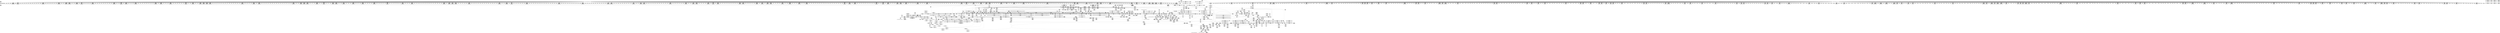 digraph {
	CE0x575d570 [shape=record,shape=Mrecord,label="{CE0x575d570|104:_%struct.inode*,_:_CRE_209,210_}"]
	CE0x5731850 [shape=record,shape=Mrecord,label="{CE0x5731850|104:_%struct.inode*,_:_CRE_316,317_}"]
	CE0x5757b00 [shape=record,shape=Mrecord,label="{CE0x5757b00|104:_%struct.inode*,_:_CRE_91,92_}"]
	CE0x5762e90 [shape=record,shape=Mrecord,label="{CE0x5762e90|56:_i8*,_:_CRE_191,192_}"]
	CE0x56e87e0 [shape=record,shape=Mrecord,label="{CE0x56e87e0|56:_i8*,_:_CRE_207,208_}"]
	CE0x57713c0 [shape=record,shape=Mrecord,label="{CE0x57713c0|56:_i8*,_:_CRE_603,604_}"]
	CE0x5791dc0 [shape=record,shape=Mrecord,label="{CE0x5791dc0|0:_i8,_8:_%struct.dentry*,_24:_%struct.selinux_audit_data*,_:_SCMRE_0,1_|*MultipleSource*|security/selinux/hooks.c, 1764|security/selinux/hooks.c,1772}"]
	CE0x56e9ca0 [shape=record,shape=Mrecord,label="{CE0x56e9ca0|56:_i8*,_:_CRE_302,303_}"]
	CE0x5730290 [shape=record,shape=Mrecord,label="{CE0x5730290|56:_i8*,_:_CRE_981,982_}"]
	CE0x5753c00 [shape=record,shape=Mrecord,label="{CE0x5753c00|__llvm_gcov_indirect_counter_increment:bb|*SummSource*}"]
	CE0x57944d0 [shape=record,shape=Mrecord,label="{CE0x57944d0|avc_has_perm:tsid|Function::avc_has_perm&Arg::tsid::|*SummSink*}"]
	CE0x56f9010 [shape=record,shape=Mrecord,label="{CE0x56f9010|56:_i8*,_:_CRE_180,181_}"]
	CE0x56ffa30 [shape=record,shape=Mrecord,label="{CE0x56ffa30|56:_i8*,_:_CRE_260,261_}"]
	CE0x56fb9c0 [shape=record,shape=Mrecord,label="{CE0x56fb9c0|56:_i8*,_:_CRE_960,968_|*MultipleSource*|Function::may_link&Arg::dir::|Function::selinux_inode_rmdir&Arg::dir::|security/selinux/hooks.c,1769}"]
	CE0x575e9a0 [shape=record,shape=Mrecord,label="{CE0x575e9a0|104:_%struct.inode*,_:_CRE_240,248_|*MultipleSource*|Function::may_link&Arg::dentry::|security/selinux/hooks.c,1770|Function::selinux_inode_rmdir&Arg::dentry::}"]
	CE0x5792af0 [shape=record,shape=Mrecord,label="{CE0x5792af0|GLOBAL:__llvm_gcov_ctr219|Global_var:__llvm_gcov_ctr219|*SummSource*}"]
	CE0x577c6e0 [shape=record,shape=Mrecord,label="{CE0x577c6e0|56:_i8*,_:_CRE_932,933_}"]
	CE0x5736e20 [shape=record,shape=Mrecord,label="{CE0x5736e20|56:_i8*,_:_CRE_16,24_|*MultipleSource*|*LoadInst*|security/selinux/hooks.c,1770|security/selinux/hooks.c,1770}"]
	CE0x5793780 [shape=record,shape=Mrecord,label="{CE0x5793780|avc_has_perm:entry|*SummSource*}"]
	CE0x572ec20 [shape=record,shape=Mrecord,label="{CE0x572ec20|56:_i8*,_:_CRE_905,906_}"]
	CE0x579c6c0 [shape=record,shape=Mrecord,label="{CE0x579c6c0|i64**_getelementptr_inbounds_(_4_x_i64*_,_4_x_i64*_*___llvm_gcda_edge_table220,_i64_0,_i64_3)|*Constant*}"]
	CE0x576bba0 [shape=record,shape=Mrecord,label="{CE0x576bba0|56:_i8*,_:_CRE_476,477_}"]
	CE0x57acf40 [shape=record,shape=Mrecord,label="{CE0x57acf40|i8*_getelementptr_inbounds_(_9_x_i8_,_9_x_i8_*___func__.may_link,_i32_0,_i32_0)|*Constant*|*SummSink*}"]
	CE0x56f05c0 [shape=record,shape=Mrecord,label="{CE0x56f05c0|_ret_i32_%retval.0,_!dbg_!27757|security/selinux/hooks.c,1799}"]
	CE0x5759110 [shape=record,shape=Mrecord,label="{CE0x5759110|104:_%struct.inode*,_:_CRE_153,154_}"]
	CE0x578acf0 [shape=record,shape=Mrecord,label="{CE0x578acf0|may_link:tobool6|security/selinux/hooks.c,1778}"]
	CE0x576f820 [shape=record,shape=Mrecord,label="{CE0x576f820|56:_i8*,_:_CRE_577,578_}"]
	CE0x57efba0 [shape=record,shape=Mrecord,label="{CE0x57efba0|GLOBAL:current_task|Global_var:current_task|*SummSink*}"]
	CE0x56f6b10 [shape=record,shape=Mrecord,label="{CE0x56f6b10|56:_i8*,_:_CRE_561,562_}"]
	CE0x56d3fa0 [shape=record,shape=Mrecord,label="{CE0x56d3fa0|i64*_getelementptr_inbounds_(_14_x_i64_,_14_x_i64_*___llvm_gcov_ctr219,_i64_0,_i64_3)|*Constant*|*SummSink*}"]
	CE0x5701c40 [shape=record,shape=Mrecord,label="{CE0x5701c40|56:_i8*,_:_CRE_104,112_|*MultipleSource*|Function::may_link&Arg::dir::|Function::selinux_inode_rmdir&Arg::dir::|security/selinux/hooks.c,1769}"]
	CE0x57c4d70 [shape=record,shape=Mrecord,label="{CE0x57c4d70|i8*_getelementptr_inbounds_(_25_x_i8_,_25_x_i8_*_.str3,_i32_0,_i32_0)|*Constant*|*SummSink*}"]
	CE0x5766ee0 [shape=record,shape=Mrecord,label="{CE0x5766ee0|56:_i8*,_:_CRE_275,276_}"]
	CE0x572f6c0 [shape=record,shape=Mrecord,label="{CE0x572f6c0|56:_i8*,_:_CRE_915,916_}"]
	CE0x572c1a0 [shape=record,shape=Mrecord,label="{CE0x572c1a0|56:_i8*,_:_CRE_904,905_}"]
	CE0x56f5b60 [shape=record,shape=Mrecord,label="{CE0x56f5b60|56:_i8*,_:_CRE_528,536_|*MultipleSource*|Function::may_link&Arg::dir::|Function::selinux_inode_rmdir&Arg::dir::|security/selinux/hooks.c,1769}"]
	CE0x5761ea0 [shape=record,shape=Mrecord,label="{CE0x5761ea0|56:_i8*,_:_CRE_176,177_}"]
	CE0x57bdfc0 [shape=record,shape=Mrecord,label="{CE0x57bdfc0|may_link:tmp26|security/selinux/hooks.c,1799}"]
	CE0x579adc0 [shape=record,shape=Mrecord,label="{CE0x579adc0|may_link:tmp21|security/selinux/hooks.c,1793}"]
	CE0x56e1760 [shape=record,shape=Mrecord,label="{CE0x56e1760|56:_i8*,_:_CRE_440,448_|*MultipleSource*|Function::may_link&Arg::dir::|Function::selinux_inode_rmdir&Arg::dir::|security/selinux/hooks.c,1769}"]
	CE0x56f4430 [shape=record,shape=Mrecord,label="{CE0x56f4430|56:_i8*,_:_CRE_473,474_}"]
	CE0x5799a90 [shape=record,shape=Mrecord,label="{CE0x5799a90|may_link:tmp17|security/selinux/hooks.c,1786|*SummSource*}"]
	CE0x578a1e0 [shape=record,shape=Mrecord,label="{CE0x578a1e0|_call_void___llvm_gcov_indirect_counter_increment(i32*___llvm_gcov_global_state_pred221,_i64**_getelementptr_inbounds_(_4_x_i64*_,_4_x_i64*_*___llvm_gcda_edge_table220,_i64_0,_i64_1)),_!dbg_!27742|security/selinux/hooks.c,1783|*SummSink*}"]
	CE0x576f600 [shape=record,shape=Mrecord,label="{CE0x576f600|56:_i8*,_:_CRE_575,576_}"]
	CE0x5765010 [shape=record,shape=Mrecord,label="{CE0x5765010|56:_i8*,_:_CRE_246,247_}"]
	CE0x5761400 [shape=record,shape=Mrecord,label="{CE0x5761400|56:_i8*,_:_CRE_166,167_}"]
	CE0x5765340 [shape=record,shape=Mrecord,label="{CE0x5765340|56:_i8*,_:_CRE_249,250_}"]
	CE0x5715720 [shape=record,shape=Mrecord,label="{CE0x5715720|56:_i8*,_:_CRE_168,169_}"]
	CE0x56ead10 [shape=record,shape=Mrecord,label="{CE0x56ead10|56:_i8*,_:_CRE_267,268_}"]
	CE0x5700620 [shape=record,shape=Mrecord,label="{CE0x5700620|56:_i8*,_:_CRE_153,154_}"]
	CE0x57018e0 [shape=record,shape=Mrecord,label="{CE0x57018e0|56:_i8*,_:_CRE_88,96_|*MultipleSource*|Function::may_link&Arg::dir::|Function::selinux_inode_rmdir&Arg::dir::|security/selinux/hooks.c,1769}"]
	CE0x5725c10 [shape=record,shape=Mrecord,label="{CE0x5725c10|56:_i8*,_:_CRE_619,620_}"]
	CE0x56edee0 [shape=record,shape=Mrecord,label="{CE0x56edee0|i64*_getelementptr_inbounds_(_2_x_i64_,_2_x_i64_*___llvm_gcov_ctr225,_i64_0,_i64_0)|*Constant*|*SummSource*}"]
	CE0x56eab70 [shape=record,shape=Mrecord,label="{CE0x56eab70|56:_i8*,_:_CRE_265,266_}"]
	CE0x577da90 [shape=record,shape=Mrecord,label="{CE0x577da90|56:_i8*,_:_CRE_982,983_}"]
	CE0x57263d0 [shape=record,shape=Mrecord,label="{CE0x57263d0|56:_i8*,_:_CRE_648,656_|*MultipleSource*|Function::may_link&Arg::dir::|Function::selinux_inode_rmdir&Arg::dir::|security/selinux/hooks.c,1769}"]
	CE0x577d730 [shape=record,shape=Mrecord,label="{CE0x577d730|56:_i8*,_:_CRE_980,981_}"]
	CE0x576db90 [shape=record,shape=Mrecord,label="{CE0x576db90|56:_i8*,_:_CRE_544,552_|*MultipleSource*|*LoadInst*|security/selinux/hooks.c,1770|security/selinux/hooks.c,1770}"]
	CE0x5737260 [shape=record,shape=Mrecord,label="{CE0x5737260|56:_i8*,_:_CRE_40,48_|*MultipleSource*|*LoadInst*|security/selinux/hooks.c,1770|security/selinux/hooks.c,1770}"]
	CE0x5753d10 [shape=record,shape=Mrecord,label="{CE0x5753d10|_call_void_mcount()_#3|*SummSink*}"]
	CE0x5769850 [shape=record,shape=Mrecord,label="{CE0x5769850|56:_i8*,_:_CRE_320,328_|*MultipleSource*|*LoadInst*|security/selinux/hooks.c,1770|security/selinux/hooks.c,1770}"]
	CE0x576efa0 [shape=record,shape=Mrecord,label="{CE0x576efa0|56:_i8*,_:_CRE_569,570_}"]
	CE0x5751e30 [shape=record,shape=Mrecord,label="{CE0x5751e30|current_sid:land.lhs.true2|*SummSink*}"]
	CE0x5714e30 [shape=record,shape=Mrecord,label="{CE0x5714e30|56:_i8*,_:_CRE_157,158_}"]
	CE0x5753370 [shape=record,shape=Mrecord,label="{CE0x5753370|i64*_getelementptr_inbounds_(_11_x_i64_,_11_x_i64_*___llvm_gcov_ctr125,_i64_0,_i64_6)|*Constant*}"]
	CE0x5725180 [shape=record,shape=Mrecord,label="{CE0x5725180|56:_i8*,_:_CRE_606,607_}"]
	CE0x5772d90 [shape=record,shape=Mrecord,label="{CE0x5772d90|56:_i8*,_:_CRE_640,648_|*MultipleSource*|*LoadInst*|security/selinux/hooks.c,1770|security/selinux/hooks.c,1770}"]
	CE0x577fc70 [shape=record,shape=Mrecord,label="{CE0x577fc70|28:_i32,_:_CRE_13,14_}"]
	CE0x578b2c0 [shape=record,shape=Mrecord,label="{CE0x578b2c0|i64_2|*Constant*}"]
	CE0x57a0ca0 [shape=record,shape=Mrecord,label="{CE0x57a0ca0|_ret_%struct.task_struct*_%tmp4,_!dbg_!27714|./arch/x86/include/asm/current.h,14|*SummSink*}"]
	CE0x5789fe0 [shape=record,shape=Mrecord,label="{CE0x5789fe0|_call_void___llvm_gcov_indirect_counter_increment(i32*___llvm_gcov_global_state_pred221,_i64**_getelementptr_inbounds_(_4_x_i64*_,_4_x_i64*_*___llvm_gcda_edge_table220,_i64_0,_i64_1)),_!dbg_!27742|security/selinux/hooks.c,1783}"]
	CE0x57bf910 [shape=record,shape=Mrecord,label="{CE0x57bf910|current_sid:tmp8|security/selinux/hooks.c,218}"]
	CE0x5767650 [shape=record,shape=Mrecord,label="{CE0x5767650|56:_i8*,_:_CRE_282,283_}"]
	CE0x576c780 [shape=record,shape=Mrecord,label="{CE0x576c780|56:_i8*,_:_CRE_486,487_}"]
	CE0x5733ea0 [shape=record,shape=Mrecord,label="{CE0x5733ea0|i64**_getelementptr_inbounds_(_4_x_i64*_,_4_x_i64*_*___llvm_gcda_edge_table220,_i64_0,_i64_2)|*Constant*}"]
	CE0x56e6eb0 [shape=record,shape=Mrecord,label="{CE0x56e6eb0|__llvm_gcov_indirect_counter_increment:tmp3}"]
	CE0x57bcde0 [shape=record,shape=Mrecord,label="{CE0x57bcde0|__llvm_gcov_indirect_counter_increment:counter}"]
	CE0x5769f10 [shape=record,shape=Mrecord,label="{CE0x5769f10|56:_i8*,_:_CRE_352,360_|*MultipleSource*|*LoadInst*|security/selinux/hooks.c,1770|security/selinux/hooks.c,1770}"]
	CE0x5707ba0 [shape=record,shape=Mrecord,label="{CE0x5707ba0|selinux_inode_rmdir:dentry|Function::selinux_inode_rmdir&Arg::dentry::|*SummSource*}"]
	CE0x57600f0 [shape=record,shape=Mrecord,label="{CE0x57600f0|104:_%struct.inode*,_:_CRE_307,308_}"]
	CE0x5710e10 [shape=record,shape=Mrecord,label="{CE0x5710e10|56:_i8*,_:_CRE_137,138_}"]
	CE0x5726b00 [shape=record,shape=Mrecord,label="{CE0x5726b00|56:_i8*,_:_CRE_680,684_|*MultipleSource*|Function::may_link&Arg::dir::|Function::selinux_inode_rmdir&Arg::dir::|security/selinux/hooks.c,1769}"]
	CE0x56fd290 [shape=record,shape=Mrecord,label="{CE0x56fd290|may_link:tmp3|security/selinux/hooks.c,1769}"]
	CE0x577e520 [shape=record,shape=Mrecord,label="{CE0x577e520|may_link:tmp5|security/selinux/hooks.c,1770|*SummSink*}"]
	CE0x57a0780 [shape=record,shape=Mrecord,label="{CE0x57a0780|get_current:entry|*SummSource*}"]
	CE0x57002e0 [shape=record,shape=Mrecord,label="{CE0x57002e0|56:_i8*,_:_CRE_149,150_}"]
	CE0x579ca10 [shape=record,shape=Mrecord,label="{CE0x579ca10|i64**_getelementptr_inbounds_(_4_x_i64*_,_4_x_i64*_*___llvm_gcda_edge_table220,_i64_0,_i64_3)|*Constant*|*SummSource*}"]
	CE0x5773860 [shape=record,shape=Mrecord,label="{CE0x5773860|56:_i8*,_:_CRE_684,688_|*MultipleSource*|*LoadInst*|security/selinux/hooks.c,1770|security/selinux/hooks.c,1770}"]
	CE0x575ce50 [shape=record,shape=Mrecord,label="{CE0x575ce50|104:_%struct.inode*,_:_CRE_203,204_}"]
	CE0x57c2370 [shape=record,shape=Mrecord,label="{CE0x57c2370|__llvm_gcov_indirect_counter_increment:tmp1|*SummSink*}"]
	CE0x572c6f0 [shape=record,shape=Mrecord,label="{CE0x572c6f0|56:_i8*,_:_CRE_909,910_}"]
	CE0x579f1e0 [shape=record,shape=Mrecord,label="{CE0x579f1e0|i64*_getelementptr_inbounds_(_11_x_i64_,_11_x_i64_*___llvm_gcov_ctr125,_i64_0,_i64_10)|*Constant*|*SummSource*}"]
	CE0x5792420 [shape=record,shape=Mrecord,label="{CE0x5792420|may_link:tmp8|security/selinux/hooks.c,1778|*SummSink*}"]
	CE0x5735040 [shape=record,shape=Mrecord,label="{CE0x5735040|__llvm_gcov_indirect_counter_increment:entry}"]
	CE0x5776d80 [shape=record,shape=Mrecord,label="{CE0x5776d80|56:_i8*,_:_CRE_878,879_}"]
	CE0x6a05d20 [shape=record,shape=Mrecord,label="{CE0x6a05d20|i64*_getelementptr_inbounds_(_2_x_i64_,_2_x_i64_*___llvm_gcov_ctr225,_i64_0,_i64_1)|*Constant*|*SummSink*}"]
	CE0x5760990 [shape=record,shape=Mrecord,label="{CE0x5760990|56:_i8*,_:_CRE_156,157_}"]
	CE0x578fc00 [shape=record,shape=Mrecord,label="{CE0x578fc00|i32_8388608|*Constant*|*SummSource*}"]
	CE0x57a1f60 [shape=record,shape=Mrecord,label="{CE0x57a1f60|i32_22|*Constant*|*SummSource*}"]
	CE0x5760eb0 [shape=record,shape=Mrecord,label="{CE0x5760eb0|56:_i8*,_:_CRE_161,162_}"]
	CE0x5795190 [shape=record,shape=Mrecord,label="{CE0x5795190|avc_has_perm:requested|Function::avc_has_perm&Arg::requested::|*SummSink*}"]
	CE0x577e6f0 [shape=record,shape=Mrecord,label="{CE0x577e6f0|may_link:tmp6|security/selinux/hooks.c,1770|*SummSource*}"]
	CE0x5791710 [shape=record,shape=Mrecord,label="{CE0x5791710|may_link:sid4|security/selinux/hooks.c,1777|*SummSink*}"]
	CE0x5763930 [shape=record,shape=Mrecord,label="{CE0x5763930|56:_i8*,_:_CRE_201,202_}"]
	CE0x5768a80 [shape=record,shape=Mrecord,label="{CE0x5768a80|56:_i8*,_:_CRE_301,302_}"]
	CE0x57690e0 [shape=record,shape=Mrecord,label="{CE0x57690e0|56:_i8*,_:_CRE_307,308_}"]
	CE0x5756a30 [shape=record,shape=Mrecord,label="{CE0x5756a30|104:_%struct.inode*,_:_CRE_24,40_|*MultipleSource*|Function::may_link&Arg::dentry::|security/selinux/hooks.c,1770|Function::selinux_inode_rmdir&Arg::dentry::}"]
	CE0x5770c50 [shape=record,shape=Mrecord,label="{CE0x5770c50|56:_i8*,_:_CRE_596,597_}"]
	CE0x5735ef0 [shape=record,shape=Mrecord,label="{CE0x5735ef0|__llvm_gcov_indirect_counter_increment:counters|Function::__llvm_gcov_indirect_counter_increment&Arg::counters::|*SummSink*}"]
	CE0x5706bd0 [shape=record,shape=Mrecord,label="{CE0x5706bd0|56:_i8*,_:_CRE_76,80_|*MultipleSource*|Function::may_link&Arg::dir::|Function::selinux_inode_rmdir&Arg::dir::|security/selinux/hooks.c,1769}"]
	CE0x57606f0 [shape=record,shape=Mrecord,label="{CE0x57606f0|i32_5|*Constant*}"]
	CE0x57714d0 [shape=record,shape=Mrecord,label="{CE0x57714d0|56:_i8*,_:_CRE_604,605_}"]
	CE0x5716000 [shape=record,shape=Mrecord,label="{CE0x5716000|may_link:sw.bb8}"]
	CE0x578a050 [shape=record,shape=Mrecord,label="{CE0x578a050|_call_void___llvm_gcov_indirect_counter_increment(i32*___llvm_gcov_global_state_pred221,_i64**_getelementptr_inbounds_(_4_x_i64*_,_4_x_i64*_*___llvm_gcda_edge_table220,_i64_0,_i64_1)),_!dbg_!27742|security/selinux/hooks.c,1783|*SummSource*}"]
	CE0x57c4010 [shape=record,shape=Mrecord,label="{CE0x57c4010|i8_1|*Constant*|*SummSink*}"]
	CE0x572dd40 [shape=record,shape=Mrecord,label="{CE0x572dd40|56:_i8*,_:_CRE_930,931_}"]
	CE0x56e52a0 [shape=record,shape=Mrecord,label="{CE0x56e52a0|may_link:tmp9|security/selinux/hooks.c,1778|*SummSource*}"]
	CE0x570bf90 [shape=record,shape=Mrecord,label="{CE0x570bf90|current_sid:tmp6|security/selinux/hooks.c,218}"]
	CE0x579aa30 [shape=record,shape=Mrecord,label="{CE0x579aa30|i64*_getelementptr_inbounds_(_14_x_i64_,_14_x_i64_*___llvm_gcov_ctr219,_i64_0,_i64_11)|*Constant*|*SummSource*}"]
	CE0x5799630 [shape=record,shape=Mrecord,label="{CE0x5799630|may_link:tmp16|security/selinux/hooks.c,1786|*SummSink*}"]
	CE0x57c0310 [shape=record,shape=Mrecord,label="{CE0x57c0310|i64*_getelementptr_inbounds_(_11_x_i64_,_11_x_i64_*___llvm_gcov_ctr125,_i64_0,_i64_8)|*Constant*}"]
	CE0x57b0490 [shape=record,shape=Mrecord,label="{CE0x57b0490|28:_i32,_32:_i16,_:_CRE_28,32_|*MultipleSource*|security/selinux/hooks.c,1770|security/selinux/hooks.c,1770|security/selinux/hooks.c,1797}"]
	CE0x57932a0 [shape=record,shape=Mrecord,label="{CE0x57932a0|may_link:call5|security/selinux/hooks.c,1777|*SummSink*}"]
	CE0x57baae0 [shape=record,shape=Mrecord,label="{CE0x57baae0|current_sid:tmp13|security/selinux/hooks.c,218|*SummSink*}"]
	CE0x5792f40 [shape=record,shape=Mrecord,label="{CE0x5792f40|may_link:tmp9|security/selinux/hooks.c,1778|*SummSink*}"]
	CE0x572ca20 [shape=record,shape=Mrecord,label="{CE0x572ca20|56:_i8*,_:_CRE_912,913_}"]
	CE0x5789ac0 [shape=record,shape=Mrecord,label="{CE0x5789ac0|i32_2|*Constant*}"]
	CE0x5725320 [shape=record,shape=Mrecord,label="{CE0x5725320|56:_i8*,_:_CRE_608,609_}"]
	CE0x577d7a0 [shape=record,shape=Mrecord,label="{CE0x577d7a0|56:_i8*,_:_CRE_979,980_}"]
	CE0x57b78f0 [shape=record,shape=Mrecord,label="{CE0x57b78f0|may_link:tmp24|security/selinux/hooks.c,1797|*SummSource*}"]
	CE0x5767cb0 [shape=record,shape=Mrecord,label="{CE0x5767cb0|56:_i8*,_:_CRE_288,289_}"]
	CE0x5775ca0 [shape=record,shape=Mrecord,label="{CE0x5775ca0|56:_i8*,_:_CRE_856,864_|*MultipleSource*|*LoadInst*|security/selinux/hooks.c,1770|security/selinux/hooks.c,1770}"]
	CE0x56ed990 [shape=record,shape=Mrecord,label="{CE0x56ed990|_call_void_mcount()_#3|*SummSource*}"]
	CE0x56e5fe0 [shape=record,shape=Mrecord,label="{CE0x56e5fe0|may_link:dentry|Function::may_link&Arg::dentry::|*SummSink*}"]
	CE0x576ad90 [shape=record,shape=Mrecord,label="{CE0x576ad90|56:_i8*,_:_CRE_424,432_|*MultipleSource*|*LoadInst*|security/selinux/hooks.c,1770|security/selinux/hooks.c,1770}"]
	CE0x56e8230 [shape=record,shape=Mrecord,label="{CE0x56e8230|56:_i8*,_:_CRE_137,138_}"]
	CE0x57246f0 [shape=record,shape=Mrecord,label="{CE0x57246f0|56:_i8*,_:_CRE_593,594_}"]
	CE0x5767870 [shape=record,shape=Mrecord,label="{CE0x5767870|56:_i8*,_:_CRE_284,285_}"]
	CE0x579cdd0 [shape=record,shape=Mrecord,label="{CE0x579cdd0|_call_void_mcount()_#3}"]
	CE0x576bc10 [shape=record,shape=Mrecord,label="{CE0x576bc10|56:_i8*,_:_CRE_475,476_}"]
	CE0x577e1c0 [shape=record,shape=Mrecord,label="{CE0x577e1c0|56:_i8*,_:_CRE_1000,1008_|*MultipleSource*|*LoadInst*|security/selinux/hooks.c,1770|security/selinux/hooks.c,1770}"]
	CE0x572ed30 [shape=record,shape=Mrecord,label="{CE0x572ed30|56:_i8*,_:_CRE_906,907_}"]
	CE0x57b8f90 [shape=record,shape=Mrecord,label="{CE0x57b8f90|__llvm_gcov_indirect_counter_increment:tmp|*SummSource*}"]
	CE0x56edbe0 [shape=record,shape=Mrecord,label="{CE0x56edbe0|get_current:tmp1}"]
	CE0x579ef30 [shape=record,shape=Mrecord,label="{CE0x579ef30|current_sid:tmp19|security/selinux/hooks.c,218|*SummSource*}"]
	CE0x5765ab0 [shape=record,shape=Mrecord,label="{CE0x5765ab0|56:_i8*,_:_CRE_256,257_}"]
	CE0x5782360 [shape=record,shape=Mrecord,label="{CE0x5782360|28:_i32,_:_CRE_67,68_}"]
	CE0x578dc20 [shape=record,shape=Mrecord,label="{CE0x578dc20|i8_10|*Constant*|*SummSource*}"]
	CE0x5760b80 [shape=record,shape=Mrecord,label="{CE0x5760b80|56:_i8*,_:_CRE_158,159_}"]
	CE0x575c730 [shape=record,shape=Mrecord,label="{CE0x575c730|104:_%struct.inode*,_:_CRE_197,198_}"]
	CE0x5799bc0 [shape=record,shape=Mrecord,label="{CE0x5799bc0|may_link:tmp17|security/selinux/hooks.c,1786|*SummSink*}"]
	CE0x5776c70 [shape=record,shape=Mrecord,label="{CE0x5776c70|56:_i8*,_:_CRE_877,878_}"]
	CE0x56e2810 [shape=record,shape=Mrecord,label="{CE0x56e2810|56:_i8*,_:_CRE_197,198_}"]
	CE0x575eda0 [shape=record,shape=Mrecord,label="{CE0x575eda0|104:_%struct.inode*,_:_CRE_256,264_|*MultipleSource*|Function::may_link&Arg::dentry::|security/selinux/hooks.c,1770|Function::selinux_inode_rmdir&Arg::dentry::}"]
	CE0x56ff890 [shape=record,shape=Mrecord,label="{CE0x56ff890|56:_i8*,_:_CRE_258,259_}"]
	CE0x56fedc0 [shape=record,shape=Mrecord,label="{CE0x56fedc0|56:_i8*,_:_CRE_244,245_}"]
	CE0x577cea0 [shape=record,shape=Mrecord,label="{CE0x577cea0|56:_i8*,_:_CRE_952,960_|*MultipleSource*|*LoadInst*|security/selinux/hooks.c,1770|security/selinux/hooks.c,1770}"]
	CE0x56e9f10 [shape=record,shape=Mrecord,label="{CE0x56e9f10|56:_i8*,_:_CRE_305,306_}"]
	CE0x57571c0 [shape=record,shape=Mrecord,label="{CE0x57571c0|104:_%struct.inode*,_:_CRE_72,80_|*MultipleSource*|Function::may_link&Arg::dentry::|security/selinux/hooks.c,1770|Function::selinux_inode_rmdir&Arg::dentry::}"]
	CE0x56e6380 [shape=record,shape=Mrecord,label="{CE0x56e6380|56:_i8*,_:_CRE_138,139_}"]
	CE0x57157f0 [shape=record,shape=Mrecord,label="{CE0x57157f0|56:_i8*,_:_CRE_169,170_}"]
	CE0x57a2f40 [shape=record,shape=Mrecord,label="{CE0x57a2f40|current_sid:sid|security/selinux/hooks.c,220}"]
	CE0x5797d70 [shape=record,shape=Mrecord,label="{CE0x5797d70|current_sid:security|security/selinux/hooks.c,218|*SummSink*}"]
	CE0x56fdab0 [shape=record,shape=Mrecord,label="{CE0x56fdab0|i32_0|*Constant*}"]
	CE0x56e5480 [shape=record,shape=Mrecord,label="{CE0x56e5480|i32_10|*Constant*|*SummSource*}"]
	CE0x572e290 [shape=record,shape=Mrecord,label="{CE0x572e290|56:_i8*,_:_CRE_896,897_}"]
	CE0x56e91d0 [shape=record,shape=Mrecord,label="{CE0x56e91d0|56:_i8*,_:_CRE_241,242_}"]
	CE0x56e3410 [shape=record,shape=Mrecord,label="{CE0x56e3410|current_sid:tmp4|security/selinux/hooks.c,218|*SummSink*}"]
	CE0x57680f0 [shape=record,shape=Mrecord,label="{CE0x57680f0|56:_i8*,_:_CRE_292,293_}"]
	CE0x57584b0 [shape=record,shape=Mrecord,label="{CE0x57584b0|104:_%struct.inode*,_:_CRE_144,145_}"]
	CE0x57704e0 [shape=record,shape=Mrecord,label="{CE0x57704e0|56:_i8*,_:_CRE_589,590_}"]
	CE0x57802b0 [shape=record,shape=Mrecord,label="{CE0x57802b0|28:_i32,_:_CRE_20,21_}"]
	CE0x578da20 [shape=record,shape=Mrecord,label="{CE0x578da20|i8_10|*Constant*}"]
	CE0x5710a40 [shape=record,shape=Mrecord,label="{CE0x5710a40|56:_i8*,_:_CRE_120,128_|*MultipleSource*|*LoadInst*|security/selinux/hooks.c,1770|security/selinux/hooks.c,1770}"]
	CE0x577c080 [shape=record,shape=Mrecord,label="{CE0x577c080|56:_i8*,_:_CRE_926,927_}"]
	CE0x5731390 [shape=record,shape=Mrecord,label="{CE0x5731390|104:_%struct.inode*,_:_CRE_312,313_}"]
	CE0x57301e0 [shape=record,shape=Mrecord,label="{CE0x57301e0|56:_i8*,_:_CRE_980,981_}"]
	CE0x56ea420 [shape=record,shape=Mrecord,label="{CE0x56ea420|i32_0|*Constant*}"]
	CE0x5716750 [shape=record,shape=Mrecord,label="{CE0x5716750|may_link:sw.bb}"]
	CE0x5757910 [shape=record,shape=Mrecord,label="{CE0x5757910|104:_%struct.inode*,_:_CRE_90,91_}"]
	CE0x5783760 [shape=record,shape=Mrecord,label="{CE0x5783760|28:_i32,_:_CRE_87,88_}"]
	CE0x5776830 [shape=record,shape=Mrecord,label="{CE0x5776830|56:_i8*,_:_CRE_873,874_}"]
	CE0x56f9280 [shape=record,shape=Mrecord,label="{CE0x56f9280|56:_i8*,_:_CRE_183,184_}"]
	CE0x577f3a0 [shape=record,shape=Mrecord,label="{CE0x577f3a0|may_link:sid10|security/selinux/hooks.c,1797|*SummSource*}"]
	CE0x57869d0 [shape=record,shape=Mrecord,label="{CE0x57869d0|28:_i32,_:_CRE_184,192_|*MultipleSource*|security/selinux/hooks.c,1777|*LoadInst*|security/selinux/hooks.c,1769|security/selinux/hooks.c,1769}"]
	CE0x57064b0 [shape=record,shape=Mrecord,label="{CE0x57064b0|i32_0|*Constant*|*SummSink*}"]
	CE0x5732800 [shape=record,shape=Mrecord,label="{CE0x5732800|i64*_getelementptr_inbounds_(_14_x_i64_,_14_x_i64_*___llvm_gcov_ctr219,_i64_0,_i64_8)|*Constant*|*SummSource*}"]
	CE0x57153e0 [shape=record,shape=Mrecord,label="{CE0x57153e0|56:_i8*,_:_CRE_164,165_}"]
	CE0x572de50 [shape=record,shape=Mrecord,label="{CE0x572de50|56:_i8*,_:_CRE_892,893_}"]
	CE0x6b38a40 [shape=record,shape=Mrecord,label="{CE0x6b38a40|selinux_inode_rmdir:tmp|*SummSink*}"]
	CE0x57807b0 [shape=record,shape=Mrecord,label="{CE0x57807b0|28:_i32,_:_CRE_28,32_|*MultipleSource*|security/selinux/hooks.c,1777|*LoadInst*|security/selinux/hooks.c,1769|security/selinux/hooks.c,1769}"]
	CE0x577f410 [shape=record,shape=Mrecord,label="{CE0x577f410|may_link:sid10|security/selinux/hooks.c,1797|*SummSink*}"]
	CE0x576e610 [shape=record,shape=Mrecord,label="{CE0x576e610|56:_i8*,_:_CRE_560,561_}"]
	CE0x5772900 [shape=record,shape=Mrecord,label="{CE0x5772900|56:_i8*,_:_CRE_623,624_}"]
	CE0x5731720 [shape=record,shape=Mrecord,label="{CE0x5731720|104:_%struct.inode*,_:_CRE_315,316_}"]
	CE0x57277c0 [shape=record,shape=Mrecord,label="{CE0x57277c0|56:_i8*,_:_CRE_736,740_|*MultipleSource*|Function::may_link&Arg::dir::|Function::selinux_inode_rmdir&Arg::dir::|security/selinux/hooks.c,1769}"]
	CE0x5763e80 [shape=record,shape=Mrecord,label="{CE0x5763e80|56:_i8*,_:_CRE_206,207_}"]
	CE0x56e35d0 [shape=record,shape=Mrecord,label="{CE0x56e35d0|may_link:sw.default}"]
	CE0x5756680 [shape=record,shape=Mrecord,label="{CE0x5756680|may_link:tmp16|security/selinux/hooks.c,1786|*SummSource*}"]
	CE0x57871d0 [shape=record,shape=Mrecord,label="{CE0x57871d0|may_link:call5|security/selinux/hooks.c,1777}"]
	CE0x57ac290 [shape=record,shape=Mrecord,label="{CE0x57ac290|may_link:av.0|*SummSink*}"]
	CE0x57925a0 [shape=record,shape=Mrecord,label="{CE0x57925a0|i64_0|*Constant*}"]
	CE0x56f4980 [shape=record,shape=Mrecord,label="{CE0x56f4980|56:_i8*,_:_CRE_479,480_}"]
	CE0x576ff90 [shape=record,shape=Mrecord,label="{CE0x576ff90|56:_i8*,_:_CRE_584,585_}"]
	CE0x5776a50 [shape=record,shape=Mrecord,label="{CE0x5776a50|56:_i8*,_:_CRE_875,876_}"]
	CE0x56f60a0 [shape=record,shape=Mrecord,label="{CE0x56f60a0|56:_i8*,_:_CRE_544,552_|*MultipleSource*|Function::may_link&Arg::dir::|Function::selinux_inode_rmdir&Arg::dir::|security/selinux/hooks.c,1769}"]
	CE0x5791570 [shape=record,shape=Mrecord,label="{CE0x5791570|i32_3|*Constant*|*SummSource*}"]
	CE0x632d0a0 [shape=record,shape=Mrecord,label="{CE0x632d0a0|selinux_inode_rmdir:call|security/selinux/hooks.c,2789|*SummSink*}"]
	CE0x57873d0 [shape=record,shape=Mrecord,label="{CE0x57873d0|may_link:tmp7|security/selinux/hooks.c,1777|*SummSource*}"]
	CE0x56d4d50 [shape=record,shape=Mrecord,label="{CE0x56d4d50|may_link:tmp13|security/selinux/hooks.c,1779|*SummSource*}"]
	CE0x57725d0 [shape=record,shape=Mrecord,label="{CE0x57725d0|56:_i8*,_:_CRE_620,621_}"]
	CE0x57befe0 [shape=record,shape=Mrecord,label="{CE0x57befe0|may_link:tmp27|security/selinux/hooks.c,1799|*SummSink*}"]
	CE0x56f7fd0 [shape=record,shape=Mrecord,label="{CE0x56f7fd0|56:_i8*,_:_CRE_273,274_}"]
	CE0x572cd50 [shape=record,shape=Mrecord,label="{CE0x572cd50|56:_i8*,_:_CRE_915,916_}"]
	CE0x579ea30 [shape=record,shape=Mrecord,label="{CE0x579ea30|current_sid:tmp19|security/selinux/hooks.c,218}"]
	CE0x576fe80 [shape=record,shape=Mrecord,label="{CE0x576fe80|56:_i8*,_:_CRE_583,584_}"]
	CE0x5715240 [shape=record,shape=Mrecord,label="{CE0x5715240|56:_i8*,_:_CRE_162,163_}"]
	CE0x57320e0 [shape=record,shape=Mrecord,label="{CE0x57320e0|_ret_void|*SummSource*}"]
	CE0x579da00 [shape=record,shape=Mrecord,label="{CE0x579da00|i64*_getelementptr_inbounds_(_11_x_i64_,_11_x_i64_*___llvm_gcov_ctr125,_i64_0,_i64_9)|*Constant*}"]
	CE0x578b4b0 [shape=record,shape=Mrecord,label="{CE0x578b4b0|i64_2|*Constant*|*SummSink*}"]
	CE0x5782160 [shape=record,shape=Mrecord,label="{CE0x5782160|28:_i32,_:_CRE_65,66_}"]
	CE0x5751380 [shape=record,shape=Mrecord,label="{CE0x5751380|current_sid:tmp9|security/selinux/hooks.c,218|*SummSink*}"]
	CE0x56e0a80 [shape=record,shape=Mrecord,label="{CE0x56e0a80|_ret_i32_%tmp24,_!dbg_!27742|security/selinux/hooks.c,220|*SummSink*}"]
	CE0x56f8da0 [shape=record,shape=Mrecord,label="{CE0x56f8da0|56:_i8*,_:_CRE_177,178_}"]
	CE0x57c54d0 [shape=record,shape=Mrecord,label="{CE0x57c54d0|i32_218|*Constant*|*SummSink*}"]
	CE0x579abd0 [shape=record,shape=Mrecord,label="{CE0x579abd0|may_link:tmp20|security/selinux/hooks.c,1793|*SummSource*}"]
	CE0x572a1c0 [shape=record,shape=Mrecord,label="{CE0x572a1c0|56:_i8*,_:_CRE_874,875_}"]
	CE0x57856d0 [shape=record,shape=Mrecord,label="{CE0x57856d0|28:_i32,_:_CRE_114,115_}"]
	CE0x57691f0 [shape=record,shape=Mrecord,label="{CE0x57691f0|56:_i8*,_:_CRE_308,309_}"]
	CE0x57904d0 [shape=record,shape=Mrecord,label="{CE0x57904d0|may_link:conv3|security/selinux/hooks.c,1776}"]
	CE0x5730370 [shape=record,shape=Mrecord,label="{CE0x5730370|56:_i8*,_:_CRE_982,983_}"]
	CE0x5785180 [shape=record,shape=Mrecord,label="{CE0x5785180|28:_i32,_:_CRE_109,110_}"]
	CE0x5768db0 [shape=record,shape=Mrecord,label="{CE0x5768db0|56:_i8*,_:_CRE_304,305_}"]
	CE0x5785e40 [shape=record,shape=Mrecord,label="{CE0x5785e40|28:_i32,_:_CRE_128,136_|*MultipleSource*|security/selinux/hooks.c,1777|*LoadInst*|security/selinux/hooks.c,1769|security/selinux/hooks.c,1769}"]
	CE0x57748b0 [shape=record,shape=Mrecord,label="{CE0x57748b0|56:_i8*,_:_CRE_760,768_|*MultipleSource*|*LoadInst*|security/selinux/hooks.c,1770|security/selinux/hooks.c,1770}"]
	CE0x5737ce0 [shape=record,shape=Mrecord,label="{CE0x5737ce0|56:_i8*,_:_CRE_80,88_|*MultipleSource*|*LoadInst*|security/selinux/hooks.c,1770|security/selinux/hooks.c,1770}"]
	CE0x56f6420 [shape=record,shape=Mrecord,label="{CE0x56f6420|56:_i8*,_:_CRE_553,554_}"]
	CE0x57b8b20 [shape=record,shape=Mrecord,label="{CE0x57b8b20|current_sid:tmp6|security/selinux/hooks.c,218|*SummSink*}"]
	CE0x577bf70 [shape=record,shape=Mrecord,label="{CE0x577bf70|56:_i8*,_:_CRE_925,926_}"]
	CE0x5754e00 [shape=record,shape=Mrecord,label="{CE0x5754e00|_call_void_mcount()_#3}"]
	CE0x57594a0 [shape=record,shape=Mrecord,label="{CE0x57594a0|104:_%struct.inode*,_:_CRE_156,157_}"]
	CE0x576e830 [shape=record,shape=Mrecord,label="{CE0x576e830|56:_i8*,_:_CRE_562,563_}"]
	CE0x57ac160 [shape=record,shape=Mrecord,label="{CE0x57ac160|may_link:av.0|*SummSource*}"]
	CE0x575d900 [shape=record,shape=Mrecord,label="{CE0x575d900|104:_%struct.inode*,_:_CRE_212,213_}"]
	CE0x5751710 [shape=record,shape=Mrecord,label="{CE0x5751710|current_sid:tmp10|security/selinux/hooks.c,218|*SummSource*}"]
	CE0x57722a0 [shape=record,shape=Mrecord,label="{CE0x57722a0|56:_i8*,_:_CRE_617,618_}"]
	CE0x57530c0 [shape=record,shape=Mrecord,label="{CE0x57530c0|current_sid:tmp12|security/selinux/hooks.c,218|*SummSource*}"]
	CE0x5763a40 [shape=record,shape=Mrecord,label="{CE0x5763a40|56:_i8*,_:_CRE_202,203_}"]
	CE0x5707450 [shape=record,shape=Mrecord,label="{CE0x5707450|may_link:bb}"]
	CE0x577dcb0 [shape=record,shape=Mrecord,label="{CE0x577dcb0|may_link:tmp5|security/selinux/hooks.c,1770}"]
	CE0x5735840 [shape=record,shape=Mrecord,label="{CE0x5735840|i64**_getelementptr_inbounds_(_4_x_i64*_,_4_x_i64*_*___llvm_gcda_edge_table220,_i64_0,_i64_1)|*Constant*}"]
	CE0x5794cd0 [shape=record,shape=Mrecord,label="{CE0x5794cd0|avc_has_perm:tclass|Function::avc_has_perm&Arg::tclass::|*SummSink*}"]
	CE0x56f78e0 [shape=record,shape=Mrecord,label="{CE0x56f78e0|56:_i8*,_:_CRE_578,579_}"]
	CE0x5762830 [shape=record,shape=Mrecord,label="{CE0x5762830|56:_i8*,_:_CRE_185,186_}"]
	CE0x5768200 [shape=record,shape=Mrecord,label="{CE0x5768200|56:_i8*,_:_CRE_293,294_}"]
	CE0x5762720 [shape=record,shape=Mrecord,label="{CE0x5762720|56:_i8*,_:_CRE_184,185_}"]
	CE0x57808b0 [shape=record,shape=Mrecord,label="{CE0x57808b0|28:_i32,_:_CRE_32,34_|*MultipleSource*|security/selinux/hooks.c,1777|*LoadInst*|security/selinux/hooks.c,1769|security/selinux/hooks.c,1769}"]
	CE0x56f8240 [shape=record,shape=Mrecord,label="{CE0x56f8240|56:_i8*,_:_CRE_276,277_}"]
	CE0x56f5d20 [shape=record,shape=Mrecord,label="{CE0x56f5d20|56:_i8*,_:_CRE_536,540_|*MultipleSource*|Function::may_link&Arg::dir::|Function::selinux_inode_rmdir&Arg::dir::|security/selinux/hooks.c,1769}"]
	CE0x56f94f0 [shape=record,shape=Mrecord,label="{CE0x56f94f0|56:_i8*,_:_CRE_186,187_}"]
	CE0x5783260 [shape=record,shape=Mrecord,label="{CE0x5783260|28:_i32,_:_CRE_82,83_}"]
	CE0x57702c0 [shape=record,shape=Mrecord,label="{CE0x57702c0|56:_i8*,_:_CRE_587,588_}"]
	CE0x574ed70 [shape=record,shape=Mrecord,label="{CE0x574ed70|GLOBAL:current_sid.__warned|Global_var:current_sid.__warned|*SummSource*}"]
	CE0x5716170 [shape=record,shape=Mrecord,label="{CE0x5716170|may_link:sw.bb8|*SummSink*}"]
	CE0x56f6a40 [shape=record,shape=Mrecord,label="{CE0x56f6a40|56:_i8*,_:_CRE_560,561_}"]
	CE0x575d440 [shape=record,shape=Mrecord,label="{CE0x575d440|104:_%struct.inode*,_:_CRE_208,209_}"]
	CE0x56ecc20 [shape=record,shape=Mrecord,label="{CE0x56ecc20|selinux_inode_rmdir:tmp1}"]
	CE0x57a20e0 [shape=record,shape=Mrecord,label="{CE0x57a20e0|i32_22|*Constant*|*SummSink*}"]
	CE0x5760c90 [shape=record,shape=Mrecord,label="{CE0x5760c90|56:_i8*,_:_CRE_159,160_}"]
	CE0x5788f70 [shape=record,shape=Mrecord,label="{CE0x5788f70|_call_void___llvm_gcov_indirect_counter_increment(i32*___llvm_gcov_global_state_pred221,_i64**_getelementptr_inbounds_(_4_x_i64*_,_4_x_i64*_*___llvm_gcda_edge_table220,_i64_0,_i64_0)),_!dbg_!27749|security/selinux/hooks.c,1793|*SummSink*}"]
	CE0x57261c0 [shape=record,shape=Mrecord,label="{CE0x57261c0|56:_i8*,_:_CRE_640,648_|*MultipleSource*|Function::may_link&Arg::dir::|Function::selinux_inode_rmdir&Arg::dir::|security/selinux/hooks.c,1769}"]
	CE0x577cd40 [shape=record,shape=Mrecord,label="{CE0x577cd40|56:_i8*,_:_CRE_944,952_|*MultipleSource*|*LoadInst*|security/selinux/hooks.c,1770|security/selinux/hooks.c,1770}"]
	CE0x56e0b90 [shape=record,shape=Mrecord,label="{CE0x56e0b90|i32_10|*Constant*|*SummSink*}"]
	CE0x5763f90 [shape=record,shape=Mrecord,label="{CE0x5763f90|56:_i8*,_:_CRE_207,208_}"]
	CE0x5773a30 [shape=record,shape=Mrecord,label="{CE0x5773a30|56:_i8*,_:_CRE_688,692_|*MultipleSource*|*LoadInst*|security/selinux/hooks.c,1770|security/selinux/hooks.c,1770}"]
	CE0x57bf440 [shape=record,shape=Mrecord,label="{CE0x57bf440|current_sid:do.body}"]
	CE0x57307b0 [shape=record,shape=Mrecord,label="{CE0x57307b0|56:_i8*,_:_CRE_992,1000_|*MultipleSource*|Function::may_link&Arg::dir::|Function::selinux_inode_rmdir&Arg::dir::|security/selinux/hooks.c,1769}"]
	CE0x576e3f0 [shape=record,shape=Mrecord,label="{CE0x576e3f0|56:_i8*,_:_CRE_558,559_}"]
	CE0x572f280 [shape=record,shape=Mrecord,label="{CE0x572f280|56:_i8*,_:_CRE_911,912_}"]
	CE0x5732070 [shape=record,shape=Mrecord,label="{CE0x5732070|_ret_void}"]
	CE0x5700210 [shape=record,shape=Mrecord,label="{CE0x5700210|56:_i8*,_:_CRE_148,149_}"]
	CE0x5769b40 [shape=record,shape=Mrecord,label="{CE0x5769b40|56:_i8*,_:_CRE_336,344_|*MultipleSource*|*LoadInst*|security/selinux/hooks.c,1770|security/selinux/hooks.c,1770}"]
	CE0x57ab750 [shape=record,shape=Mrecord,label="{CE0x57ab750|may_link:tmp22|security/selinux/hooks.c,1797}"]
	CE0x56f50d0 [shape=record,shape=Mrecord,label="{CE0x56f50d0|56:_i8*,_:_CRE_488,496_|*MultipleSource*|Function::may_link&Arg::dir::|Function::selinux_inode_rmdir&Arg::dir::|security/selinux/hooks.c,1769}"]
	CE0x56f7330 [shape=record,shape=Mrecord,label="{CE0x56f7330|56:_i8*,_:_CRE_571,572_}"]
	CE0x5785c20 [shape=record,shape=Mrecord,label="{CE0x5785c20|28:_i32,_:_CRE_119,120_}"]
	CE0x56f30e0 [shape=record,shape=Mrecord,label="{CE0x56f30e0|may_link:dir|Function::may_link&Arg::dir::|*SummSource*}"]
	"CONST[source:0(mediator),value:0(static)][purpose:{operation}][SrcIdx:3]"
	CE0x56eb5d0 [shape=record,shape=Mrecord,label="{CE0x56eb5d0|56:_i8*,_:_CRE_288,289_}"]
	CE0x5768860 [shape=record,shape=Mrecord,label="{CE0x5768860|56:_i8*,_:_CRE_299,300_}"]
	CE0x5771a20 [shape=record,shape=Mrecord,label="{CE0x5771a20|56:_i8*,_:_CRE_609,610_}"]
	CE0x57746e0 [shape=record,shape=Mrecord,label="{CE0x57746e0|56:_i8*,_:_CRE_752,756_|*MultipleSource*|*LoadInst*|security/selinux/hooks.c,1770|security/selinux/hooks.c,1770}"]
	CE0x57382b0 [shape=record,shape=Mrecord,label="{CE0x57382b0|may_link:tmp14|security/selinux/hooks.c,1783|*SummSink*}"]
	CE0x577c900 [shape=record,shape=Mrecord,label="{CE0x577c900|56:_i8*,_:_CRE_934,935_}"]
	CE0x578ec90 [shape=record,shape=Mrecord,label="{CE0x578ec90|may_link:dentry2|security/selinux/hooks.c,1773|*SummSink*}"]
	CE0x56e29b0 [shape=record,shape=Mrecord,label="{CE0x56e29b0|56:_i8*,_:_CRE_199,200_}"]
	CE0x56fc170 [shape=record,shape=Mrecord,label="{CE0x56fc170|selinux_inode_rmdir:tmp1|*SummSink*}"]
	CE0x57bd620 [shape=record,shape=Mrecord,label="{CE0x57bd620|current_sid:if.end|*SummSink*}"]
	CE0x5758b50 [shape=record,shape=Mrecord,label="{CE0x5758b50|104:_%struct.inode*,_:_CRE_148,149_}"]
	CE0x57084b0 [shape=record,shape=Mrecord,label="{CE0x57084b0|GLOBAL:__llvm_gcov_ctr125|Global_var:__llvm_gcov_ctr125}"]
	CE0x56f57b0 [shape=record,shape=Mrecord,label="{CE0x56f57b0|56:_i8*,_:_CRE_512,520_|*MultipleSource*|Function::may_link&Arg::dir::|Function::selinux_inode_rmdir&Arg::dir::|security/selinux/hooks.c,1769}"]
	CE0x5713fc0 [shape=record,shape=Mrecord,label="{CE0x5713fc0|i32_1|*Constant*|*SummSource*}"]
	CE0x56f6f20 [shape=record,shape=Mrecord,label="{CE0x56f6f20|56:_i8*,_:_CRE_566,567_}"]
	CE0x5783a60 [shape=record,shape=Mrecord,label="{CE0x5783a60|28:_i32,_:_CRE_90,91_}"]
	CE0x574f830 [shape=record,shape=Mrecord,label="{CE0x574f830|i64*_getelementptr_inbounds_(_11_x_i64_,_11_x_i64_*___llvm_gcov_ctr125,_i64_0,_i64_6)|*Constant*|*SummSink*}"]
	CE0x5770810 [shape=record,shape=Mrecord,label="{CE0x5770810|56:_i8*,_:_CRE_592,593_}"]
	CE0x56fd8c0 [shape=record,shape=Mrecord,label="{CE0x56fd8c0|i64_3|*Constant*|*SummSource*}"]
	CE0x5770700 [shape=record,shape=Mrecord,label="{CE0x5770700|56:_i8*,_:_CRE_591,592_}"]
	CE0x57574d0 [shape=record,shape=Mrecord,label="{CE0x57574d0|104:_%struct.inode*,_:_CRE_88,89_}"]
	CE0x5768970 [shape=record,shape=Mrecord,label="{CE0x5768970|56:_i8*,_:_CRE_300,301_}"]
	CE0x57948c0 [shape=record,shape=Mrecord,label="{CE0x57948c0|i16_7|*Constant*|*SummSink*}"]
	CE0x56ff140 [shape=record,shape=Mrecord,label="{CE0x56ff140|56:_i8*,_:_CRE_249,250_}"]
	CE0x57ad530 [shape=record,shape=Mrecord,label="{CE0x57ad530|may_link:tmp22|security/selinux/hooks.c,1797|*SummSink*}"]
	CE0x5768750 [shape=record,shape=Mrecord,label="{CE0x5768750|56:_i8*,_:_CRE_298,299_}"]
	CE0x56e7a50 [shape=record,shape=Mrecord,label="{CE0x56e7a50|current_sid:if.then}"]
	CE0x57291c0 [shape=record,shape=Mrecord,label="{CE0x57291c0|56:_i8*,_:_CRE_848,856_|*MultipleSource*|Function::may_link&Arg::dir::|Function::selinux_inode_rmdir&Arg::dir::|security/selinux/hooks.c,1769}"]
	CE0x5777820 [shape=record,shape=Mrecord,label="{CE0x5777820|56:_i8*,_:_CRE_888,889_}"]
	CE0x57c5a30 [shape=record,shape=Mrecord,label="{CE0x57c5a30|i8*_getelementptr_inbounds_(_45_x_i8_,_45_x_i8_*_.str12,_i32_0,_i32_0)|*Constant*|*SummSource*}"]
	CE0x57350b0 [shape=record,shape=Mrecord,label="{CE0x57350b0|__llvm_gcov_indirect_counter_increment:entry|*SummSource*}"]
	CE0x56e1e60 [shape=record,shape=Mrecord,label="{CE0x56e1e60|56:_i8*,_:_CRE_472,473_}"]
	CE0x576a0e0 [shape=record,shape=Mrecord,label="{CE0x576a0e0|56:_i8*,_:_CRE_360,376_|*MultipleSource*|*LoadInst*|security/selinux/hooks.c,1770|security/selinux/hooks.c,1770}"]
	CE0x5791e30 [shape=record,shape=Mrecord,label="{CE0x5791e30|may_link:type|security/selinux/hooks.c,1772|*SummSource*}"]
	CE0x56e93e0 [shape=record,shape=Mrecord,label="{CE0x56e93e0|56:_i8*,_:_CRE_291,292_}"]
	CE0x57114a0 [shape=record,shape=Mrecord,label="{CE0x57114a0|56:_i8*,_:_CRE_142,143_}"]
	CE0x572ab50 [shape=record,shape=Mrecord,label="{CE0x572ab50|56:_i8*,_:_CRE_883,884_}"]
	CE0x5705270 [shape=record,shape=Mrecord,label="{CE0x5705270|_call_void_mcount()_#3}"]
	CE0x575def0 [shape=record,shape=Mrecord,label="{CE0x575def0|104:_%struct.inode*,_:_CRE_217,218_}"]
	CE0x5766110 [shape=record,shape=Mrecord,label="{CE0x5766110|56:_i8*,_:_CRE_262,263_}"]
	CE0x5792e30 [shape=record,shape=Mrecord,label="{CE0x5792e30|i64_0|*Constant*|*SummSink*}"]
	CE0x575a720 [shape=record,shape=Mrecord,label="{CE0x575a720|104:_%struct.inode*,_:_CRE_170,171_}"]
	CE0x5700550 [shape=record,shape=Mrecord,label="{CE0x5700550|56:_i8*,_:_CRE_152,153_}"]
	CE0x5731d10 [shape=record,shape=Mrecord,label="{CE0x5731d10|may_link:tmp4|*LoadInst*|security/selinux/hooks.c,1770}"]
	CE0x57622e0 [shape=record,shape=Mrecord,label="{CE0x57622e0|56:_i8*,_:_CRE_180,181_}"]
	CE0x5773c00 [shape=record,shape=Mrecord,label="{CE0x5773c00|56:_i8*,_:_CRE_696,704_|*MultipleSource*|*LoadInst*|security/selinux/hooks.c,1770|security/selinux/hooks.c,1770}"]
	CE0x5781890 [shape=record,shape=Mrecord,label="{CE0x5781890|28:_i32,_:_CRE_56,57_}"]
	CE0x576d7f0 [shape=record,shape=Mrecord,label="{CE0x576d7f0|56:_i8*,_:_CRE_536,540_|*MultipleSource*|*LoadInst*|security/selinux/hooks.c,1770|security/selinux/hooks.c,1770}"]
	CE0x5731be0 [shape=record,shape=Mrecord,label="{CE0x5731be0|104:_%struct.inode*,_:_CRE_319,320_}"]
	CE0x56fc640 [shape=record,shape=Mrecord,label="{CE0x56fc640|i64*_getelementptr_inbounds_(_14_x_i64_,_14_x_i64_*___llvm_gcov_ctr219,_i64_0,_i64_0)|*Constant*}"]
	CE0x5714ca0 [shape=record,shape=Mrecord,label="{CE0x5714ca0|may_link:tmp10|security/selinux/hooks.c,1778|*SummSource*}"]
	CE0x5725f50 [shape=record,shape=Mrecord,label="{CE0x5725f50|56:_i8*,_:_CRE_623,624_}"]
	CE0x5711140 [shape=record,shape=Mrecord,label="{CE0x5711140|56:_i8*,_:_CRE_140,141_}"]
	CE0x56e9bd0 [shape=record,shape=Mrecord,label="{CE0x56e9bd0|56:_i8*,_:_CRE_301,302_}"]
	CE0x56ff960 [shape=record,shape=Mrecord,label="{CE0x56ff960|56:_i8*,_:_CRE_259,260_}"]
	CE0x56e0980 [shape=record,shape=Mrecord,label="{CE0x56e0980|_ret_i32_%tmp24,_!dbg_!27742|security/selinux/hooks.c,220|*SummSource*}"]
	CE0x5753560 [shape=record,shape=Mrecord,label="{CE0x5753560|get_current:tmp4|./arch/x86/include/asm/current.h,14|*SummSource*}"]
	CE0x57c5aa0 [shape=record,shape=Mrecord,label="{CE0x57c5aa0|i8*_getelementptr_inbounds_(_45_x_i8_,_45_x_i8_*_.str12,_i32_0,_i32_0)|*Constant*|*SummSink*}"]
	CE0x5732a00 [shape=record,shape=Mrecord,label="{CE0x5732a00|current_sid:sid|security/selinux/hooks.c,220|*SummSource*}"]
	CE0x57929e0 [shape=record,shape=Mrecord,label="{CE0x57929e0|GLOBAL:__llvm_gcov_ctr219|Global_var:__llvm_gcov_ctr219}"]
	CE0x56f6ff0 [shape=record,shape=Mrecord,label="{CE0x56f6ff0|56:_i8*,_:_CRE_567,568_}"]
	CE0x57c4ce0 [shape=record,shape=Mrecord,label="{CE0x57c4ce0|i8*_getelementptr_inbounds_(_25_x_i8_,_25_x_i8_*_.str3,_i32_0,_i32_0)|*Constant*|*SummSource*}"]
	CE0x576a2b0 [shape=record,shape=Mrecord,label="{CE0x576a2b0|56:_i8*,_:_CRE_376,384_|*MultipleSource*|*LoadInst*|security/selinux/hooks.c,1770|security/selinux/hooks.c,1770}"]
	CE0x575c270 [shape=record,shape=Mrecord,label="{CE0x575c270|104:_%struct.inode*,_:_CRE_193,194_}"]
	CE0x57847e0 [shape=record,shape=Mrecord,label="{CE0x57847e0|28:_i32,_:_CRE_103,104_}"]
	CE0x579ab60 [shape=record,shape=Mrecord,label="{CE0x579ab60|i64*_getelementptr_inbounds_(_14_x_i64_,_14_x_i64_*___llvm_gcov_ctr219,_i64_0,_i64_11)|*Constant*|*SummSink*}"]
	CE0x575c010 [shape=record,shape=Mrecord,label="{CE0x575c010|104:_%struct.inode*,_:_CRE_191,192_}"]
	CE0x57ea080 [shape=record,shape=Mrecord,label="{CE0x57ea080|get_current:tmp|*SummSink*}"]
	CE0x5784d40 [shape=record,shape=Mrecord,label="{CE0x5784d40|28:_i32,_:_CRE_105,106_}"]
	CE0x5736d20 [shape=record,shape=Mrecord,label="{CE0x5736d20|56:_i8*,_:_CRE_12,16_|*MultipleSource*|*LoadInst*|security/selinux/hooks.c,1770|security/selinux/hooks.c,1770}"]
	CE0x56f4810 [shape=record,shape=Mrecord,label="{CE0x56f4810|56:_i8*,_:_CRE_477,478_}"]
	CE0x5769740 [shape=record,shape=Mrecord,label="{CE0x5769740|56:_i8*,_:_CRE_312,320_|*MultipleSource*|*LoadInst*|security/selinux/hooks.c,1770|security/selinux/hooks.c,1770}"]
	CE0x56e9010 [shape=record,shape=Mrecord,label="{CE0x56e9010|56:_i8*,_:_CRE_240,241_}"]
	CE0x5786fd0 [shape=record,shape=Mrecord,label="{CE0x5786fd0|may_link:tmp7|security/selinux/hooks.c,1777}"]
	CE0x56f8310 [shape=record,shape=Mrecord,label="{CE0x56f8310|56:_i8*,_:_CRE_277,278_}"]
	CE0x572b700 [shape=record,shape=Mrecord,label="{CE0x572b700|56:_i8*,_:_CRE_894,895_}"]
	CE0x5714b90 [shape=record,shape=Mrecord,label="{CE0x5714b90|may_link:tmp11|security/selinux/hooks.c,1778}"]
	CE0x5712450 [shape=record,shape=Mrecord,label="{CE0x5712450|56:_i8*,_:_CRE_312,320_|*MultipleSource*|Function::may_link&Arg::dir::|Function::selinux_inode_rmdir&Arg::dir::|security/selinux/hooks.c,1769}"]
	CE0x570b370 [shape=record,shape=Mrecord,label="{CE0x570b370|current_sid:tmp16|security/selinux/hooks.c,218|*SummSink*}"]
	CE0x5793330 [shape=record,shape=Mrecord,label="{CE0x5793330|i32_(i32,_i32,_i16,_i32,_%struct.common_audit_data*)*_bitcast_(i32_(i32,_i32,_i16,_i32,_%struct.common_audit_data.495*)*_avc_has_perm_to_i32_(i32,_i32,_i16,_i32,_%struct.common_audit_data*)*)|*Constant*|*SummSource*}"]
	CE0x57537d0 [shape=record,shape=Mrecord,label="{CE0x57537d0|i64*_getelementptr_inbounds_(_2_x_i64_,_2_x_i64_*___llvm_gcov_ctr98,_i64_0,_i64_0)|*Constant*|*SummSink*}"]
	CE0x56f9420 [shape=record,shape=Mrecord,label="{CE0x56f9420|56:_i8*,_:_CRE_185,186_}"]
	CE0x5780d60 [shape=record,shape=Mrecord,label="{CE0x5780d60|28:_i32,_:_CRE_40,44_|*MultipleSource*|security/selinux/hooks.c,1777|*LoadInst*|security/selinux/hooks.c,1769|security/selinux/hooks.c,1769}"]
	CE0x57bc140 [shape=record,shape=Mrecord,label="{CE0x57bc140|current_sid:tmp5|security/selinux/hooks.c,218|*SummSource*}"]
	CE0x572ba30 [shape=record,shape=Mrecord,label="{CE0x572ba30|56:_i8*,_:_CRE_897,898_}"]
	CE0x57623f0 [shape=record,shape=Mrecord,label="{CE0x57623f0|56:_i8*,_:_CRE_181,182_}"]
	CE0x5736b20 [shape=record,shape=Mrecord,label="{CE0x5736b20|56:_i8*,_:_CRE_8,12_|*MultipleSource*|*LoadInst*|security/selinux/hooks.c,1770|security/selinux/hooks.c,1770}"]
	CE0x57700a0 [shape=record,shape=Mrecord,label="{CE0x57700a0|56:_i8*,_:_CRE_585,586_}"]
	CE0x577cc30 [shape=record,shape=Mrecord,label="{CE0x577cc30|56:_i8*,_:_CRE_936,944_|*MultipleSource*|*LoadInst*|security/selinux/hooks.c,1770|security/selinux/hooks.c,1770}"]
	CE0x56f96e0 [shape=record,shape=Mrecord,label="{CE0x56f96e0|may_link:bb|*SummSink*}"]
	CE0x5793fb0 [shape=record,shape=Mrecord,label="{CE0x5793fb0|avc_has_perm:ssid|Function::avc_has_perm&Arg::ssid::|*SummSource*}"]
	CE0x57b9110 [shape=record,shape=Mrecord,label="{CE0x57b9110|__llvm_gcov_indirect_counter_increment:bb}"]
	CE0x576cbc0 [shape=record,shape=Mrecord,label="{CE0x576cbc0|56:_i8*,_:_CRE_496,500_|*MultipleSource*|*LoadInst*|security/selinux/hooks.c,1770|security/selinux/hooks.c,1770}"]
	CE0x57c27a0 [shape=record,shape=Mrecord,label="{CE0x57c27a0|i64_5|*Constant*}"]
	CE0x56ea320 [shape=record,shape=Mrecord,label="{CE0x56ea320|56:_i8*,_:_CRE_310,311_}"]
	CE0x5712520 [shape=record,shape=Mrecord,label="{CE0x5712520|56:_i8*,_:_CRE_320,328_|*MultipleSource*|Function::may_link&Arg::dir::|Function::selinux_inode_rmdir&Arg::dir::|security/selinux/hooks.c,1769}"]
	CE0x5716890 [shape=record,shape=Mrecord,label="{CE0x5716890|may_link:sw.bb|*SummSink*}"]
	CE0x57761a0 [shape=record,shape=Mrecord,label="{CE0x57761a0|56:_i8*,_:_CRE_868,869_}"]
	CE0x5723c60 [shape=record,shape=Mrecord,label="{CE0x5723c60|56:_i8*,_:_CRE_580,581_}"]
	CE0x5715d30 [shape=record,shape=Mrecord,label="{CE0x5715d30|current_sid:tmp1|*SummSink*}"]
	CE0x572a3e0 [shape=record,shape=Mrecord,label="{CE0x572a3e0|56:_i8*,_:_CRE_876,877_}"]
	CE0x5764b50 [shape=record,shape=Mrecord,label="{CE0x5764b50|56:_i8*,_:_CRE_242,243_}"]
	CE0x5727040 [shape=record,shape=Mrecord,label="{CE0x5727040|56:_i8*,_:_CRE_696,704_|*MultipleSource*|Function::may_link&Arg::dir::|Function::selinux_inode_rmdir&Arg::dir::|security/selinux/hooks.c,1769}"]
	CE0x5776040 [shape=record,shape=Mrecord,label="{CE0x5776040|56:_i8*,_:_CRE_866,867_}"]
	CE0x56e8070 [shape=record,shape=Mrecord,label="{CE0x56e8070|56:_i8*,_:_CRE_136,137_}"]
	CE0x57275c0 [shape=record,shape=Mrecord,label="{CE0x57275c0|56:_i8*,_:_CRE_728,736_|*MultipleSource*|Function::may_link&Arg::dir::|Function::selinux_inode_rmdir&Arg::dir::|security/selinux/hooks.c,1769}"]
	"CONST[source:0(mediator),value:2(dynamic)][purpose:{object}][SnkIdx:2]"
	CE0x570b1f0 [shape=record,shape=Mrecord,label="{CE0x570b1f0|current_sid:tmp16|security/selinux/hooks.c,218|*SummSource*}"]
	CE0x576d620 [shape=record,shape=Mrecord,label="{CE0x576d620|56:_i8*,_:_CRE_528,536_|*MultipleSource*|*LoadInst*|security/selinux/hooks.c,1770|security/selinux/hooks.c,1770}"]
	CE0x575d1e0 [shape=record,shape=Mrecord,label="{CE0x575d1e0|104:_%struct.inode*,_:_CRE_206,207_}"]
	CE0x57306a0 [shape=record,shape=Mrecord,label="{CE0x57306a0|56:_i8*,_:_CRE_988,992_|*MultipleSource*|Function::may_link&Arg::dir::|Function::selinux_inode_rmdir&Arg::dir::|security/selinux/hooks.c,1769}"]
	CE0x5759e20 [shape=record,shape=Mrecord,label="{CE0x5759e20|104:_%struct.inode*,_:_CRE_164,165_}"]
	CE0x56d40d0 [shape=record,shape=Mrecord,label="{CE0x56d40d0|may_link:tmp12|security/selinux/hooks.c,1779}"]
	CE0x5716960 [shape=record,shape=Mrecord,label="{CE0x5716960|may_link:sw.bb7}"]
	CE0x572c800 [shape=record,shape=Mrecord,label="{CE0x572c800|56:_i8*,_:_CRE_910,911_}"]
	CE0x5729fa0 [shape=record,shape=Mrecord,label="{CE0x5729fa0|56:_i8*,_:_CRE_872,873_}"]
	CE0x576f2d0 [shape=record,shape=Mrecord,label="{CE0x576f2d0|56:_i8*,_:_CRE_572,573_}"]
	CE0x5761a60 [shape=record,shape=Mrecord,label="{CE0x5761a60|56:_i8*,_:_CRE_172,173_}"]
	CE0x572dc30 [shape=record,shape=Mrecord,label="{CE0x572dc30|56:_i8*,_:_CRE_929,930_}"]
	CE0x57bf2e0 [shape=record,shape=Mrecord,label="{CE0x57bf2e0|current_sid:if.then|*SummSink*}"]
	CE0x5724480 [shape=record,shape=Mrecord,label="{CE0x5724480|56:_i8*,_:_CRE_590,591_}"]
	CE0x57130c0 [shape=record,shape=Mrecord,label="{CE0x57130c0|56:_i8*,_:_CRE_384,388_|*MultipleSource*|Function::may_link&Arg::dir::|Function::selinux_inode_rmdir&Arg::dir::|security/selinux/hooks.c,1769}"]
	CE0x575e610 [shape=record,shape=Mrecord,label="{CE0x575e610|104:_%struct.inode*,_:_CRE_223,224_}"]
	CE0x577c7f0 [shape=record,shape=Mrecord,label="{CE0x577c7f0|56:_i8*,_:_CRE_933,934_}"]
	CE0x5725e80 [shape=record,shape=Mrecord,label="{CE0x5725e80|56:_i8*,_:_CRE_622,623_}"]
	CE0x5770b40 [shape=record,shape=Mrecord,label="{CE0x5770b40|56:_i8*,_:_CRE_595,596_}"]
	CE0x56e24d0 [shape=record,shape=Mrecord,label="{CE0x56e24d0|56:_i8*,_:_CRE_193,194_}"]
	CE0x5765cd0 [shape=record,shape=Mrecord,label="{CE0x5765cd0|56:_i8*,_:_CRE_258,259_}"]
	CE0x576b6a0 [shape=record,shape=Mrecord,label="{CE0x576b6a0|56:_i8*,_:_CRE_464,472_|*MultipleSource*|*LoadInst*|security/selinux/hooks.c,1770|security/selinux/hooks.c,1770}"]
	CE0x56e7990 [shape=record,shape=Mrecord,label="{CE0x56e7990|current_sid:if.end|*SummSource*}"]
	CE0x56e9d70 [shape=record,shape=Mrecord,label="{CE0x56e9d70|56:_i8*,_:_CRE_303,304_}"]
	CE0x57aef10 [shape=record,shape=Mrecord,label="{CE0x57aef10|may_link:tmp24|security/selinux/hooks.c,1797|*SummSink*}"]
	CE0x56e3a30 [shape=record,shape=Mrecord,label="{CE0x56e3a30|__llvm_gcov_indirect_counter_increment:tmp2|*SummSink*}"]
	CE0x578b330 [shape=record,shape=Mrecord,label="{CE0x578b330|i64_2|*Constant*|*SummSource*}"]
	CE0x57baa70 [shape=record,shape=Mrecord,label="{CE0x57baa70|current_sid:tmp13|security/selinux/hooks.c,218|*SummSource*}"]
	CE0x576d9c0 [shape=record,shape=Mrecord,label="{CE0x576d9c0|56:_i8*,_:_CRE_540,544_|*MultipleSource*|*LoadInst*|security/selinux/hooks.c,1770|security/selinux/hooks.c,1770}"]
	CE0x579dd60 [shape=record,shape=Mrecord,label="{CE0x579dd60|i64*_getelementptr_inbounds_(_11_x_i64_,_11_x_i64_*___llvm_gcov_ctr125,_i64_0,_i64_9)|*Constant*|*SummSink*}"]
	CE0x56e3f90 [shape=record,shape=Mrecord,label="{CE0x56e3f90|56:_i8*,_:_CRE_12,16_|*MultipleSource*|Function::may_link&Arg::dir::|Function::selinux_inode_rmdir&Arg::dir::|security/selinux/hooks.c,1769}"]
	CE0x572f8e0 [shape=record,shape=Mrecord,label="{CE0x572f8e0|56:_i8*,_:_CRE_917,918_}"]
	CE0x57bb910 [shape=record,shape=Mrecord,label="{CE0x57bb910|may_link:tmp25|security/selinux/hooks.c,1797|*SummSource*}"]
	CE0x570c150 [shape=record,shape=Mrecord,label="{CE0x570c150|current_sid:tmp6|security/selinux/hooks.c,218|*SummSource*}"]
	CE0x56f8b30 [shape=record,shape=Mrecord,label="{CE0x56f8b30|56:_i8*,_:_CRE_174,175_}"]
	CE0x57acc90 [shape=record,shape=Mrecord,label="{CE0x57acc90|i8*_getelementptr_inbounds_(_9_x_i8_,_9_x_i8_*___func__.may_link,_i32_0,_i32_0)|*Constant*}"]
	CE0x58010e0 [shape=record,shape=Mrecord,label="{CE0x58010e0|get_current:tmp}"]
	CE0x57150a0 [shape=record,shape=Mrecord,label="{CE0x57150a0|56:_i8*,_:_CRE_160,161_}"]
	CE0x5772a10 [shape=record,shape=Mrecord,label="{CE0x5772a10|56:_i8*,_:_CRE_864,865_}"]
	CE0x56ea830 [shape=record,shape=Mrecord,label="{CE0x56ea830|56:_i8*,_:_CRE_261,262_}"]
	CE0x56e1ca0 [shape=record,shape=Mrecord,label="{CE0x56e1ca0|56:_i8*,_:_CRE_464,472_|*MultipleSource*|Function::may_link&Arg::dir::|Function::selinux_inode_rmdir&Arg::dir::|security/selinux/hooks.c,1769}"]
	CE0x57be630 [shape=record,shape=Mrecord,label="{CE0x57be630|i64*_getelementptr_inbounds_(_14_x_i64_,_14_x_i64_*___llvm_gcov_ctr219,_i64_0,_i64_13)|*Constant*}"]
	CE0x57b74f0 [shape=record,shape=Mrecord,label="{CE0x57b74f0|may_link:tmp24|security/selinux/hooks.c,1797}"]
	CE0x57040b0 [shape=record,shape=Mrecord,label="{CE0x57040b0|_call_void_mcount()_#3|*SummSink*}"]
	CE0x57889a0 [shape=record,shape=Mrecord,label="{CE0x57889a0|may_link:tmp19|security/selinux/hooks.c,1789|*SummSource*}"]
	CE0x57b8ed0 [shape=record,shape=Mrecord,label="{CE0x57b8ed0|__llvm_gcov_indirect_counter_increment:tmp}"]
	CE0x57118e0 [shape=record,shape=Mrecord,label="{CE0x57118e0|56:_i8*,_:_CRE_146,147_}"]
	CE0x576f710 [shape=record,shape=Mrecord,label="{CE0x576f710|56:_i8*,_:_CRE_576,577_}"]
	CE0x57a14f0 [shape=record,shape=Mrecord,label="{CE0x57a14f0|current_sid:cred|security/selinux/hooks.c,218|*SummSource*}"]
	CE0x56e8710 [shape=record,shape=Mrecord,label="{CE0x56e8710|56:_i8*,_:_CRE_206,207_}"]
	CE0x56f68a0 [shape=record,shape=Mrecord,label="{CE0x56f68a0|56:_i8*,_:_CRE_558,559_}"]
	CE0x5766880 [shape=record,shape=Mrecord,label="{CE0x5766880|56:_i8*,_:_CRE_269,270_}"]
	CE0x578eb50 [shape=record,shape=Mrecord,label="{CE0x578eb50|may_link:dentry2|security/selinux/hooks.c,1773}"]
	CE0x572a930 [shape=record,shape=Mrecord,label="{CE0x572a930|56:_i8*,_:_CRE_881,882_}"]
	CE0x57c51f0 [shape=record,shape=Mrecord,label="{CE0x57c51f0|i32_218|*Constant*}"]
	CE0x57bea00 [shape=record,shape=Mrecord,label="{CE0x57bea00|may_link:tmp26|security/selinux/hooks.c,1799|*SummSink*}"]
	CE0x576f930 [shape=record,shape=Mrecord,label="{CE0x576f930|56:_i8*,_:_CRE_578,579_}"]
	CE0x57c1860 [shape=record,shape=Mrecord,label="{CE0x57c1860|current_sid:tmp|*SummSource*}"]
	CE0x57250b0 [shape=record,shape=Mrecord,label="{CE0x57250b0|56:_i8*,_:_CRE_605,606_}"]
	CE0x5762940 [shape=record,shape=Mrecord,label="{CE0x5762940|56:_i8*,_:_CRE_186,187_}"]
	CE0x57bb7b0 [shape=record,shape=Mrecord,label="{CE0x57bb7b0|may_link:call11|security/selinux/hooks.c,1797}"]
	CE0x57633e0 [shape=record,shape=Mrecord,label="{CE0x57633e0|56:_i8*,_:_CRE_196,197_}"]
	CE0x56f4cc0 [shape=record,shape=Mrecord,label="{CE0x56f4cc0|56:_i8*,_:_CRE_483,484_}"]
	CE0x57ad3a0 [shape=record,shape=Mrecord,label="{CE0x57ad3a0|i64*_getelementptr_inbounds_(_14_x_i64_,_14_x_i64_*___llvm_gcov_ctr219,_i64_0,_i64_12)|*Constant*|*SummSource*}"]
	CE0x5723fa0 [shape=record,shape=Mrecord,label="{CE0x5723fa0|56:_i8*,_:_CRE_584,585_}"]
	CE0x576b300 [shape=record,shape=Mrecord,label="{CE0x576b300|56:_i8*,_:_CRE_448,456_|*MultipleSource*|*LoadInst*|security/selinux/hooks.c,1770|security/selinux/hooks.c,1770}"]
	CE0x56e5ad0 [shape=record,shape=Mrecord,label="{CE0x56e5ad0|may_link:if.then|*SummSink*}"]
	CE0x575f650 [shape=record,shape=Mrecord,label="{CE0x575f650|104:_%struct.inode*,_:_CRE_288,296_|*MultipleSource*|Function::may_link&Arg::dentry::|security/selinux/hooks.c,1770|Function::selinux_inode_rmdir&Arg::dentry::}"]
	CE0x5780f50 [shape=record,shape=Mrecord,label="{CE0x5780f50|28:_i32,_:_CRE_48,49_}"]
	CE0x56e8570 [shape=record,shape=Mrecord,label="{CE0x56e8570|56:_i8*,_:_CRE_204,205_}"]
	CE0x5783560 [shape=record,shape=Mrecord,label="{CE0x5783560|28:_i32,_:_CRE_85,86_}"]
	CE0x56f7400 [shape=record,shape=Mrecord,label="{CE0x56f7400|56:_i8*,_:_CRE_572,573_}"]
	CE0x579a5b0 [shape=record,shape=Mrecord,label="{CE0x579a5b0|i64**_getelementptr_inbounds_(_4_x_i64*_,_4_x_i64*_*___llvm_gcda_edge_table220,_i64_0,_i64_0)|*Constant*|*SummSource*}"]
	CE0x5768640 [shape=record,shape=Mrecord,label="{CE0x5768640|56:_i8*,_:_CRE_297,298_}"]
	CE0x579a620 [shape=record,shape=Mrecord,label="{CE0x579a620|i64**_getelementptr_inbounds_(_4_x_i64*_,_4_x_i64*_*___llvm_gcda_edge_table220,_i64_0,_i64_0)|*Constant*|*SummSink*}"]
	CE0x5726780 [shape=record,shape=Mrecord,label="{CE0x5726780|56:_i8*,_:_CRE_664,672_|*MultipleSource*|Function::may_link&Arg::dir::|Function::selinux_inode_rmdir&Arg::dir::|security/selinux/hooks.c,1769}"]
	CE0x57804b0 [shape=record,shape=Mrecord,label="{CE0x57804b0|28:_i32,_:_CRE_22,23_}"]
	CE0x5711390 [shape=record,shape=Mrecord,label="{CE0x5711390|56:_i8*,_:_CRE_141,142_}"]
	CE0x5791410 [shape=record,shape=Mrecord,label="{CE0x5791410|i32_3|*Constant*}"]
	CE0x57bc060 [shape=record,shape=Mrecord,label="{CE0x57bc060|GLOBAL:__llvm_gcov_ctr125|Global_var:__llvm_gcov_ctr125|*SummSource*}"]
	CE0x579a690 [shape=record,shape=Mrecord,label="{CE0x579a690|i64*_getelementptr_inbounds_(_14_x_i64_,_14_x_i64_*___llvm_gcov_ctr219,_i64_0,_i64_11)|*Constant*}"]
	CE0x5781330 [shape=record,shape=Mrecord,label="{CE0x5781330|28:_i32,_:_CRE_50,51_}"]
	CE0x57724c0 [shape=record,shape=Mrecord,label="{CE0x57724c0|56:_i8*,_:_CRE_619,620_}"]
	CE0x5762a50 [shape=record,shape=Mrecord,label="{CE0x5762a50|56:_i8*,_:_CRE_187,188_}"]
	CE0x56eef20 [shape=record,shape=Mrecord,label="{CE0x56eef20|_ret_i32_%retval.0,_!dbg_!27757|security/selinux/hooks.c,1799|*SummSource*}"]
	CE0x572b1b0 [shape=record,shape=Mrecord,label="{CE0x572b1b0|56:_i8*,_:_CRE_889,890_}"]
	CE0x5757bb0 [shape=record,shape=Mrecord,label="{CE0x5757bb0|104:_%struct.inode*,_:_CRE_92,93_}"]
	CE0x5767dc0 [shape=record,shape=Mrecord,label="{CE0x5767dc0|56:_i8*,_:_CRE_289,290_}"]
	CE0x5784460 [shape=record,shape=Mrecord,label="{CE0x5784460|28:_i32,_:_CRE_100,101_}"]
	CE0x5784f60 [shape=record,shape=Mrecord,label="{CE0x5784f60|28:_i32,_:_CRE_107,108_}"]
	CE0x5782560 [shape=record,shape=Mrecord,label="{CE0x5782560|28:_i32,_:_CRE_69,70_}"]
	CE0x56f8990 [shape=record,shape=Mrecord,label="{CE0x56f8990|56:_i8*,_:_CRE_172,173_}"]
	CE0x5775730 [shape=record,shape=Mrecord,label="{CE0x5775730|56:_i8*,_:_CRE_832,840_|*MultipleSource*|*LoadInst*|security/selinux/hooks.c,1770|security/selinux/hooks.c,1770}"]
	CE0x56eb020 [shape=record,shape=Mrecord,label="{CE0x56eb020|56:_i8*,_:_CRE_281,282_}"]
	CE0x572d2a0 [shape=record,shape=Mrecord,label="{CE0x572d2a0|56:_i8*,_:_CRE_920,921_}"]
	CE0x57b8870 [shape=record,shape=Mrecord,label="{CE0x57b8870|__llvm_gcov_indirect_counter_increment:tmp5}"]
	CE0x5782760 [shape=record,shape=Mrecord,label="{CE0x5782760|28:_i32,_:_CRE_71,72_}"]
	CE0x575a5f0 [shape=record,shape=Mrecord,label="{CE0x575a5f0|104:_%struct.inode*,_:_CRE_169,170_}"]
	CE0x5783660 [shape=record,shape=Mrecord,label="{CE0x5783660|28:_i32,_:_CRE_86,87_}"]
	CE0x5736720 [shape=record,shape=Mrecord,label="{CE0x5736720|i64*_getelementptr_inbounds_(_14_x_i64_,_14_x_i64_*___llvm_gcov_ctr219,_i64_0,_i64_9)|*Constant*}"]
	CE0x5725a70 [shape=record,shape=Mrecord,label="{CE0x5725a70|56:_i8*,_:_CRE_617,618_}"]
	CE0x56e3070 [shape=record,shape=Mrecord,label="{CE0x56e3070|may_link:ad|security/selinux/hooks.c, 1764}"]
	CE0x576cab0 [shape=record,shape=Mrecord,label="{CE0x576cab0|56:_i8*,_:_CRE_488,496_|*MultipleSource*|*LoadInst*|security/selinux/hooks.c,1770|security/selinux/hooks.c,1770}"]
	CE0x5762fa0 [shape=record,shape=Mrecord,label="{CE0x5762fa0|56:_i8*,_:_CRE_192,193_}"]
	CE0x57861a0 [shape=record,shape=Mrecord,label="{CE0x57861a0|28:_i32,_:_CRE_144,152_|*MultipleSource*|security/selinux/hooks.c,1777|*LoadInst*|security/selinux/hooks.c,1769|security/selinux/hooks.c,1769}"]
	CE0x56fd9a0 [shape=record,shape=Mrecord,label="{CE0x56fd9a0|i64_0|*Constant*}"]
	CE0x56fb6c0 [shape=record,shape=Mrecord,label="{CE0x56fb6c0|56:_i8*,_:_CRE_944,952_|*MultipleSource*|Function::may_link&Arg::dir::|Function::selinux_inode_rmdir&Arg::dir::|security/selinux/hooks.c,1769}"]
	CE0x5731e40 [shape=record,shape=Mrecord,label="{CE0x5731e40|may_link:tmp4|*LoadInst*|security/selinux/hooks.c,1770|*SummSource*}"]
	CE0x57885b0 [shape=record,shape=Mrecord,label="{CE0x57885b0|_call_void___llvm_gcov_indirect_counter_increment(i32*___llvm_gcov_global_state_pred221,_i64**_getelementptr_inbounds_(_4_x_i64*_,_4_x_i64*_*___llvm_gcda_edge_table220,_i64_0,_i64_0)),_!dbg_!27749|security/selinux/hooks.c,1793}"]
	CE0x56f0880 [shape=record,shape=Mrecord,label="{CE0x56f0880|may_link:d_inode|security/selinux/hooks.c,1770|*SummSource*}"]
	CE0x5782660 [shape=record,shape=Mrecord,label="{CE0x5782660|28:_i32,_:_CRE_70,71_}"]
	CE0x576c670 [shape=record,shape=Mrecord,label="{CE0x576c670|56:_i8*,_:_CRE_485,486_}"]
	CE0x5731160 [shape=record,shape=Mrecord,label="{CE0x5731160|104:_%struct.inode*,_:_CRE_310,311_}"]
	CE0x57935e0 [shape=record,shape=Mrecord,label="{CE0x57935e0|i32_(i32,_i32,_i16,_i32,_%struct.common_audit_data*)*_bitcast_(i32_(i32,_i32,_i16,_i32,_%struct.common_audit_data.495*)*_avc_has_perm_to_i32_(i32,_i32,_i16,_i32,_%struct.common_audit_data*)*)|*Constant*|*SummSink*}"]
	CE0x570d010 [shape=record,shape=Mrecord,label="{CE0x570d010|current_sid:tmp7|security/selinux/hooks.c,218|*SummSource*}"]
	CE0x5781d60 [shape=record,shape=Mrecord,label="{CE0x5781d60|28:_i32,_:_CRE_61,62_}"]
	CE0x57610d0 [shape=record,shape=Mrecord,label="{CE0x57610d0|56:_i8*,_:_CRE_163,164_}"]
	CE0x5781550 [shape=record,shape=Mrecord,label="{CE0x5781550|28:_i32,_:_CRE_52,53_}"]
	CE0x56fd790 [shape=record,shape=Mrecord,label="{CE0x56fd790|i64_3|*Constant*}"]
	CE0x56f59a0 [shape=record,shape=Mrecord,label="{CE0x56f59a0|56:_i8*,_:_CRE_520,528_|*MultipleSource*|Function::may_link&Arg::dir::|Function::selinux_inode_rmdir&Arg::dir::|security/selinux/hooks.c,1769}"]
	CE0x57ab090 [shape=record,shape=Mrecord,label="{CE0x57ab090|i32_16777216|*Constant*|*SummSource*}"]
	CE0x56f4e60 [shape=record,shape=Mrecord,label="{CE0x56f4e60|56:_i8*,_:_CRE_485,486_}"]
	CE0x57751c0 [shape=record,shape=Mrecord,label="{CE0x57751c0|56:_i8*,_:_CRE_808,816_|*MultipleSource*|*LoadInst*|security/selinux/hooks.c,1770|security/selinux/hooks.c,1770}"]
	CE0x56e2260 [shape=record,shape=Mrecord,label="{CE0x56e2260|56:_i8*,_:_CRE_190,191_}"]
	CE0x5727200 [shape=record,shape=Mrecord,label="{CE0x5727200|56:_i8*,_:_CRE_704,712_|*MultipleSource*|Function::may_link&Arg::dir::|Function::selinux_inode_rmdir&Arg::dir::|security/selinux/hooks.c,1769}"]
	CE0x56e7870 [shape=record,shape=Mrecord,label="{CE0x56e7870|current_sid:bb|*SummSink*}"]
	CE0x580d510 [shape=record,shape=Mrecord,label="{CE0x580d510|i64*_getelementptr_inbounds_(_2_x_i64_,_2_x_i64_*___llvm_gcov_ctr98,_i64_0,_i64_1)|*Constant*|*SummSource*}"]
	CE0x56f51a0 [shape=record,shape=Mrecord,label="{CE0x56f51a0|56:_i8*,_:_CRE_496,500_|*MultipleSource*|Function::may_link&Arg::dir::|Function::selinux_inode_rmdir&Arg::dir::|security/selinux/hooks.c,1769}"]
	CE0x56dd520 [shape=record,shape=Mrecord,label="{CE0x56dd520|i64*_getelementptr_inbounds_(_2_x_i64_,_2_x_i64_*___llvm_gcov_ctr225,_i64_0,_i64_1)|*Constant*|*SummSource*}"]
	CE0x5757f10 [shape=record,shape=Mrecord,label="{CE0x5757f10|104:_%struct.inode*,_:_CRE_95,96_}"]
	CE0x56e70b0 [shape=record,shape=Mrecord,label="{CE0x56e70b0|__llvm_gcov_indirect_counter_increment:tmp3|*SummSource*}"]
	CE0x5782a60 [shape=record,shape=Mrecord,label="{CE0x5782a60|28:_i32,_:_CRE_74,75_}"]
	CE0x56f6800 [shape=record,shape=Mrecord,label="{CE0x56f6800|56:_i8*,_:_CRE_557,558_}"]
	CE0x577edd0 [shape=record,shape=Mrecord,label="{CE0x577edd0|may_link:tmp23|security/selinux/hooks.c,1797|*SummSource*}"]
	CE0x5715170 [shape=record,shape=Mrecord,label="{CE0x5715170|56:_i8*,_:_CRE_161,162_}"]
	CE0x57711a0 [shape=record,shape=Mrecord,label="{CE0x57711a0|56:_i8*,_:_CRE_601,602_}"]
	CE0x5727bc0 [shape=record,shape=Mrecord,label="{CE0x5727bc0|56:_i8*,_:_CRE_752,756_|*MultipleSource*|Function::may_link&Arg::dir::|Function::selinux_inode_rmdir&Arg::dir::|security/selinux/hooks.c,1769}"]
	"CONST[source:0(mediator),value:2(dynamic)][purpose:{object}][SnkIdx:6]"
	CE0x575b690 [shape=record,shape=Mrecord,label="{CE0x575b690|104:_%struct.inode*,_:_CRE_183,184_}"]
	CE0x57602a0 [shape=record,shape=Mrecord,label="{CE0x57602a0|104:_%struct.inode*,_:_CRE_309,310_}"]
	CE0x577d030 [shape=record,shape=Mrecord,label="{CE0x577d030|56:_i8*,_:_CRE_960,968_|*MultipleSource*|*LoadInst*|security/selinux/hooks.c,1770|security/selinux/hooks.c,1770}"]
	CE0x57659a0 [shape=record,shape=Mrecord,label="{CE0x57659a0|56:_i8*,_:_CRE_255,256_}"]
	CE0x5762b60 [shape=record,shape=Mrecord,label="{CE0x5762b60|56:_i8*,_:_CRE_188,189_}"]
	CE0x5771910 [shape=record,shape=Mrecord,label="{CE0x5771910|56:_i8*,_:_CRE_608,609_}"]
	CE0x5765de0 [shape=record,shape=Mrecord,label="{CE0x5765de0|56:_i8*,_:_CRE_259,260_}"]
	CE0x5769410 [shape=record,shape=Mrecord,label="{CE0x5769410|56:_i8*,_:_CRE_310,311_}"]
	CE0x5752e20 [shape=record,shape=Mrecord,label="{CE0x5752e20|current_sid:tmp11|security/selinux/hooks.c,218|*SummSink*}"]
	CE0x577c2a0 [shape=record,shape=Mrecord,label="{CE0x577c2a0|56:_i8*,_:_CRE_928,929_}"]
	CE0x5781c60 [shape=record,shape=Mrecord,label="{CE0x5781c60|28:_i32,_:_CRE_60,61_}"]
	CE0x56f6970 [shape=record,shape=Mrecord,label="{CE0x56f6970|56:_i8*,_:_CRE_559,560_}"]
	CE0x5724550 [shape=record,shape=Mrecord,label="{CE0x5724550|56:_i8*,_:_CRE_591,592_}"]
	CE0x56eb1c0 [shape=record,shape=Mrecord,label="{CE0x56eb1c0|56:_i8*,_:_CRE_283,284_}"]
	CE0x57716f0 [shape=record,shape=Mrecord,label="{CE0x57716f0|56:_i8*,_:_CRE_606,607_}"]
	CE0x57634f0 [shape=record,shape=Mrecord,label="{CE0x57634f0|56:_i8*,_:_CRE_197,198_}"]
	CE0x5788e10 [shape=record,shape=Mrecord,label="{CE0x5788e10|_call_void___llvm_gcov_indirect_counter_increment(i32*___llvm_gcov_global_state_pred221,_i64**_getelementptr_inbounds_(_4_x_i64*_,_4_x_i64*_*___llvm_gcda_edge_table220,_i64_0,_i64_0)),_!dbg_!27749|security/selinux/hooks.c,1793|*SummSource*}"]
	CE0x572f060 [shape=record,shape=Mrecord,label="{CE0x572f060|56:_i8*,_:_CRE_909,910_}"]
	CE0x57c4f30 [shape=record,shape=Mrecord,label="{CE0x57c4f30|GLOBAL:lockdep_rcu_suspicious|*Constant*}"]
	CE0x57370a0 [shape=record,shape=Mrecord,label="{CE0x57370a0|56:_i8*,_:_CRE_32,40_|*MultipleSource*|*LoadInst*|security/selinux/hooks.c,1770|security/selinux/hooks.c,1770}"]
	CE0x56e20c0 [shape=record,shape=Mrecord,label="{CE0x56e20c0|56:_i8*,_:_CRE_188,189_}"]
	CE0x57c0380 [shape=record,shape=Mrecord,label="{CE0x57c0380|i64*_getelementptr_inbounds_(_11_x_i64_,_11_x_i64_*___llvm_gcov_ctr125,_i64_0,_i64_8)|*Constant*|*SummSource*}"]
	CE0x577c5d0 [shape=record,shape=Mrecord,label="{CE0x577c5d0|56:_i8*,_:_CRE_931,932_}"]
	CE0x5764420 [shape=record,shape=Mrecord,label="{CE0x5764420|56:_i8*,_:_CRE_216,224_|*MultipleSource*|*LoadInst*|security/selinux/hooks.c,1770|security/selinux/hooks.c,1770}"]
	CE0x56e3880 [shape=record,shape=Mrecord,label="{CE0x56e3880|may_link:sw.epilog|*SummSource*}"]
	CE0x5724960 [shape=record,shape=Mrecord,label="{CE0x5724960|56:_i8*,_:_CRE_596,597_}"]
	CE0x577e030 [shape=record,shape=Mrecord,label="{CE0x577e030|56:_i8*,_:_CRE_992,1000_|*MultipleSource*|*LoadInst*|security/selinux/hooks.c,1770|security/selinux/hooks.c,1770}"]
	CE0x56eba40 [shape=record,shape=Mrecord,label="{CE0x56eba40|i64_1|*Constant*|*SummSink*}"]
	CE0x577fba0 [shape=record,shape=Mrecord,label="{CE0x577fba0|28:_i32,_:_CRE_12,13_}"]
	CE0x56f7f00 [shape=record,shape=Mrecord,label="{CE0x56f7f00|56:_i8*,_:_CRE_272,273_}"]
	CE0x5767980 [shape=record,shape=Mrecord,label="{CE0x5767980|56:_i8*,_:_CRE_285,286_}"]
	CE0x576f0b0 [shape=record,shape=Mrecord,label="{CE0x576f0b0|56:_i8*,_:_CRE_570,571_}"]
	CE0x57a08b0 [shape=record,shape=Mrecord,label="{CE0x57a08b0|get_current:entry|*SummSink*}"]
	CE0x577d980 [shape=record,shape=Mrecord,label="{CE0x577d980|56:_i8*,_:_CRE_981,982_}"]
	CE0x57500d0 [shape=record,shape=Mrecord,label="{CE0x57500d0|i64*_getelementptr_inbounds_(_11_x_i64_,_11_x_i64_*___llvm_gcov_ctr125,_i64_0,_i64_1)|*Constant*|*SummSink*}"]
	CE0x57bd060 [shape=record,shape=Mrecord,label="{CE0x57bd060|__llvm_gcov_indirect_counter_increment:counter|*SummSink*}"]
	CE0x5761950 [shape=record,shape=Mrecord,label="{CE0x5761950|56:_i8*,_:_CRE_171,172_}"]
	CE0x5784060 [shape=record,shape=Mrecord,label="{CE0x5784060|28:_i32,_:_CRE_96,97_}"]
	CE0x579f690 [shape=record,shape=Mrecord,label="{CE0x579f690|current_sid:tmp20|security/selinux/hooks.c,218|*SummSink*}"]
	CE0x5711d20 [shape=record,shape=Mrecord,label="{CE0x5711d20|56:_i8*,_:_CRE_150,151_}"]
	CE0x5712710 [shape=record,shape=Mrecord,label="{CE0x5712710|56:_i8*,_:_CRE_336,344_|*MultipleSource*|Function::may_link&Arg::dir::|Function::selinux_inode_rmdir&Arg::dir::|security/selinux/hooks.c,1769}"]
	CE0x572d900 [shape=record,shape=Mrecord,label="{CE0x572d900|56:_i8*,_:_CRE_926,927_}"]
	CE0x5756020 [shape=record,shape=Mrecord,label="{CE0x5756020|i64**_getelementptr_inbounds_(_4_x_i64*_,_4_x_i64*_*___llvm_gcda_edge_table220,_i64_0,_i64_2)|*Constant*|*SummSink*}"]
	CE0x5785d30 [shape=record,shape=Mrecord,label="{CE0x5785d30|28:_i32,_:_CRE_120,128_|*MultipleSource*|security/selinux/hooks.c,1777|*LoadInst*|security/selinux/hooks.c,1769|security/selinux/hooks.c,1769}"]
	CE0x5800ec0 [shape=record,shape=Mrecord,label="{CE0x5800ec0|get_current:tmp2|*SummSource*}"]
	CE0x5716330 [shape=record,shape=Mrecord,label="{CE0x5716330|__llvm_gcov_indirect_counter_increment:pred}"]
	CE0x577e950 [shape=record,shape=Mrecord,label="{CE0x577e950|may_link:sid4|security/selinux/hooks.c,1777|*SummSource*}"]
	"CONST[source:0(mediator),value:0(static)][purpose:{operation}][SnkIdx:7]"
	CE0x5762500 [shape=record,shape=Mrecord,label="{CE0x5762500|56:_i8*,_:_CRE_182,183_}"]
	CE0x570c8f0 [shape=record,shape=Mrecord,label="{CE0x570c8f0|current_sid:tmp2}"]
	CE0x5789110 [shape=record,shape=Mrecord,label="{CE0x5789110|may_link:tmp20|security/selinux/hooks.c,1793}"]
	CE0x577f650 [shape=record,shape=Mrecord,label="{CE0x577f650|may_link:tmp7|security/selinux/hooks.c,1777|*SummSink*}"]
	CE0x5732280 [shape=record,shape=Mrecord,label="{CE0x5732280|_ret_void|*SummSink*}"]
	CE0x572eb10 [shape=record,shape=Mrecord,label="{CE0x572eb10|56:_i8*,_:_CRE_904,905_}"]
	CE0x56ff2e0 [shape=record,shape=Mrecord,label="{CE0x56ff2e0|56:_i8*,_:_CRE_251,252_}"]
	CE0x57c44d0 [shape=record,shape=Mrecord,label="{CE0x57c44d0|_call_void_lockdep_rcu_suspicious(i8*_getelementptr_inbounds_(_25_x_i8_,_25_x_i8_*_.str3,_i32_0,_i32_0),_i32_218,_i8*_getelementptr_inbounds_(_45_x_i8_,_45_x_i8_*_.str12,_i32_0,_i32_0))_#10,_!dbg_!27727|security/selinux/hooks.c,218}"]
	CE0x5763d70 [shape=record,shape=Mrecord,label="{CE0x5763d70|56:_i8*,_:_CRE_205,206_}"]
	CE0x5765780 [shape=record,shape=Mrecord,label="{CE0x5765780|56:_i8*,_:_CRE_253,254_}"]
	CE0x57104f0 [shape=record,shape=Mrecord,label="{CE0x57104f0|56:_i8*,_:_CRE_96,104_|*MultipleSource*|*LoadInst*|security/selinux/hooks.c,1770|security/selinux/hooks.c,1770}"]
	CE0x576d450 [shape=record,shape=Mrecord,label="{CE0x576d450|56:_i8*,_:_CRE_520,528_|*MultipleSource*|*LoadInst*|security/selinux/hooks.c,1770|security/selinux/hooks.c,1770}"]
	CE0x578ebc0 [shape=record,shape=Mrecord,label="{CE0x578ebc0|may_link:dentry2|security/selinux/hooks.c,1773|*SummSource*}"]
	CE0x577c3b0 [shape=record,shape=Mrecord,label="{CE0x577c3b0|56:_i8*,_:_CRE_929,930_}"]
	CE0x56e64f0 [shape=record,shape=Mrecord,label="{CE0x56e64f0|56:_i8*,_:_CRE_139,140_}"]
	CE0x5730590 [shape=record,shape=Mrecord,label="{CE0x5730590|56:_i8*,_:_CRE_984,988_|*MultipleSource*|Function::may_link&Arg::dir::|Function::selinux_inode_rmdir&Arg::dir::|security/selinux/hooks.c,1769}"]
	CE0x57c1a00 [shape=record,shape=Mrecord,label="{CE0x57c1a00|i64*_getelementptr_inbounds_(_2_x_i64_,_2_x_i64_*___llvm_gcov_ctr98,_i64_0,_i64_0)|*Constant*}"]
	CE0x56dd9a0 [shape=record,shape=Mrecord,label="{CE0x56dd9a0|selinux_inode_rmdir:entry|*SummSource*}"]
	CE0x57acaa0 [shape=record,shape=Mrecord,label="{CE0x57acaa0|GLOBAL:printk|*Constant*|*SummSink*}"]
	CE0x57a1cb0 [shape=record,shape=Mrecord,label="{CE0x57a1cb0|current_sid:tmp21|security/selinux/hooks.c,218|*SummSink*}"]
	CE0x57254c0 [shape=record,shape=Mrecord,label="{CE0x57254c0|56:_i8*,_:_CRE_610,611_}"]
	CE0x5730a00 [shape=record,shape=Mrecord,label="{CE0x5730a00|56:_i8*,_:_CRE_1000,1008_|*MultipleSource*|Function::may_link&Arg::dir::|Function::selinux_inode_rmdir&Arg::dir::|security/selinux/hooks.c,1769}"]
	CE0x5756290 [shape=record,shape=Mrecord,label="{CE0x5756290|may_link:tmp16|security/selinux/hooks.c,1786}"]
	CE0x5775ad0 [shape=record,shape=Mrecord,label="{CE0x5775ad0|56:_i8*,_:_CRE_848,856_|*MultipleSource*|*LoadInst*|security/selinux/hooks.c,1770|security/selinux/hooks.c,1770}"]
	CE0x4f1c060 [shape=record,shape=Mrecord,label="{CE0x4f1c060|current_sid:entry|*SummSink*}"]
	CE0x5776fa0 [shape=record,shape=Mrecord,label="{CE0x5776fa0|56:_i8*,_:_CRE_880,881_}"]
	CE0x579ee00 [shape=record,shape=Mrecord,label="{CE0x579ee00|i64*_getelementptr_inbounds_(_11_x_i64_,_11_x_i64_*___llvm_gcov_ctr125,_i64_0,_i64_10)|*Constant*}"]
	CE0x57260f0 [shape=record,shape=Mrecord,label="{CE0x57260f0|56:_i8*,_:_CRE_632,640_|*MultipleSource*|Function::may_link&Arg::dir::|Function::selinux_inode_rmdir&Arg::dir::|security/selinux/hooks.c,1769}"]
	CE0x5787c70 [shape=record,shape=Mrecord,label="{CE0x5787c70|i64**_getelementptr_inbounds_(_4_x_i64*_,_4_x_i64*_*___llvm_gcda_edge_table220,_i64_0,_i64_3)|*Constant*|*SummSink*}"]
	CE0x57a1100 [shape=record,shape=Mrecord,label="{CE0x57a1100|i32_78|*Constant*|*SummSink*}"]
	CE0x56f5480 [shape=record,shape=Mrecord,label="{CE0x56f5480|56:_i8*,_:_CRE_504,508_|*MultipleSource*|Function::may_link&Arg::dir::|Function::selinux_inode_rmdir&Arg::dir::|security/selinux/hooks.c,1769}"]
	CE0x57abbf0 [shape=record,shape=Mrecord,label="{CE0x57abbf0|i32_1024|*Constant*|*SummSink*}"]
	CE0x57ad5a0 [shape=record,shape=Mrecord,label="{CE0x57ad5a0|may_link:tmp23|security/selinux/hooks.c,1797}"]
	CE0x575e020 [shape=record,shape=Mrecord,label="{CE0x575e020|104:_%struct.inode*,_:_CRE_218,219_}"]
	CE0x5735aa0 [shape=record,shape=Mrecord,label="{CE0x5735aa0|__llvm_gcov_indirect_counter_increment:counters|Function::__llvm_gcov_indirect_counter_increment&Arg::counters::|*SummSource*}"]
	CE0x574fef0 [shape=record,shape=Mrecord,label="{CE0x574fef0|i64*_getelementptr_inbounds_(_11_x_i64_,_11_x_i64_*___llvm_gcov_ctr125,_i64_0,_i64_1)|*Constant*|*SummSource*}"]
	CE0x56fb280 [shape=record,shape=Mrecord,label="{CE0x56fb280|56:_i8*,_:_CRE_933,934_}"]
	CE0x5704fd0 [shape=record,shape=Mrecord,label="{CE0x5704fd0|i64_1|*Constant*}"]
	CE0x5785f50 [shape=record,shape=Mrecord,label="{CE0x5785f50|28:_i32,_:_CRE_136,144_|*MultipleSource*|security/selinux/hooks.c,1777|*LoadInst*|security/selinux/hooks.c,1769|security/selinux/hooks.c,1769}"]
	CE0x5784560 [shape=record,shape=Mrecord,label="{CE0x5784560|28:_i32,_:_CRE_101,102_}"]
	CE0x56ea900 [shape=record,shape=Mrecord,label="{CE0x56ea900|56:_i8*,_:_CRE_262,263_}"]
	CE0x5772b20 [shape=record,shape=Mrecord,label="{CE0x5772b20|56:_i8*,_:_CRE_624,628_|*MultipleSource*|*LoadInst*|security/selinux/hooks.c,1770|security/selinux/hooks.c,1770}"]
	CE0x57945b0 [shape=record,shape=Mrecord,label="{CE0x57945b0|i16_7|*Constant*}"]
	CE0x56ee720 [shape=record,shape=Mrecord,label="{CE0x56ee720|may_link:tmp|*SummSink*}"]
	CE0x578f670 [shape=record,shape=Mrecord,label="{CE0x578f670|i64_1048576|*Constant*|*SummSink*}"]
	CE0x56fee30 [shape=record,shape=Mrecord,label="{CE0x56fee30|56:_i8*,_:_CRE_245,246_}"]
	CE0x5729d80 [shape=record,shape=Mrecord,label="{CE0x5729d80|56:_i8*,_:_CRE_870,871_}"]
	CE0x5724bd0 [shape=record,shape=Mrecord,label="{CE0x5724bd0|56:_i8*,_:_CRE_599,600_}"]
	CE0x572fb00 [shape=record,shape=Mrecord,label="{CE0x572fb00|56:_i8*,_:_CRE_919,920_}"]
	CE0x56fed50 [shape=record,shape=Mrecord,label="{CE0x56fed50|56:_i8*,_:_CRE_243,244_}"]
	CE0x57c0070 [shape=record,shape=Mrecord,label="{CE0x57c0070|i64*_getelementptr_inbounds_(_11_x_i64_,_11_x_i64_*___llvm_gcov_ctr125,_i64_0,_i64_8)|*Constant*|*SummSink*}"]
	CE0x57c1780 [shape=record,shape=Mrecord,label="{CE0x57c1780|current_sid:tmp}"]
	CE0x5769300 [shape=record,shape=Mrecord,label="{CE0x5769300|56:_i8*,_:_CRE_309,310_}"]
	CE0x5776e90 [shape=record,shape=Mrecord,label="{CE0x5776e90|56:_i8*,_:_CRE_879,880_}"]
	CE0x575f430 [shape=record,shape=Mrecord,label="{CE0x575f430|104:_%struct.inode*,_:_CRE_280,288_|*MultipleSource*|Function::may_link&Arg::dentry::|security/selinux/hooks.c,1770|Function::selinux_inode_rmdir&Arg::dentry::}"]
	CE0x56e0ea0 [shape=record,shape=Mrecord,label="{CE0x56e0ea0|56:_i8*,_:_CRE_400,408_|*MultipleSource*|Function::may_link&Arg::dir::|Function::selinux_inode_rmdir&Arg::dir::|security/selinux/hooks.c,1769}"]
	CE0x5706e40 [shape=record,shape=Mrecord,label="{CE0x5706e40|_ret_i32_%call,_!dbg_!27714|security/selinux/hooks.c,2789|*SummSource*}"]
	CE0x576e720 [shape=record,shape=Mrecord,label="{CE0x576e720|56:_i8*,_:_CRE_561,562_}"]
	CE0x572f9f0 [shape=record,shape=Mrecord,label="{CE0x572f9f0|56:_i8*,_:_CRE_918,919_}"]
	CE0x570b5e0 [shape=record,shape=Mrecord,label="{CE0x570b5e0|current_sid:bb}"]
	CE0x578df00 [shape=record,shape=Mrecord,label="{CE0x578df00|may_link:u|security/selinux/hooks.c,1773|*SummSink*}"]
	CE0x57705f0 [shape=record,shape=Mrecord,label="{CE0x57705f0|56:_i8*,_:_CRE_590,591_}"]
	CE0x5783d60 [shape=record,shape=Mrecord,label="{CE0x5783d60|28:_i32,_:_CRE_93,94_}"]
	CE0x5766220 [shape=record,shape=Mrecord,label="{CE0x5766220|56:_i8*,_:_CRE_263,264_}"]
	CE0x5788080 [shape=record,shape=Mrecord,label="{CE0x5788080|i64*_getelementptr_inbounds_(_14_x_i64_,_14_x_i64_*___llvm_gcov_ctr219,_i64_0,_i64_10)|*Constant*|*SummSource*}"]
	CE0x579e200 [shape=record,shape=Mrecord,label="{CE0x579e200|current_sid:tmp17|security/selinux/hooks.c,218|*SummSink*}"]
	CE0x5738040 [shape=record,shape=Mrecord,label="{CE0x5738040|may_link:i_security1|security/selinux/hooks.c,1770|*SummSource*}"]
	CE0x56e6670 [shape=record,shape=Mrecord,label="{CE0x56e6670|56:_i8*,_:_CRE_142,143_}"]
	CE0x56ddc90 [shape=record,shape=Mrecord,label="{CE0x56ddc90|selinux_inode_rmdir:entry}"]
	CE0x5734d70 [shape=record,shape=Mrecord,label="{CE0x5734d70|GLOBAL:__llvm_gcov_indirect_counter_increment|*Constant*|*SummSource*}"]
	CE0x575ba20 [shape=record,shape=Mrecord,label="{CE0x575ba20|104:_%struct.inode*,_:_CRE_186,187_}"]
	CE0x572bc50 [shape=record,shape=Mrecord,label="{CE0x572bc50|56:_i8*,_:_CRE_899,900_}"]
	CE0x56e5150 [shape=record,shape=Mrecord,label="{CE0x56e5150|56:_i8*,_:_CRE_24,32_|*MultipleSource*|Function::may_link&Arg::dir::|Function::selinux_inode_rmdir&Arg::dir::|security/selinux/hooks.c,1769}"]
	CE0x57325e0 [shape=record,shape=Mrecord,label="{CE0x57325e0|i64*_getelementptr_inbounds_(_14_x_i64_,_14_x_i64_*___llvm_gcov_ctr219,_i64_0,_i64_8)|*Constant*}"]
	CE0x57bcb80 [shape=record,shape=Mrecord,label="{CE0x57bcb80|may_link:sclass|security/selinux/hooks.c,1797}"]
	CE0x56f3270 [shape=record,shape=Mrecord,label="{CE0x56f3270|may_link:dir|Function::may_link&Arg::dir::|*SummSink*}"]
	CE0x5782260 [shape=record,shape=Mrecord,label="{CE0x5782260|28:_i32,_:_CRE_66,67_}"]
	CE0x5786dd0 [shape=record,shape=Mrecord,label="{CE0x5786dd0|28:_i32,_:_CRE_200,208_|*MultipleSource*|security/selinux/hooks.c,1777|*LoadInst*|security/selinux/hooks.c,1769|security/selinux/hooks.c,1769}"]
	CE0x57006f0 [shape=record,shape=Mrecord,label="{CE0x57006f0|56:_i8*,_:_CRE_154,155_}"]
	CE0x57846d0 [shape=record,shape=Mrecord,label="{CE0x57846d0|28:_i32,_:_CRE_102,103_}"]
	CE0x57ad450 [shape=record,shape=Mrecord,label="{CE0x57ad450|i64*_getelementptr_inbounds_(_14_x_i64_,_14_x_i64_*___llvm_gcov_ctr219,_i64_0,_i64_12)|*Constant*|*SummSink*}"]
	CE0x5757cb0 [shape=record,shape=Mrecord,label="{CE0x5757cb0|104:_%struct.inode*,_:_CRE_93,94_}"]
	CE0x5782b60 [shape=record,shape=Mrecord,label="{CE0x5782b60|28:_i32,_:_CRE_75,76_}"]
	CE0x5790460 [shape=record,shape=Mrecord,label="{CE0x5790460|may_link:or|security/selinux/hooks.c,1776|*SummSink*}"]
	CE0x5759a90 [shape=record,shape=Mrecord,label="{CE0x5759a90|104:_%struct.inode*,_:_CRE_161,162_}"]
	CE0x576d280 [shape=record,shape=Mrecord,label="{CE0x576d280|56:_i8*,_:_CRE_512,520_|*MultipleSource*|*LoadInst*|security/selinux/hooks.c,1770|security/selinux/hooks.c,1770}"]
	CE0x5716270 [shape=record,shape=Mrecord,label="{CE0x5716270|__llvm_gcov_indirect_counter_increment:exit|*SummSink*}"]
	CE0x56edcf0 [shape=record,shape=Mrecord,label="{CE0x56edcf0|i64*_getelementptr_inbounds_(_2_x_i64_,_2_x_i64_*___llvm_gcov_ctr225,_i64_0,_i64_0)|*Constant*|*SummSink*}"]
	CE0x575a980 [shape=record,shape=Mrecord,label="{CE0x575a980|104:_%struct.inode*,_:_CRE_172,173_}"]
	CE0x5765bc0 [shape=record,shape=Mrecord,label="{CE0x5765bc0|56:_i8*,_:_CRE_257,258_}"]
	CE0x5735e80 [shape=record,shape=Mrecord,label="{CE0x5735e80|i64**_getelementptr_inbounds_(_4_x_i64*_,_4_x_i64*_*___llvm_gcda_edge_table220,_i64_0,_i64_1)|*Constant*|*SummSink*}"]
	CE0x57beeb0 [shape=record,shape=Mrecord,label="{CE0x57beeb0|may_link:tmp27|security/selinux/hooks.c,1799|*SummSource*}"]
	CE0x5799480 [shape=record,shape=Mrecord,label="{CE0x5799480|i32_-1|*Constant*}"]
	CE0x576f3e0 [shape=record,shape=Mrecord,label="{CE0x576f3e0|56:_i8*,_:_CRE_573,574_}"]
	CE0x57a09c0 [shape=record,shape=Mrecord,label="{CE0x57a09c0|_ret_%struct.task_struct*_%tmp4,_!dbg_!27714|./arch/x86/include/asm/current.h,14|*SummSource*}"]
	CE0x576abc0 [shape=record,shape=Mrecord,label="{CE0x576abc0|56:_i8*,_:_CRE_416,424_|*MultipleSource*|*LoadInst*|security/selinux/hooks.c,1770|security/selinux/hooks.c,1770}"]
	CE0x57fa600 [shape=record,shape=Mrecord,label="{CE0x57fa600|_call_void_mcount()_#3|*SummSink*}"]
	CE0x5782860 [shape=record,shape=Mrecord,label="{CE0x5782860|28:_i32,_:_CRE_72,73_}"]
	CE0x56e40a0 [shape=record,shape=Mrecord,label="{CE0x56e40a0|_call_void_mcount()_#3|*SummSink*}"]
	CE0x57881b0 [shape=record,shape=Mrecord,label="{CE0x57881b0|i64*_getelementptr_inbounds_(_14_x_i64_,_14_x_i64_*___llvm_gcov_ctr219,_i64_0,_i64_10)|*Constant*|*SummSink*}"]
	CE0x56edfe0 [shape=record,shape=Mrecord,label="{CE0x56edfe0|get_current:tmp1|*SummSource*}"]
	CE0x56e42f0 [shape=record,shape=Mrecord,label="{CE0x56e42f0|current_sid:call|security/selinux/hooks.c,218|*SummSink*}"]
	CE0x577bc40 [shape=record,shape=Mrecord,label="{CE0x577bc40|56:_i8*,_:_CRE_922,923_}"]
	CE0x576ea50 [shape=record,shape=Mrecord,label="{CE0x576ea50|56:_i8*,_:_CRE_564,565_}"]
	CE0x56fdbd0 [shape=record,shape=Mrecord,label="{CE0x56fdbd0|i32_0|*Constant*|*SummSource*}"]
	CE0x56f4d90 [shape=record,shape=Mrecord,label="{CE0x56f4d90|56:_i8*,_:_CRE_484,485_}"]
	CE0x56eaf50 [shape=record,shape=Mrecord,label="{CE0x56eaf50|56:_i8*,_:_CRE_280,281_}"]
	CE0x56e5be0 [shape=record,shape=Mrecord,label="{CE0x56e5be0|may_link:if.end|*SummSource*}"]
	CE0x57bba40 [shape=record,shape=Mrecord,label="{CE0x57bba40|may_link:tmp25|security/selinux/hooks.c,1797|*SummSink*}"]
	CE0x572d6e0 [shape=record,shape=Mrecord,label="{CE0x572d6e0|56:_i8*,_:_CRE_924,925_}"]
	CE0x56f02a0 [shape=record,shape=Mrecord,label="{CE0x56f02a0|i32_2|*Constant*|*SummSource*}"]
	CE0x56fc740 [shape=record,shape=Mrecord,label="{CE0x56fc740|i64*_getelementptr_inbounds_(_14_x_i64_,_14_x_i64_*___llvm_gcov_ctr219,_i64_0,_i64_0)|*Constant*|*SummSource*}"]
	CE0x57baa00 [shape=record,shape=Mrecord,label="{CE0x57baa00|current_sid:tmp13|security/selinux/hooks.c,218}"]
	CE0x5724d70 [shape=record,shape=Mrecord,label="{CE0x5724d70|56:_i8*,_:_CRE_601,602_}"]
	CE0x5781480 [shape=record,shape=Mrecord,label="{CE0x5781480|28:_i32,_:_CRE_51,52_}"]
	CE0x57576f0 [shape=record,shape=Mrecord,label="{CE0x57576f0|104:_%struct.inode*,_:_CRE_89,90_}"]
	CE0x5759bc0 [shape=record,shape=Mrecord,label="{CE0x5759bc0|104:_%struct.inode*,_:_CRE_162,163_}"]
	CE0x5782960 [shape=record,shape=Mrecord,label="{CE0x5782960|28:_i32,_:_CRE_73,74_}"]
	CE0x5776b60 [shape=record,shape=Mrecord,label="{CE0x5776b60|56:_i8*,_:_CRE_876,877_}"]
	CE0x570db00 [shape=record,shape=Mrecord,label="{CE0x570db00|current_sid:tmp3|*SummSource*}"]
	CE0x575b300 [shape=record,shape=Mrecord,label="{CE0x575b300|104:_%struct.inode*,_:_CRE_180,181_}"]
	CE0x5774c50 [shape=record,shape=Mrecord,label="{CE0x5774c50|56:_i8*,_:_CRE_776,792_|*MultipleSource*|*LoadInst*|security/selinux/hooks.c,1770|security/selinux/hooks.c,1770}"]
	CE0x578ed90 [shape=record,shape=Mrecord,label="{CE0x578ed90|i64_2097152|*Constant*|*SummSink*}"]
	CE0x572b810 [shape=record,shape=Mrecord,label="{CE0x572b810|56:_i8*,_:_CRE_895,896_}"]
	CE0x56f13c0 [shape=record,shape=Mrecord,label="{CE0x56f13c0|may_link:dir|Function::may_link&Arg::dir::}"]
	CE0x56e3ef0 [shape=record,shape=Mrecord,label="{CE0x56e3ef0|56:_i8*,_:_CRE_8,12_|*MultipleSource*|Function::may_link&Arg::dir::|Function::selinux_inode_rmdir&Arg::dir::|security/selinux/hooks.c,1769}"]
	CE0x56f8f40 [shape=record,shape=Mrecord,label="{CE0x56f8f40|56:_i8*,_:_CRE_179,180_}"]
	CE0x57c0f30 [shape=record,shape=Mrecord,label="{CE0x57c0f30|current_sid:tmp8|security/selinux/hooks.c,218|*SummSource*}"]
	CE0x56ff6f0 [shape=record,shape=Mrecord,label="{CE0x56ff6f0|56:_i8*,_:_CRE_256,257_}"]
	CE0x577c190 [shape=record,shape=Mrecord,label="{CE0x577c190|56:_i8*,_:_CRE_927,928_}"]
	CE0x575db60 [shape=record,shape=Mrecord,label="{CE0x575db60|104:_%struct.inode*,_:_CRE_214,215_}"]
	CE0x57642c0 [shape=record,shape=Mrecord,label="{CE0x57642c0|56:_i8*,_:_CRE_212,216_|*MultipleSource*|*LoadInst*|security/selinux/hooks.c,1770|security/selinux/hooks.c,1770}"]
	CE0x576fc60 [shape=record,shape=Mrecord,label="{CE0x576fc60|56:_i8*,_:_CRE_581,582_}"]
	CE0x572b0a0 [shape=record,shape=Mrecord,label="{CE0x572b0a0|56:_i8*,_:_CRE_888,889_}"]
	CE0x5758eb0 [shape=record,shape=Mrecord,label="{CE0x5758eb0|104:_%struct.inode*,_:_CRE_151,152_}"]
	CE0x572bd60 [shape=record,shape=Mrecord,label="{CE0x572bd60|56:_i8*,_:_CRE_900,901_}"]
	CE0x572d080 [shape=record,shape=Mrecord,label="{CE0x572d080|56:_i8*,_:_CRE_918,919_}"]
	CE0x575cbf0 [shape=record,shape=Mrecord,label="{CE0x575cbf0|104:_%struct.inode*,_:_CRE_201,202_}"]
	CE0x632cf60 [shape=record,shape=Mrecord,label="{CE0x632cf60|selinux_inode_rmdir:call|security/selinux/hooks.c,2789}"]
	CE0x578e610 [shape=record,shape=Mrecord,label="{CE0x578e610|i32_8388608|*Constant*}"]
	CE0x578a170 [shape=record,shape=Mrecord,label="{CE0x578a170|GLOBAL:__llvm_gcov_indirect_counter_increment|*Constant*|*SummSink*}"]
	CE0x575a390 [shape=record,shape=Mrecord,label="{CE0x575a390|104:_%struct.inode*,_:_CRE_167,168_}"]
	CE0x56f1200 [shape=record,shape=Mrecord,label="{CE0x56f1200|may_link:entry|*SummSource*}"]
	CE0x57bcf30 [shape=record,shape=Mrecord,label="{CE0x57bcf30|__llvm_gcov_indirect_counter_increment:counter|*SummSource*}"]
	CE0x5759f50 [shape=record,shape=Mrecord,label="{CE0x5759f50|104:_%struct.inode*,_:_CRE_165,166_}"]
	CE0x56e55c0 [shape=record,shape=Mrecord,label="{CE0x56e55c0|may_link:i_security|security/selinux/hooks.c,1769}"]
	CE0x5735bc0 [shape=record,shape=Mrecord,label="{CE0x5735bc0|i64**_getelementptr_inbounds_(_4_x_i64*_,_4_x_i64*_*___llvm_gcda_edge_table220,_i64_0,_i64_1)|*Constant*|*SummSource*}"]
	CE0x57bdbb0 [shape=record,shape=Mrecord,label="{CE0x57bdbb0|may_link:retval.0|*SummSource*}"]
	CE0x572f170 [shape=record,shape=Mrecord,label="{CE0x572f170|56:_i8*,_:_CRE_910,911_}"]
	CE0x576ee90 [shape=record,shape=Mrecord,label="{CE0x576ee90|56:_i8*,_:_CRE_568,569_}"]
	CE0x5761730 [shape=record,shape=Mrecord,label="{CE0x5761730|56:_i8*,_:_CRE_169,170_}"]
	CE0x57b9240 [shape=record,shape=Mrecord,label="{CE0x57b9240|current_sid:land.lhs.true|*SummSink*}"]
	CE0x57003b0 [shape=record,shape=Mrecord,label="{CE0x57003b0|56:_i8*,_:_CRE_150,151_}"]
	CE0x5726940 [shape=record,shape=Mrecord,label="{CE0x5726940|56:_i8*,_:_CRE_672,680_|*MultipleSource*|Function::may_link&Arg::dir::|Function::selinux_inode_rmdir&Arg::dir::|security/selinux/hooks.c,1769}"]
	CE0x5782e60 [shape=record,shape=Mrecord,label="{CE0x5782e60|28:_i32,_:_CRE_78,79_}"]
	CE0x57853a0 [shape=record,shape=Mrecord,label="{CE0x57853a0|28:_i32,_:_CRE_111,112_}"]
	CE0x56d4ce0 [shape=record,shape=Mrecord,label="{CE0x56d4ce0|GLOBAL:__llvm_gcov_global_state_pred221|Global_var:__llvm_gcov_global_state_pred221}"]
	CE0x56fd720 [shape=record,shape=Mrecord,label="{CE0x56fd720|i64_2|*Constant*}"]
	CE0x56fb7d0 [shape=record,shape=Mrecord,label="{CE0x56fb7d0|56:_i8*,_:_CRE_952,960_|*MultipleSource*|Function::may_link&Arg::dir::|Function::selinux_inode_rmdir&Arg::dir::|security/selinux/hooks.c,1769}"]
	CE0x57285c0 [shape=record,shape=Mrecord,label="{CE0x57285c0|56:_i8*,_:_CRE_800,804_|*MultipleSource*|Function::may_link&Arg::dir::|Function::selinux_inode_rmdir&Arg::dir::|security/selinux/hooks.c,1769}"]
	CE0x575d7d0 [shape=record,shape=Mrecord,label="{CE0x575d7d0|104:_%struct.inode*,_:_CRE_211,212_}"]
	CE0x5771800 [shape=record,shape=Mrecord,label="{CE0x5771800|56:_i8*,_:_CRE_607,608_}"]
	CE0x57645b0 [shape=record,shape=Mrecord,label="{CE0x57645b0|56:_i8*,_:_CRE_224,232_|*MultipleSource*|*LoadInst*|security/selinux/hooks.c,1770|security/selinux/hooks.c,1770}"]
	CE0x579f300 [shape=record,shape=Mrecord,label="{CE0x579f300|current_sid:tmp19|security/selinux/hooks.c,218|*SummSink*}"]
	CE0x57a1170 [shape=record,shape=Mrecord,label="{CE0x57a1170|i32_78|*Constant*|*SummSource*}"]
	CE0x5724210 [shape=record,shape=Mrecord,label="{CE0x5724210|56:_i8*,_:_CRE_587,588_}"]
	CE0x572da10 [shape=record,shape=Mrecord,label="{CE0x572da10|56:_i8*,_:_CRE_927,928_}"]
	CE0x57287c0 [shape=record,shape=Mrecord,label="{CE0x57287c0|56:_i8*,_:_CRE_808,816_|*MultipleSource*|Function::may_link&Arg::dir::|Function::selinux_inode_rmdir&Arg::dir::|security/selinux/hooks.c,1769}"]
	CE0x575f1e0 [shape=record,shape=Mrecord,label="{CE0x575f1e0|104:_%struct.inode*,_:_CRE_272,280_|*MultipleSource*|Function::may_link&Arg::dentry::|security/selinux/hooks.c,1770|Function::selinux_inode_rmdir&Arg::dentry::}"]
	CE0x5782f60 [shape=record,shape=Mrecord,label="{CE0x5782f60|28:_i32,_:_CRE_79,80_}"]
	CE0x577e880 [shape=record,shape=Mrecord,label="{CE0x577e880|28:_i32,_:_CRE_0,8_|*MultipleSource*|security/selinux/hooks.c,1777|*LoadInst*|security/selinux/hooks.c,1769|security/selinux/hooks.c,1769}"]
	CE0x5775e70 [shape=record,shape=Mrecord,label="{CE0x5775e70|56:_i8*,_:_CRE_865,866_}"]
	CE0x57958d0 [shape=record,shape=Mrecord,label="{CE0x57958d0|_ret_i32_%retval.0,_!dbg_!27728|security/selinux/avc.c,775|*SummSink*}"]
	CE0x5729ca0 [shape=record,shape=Mrecord,label="{CE0x5729ca0|56:_i8*,_:_CRE_869,870_}"]
	CE0x56f0de0 [shape=record,shape=Mrecord,label="{CE0x56f0de0|104:_%struct.inode*,_:_CRE_16,24_|*MultipleSource*|Function::may_link&Arg::dentry::|security/selinux/hooks.c,1770|Function::selinux_inode_rmdir&Arg::dentry::}"]
	CE0x5715e60 [shape=record,shape=Mrecord,label="{CE0x5715e60|may_link:sw.bb7|*SummSource*}"]
	CE0x5782d60 [shape=record,shape=Mrecord,label="{CE0x5782d60|28:_i32,_:_CRE_77,78_}"]
	CE0x5767ba0 [shape=record,shape=Mrecord,label="{CE0x5767ba0|56:_i8*,_:_CRE_287,288_}"]
	CE0x56f75a0 [shape=record,shape=Mrecord,label="{CE0x56f75a0|56:_i8*,_:_CRE_574,575_}"]
	CE0x5757050 [shape=record,shape=Mrecord,label="{CE0x5757050|104:_%struct.inode*,_:_CRE_64,72_|*MultipleSource*|Function::may_link&Arg::dentry::|security/selinux/hooks.c,1770|Function::selinux_inode_rmdir&Arg::dentry::}"]
	CE0x577e590 [shape=record,shape=Mrecord,label="{CE0x577e590|may_link:tmp5|security/selinux/hooks.c,1770|*SummSource*}"]
	CE0x57770b0 [shape=record,shape=Mrecord,label="{CE0x57770b0|56:_i8*,_:_CRE_881,882_}"]
	CE0x5711c10 [shape=record,shape=Mrecord,label="{CE0x5711c10|56:_i8*,_:_CRE_149,150_}"]
	CE0x56f8c00 [shape=record,shape=Mrecord,label="{CE0x56f8c00|56:_i8*,_:_CRE_175,176_}"]
	CE0x57283c0 [shape=record,shape=Mrecord,label="{CE0x57283c0|56:_i8*,_:_CRE_792,800_|*MultipleSource*|Function::may_link&Arg::dir::|Function::selinux_inode_rmdir&Arg::dir::|security/selinux/hooks.c,1769}"]
	CE0x5798e60 [shape=record,shape=Mrecord,label="{CE0x5798e60|__llvm_gcov_indirect_counter_increment:bb4}"]
	CE0x578f7a0 [shape=record,shape=Mrecord,label="{CE0x578f7a0|i64_2097152|*Constant*}"]
	CE0x579ac40 [shape=record,shape=Mrecord,label="{CE0x579ac40|may_link:tmp20|security/selinux/hooks.c,1793|*SummSink*}"]
	CE0x5760900 [shape=record,shape=Mrecord,label="{CE0x5760900|104:_%struct.inode*,_:_CRE_0,4_|*MultipleSource*|Function::may_link&Arg::dentry::|security/selinux/hooks.c,1770|Function::selinux_inode_rmdir&Arg::dentry::}"]
	CE0x5754170 [shape=record,shape=Mrecord,label="{CE0x5754170|get_current:tmp3}"]
	CE0x5773fa0 [shape=record,shape=Mrecord,label="{CE0x5773fa0|56:_i8*,_:_CRE_712,728_|*MultipleSource*|*LoadInst*|security/selinux/hooks.c,1770|security/selinux/hooks.c,1770}"]
	CE0x576ba40 [shape=record,shape=Mrecord,label="{CE0x576ba40|56:_i8*,_:_CRE_474,475_}"]
	CE0x576a480 [shape=record,shape=Mrecord,label="{CE0x576a480|56:_i8*,_:_CRE_384,388_|*MultipleSource*|*LoadInst*|security/selinux/hooks.c,1770|security/selinux/hooks.c,1770}"]
	CE0x572af90 [shape=record,shape=Mrecord,label="{CE0x572af90|56:_i8*,_:_CRE_887,888_}"]
	CE0x5767210 [shape=record,shape=Mrecord,label="{CE0x5767210|56:_i8*,_:_CRE_278,279_}"]
	CE0x57bda80 [shape=record,shape=Mrecord,label="{CE0x57bda80|may_link:retval.0}"]
	CE0x570e010 [shape=record,shape=Mrecord,label="{CE0x570e010|current_sid:do.end|*SummSink*}"]
	CE0x56f0f10 [shape=record,shape=Mrecord,label="{CE0x56f0f10|may_link:i_security1|security/selinux/hooks.c,1770}"]
	CE0x570d920 [shape=record,shape=Mrecord,label="{CE0x570d920|current_sid:tmp3}"]
	CE0x56f7260 [shape=record,shape=Mrecord,label="{CE0x56f7260|56:_i8*,_:_CRE_570,571_}"]
	CE0x5781b60 [shape=record,shape=Mrecord,label="{CE0x5781b60|28:_i32,_:_CRE_59,60_}"]
	CE0x56e2190 [shape=record,shape=Mrecord,label="{CE0x56e2190|56:_i8*,_:_CRE_189,190_}"]
	CE0x5761510 [shape=record,shape=Mrecord,label="{CE0x5761510|56:_i8*,_:_CRE_167,168_}"]
	CE0x5775390 [shape=record,shape=Mrecord,label="{CE0x5775390|56:_i8*,_:_CRE_816,824_|*MultipleSource*|*LoadInst*|security/selinux/hooks.c,1770|security/selinux/hooks.c,1770}"]
	CE0x5766660 [shape=record,shape=Mrecord,label="{CE0x5766660|56:_i8*,_:_CRE_267,268_}"]
	CE0x5772c30 [shape=record,shape=Mrecord,label="{CE0x5772c30|56:_i8*,_:_CRE_632,640_|*MultipleSource*|*LoadInst*|security/selinux/hooks.c,1770|security/selinux/hooks.c,1770}"]
	CE0x572ef50 [shape=record,shape=Mrecord,label="{CE0x572ef50|56:_i8*,_:_CRE_908,909_}"]
	CE0x572bf80 [shape=record,shape=Mrecord,label="{CE0x572bf80|56:_i8*,_:_CRE_902,903_}"]
	CE0x577fe10 [shape=record,shape=Mrecord,label="{CE0x577fe10|28:_i32,_:_CRE_15,16_}"]
	CE0x57994f0 [shape=record,shape=Mrecord,label="{CE0x57994f0|i32_-1|*Constant*|*SummSource*}"]
	CE0x577f6e0 [shape=record,shape=Mrecord,label="{CE0x577f6e0|28:_i32,_:_CRE_10,11_}"]
	CE0x5801340 [shape=record,shape=Mrecord,label="{CE0x5801340|get_current:tmp|*SummSource*}"]
	CE0x575e4e0 [shape=record,shape=Mrecord,label="{CE0x575e4e0|104:_%struct.inode*,_:_CRE_222,223_}"]
	CE0x57774f0 [shape=record,shape=Mrecord,label="{CE0x57774f0|56:_i8*,_:_CRE_885,886_}"]
	CE0x575c4d0 [shape=record,shape=Mrecord,label="{CE0x575c4d0|104:_%struct.inode*,_:_CRE_195,196_}"]
	CE0x57c5060 [shape=record,shape=Mrecord,label="{CE0x57c5060|GLOBAL:lockdep_rcu_suspicious|*Constant*|*SummSource*}"]
	CE0x56f6d80 [shape=record,shape=Mrecord,label="{CE0x56f6d80|56:_i8*,_:_CRE_564,565_}"]
	CE0x5782c60 [shape=record,shape=Mrecord,label="{CE0x5782c60|28:_i32,_:_CRE_76,77_}"]
	CE0x56e31c0 [shape=record,shape=Mrecord,label="{CE0x56e31c0|i64_3|*Constant*|*SummSink*}"]
	CE0x56f5270 [shape=record,shape=Mrecord,label="{CE0x56f5270|56:_i8*,_:_CRE_500,504_|*MultipleSource*|Function::may_link&Arg::dir::|Function::selinux_inode_rmdir&Arg::dir::|security/selinux/hooks.c,1769}"]
	CE0x5765670 [shape=record,shape=Mrecord,label="{CE0x5765670|56:_i8*,_:_CRE_252,253_}"]
	CE0x56f7740 [shape=record,shape=Mrecord,label="{CE0x56f7740|56:_i8*,_:_CRE_576,577_}"]
	CE0x57c1670 [shape=record,shape=Mrecord,label="{CE0x57c1670|i64*_getelementptr_inbounds_(_11_x_i64_,_11_x_i64_*___llvm_gcov_ctr125,_i64_0,_i64_0)|*Constant*|*SummSink*}"]
	CE0x57bd390 [shape=record,shape=Mrecord,label="{CE0x57bd390|current_sid:tobool1|security/selinux/hooks.c,218|*SummSource*}"]
	CE0x5791ec0 [shape=record,shape=Mrecord,label="{CE0x5791ec0|may_link:type|security/selinux/hooks.c,1772|*SummSink*}"]
	CE0x56e25a0 [shape=record,shape=Mrecord,label="{CE0x56e25a0|56:_i8*,_:_CRE_194,195_}"]
	CE0x57c45f0 [shape=record,shape=Mrecord,label="{CE0x57c45f0|_call_void_lockdep_rcu_suspicious(i8*_getelementptr_inbounds_(_25_x_i8_,_25_x_i8_*_.str3,_i32_0,_i32_0),_i32_218,_i8*_getelementptr_inbounds_(_45_x_i8_,_45_x_i8_*_.str12,_i32_0,_i32_0))_#10,_!dbg_!27727|security/selinux/hooks.c,218|*SummSink*}"]
	CE0x57806b0 [shape=record,shape=Mrecord,label="{CE0x57806b0|28:_i32,_:_CRE_24,28_|*MultipleSource*|security/selinux/hooks.c,1777|*LoadInst*|security/selinux/hooks.c,1769|security/selinux/hooks.c,1769}"]
	CE0x5788290 [shape=record,shape=Mrecord,label="{CE0x5788290|may_link:tmp18|security/selinux/hooks.c,1789|*SummSink*}"]
	CE0x57897c0 [shape=record,shape=Mrecord,label="{CE0x57897c0|GLOBAL:__llvm_gcov_global_state_pred221|Global_var:__llvm_gcov_global_state_pred221|*SummSource*}"]
	CE0x57ea130 [shape=record,shape=Mrecord,label="{CE0x57ea130|i64*_getelementptr_inbounds_(_2_x_i64_,_2_x_i64_*___llvm_gcov_ctr98,_i64_0,_i64_0)|*Constant*|*SummSource*}"]
	CE0x572c090 [shape=record,shape=Mrecord,label="{CE0x572c090|56:_i8*,_:_CRE_903,904_}"]
	CE0x56ebbd0 [shape=record,shape=Mrecord,label="{CE0x56ebbd0|selinux_inode_rmdir:tmp3}"]
	CE0x57b86a0 [shape=record,shape=Mrecord,label="{CE0x57b86a0|i64*_null|*Constant*|*SummSource*}"]
	CE0x57281c0 [shape=record,shape=Mrecord,label="{CE0x57281c0|56:_i8*,_:_CRE_776,792_|*MultipleSource*|Function::may_link&Arg::dir::|Function::selinux_inode_rmdir&Arg::dir::|security/selinux/hooks.c,1769}"]
	CE0x5795440 [shape=record,shape=Mrecord,label="{CE0x5795440|avc_has_perm:auditdata|Function::avc_has_perm&Arg::auditdata::|*SummSource*}"]
	CE0x572e7e0 [shape=record,shape=Mrecord,label="{CE0x572e7e0|56:_i8*,_:_CRE_901,902_}"]
	CE0x5792c30 [shape=record,shape=Mrecord,label="{CE0x5792c30|i64_0|*Constant*|*SummSource*}"]
	CE0x57854b0 [shape=record,shape=Mrecord,label="{CE0x57854b0|28:_i32,_:_CRE_112,113_}"]
	CE0x5736420 [shape=record,shape=Mrecord,label="{CE0x5736420|_call_void___llvm_gcov_indirect_counter_increment(i32*___llvm_gcov_global_state_pred221,_i64**_getelementptr_inbounds_(_4_x_i64*_,_4_x_i64*_*___llvm_gcda_edge_table220,_i64_0,_i64_2)),_!dbg_!27745|security/selinux/hooks.c,1786|*SummSource*}"]
	CE0x572b3d0 [shape=record,shape=Mrecord,label="{CE0x572b3d0|56:_i8*,_:_CRE_891,892_}"]
	CE0x56eb290 [shape=record,shape=Mrecord,label="{CE0x56eb290|56:_i8*,_:_CRE_284,285_}"]
	CE0x5704150 [shape=record,shape=Mrecord,label="{CE0x5704150|GLOBAL:may_link|*Constant*}"]
	CE0x57279c0 [shape=record,shape=Mrecord,label="{CE0x57279c0|56:_i8*,_:_CRE_744,752_|*MultipleSource*|Function::may_link&Arg::dir::|Function::selinux_inode_rmdir&Arg::dir::|security/selinux/hooks.c,1769}"]
	CE0x56f4a50 [shape=record,shape=Mrecord,label="{CE0x56f4a50|56:_i8*,_:_CRE_480,481_}"]
	CE0x575b560 [shape=record,shape=Mrecord,label="{CE0x575b560|104:_%struct.inode*,_:_CRE_182,183_}"]
	CE0x56e69b0 [shape=record,shape=Mrecord,label="{CE0x56e69b0|56:_i8*,_:_CRE_146,147_}"]
	CE0x5734790 [shape=record,shape=Mrecord,label="{CE0x5734790|__llvm_gcov_indirect_counter_increment:predecessor|Function::__llvm_gcov_indirect_counter_increment&Arg::predecessor::}"]
	"CONST[source:0(mediator),value:2(dynamic)][purpose:{subject}][SnkIdx:4]"
	CE0x5777600 [shape=record,shape=Mrecord,label="{CE0x5777600|56:_i8*,_:_CRE_886,887_}"]
	CE0x572fdf0 [shape=record,shape=Mrecord,label="{CE0x572fdf0|56:_i8*,_:_CRE_977,978_}"]
	CE0x576ceb0 [shape=record,shape=Mrecord,label="{CE0x576ceb0|56:_i8*,_:_CRE_504,508_|*MultipleSource*|*LoadInst*|security/selinux/hooks.c,1770|security/selinux/hooks.c,1770}"]
	CE0x5769630 [shape=record,shape=Mrecord,label="{CE0x5769630|56:_i8*,_:_CRE_472,473_}"]
	CE0x57297c0 [shape=record,shape=Mrecord,label="{CE0x57297c0|56:_i8*,_:_CRE_865,866_}"]
	CE0x56eb500 [shape=record,shape=Mrecord,label="{CE0x56eb500|56:_i8*,_:_CRE_287,288_}"]
	CE0x5725800 [shape=record,shape=Mrecord,label="{CE0x5725800|56:_i8*,_:_CRE_614,615_}"]
	CE0x56f9350 [shape=record,shape=Mrecord,label="{CE0x56f9350|56:_i8*,_:_CRE_184,185_}"]
	CE0x572e6d0 [shape=record,shape=Mrecord,label="{CE0x572e6d0|56:_i8*,_:_CRE_900,901_}"]
	CE0x578f080 [shape=record,shape=Mrecord,label="{CE0x578f080|may_link:tobool|security/selinux/hooks.c,1776|*SummSource*}"]
	CE0x57701b0 [shape=record,shape=Mrecord,label="{CE0x57701b0|56:_i8*,_:_CRE_586,587_}"]
	CE0x56e5cd0 [shape=record,shape=Mrecord,label="{CE0x56e5cd0|may_link:dentry|Function::may_link&Arg::dentry::}"]
	CE0x56f7e30 [shape=record,shape=Mrecord,label="{CE0x56f7e30|56:_i8*,_:_CRE_271,272_}"]
	CE0x570cf10 [shape=record,shape=Mrecord,label="{CE0x570cf10|get_current:bb}"]
	CE0x5712990 [shape=record,shape=Mrecord,label="{CE0x5712990|56:_i8*,_:_CRE_344,352_|*MultipleSource*|Function::may_link&Arg::dir::|Function::selinux_inode_rmdir&Arg::dir::|security/selinux/hooks.c,1769}"]
	CE0x56f70c0 [shape=record,shape=Mrecord,label="{CE0x56f70c0|56:_i8*,_:_CRE_568,569_}"]
	CE0x56ebca0 [shape=record,shape=Mrecord,label="{CE0x56ebca0|selinux_inode_rmdir:tmp3|*SummSource*}"]
	CE0x56ef080 [shape=record,shape=Mrecord,label="{CE0x56ef080|_ret_i32_%retval.0,_!dbg_!27757|security/selinux/hooks.c,1799|*SummSink*}"]
	CE0x56ffba0 [shape=record,shape=Mrecord,label="{CE0x56ffba0|56:_i8*,_:_CRE_32,40_|*MultipleSource*|Function::may_link&Arg::dir::|Function::selinux_inode_rmdir&Arg::dir::|security/selinux/hooks.c,1769}"]
	CE0x56f7d60 [shape=record,shape=Mrecord,label="{CE0x56f7d60|56:_i8*,_:_CRE_270,271_}"]
	"CONST[source:2(external),value:2(dynamic)][purpose:{subject}][SrcIdx:4]"
	CE0x57314c0 [shape=record,shape=Mrecord,label="{CE0x57314c0|104:_%struct.inode*,_:_CRE_313,314_}"]
	CE0x579ff70 [shape=record,shape=Mrecord,label="{CE0x579ff70|current_sid:call4|security/selinux/hooks.c,218|*SummSink*}"]
	CE0x5777930 [shape=record,shape=Mrecord,label="{CE0x5777930|56:_i8*,_:_CRE_889,890_}"]
	CE0x5712050 [shape=record,shape=Mrecord,label="{CE0x5712050|56:_i8*,_:_CRE_153,154_}"]
	CE0x5761d90 [shape=record,shape=Mrecord,label="{CE0x5761d90|56:_i8*,_:_CRE_175,176_}"]
	CE0x56f83e0 [shape=record,shape=Mrecord,label="{CE0x56f83e0|56:_i8*,_:_CRE_278,279_}"]
	CE0x5793230 [shape=record,shape=Mrecord,label="{CE0x5793230|may_link:call5|security/selinux/hooks.c,1777|*SummSource*}"]
	CE0x56f6790 [shape=record,shape=Mrecord,label="{CE0x56f6790|56:_i8*,_:_CRE_556,557_}"]
	CE0x5798140 [shape=record,shape=Mrecord,label="{CE0x5798140|current_sid:tmp22|security/selinux/hooks.c,218}"]
	CE0x5791820 [shape=record,shape=Mrecord,label="{CE0x5791820|may_link:sid4|security/selinux/hooks.c,1777}"]
	CE0x56ffc90 [shape=record,shape=Mrecord,label="{CE0x56ffc90|56:_i8*,_:_CRE_40,48_|*MultipleSource*|Function::may_link&Arg::dir::|Function::selinux_inode_rmdir&Arg::dir::|security/selinux/hooks.c,1769}"]
	CE0x5715f30 [shape=record,shape=Mrecord,label="{CE0x5715f30|may_link:sw.bb7|*SummSink*}"]
	CE0x5710c40 [shape=record,shape=Mrecord,label="{CE0x5710c40|56:_i8*,_:_CRE_128,136_|*MultipleSource*|*LoadInst*|security/selinux/hooks.c,1770|security/selinux/hooks.c,1770}"]
	CE0x572e8f0 [shape=record,shape=Mrecord,label="{CE0x572e8f0|56:_i8*,_:_CRE_902,903_}"]
	CE0x5764f00 [shape=record,shape=Mrecord,label="{CE0x5764f00|56:_i8*,_:_CRE_245,246_}"]
	CE0x5757de0 [shape=record,shape=Mrecord,label="{CE0x5757de0|104:_%struct.inode*,_:_CRE_94,95_}"]
	CE0x577d5d0 [shape=record,shape=Mrecord,label="{CE0x577d5d0|56:_i8*,_:_CRE_978,979_}"]
	CE0x57b82b0 [shape=record,shape=Mrecord,label="{CE0x57b82b0|i1_true|*Constant*|*SummSource*}"]
	CE0x572ac60 [shape=record,shape=Mrecord,label="{CE0x572ac60|56:_i8*,_:_CRE_884,885_}"]
	CE0x57e40c0 [shape=record,shape=Mrecord,label="{CE0x57e40c0|_call_void_mcount()_#3|*SummSource*}"]
	CE0x575d310 [shape=record,shape=Mrecord,label="{CE0x575d310|104:_%struct.inode*,_:_CRE_207,208_}"]
	CE0x57abb10 [shape=record,shape=Mrecord,label="{CE0x57abb10|i32_1024|*Constant*|*SummSource*}"]
	CE0x56ff620 [shape=record,shape=Mrecord,label="{CE0x56ff620|56:_i8*,_:_CRE_255,256_}"]
	CE0x5759700 [shape=record,shape=Mrecord,label="{CE0x5759700|104:_%struct.inode*,_:_CRE_158,159_}"]
	CE0x572bb40 [shape=record,shape=Mrecord,label="{CE0x572bb40|56:_i8*,_:_CRE_898,899_}"]
	CE0x57be870 [shape=record,shape=Mrecord,label="{CE0x57be870|i64*_getelementptr_inbounds_(_14_x_i64_,_14_x_i64_*___llvm_gcov_ctr219,_i64_0,_i64_13)|*Constant*|*SummSource*}"]
	CE0x5784360 [shape=record,shape=Mrecord,label="{CE0x5784360|28:_i32,_:_CRE_99,100_}"]
	CE0x5791250 [shape=record,shape=Mrecord,label="{CE0x5791250|may_link:conv3|security/selinux/hooks.c,1776|*SummSink*}"]
	CE0x576dd60 [shape=record,shape=Mrecord,label="{CE0x576dd60|56:_i8*,_:_CRE_553,554_}"]
	CE0x570dc50 [shape=record,shape=Mrecord,label="{CE0x570dc50|%struct.task_struct*_(%struct.task_struct**)*_asm_movq_%gs:$_1:P_,$0_,_r,im,_dirflag_,_fpsr_,_flags_}"]
	CE0x57111b0 [shape=record,shape=Mrecord,label="{CE0x57111b0|56:_i8*,_:_CRE_139,140_}"]
	CE0x56f79b0 [shape=record,shape=Mrecord,label="{CE0x56f79b0|56:_i8*,_:_CRE_579,580_}"]
	CE0x56ea0b0 [shape=record,shape=Mrecord,label="{CE0x56ea0b0|56:_i8*,_:_CRE_307,308_}"]
	CE0x57a0c00 [shape=record,shape=Mrecord,label="{CE0x57a0c00|_ret_%struct.task_struct*_%tmp4,_!dbg_!27714|./arch/x86/include/asm/current.h,14}"]
	CE0x5780b70 [shape=record,shape=Mrecord,label="{CE0x5780b70|28:_i32,_:_CRE_34,35_|*MultipleSource*|security/selinux/hooks.c,1777|*LoadInst*|security/selinux/hooks.c,1769|security/selinux/hooks.c,1769}"]
	CE0x579e780 [shape=record,shape=Mrecord,label="{CE0x579e780|current_sid:tmp18|security/selinux/hooks.c,218|*SummSource*}"]
	CE0x57621d0 [shape=record,shape=Mrecord,label="{CE0x57621d0|56:_i8*,_:_CRE_179,180_}"]
	CE0x56e4610 [shape=record,shape=Mrecord,label="{CE0x56e4610|may_link:i_security|security/selinux/hooks.c,1769|*SummSource*}"]
	CE0x57116c0 [shape=record,shape=Mrecord,label="{CE0x57116c0|56:_i8*,_:_CRE_144,145_}"]
	CE0x5770a30 [shape=record,shape=Mrecord,label="{CE0x5770a30|56:_i8*,_:_CRE_594,595_}"]
	CE0x57bd510 [shape=record,shape=Mrecord,label="{CE0x57bd510|current_sid:tobool1|security/selinux/hooks.c,218|*SummSink*}"]
	CE0x5785a00 [shape=record,shape=Mrecord,label="{CE0x5785a00|28:_i32,_:_CRE_117,118_}"]
	CE0x56eac40 [shape=record,shape=Mrecord,label="{CE0x56eac40|56:_i8*,_:_CRE_266,267_}"]
	CE0x57985d0 [shape=record,shape=Mrecord,label="{CE0x57985d0|current_sid:tmp24|security/selinux/hooks.c,220}"]
	CE0x5765230 [shape=record,shape=Mrecord,label="{CE0x5765230|56:_i8*,_:_CRE_248,249_}"]
	CE0x57a1910 [shape=record,shape=Mrecord,label="{CE0x57a1910|current_sid:tmp21|security/selinux/hooks.c,218}"]
	CE0x5754080 [shape=record,shape=Mrecord,label="{CE0x5754080|get_current:tmp2|*SummSink*}"]
	CE0x5752f50 [shape=record,shape=Mrecord,label="{CE0x5752f50|current_sid:tmp12|security/selinux/hooks.c,218}"]
	CE0x57c18d0 [shape=record,shape=Mrecord,label="{CE0x57c18d0|get_current:bb|*SummSink*}"]
	CE0x56fe340 [shape=record,shape=Mrecord,label="{CE0x56fe340|56:_i8*,_:_CRE_4,8_|*MultipleSource*|Function::may_link&Arg::dir::|Function::selinux_inode_rmdir&Arg::dir::|security/selinux/hooks.c,1769}"]
	CE0x57c2500 [shape=record,shape=Mrecord,label="{CE0x57c2500|i64_4|*Constant*}"]
	CE0x5725b40 [shape=record,shape=Mrecord,label="{CE0x5725b40|56:_i8*,_:_CRE_618,619_}"]
	CE0x572c2b0 [shape=record,shape=Mrecord,label="{CE0x572c2b0|56:_i8*,_:_CRE_905,906_}"]
	CE0x575efc0 [shape=record,shape=Mrecord,label="{CE0x575efc0|104:_%struct.inode*,_:_CRE_264,272_|*MultipleSource*|Function::may_link&Arg::dentry::|security/selinux/hooks.c,1770|Function::selinux_inode_rmdir&Arg::dentry::}"]
	CE0x570d2c0 [shape=record,shape=Mrecord,label="{CE0x570d2c0|GLOBAL:current_sid.__warned|Global_var:current_sid.__warned}"]
	CE0x57b8dc0 [shape=record,shape=Mrecord,label="{CE0x57b8dc0|__llvm_gcov_indirect_counter_increment:tmp1}"]
	CE0x57734c0 [shape=record,shape=Mrecord,label="{CE0x57734c0|56:_i8*,_:_CRE_672,680_|*MultipleSource*|*LoadInst*|security/selinux/hooks.c,1770|security/selinux/hooks.c,1770}"]
	CE0x56dc2f0 [shape=record,shape=Mrecord,label="{CE0x56dc2f0|i64_1|*Constant*}"]
	CE0x5726cc0 [shape=record,shape=Mrecord,label="{CE0x5726cc0|56:_i8*,_:_CRE_684,688_|*MultipleSource*|Function::may_link&Arg::dir::|Function::selinux_inode_rmdir&Arg::dir::|security/selinux/hooks.c,1769}"]
	CE0x57953d0 [shape=record,shape=Mrecord,label="{CE0x57953d0|avc_has_perm:auditdata|Function::avc_has_perm&Arg::auditdata::}"]
	CE0x57125f0 [shape=record,shape=Mrecord,label="{CE0x57125f0|56:_i8*,_:_CRE_328,336_|*MultipleSource*|Function::may_link&Arg::dir::|Function::selinux_inode_rmdir&Arg::dir::|security/selinux/hooks.c,1769}"]
	CE0x5711e30 [shape=record,shape=Mrecord,label="{CE0x5711e30|56:_i8*,_:_CRE_151,152_}"]
	CE0x56f5ee0 [shape=record,shape=Mrecord,label="{CE0x56f5ee0|56:_i8*,_:_CRE_540,544_|*MultipleSource*|Function::may_link&Arg::dir::|Function::selinux_inode_rmdir&Arg::dir::|security/selinux/hooks.c,1769}"]
	CE0x56e8e50 [shape=record,shape=Mrecord,label="{CE0x56e8e50|56:_i8*,_:_CRE_232,236_|*MultipleSource*|Function::may_link&Arg::dir::|Function::selinux_inode_rmdir&Arg::dir::|security/selinux/hooks.c,1769}"]
	CE0x5801150 [shape=record,shape=Mrecord,label="{CE0x5801150|COLLAPSED:_GCMRE___llvm_gcov_ctr98_internal_global_2_x_i64_zeroinitializer:_elem_0:default:}"]
	CE0x5723e00 [shape=record,shape=Mrecord,label="{CE0x5723e00|56:_i8*,_:_CRE_582,583_}"]
	CE0x56e58a0 [shape=record,shape=Mrecord,label="{CE0x56e58a0|__llvm_gcov_indirect_counter_increment:tmp5|*SummSource*}"]
	CE0x575e870 [shape=record,shape=Mrecord,label="{CE0x575e870|104:_%struct.inode*,_:_CRE_232,240_|*MultipleSource*|Function::may_link&Arg::dentry::|security/selinux/hooks.c,1770|Function::selinux_inode_rmdir&Arg::dentry::}"]
	CE0x56fe620 [shape=record,shape=Mrecord,label="{CE0x56fe620|may_link:call|security/selinux/hooks.c,1765|*SummSink*}"]
	CE0x5738cf0 [shape=record,shape=Mrecord,label="{CE0x5738cf0|56:_i8*,_:_CRE_0,2_|*MultipleSource*|*LoadInst*|security/selinux/hooks.c,1770|security/selinux/hooks.c,1770}"]
	CE0x572cb30 [shape=record,shape=Mrecord,label="{CE0x572cb30|56:_i8*,_:_CRE_913,914_}"]
	CE0x57b9000 [shape=record,shape=Mrecord,label="{CE0x57b9000|__llvm_gcov_indirect_counter_increment:tmp|*SummSink*}"]
	CE0x5783060 [shape=record,shape=Mrecord,label="{CE0x5783060|28:_i32,_:_CRE_80,81_}"]
	CE0x5751d60 [shape=record,shape=Mrecord,label="{CE0x5751d60|current_sid:land.lhs.true2|*SummSource*}"]
	CE0x575f870 [shape=record,shape=Mrecord,label="{CE0x575f870|104:_%struct.inode*,_:_CRE_296,304_|*MultipleSource*|Function::may_link&Arg::dentry::|security/selinux/hooks.c,1770|Function::selinux_inode_rmdir&Arg::dentry::}"]
	CE0x5756d70 [shape=record,shape=Mrecord,label="{CE0x5756d70|104:_%struct.inode*,_:_CRE_48,52_|*MultipleSource*|Function::may_link&Arg::dentry::|security/selinux/hooks.c,1770|Function::selinux_inode_rmdir&Arg::dentry::}"]
	CE0x5725250 [shape=record,shape=Mrecord,label="{CE0x5725250|56:_i8*,_:_CRE_607,608_}"]
	CE0x5761fb0 [shape=record,shape=Mrecord,label="{CE0x5761fb0|56:_i8*,_:_CRE_177,178_}"]
	CE0x57641b0 [shape=record,shape=Mrecord,label="{CE0x57641b0|56:_i8*,_:_CRE_208,210_|*MultipleSource*|*LoadInst*|security/selinux/hooks.c,1770|security/selinux/hooks.c,1770}"]
	CE0x57160a0 [shape=record,shape=Mrecord,label="{CE0x57160a0|may_link:sw.bb8|*SummSource*}"]
	CE0x5729b40 [shape=record,shape=Mrecord,label="{CE0x5729b40|56:_i8*,_:_CRE_867,868_}"]
	CE0x5763600 [shape=record,shape=Mrecord,label="{CE0x5763600|56:_i8*,_:_CRE_198,199_}"]
	CE0x56fb020 [shape=record,shape=Mrecord,label="{CE0x56fb020|56:_i8*,_:_CRE_931,932_}"]
	CE0x5753240 [shape=record,shape=Mrecord,label="{CE0x5753240|current_sid:tmp12|security/selinux/hooks.c,218|*SummSink*}"]
	CE0x572a4f0 [shape=record,shape=Mrecord,label="{CE0x572a4f0|56:_i8*,_:_CRE_877,878_}"]
	CE0x5715b10 [shape=record,shape=Mrecord,label="{CE0x5715b10|i64*_getelementptr_inbounds_(_11_x_i64_,_11_x_i64_*___llvm_gcov_ctr125,_i64_0,_i64_1)|*Constant*}"]
	CE0x57158c0 [shape=record,shape=Mrecord,label="{CE0x57158c0|56:_i8*,_:_CRE_170,171_}"]
	CE0x574eea0 [shape=record,shape=Mrecord,label="{CE0x574eea0|GLOBAL:current_sid.__warned|Global_var:current_sid.__warned|*SummSink*}"]
	CE0x57588c0 [shape=record,shape=Mrecord,label="{CE0x57588c0|104:_%struct.inode*,_:_CRE_146,147_}"]
	CE0x576f4f0 [shape=record,shape=Mrecord,label="{CE0x576f4f0|56:_i8*,_:_CRE_574,575_}"]
	CE0x57bea70 [shape=record,shape=Mrecord,label="{CE0x57bea70|may_link:tmp27|security/selinux/hooks.c,1799}"]
	CE0x57167f0 [shape=record,shape=Mrecord,label="{CE0x57167f0|may_link:sw.bb|*SummSource*}"]
	CE0x5767fe0 [shape=record,shape=Mrecord,label="{CE0x5767fe0|56:_i8*,_:_CRE_291,292_}"]
	CE0x5775900 [shape=record,shape=Mrecord,label="{CE0x5775900|56:_i8*,_:_CRE_840,848_|*MultipleSource*|*LoadInst*|security/selinux/hooks.c,1770|security/selinux/hooks.c,1770}"]
	CE0x5769d40 [shape=record,shape=Mrecord,label="{CE0x5769d40|56:_i8*,_:_CRE_344,352_|*MultipleSource*|*LoadInst*|security/selinux/hooks.c,1770|security/selinux/hooks.c,1770}"]
	CE0x57647b0 [shape=record,shape=Mrecord,label="{CE0x57647b0|56:_i8*,_:_CRE_232,236_|*MultipleSource*|*LoadInst*|security/selinux/hooks.c,1770|security/selinux/hooks.c,1770}"]
	CE0x575e740 [shape=record,shape=Mrecord,label="{CE0x575e740|104:_%struct.inode*,_:_CRE_224,232_|*MultipleSource*|Function::may_link&Arg::dentry::|security/selinux/hooks.c,1770|Function::selinux_inode_rmdir&Arg::dentry::}"]
	CE0x578f510 [shape=record,shape=Mrecord,label="{CE0x578f510|i64_1048576|*Constant*|*SummSource*}"]
	CE0x5774510 [shape=record,shape=Mrecord,label="{CE0x5774510|56:_i8*,_:_CRE_744,752_|*MultipleSource*|*LoadInst*|security/selinux/hooks.c,1770|security/selinux/hooks.c,1770}"]
	CE0x57910f0 [shape=record,shape=Mrecord,label="{CE0x57910f0|may_link:conv3|security/selinux/hooks.c,1776|*SummSource*}"]
	CE0x56e83d0 [shape=record,shape=Mrecord,label="{CE0x56e83d0|56:_i8*,_:_CRE_202,203_}"]
	CE0x578e6e0 [shape=record,shape=Mrecord,label="{CE0x578e6e0|may_link:cond|security/selinux/hooks.c,1776|*SummSink*}"]
	CE0x572c3c0 [shape=record,shape=Mrecord,label="{CE0x572c3c0|56:_i8*,_:_CRE_906,907_}"]
	CE0x575fcb0 [shape=record,shape=Mrecord,label="{CE0x575fcb0|104:_%struct.inode*,_:_CRE_305,306_}"]
	CE0x56f33e0 [shape=record,shape=Mrecord,label="{CE0x56f33e0|selinux_inode_rmdir:dir|Function::selinux_inode_rmdir&Arg::dir::|*SummSink*}"]
	CE0x5706fe0 [shape=record,shape=Mrecord,label="{CE0x5706fe0|_ret_i32_%call,_!dbg_!27714|security/selinux/hooks.c,2789|*SummSink*}"]
	CE0x57805b0 [shape=record,shape=Mrecord,label="{CE0x57805b0|28:_i32,_:_CRE_23,24_}"]
	CE0x577dba0 [shape=record,shape=Mrecord,label="{CE0x577dba0|56:_i8*,_:_CRE_983,984_}"]
	CE0x5798fe0 [shape=record,shape=Mrecord,label="{CE0x5798fe0|__llvm_gcov_indirect_counter_increment:bb4|*SummSource*}"]
	CE0x5800e50 [shape=record,shape=Mrecord,label="{CE0x5800e50|get_current:tmp2}"]
	CE0x5793d60 [shape=record,shape=Mrecord,label="{CE0x5793d60|avc_has_perm:ssid|Function::avc_has_perm&Arg::ssid::}"]
	CE0x5725ce0 [shape=record,shape=Mrecord,label="{CE0x5725ce0|56:_i8*,_:_CRE_620,621_}"]
	CE0x72cb7f0 [shape=record,shape=Mrecord,label="{CE0x72cb7f0|selinux_inode_rmdir:tmp2}"]
	CE0x56e2670 [shape=record,shape=Mrecord,label="{CE0x56e2670|56:_i8*,_:_CRE_195,196_}"]
	CE0x5769520 [shape=record,shape=Mrecord,label="{CE0x5769520|56:_i8*,_:_CRE_311,312_}"]
	CE0x579f370 [shape=record,shape=Mrecord,label="{CE0x579f370|current_sid:tmp20|security/selinux/hooks.c,218}"]
	CE0x5704460 [shape=record,shape=Mrecord,label="{CE0x5704460|i64*_getelementptr_inbounds_(_14_x_i64_,_14_x_i64_*___llvm_gcov_ctr219,_i64_0,_i64_0)|*Constant*|*SummSink*}"]
	CE0x575cf80 [shape=record,shape=Mrecord,label="{CE0x575cf80|104:_%struct.inode*,_:_CRE_204,205_}"]
	CE0x57fdf80 [shape=record,shape=Mrecord,label="{CE0x57fdf80|i64*_getelementptr_inbounds_(_2_x_i64_,_2_x_i64_*___llvm_gcov_ctr98,_i64_0,_i64_1)|*Constant*|*SummSink*}"]
	CE0x5724140 [shape=record,shape=Mrecord,label="{CE0x5724140|56:_i8*,_:_CRE_586,587_}"]
	CE0x5727dc0 [shape=record,shape=Mrecord,label="{CE0x5727dc0|56:_i8*,_:_CRE_760,768_|*MultipleSource*|Function::may_link&Arg::dir::|Function::selinux_inode_rmdir&Arg::dir::|security/selinux/hooks.c,1769}"]
	CE0x57bca50 [shape=record,shape=Mrecord,label="{CE0x57bca50|may_link:tmp25|security/selinux/hooks.c,1797}"]
	CE0x56f8a60 [shape=record,shape=Mrecord,label="{CE0x56f8a60|56:_i8*,_:_CRE_173,174_}"]
	CE0x56f90e0 [shape=record,shape=Mrecord,label="{CE0x56f90e0|56:_i8*,_:_CRE_181,182_}"]
	CE0x577ffb0 [shape=record,shape=Mrecord,label="{CE0x577ffb0|28:_i32,_:_CRE_17,18_}"]
	CE0x57aba50 [shape=record,shape=Mrecord,label="{CE0x57aba50|i32_1024|*Constant*}"]
	CE0x56f8e70 [shape=record,shape=Mrecord,label="{CE0x56f8e70|56:_i8*,_:_CRE_178,179_}"]
	CE0x57315f0 [shape=record,shape=Mrecord,label="{CE0x57315f0|104:_%struct.inode*,_:_CRE_314,315_}"]
	CE0x56ee2d0 [shape=record,shape=Mrecord,label="{CE0x56ee2d0|i64*_getelementptr_inbounds_(_2_x_i64_,_2_x_i64_*___llvm_gcov_ctr225,_i64_0,_i64_0)|*Constant*}"]
	CE0x570b7d0 [shape=record,shape=Mrecord,label="{CE0x570b7d0|i64_5|*Constant*|*SummSource*}"]
	CE0x5706870 [shape=record,shape=Mrecord,label="{CE0x5706870|56:_i8*,_:_CRE_64,72_|*MultipleSource*|Function::may_link&Arg::dir::|Function::selinux_inode_rmdir&Arg::dir::|security/selinux/hooks.c,1769}"]
	CE0x5793650 [shape=record,shape=Mrecord,label="{CE0x5793650|avc_has_perm:entry}"]
	CE0x575a850 [shape=record,shape=Mrecord,label="{CE0x575a850|104:_%struct.inode*,_:_CRE_171,172_}"]
	CE0x5709630 [shape=record,shape=Mrecord,label="{CE0x5709630|current_sid:do.end}"]
	CE0x575fed0 [shape=record,shape=Mrecord,label="{CE0x575fed0|104:_%struct.inode*,_:_CRE_306,307_}"]
	"CONST[source:0(mediator),value:2(dynamic)][purpose:{object}][SnkIdx:1]"
	CE0x5766770 [shape=record,shape=Mrecord,label="{CE0x5766770|56:_i8*,_:_CRE_268,269_}"]
	CE0x5795020 [shape=record,shape=Mrecord,label="{CE0x5795020|avc_has_perm:requested|Function::avc_has_perm&Arg::requested::|*SummSource*}"]
	CE0x5763710 [shape=record,shape=Mrecord,label="{CE0x5763710|56:_i8*,_:_CRE_199,200_}"]
	CE0x56e2330 [shape=record,shape=Mrecord,label="{CE0x56e2330|56:_i8*,_:_CRE_191,192_}"]
	CE0x56e7610 [shape=record,shape=Mrecord,label="{CE0x56e7610|GLOBAL:current_sid|*Constant*|*SummSink*}"]
	CE0x57703d0 [shape=record,shape=Mrecord,label="{CE0x57703d0|56:_i8*,_:_CRE_588,589_}"]
	CE0x5701a90 [shape=record,shape=Mrecord,label="{CE0x5701a90|56:_i8*,_:_CRE_96,104_|*MultipleSource*|Function::may_link&Arg::dir::|Function::selinux_inode_rmdir&Arg::dir::|security/selinux/hooks.c,1769}"]
	CE0x5754cb0 [shape=record,shape=Mrecord,label="{CE0x5754cb0|current_sid:tmp3|*SummSink*}"]
	CE0x5792530 [shape=record,shape=Mrecord,label="{CE0x5792530|may_link:tmp8|security/selinux/hooks.c,1778}"]
	CE0x5724ca0 [shape=record,shape=Mrecord,label="{CE0x5724ca0|56:_i8*,_:_CRE_600,601_}"]
	CE0x57aa450 [shape=record,shape=Mrecord,label="{CE0x57aa450|i8*_getelementptr_inbounds_(_38_x_i8_,_38_x_i8_*_.str64,_i32_0,_i32_0)|*Constant*|*SummSink*}"]
	CE0x5714f00 [shape=record,shape=Mrecord,label="{CE0x5714f00|56:_i8*,_:_CRE_158,159_}"]
	CE0x5794b90 [shape=record,shape=Mrecord,label="{CE0x5794b90|avc_has_perm:tclass|Function::avc_has_perm&Arg::tclass::}"]
	CE0x56d4e80 [shape=record,shape=Mrecord,label="{CE0x56d4e80|may_link:tmp13|security/selinux/hooks.c,1779|*SummSink*}"]
	CE0x5715310 [shape=record,shape=Mrecord,label="{CE0x5715310|56:_i8*,_:_CRE_163,164_}"]
	CE0x5759240 [shape=record,shape=Mrecord,label="{CE0x5759240|104:_%struct.inode*,_:_CRE_154,155_}"]
	CE0x56f0130 [shape=record,shape=Mrecord,label="{CE0x56f0130|i32_2|*Constant*}"]
	CE0x5700480 [shape=record,shape=Mrecord,label="{CE0x5700480|56:_i8*,_:_CRE_151,152_}"]
	CE0x572d7f0 [shape=record,shape=Mrecord,label="{CE0x572d7f0|56:_i8*,_:_CRE_925,926_}"]
	CE0x5758170 [shape=record,shape=Mrecord,label="{CE0x5758170|104:_%struct.inode*,_:_CRE_104,112_|*MultipleSource*|Function::may_link&Arg::dentry::|security/selinux/hooks.c,1770|Function::selinux_inode_rmdir&Arg::dentry::}"]
	CE0x57c2210 [shape=record,shape=Mrecord,label="{CE0x57c2210|__llvm_gcov_indirect_counter_increment:tmp1|*SummSource*}"]
	CE0x5734ae0 [shape=record,shape=Mrecord,label="{CE0x5734ae0|GLOBAL:__llvm_gcov_indirect_counter_increment|*Constant*}"]
	CE0x5756ee0 [shape=record,shape=Mrecord,label="{CE0x5756ee0|104:_%struct.inode*,_:_CRE_56,64_|*MultipleSource*|Function::may_link&Arg::dentry::|security/selinux/hooks.c,1770|Function::selinux_inode_rmdir&Arg::dentry::}"]
	CE0x56fe6e0 [shape=record,shape=Mrecord,label="{CE0x56fe6e0|i64_1|*Constant*}"]
	CE0x57ad6b0 [shape=record,shape=Mrecord,label="{CE0x57ad6b0|may_link:sid10|security/selinux/hooks.c,1797}"]
	CE0x57586d0 [shape=record,shape=Mrecord,label="{CE0x57586d0|104:_%struct.inode*,_:_CRE_145,146_}"]
	CE0x5724a30 [shape=record,shape=Mrecord,label="{CE0x5724a30|56:_i8*,_:_CRE_597,598_}"]
	CE0x5784e50 [shape=record,shape=Mrecord,label="{CE0x5784e50|28:_i32,_:_CRE_106,107_}"]
	CE0x579e190 [shape=record,shape=Mrecord,label="{CE0x579e190|current_sid:tmp17|security/selinux/hooks.c,218|*SummSource*}"]
	CE0x576c120 [shape=record,shape=Mrecord,label="{CE0x576c120|56:_i8*,_:_CRE_480,481_}"]
	CE0x56e9890 [shape=record,shape=Mrecord,label="{CE0x56e9890|56:_i8*,_:_CRE_297,298_}"]
	CE0x5765890 [shape=record,shape=Mrecord,label="{CE0x5765890|56:_i8*,_:_CRE_254,255_}"]
	CE0x56e4280 [shape=record,shape=Mrecord,label="{CE0x56e4280|current_sid:call|security/selinux/hooks.c,218|*SummSource*}"]
	CE0x578fdd0 [shape=record,shape=Mrecord,label="{CE0x578fdd0|may_link:conv|security/selinux/hooks.c,1776|*SummSink*}"]
	CE0x56e3640 [shape=record,shape=Mrecord,label="{CE0x56e3640|may_link:sw.default|*SummSource*}"]
	CE0x57bc9e0 [shape=record,shape=Mrecord,label="{CE0x57bc9e0|i32_4|*Constant*|*SummSink*}"]
	CE0x56e2400 [shape=record,shape=Mrecord,label="{CE0x56e2400|56:_i8*,_:_CRE_192,193_}"]
	CE0x56fefa0 [shape=record,shape=Mrecord,label="{CE0x56fefa0|56:_i8*,_:_CRE_247,248_}"]
	CE0x57b9c20 [shape=record,shape=Mrecord,label="{CE0x57b9c20|current_sid:tmp10|security/selinux/hooks.c,218|*SummSink*}"]
	CE0x5714da0 [shape=record,shape=Mrecord,label="{CE0x5714da0|i64*_getelementptr_inbounds_(_14_x_i64_,_14_x_i64_*___llvm_gcov_ctr219,_i64_0,_i64_3)|*Constant*}"]
	CE0x56e2a80 [shape=record,shape=Mrecord,label="{CE0x56e2a80|56:_i8*,_:_CRE_200,201_}"]
	CE0x5788410 [shape=record,shape=Mrecord,label="{CE0x5788410|may_link:tmp19|security/selinux/hooks.c,1789}"]
	CE0x5793120 [shape=record,shape=Mrecord,label="{CE0x5793120|i32_(i32,_i32,_i16,_i32,_%struct.common_audit_data*)*_bitcast_(i32_(i32,_i32,_i16,_i32,_%struct.common_audit_data.495*)*_avc_has_perm_to_i32_(i32,_i32,_i16,_i32,_%struct.common_audit_data*)*)|*Constant*}"]
	CE0x576f1c0 [shape=record,shape=Mrecord,label="{CE0x576f1c0|56:_i8*,_:_CRE_571,572_}"]
	CE0x56dd2b0 [shape=record,shape=Mrecord,label="{CE0x56dd2b0|selinux_inode_rmdir:bb|*SummSink*}"]
	CE0x57b76f0 [shape=record,shape=Mrecord,label="{CE0x57b76f0|i32_4|*Constant*}"]
	CE0x5767430 [shape=record,shape=Mrecord,label="{CE0x5767430|56:_i8*,_:_CRE_280,281_}"]
	CE0x56ebb20 [shape=record,shape=Mrecord,label="{CE0x56ebb20|i64*_getelementptr_inbounds_(_2_x_i64_,_2_x_i64_*___llvm_gcov_ctr225,_i64_0,_i64_1)|*Constant*}"]
	CE0x56e4c60 [shape=record,shape=Mrecord,label="{CE0x56e4c60|i64*_getelementptr_inbounds_(_14_x_i64_,_14_x_i64_*___llvm_gcov_ctr219,_i64_0,_i64_3)|*Constant*|*SummSource*}"]
	CE0x577fee0 [shape=record,shape=Mrecord,label="{CE0x577fee0|28:_i32,_:_CRE_16,17_}"]
	CE0x56e6810 [shape=record,shape=Mrecord,label="{CE0x56e6810|56:_i8*,_:_CRE_144,145_}"]
	CE0x572f5b0 [shape=record,shape=Mrecord,label="{CE0x572f5b0|56:_i8*,_:_CRE_914,915_}"]
	CE0x56fb170 [shape=record,shape=Mrecord,label="{CE0x56fb170|56:_i8*,_:_CRE_932,933_}"]
	CE0x57a00a0 [shape=record,shape=Mrecord,label="{CE0x57a00a0|GLOBAL:get_current|*Constant*}"]
	CE0x5737960 [shape=record,shape=Mrecord,label="{CE0x5737960|56:_i8*,_:_CRE_72,76_|*MultipleSource*|*LoadInst*|security/selinux/hooks.c,1770|security/selinux/hooks.c,1770}"]
	CE0x575da30 [shape=record,shape=Mrecord,label="{CE0x575da30|104:_%struct.inode*,_:_CRE_213,214_}"]
	CE0x57727f0 [shape=record,shape=Mrecord,label="{CE0x57727f0|56:_i8*,_:_CRE_622,623_}"]
	CE0x578df70 [shape=record,shape=Mrecord,label="{CE0x578df70|may_link:u|security/selinux/hooks.c,1773}"]
	CE0x5783860 [shape=record,shape=Mrecord,label="{CE0x5783860|28:_i32,_:_CRE_88,89_}"]
	CE0x57c0d70 [shape=record,shape=Mrecord,label="{CE0x57c0d70|0:_i8,_:_GCMR_current_sid.__warned_internal_global_i8_0,_section_.data.unlikely_,_align_1:_elem_0:default:}"]
	CE0x56e13e0 [shape=record,shape=Mrecord,label="{CE0x56e13e0|56:_i8*,_:_CRE_424,432_|*MultipleSource*|Function::may_link&Arg::dir::|Function::selinux_inode_rmdir&Arg::dir::|security/selinux/hooks.c,1769}"]
	CE0x56fb4a0 [shape=record,shape=Mrecord,label="{CE0x56fb4a0|56:_i8*,_:_CRE_935,936_}"]
	CE0x576ed80 [shape=record,shape=Mrecord,label="{CE0x576ed80|56:_i8*,_:_CRE_567,568_}"]
	CE0x575aab0 [shape=record,shape=Mrecord,label="{CE0x575aab0|104:_%struct.inode*,_:_CRE_173,174_}"]
	CE0x56f03f0 [shape=record,shape=Mrecord,label="{CE0x56f03f0|i32_2|*Constant*|*SummSink*}"]
	CE0x56fc580 [shape=record,shape=Mrecord,label="{CE0x56fc580|may_link:return|*SummSink*}"]
	CE0x57a0540 [shape=record,shape=Mrecord,label="{CE0x57a0540|GLOBAL:get_current|*Constant*|*SummSink*}"]
	CE0x5794a30 [shape=record,shape=Mrecord,label="{CE0x5794a30|_ret_i32_%retval.0,_!dbg_!27728|security/selinux/avc.c,775}"]
	CE0x575d6a0 [shape=record,shape=Mrecord,label="{CE0x575d6a0|104:_%struct.inode*,_:_CRE_210,211_}"]
	CE0x5798b60 [shape=record,shape=Mrecord,label="{CE0x5798b60|__llvm_gcov_indirect_counter_increment:pred|*SummSource*}"]
	CE0x57b9d50 [shape=record,shape=Mrecord,label="{CE0x57b9d50|current_sid:tmp11|security/selinux/hooks.c,218}"]
	CE0x56e9a30 [shape=record,shape=Mrecord,label="{CE0x56e9a30|56:_i8*,_:_CRE_299,300_}"]
	CE0x5726020 [shape=record,shape=Mrecord,label="{CE0x5726020|56:_i8*,_:_CRE_624,628_|*MultipleSource*|Function::may_link&Arg::dir::|Function::selinux_inode_rmdir&Arg::dir::|security/selinux/hooks.c,1769}"]
	CE0x5761620 [shape=record,shape=Mrecord,label="{CE0x5761620|56:_i8*,_:_CRE_168,169_}"]
	CE0x5728dc0 [shape=record,shape=Mrecord,label="{CE0x5728dc0|56:_i8*,_:_CRE_832,840_|*MultipleSource*|Function::may_link&Arg::dir::|Function::selinux_inode_rmdir&Arg::dir::|security/selinux/hooks.c,1769}"]
	CE0x572df60 [shape=record,shape=Mrecord,label="{CE0x572df60|56:_i8*,_:_CRE_893,894_}"]
	CE0x56e15a0 [shape=record,shape=Mrecord,label="{CE0x56e15a0|56:_i8*,_:_CRE_432,440_|*MultipleSource*|Function::may_link&Arg::dir::|Function::selinux_inode_rmdir&Arg::dir::|security/selinux/hooks.c,1769}"]
	CE0x575b1d0 [shape=record,shape=Mrecord,label="{CE0x575b1d0|104:_%struct.inode*,_:_CRE_179,180_}"]
	CE0x57a2490 [shape=record,shape=Mrecord,label="{CE0x57a2490|current_sid:security|security/selinux/hooks.c,218}"]
	CE0x5714d10 [shape=record,shape=Mrecord,label="{CE0x5714d10|may_link:tmp10|security/selinux/hooks.c,1778|*SummSink*}"]
	CE0x5761c80 [shape=record,shape=Mrecord,label="{CE0x5761c80|56:_i8*,_:_CRE_174,175_}"]
	CE0x56fc3a0 [shape=record,shape=Mrecord,label="{CE0x56fc3a0|may_link:sw.epilog|*SummSink*}"]
	CE0x579f4f0 [shape=record,shape=Mrecord,label="{CE0x579f4f0|current_sid:tmp20|security/selinux/hooks.c,218|*SummSource*}"]
	CE0x572fc10 [shape=record,shape=Mrecord,label="{CE0x572fc10|56:_i8*,_:_CRE_920,921_}"]
	CE0x56e4b30 [shape=record,shape=Mrecord,label="{CE0x56e4b30|may_link:tmp11|security/selinux/hooks.c,1778|*SummSink*}"]
	CE0x56d46c0 [shape=record,shape=Mrecord,label="{CE0x56d46c0|may_link:tmp12|security/selinux/hooks.c,1779|*SummSource*}"]
	CE0x57848f0 [shape=record,shape=Mrecord,label="{CE0x57848f0|28:_i32,_:_CRE_104,105_}"]
	CE0x56d4b80 [shape=record,shape=Mrecord,label="{CE0x56d4b80|may_link:tmp13|security/selinux/hooks.c,1779}"]
	CE0x56e2740 [shape=record,shape=Mrecord,label="{CE0x56e2740|56:_i8*,_:_CRE_196,197_}"]
	CE0x57943a0 [shape=record,shape=Mrecord,label="{CE0x57943a0|avc_has_perm:tsid|Function::avc_has_perm&Arg::tsid::|*SummSource*}"]
	CE0x5793af0 [shape=record,shape=Mrecord,label="{CE0x5793af0|avc_has_perm:entry|*SummSink*}"]
	CE0x5771f70 [shape=record,shape=Mrecord,label="{CE0x5771f70|56:_i8*,_:_CRE_614,615_}"]
	CE0x576df30 [shape=record,shape=Mrecord,label="{CE0x576df30|56:_i8*,_:_CRE_554,555_}"]
	CE0x5768fd0 [shape=record,shape=Mrecord,label="{CE0x5768fd0|56:_i8*,_:_CRE_306,307_}"]
	CE0x57ab020 [shape=record,shape=Mrecord,label="{CE0x57ab020|i32_16777216|*Constant*}"]
	CE0x56e2b50 [shape=record,shape=Mrecord,label="{CE0x56e2b50|56:_i8*,_:_CRE_201,202_}"]
	CE0x576b870 [shape=record,shape=Mrecord,label="{CE0x576b870|56:_i8*,_:_CRE_473,474_}"]
	CE0x5713ea0 [shape=record,shape=Mrecord,label="{CE0x5713ea0|may_link:tmp1|*SummSink*}"]
	CE0x575af70 [shape=record,shape=Mrecord,label="{CE0x575af70|104:_%struct.inode*,_:_CRE_177,178_}"]
	CE0x56e8980 [shape=record,shape=Mrecord,label="{CE0x56e8980|56:_i8*,_:_CRE_212,216_|*MultipleSource*|Function::may_link&Arg::dir::|Function::selinux_inode_rmdir&Arg::dir::|security/selinux/hooks.c,1769}"]
	CE0x57a15c0 [shape=record,shape=Mrecord,label="{CE0x57a15c0|current_sid:cred|security/selinux/hooks.c,218|*SummSink*}"]
	CE0x57299c0 [shape=record,shape=Mrecord,label="{CE0x57299c0|56:_i8*,_:_CRE_866,867_}"]
	CE0x5732b60 [shape=record,shape=Mrecord,label="{CE0x5732b60|current_sid:sid|security/selinux/hooks.c,220|*SummSink*}"]
	CE0x576fb50 [shape=record,shape=Mrecord,label="{CE0x576fb50|56:_i8*,_:_CRE_580,581_}"]
	CE0x5774340 [shape=record,shape=Mrecord,label="{CE0x5774340|56:_i8*,_:_CRE_736,740_|*MultipleSource*|*LoadInst*|security/selinux/hooks.c,1770|security/selinux/hooks.c,1770}"]
	CE0x56e74b0 [shape=record,shape=Mrecord,label="{CE0x56e74b0|GLOBAL:current_sid|*Constant*|*SummSource*}"]
	CE0x57803b0 [shape=record,shape=Mrecord,label="{CE0x57803b0|28:_i32,_:_CRE_21,22_}"]
	CE0x57b9390 [shape=record,shape=Mrecord,label="{CE0x57b9390|current_sid:tobool|security/selinux/hooks.c,218}"]
	CE0x572e180 [shape=record,shape=Mrecord,label="{CE0x572e180|56:_i8*,_:_CRE_895,896_}"]
	CE0x5786bd0 [shape=record,shape=Mrecord,label="{CE0x5786bd0|28:_i32,_:_CRE_192,196_|*MultipleSource*|security/selinux/hooks.c,1777|*LoadInst*|security/selinux/hooks.c,1769|security/selinux/hooks.c,1769}"]
	CE0x570c9d0 [shape=record,shape=Mrecord,label="{CE0x570c9d0|current_sid:tmp2|*SummSink*}"]
	CE0x57154b0 [shape=record,shape=Mrecord,label="{CE0x57154b0|56:_i8*,_:_CRE_165,166_}"]
	CE0x5731f70 [shape=record,shape=Mrecord,label="{CE0x5731f70|may_link:tmp4|*LoadInst*|security/selinux/hooks.c,1770|*SummSink*}"]
	CE0x57b94c0 [shape=record,shape=Mrecord,label="{CE0x57b94c0|current_sid:tobool|security/selinux/hooks.c,218|*SummSink*}"]
	CE0x57a9dd0 [shape=record,shape=Mrecord,label="{CE0x57a9dd0|i8*_getelementptr_inbounds_(_38_x_i8_,_38_x_i8_*_.str64,_i32_0,_i32_0)|*Constant*}"]
	CE0x579e900 [shape=record,shape=Mrecord,label="{CE0x579e900|current_sid:tmp18|security/selinux/hooks.c,218|*SummSink*}"]
	CE0x5731030 [shape=record,shape=Mrecord,label="{CE0x5731030|may_link:tmp2|*LoadInst*|security/selinux/hooks.c,1769|*SummSink*}"]
	CE0x575c3a0 [shape=record,shape=Mrecord,label="{CE0x575c3a0|104:_%struct.inode*,_:_CRE_194,195_}"]
	CE0x5758c50 [shape=record,shape=Mrecord,label="{CE0x5758c50|104:_%struct.inode*,_:_CRE_149,150_}"]
	CE0x57c1320 [shape=record,shape=Mrecord,label="{CE0x57c1320|__llvm_gcov_indirect_counter_increment:tmp2|*SummSource*}"]
	CE0x56f45f0 [shape=record,shape=Mrecord,label="{CE0x56f45f0|56:_i8*,_:_CRE_474,475_}"]
	CE0x575b0a0 [shape=record,shape=Mrecord,label="{CE0x575b0a0|104:_%struct.inode*,_:_CRE_178,179_}"]
	CE0x5703340 [shape=record,shape=Mrecord,label="{CE0x5703340|selinux_inode_rmdir:tmp|*SummSource*}"]
	CE0x572b920 [shape=record,shape=Mrecord,label="{CE0x572b920|56:_i8*,_:_CRE_896,897_}"]
	CE0x5728fc0 [shape=record,shape=Mrecord,label="{CE0x5728fc0|56:_i8*,_:_CRE_840,848_|*MultipleSource*|Function::may_link&Arg::dir::|Function::selinux_inode_rmdir&Arg::dir::|security/selinux/hooks.c,1769}"]
	CE0x57117d0 [shape=record,shape=Mrecord,label="{CE0x57117d0|56:_i8*,_:_CRE_145,146_}"]
	CE0x57aafb0 [shape=record,shape=Mrecord,label="{CE0x57aafb0|VOIDTB_TE_array:_GCE___func__.may_link_private_unnamed_addr_constant_9_x_i8_c_may_link_00_,_align_1:_elem_0:default:}"]
	CE0x5771c40 [shape=record,shape=Mrecord,label="{CE0x5771c40|56:_i8*,_:_CRE_611,612_}"]
	CE0x57a03c0 [shape=record,shape=Mrecord,label="{CE0x57a03c0|GLOBAL:get_current|*Constant*|*SummSource*}"]
	CE0x57a1bc0 [shape=record,shape=Mrecord,label="{CE0x57a1bc0|i32_22|*Constant*}"]
	CE0x576a820 [shape=record,shape=Mrecord,label="{CE0x576a820|56:_i8*,_:_CRE_400,408_|*MultipleSource*|*LoadInst*|security/selinux/hooks.c,1770|security/selinux/hooks.c,1770}"]
	CE0x5728bc0 [shape=record,shape=Mrecord,label="{CE0x5728bc0|56:_i8*,_:_CRE_824,832_|*MultipleSource*|Function::may_link&Arg::dir::|Function::selinux_inode_rmdir&Arg::dir::|security/selinux/hooks.c,1769}"]
	CE0x5766440 [shape=record,shape=Mrecord,label="{CE0x5766440|56:_i8*,_:_CRE_265,266_}"]
	CE0x57abf40 [shape=record,shape=Mrecord,label="{CE0x57abf40|i32_2048|*Constant*|*SummSink*}"]
	CE0x56f7670 [shape=record,shape=Mrecord,label="{CE0x56f7670|56:_i8*,_:_CRE_575,576_}"]
	CE0x56fe4e0 [shape=record,shape=Mrecord,label="{CE0x56fe4e0|may_link:call|security/selinux/hooks.c,1765|*SummSource*}"]
	CE0x5736f20 [shape=record,shape=Mrecord,label="{CE0x5736f20|56:_i8*,_:_CRE_24,32_|*MultipleSource*|*LoadInst*|security/selinux/hooks.c,1770|security/selinux/hooks.c,1770}"]
	CE0x56eccc0 [shape=record,shape=Mrecord,label="{CE0x56eccc0|selinux_inode_rmdir:tmp1|*SummSource*}"]
	CE0x577be60 [shape=record,shape=Mrecord,label="{CE0x577be60|56:_i8*,_:_CRE_924,925_}"]
	CE0x576a9f0 [shape=record,shape=Mrecord,label="{CE0x576a9f0|56:_i8*,_:_CRE_408,416_|*MultipleSource*|*LoadInst*|security/selinux/hooks.c,1770|security/selinux/hooks.c,1770}"]
	CE0x572ee40 [shape=record,shape=Mrecord,label="{CE0x572ee40|56:_i8*,_:_CRE_907,908_}"]
	CE0x56e9960 [shape=record,shape=Mrecord,label="{CE0x56e9960|56:_i8*,_:_CRE_298,299_}"]
	CE0x5794c00 [shape=record,shape=Mrecord,label="{CE0x5794c00|avc_has_perm:tclass|Function::avc_has_perm&Arg::tclass::|*SummSource*}"]
	CE0x575e150 [shape=record,shape=Mrecord,label="{CE0x575e150|104:_%struct.inode*,_:_CRE_219,220_}"]
	CE0x575c990 [shape=record,shape=Mrecord,label="{CE0x575c990|104:_%struct.inode*,_:_CRE_199,200_}"]
	CE0x570e100 [shape=record,shape=Mrecord,label="{CE0x570e100|i64*_getelementptr_inbounds_(_11_x_i64_,_11_x_i64_*___llvm_gcov_ctr125,_i64_0,_i64_0)|*Constant*}"]
	CE0x57bf5e0 [shape=record,shape=Mrecord,label="{CE0x57bf5e0|current_sid:do.body|*SummSink*}"]
	CE0x57017d0 [shape=record,shape=Mrecord,label="{CE0x57017d0|56:_i8*,_:_CRE_80,88_|*MultipleSource*|Function::may_link&Arg::dir::|Function::selinux_inode_rmdir&Arg::dir::|security/selinux/hooks.c,1769}"]
	CE0x5759370 [shape=record,shape=Mrecord,label="{CE0x5759370|104:_%struct.inode*,_:_CRE_155,156_}"]
	CE0x57a25b0 [shape=record,shape=Mrecord,label="{CE0x57a25b0|current_sid:tmp22|security/selinux/hooks.c,218|*SummSink*}"]
	CE0x57857e0 [shape=record,shape=Mrecord,label="{CE0x57857e0|28:_i32,_:_CRE_115,116_}"]
	CE0x574f580 [shape=record,shape=Mrecord,label="{CE0x574f580|i64*_getelementptr_inbounds_(_11_x_i64_,_11_x_i64_*___llvm_gcov_ctr125,_i64_0,_i64_6)|*Constant*|*SummSource*}"]
	CE0x575bdb0 [shape=record,shape=Mrecord,label="{CE0x575bdb0|104:_%struct.inode*,_:_CRE_189,190_}"]
	CE0x5765ef0 [shape=record,shape=Mrecord,label="{CE0x5765ef0|56:_i8*,_:_CRE_260,261_}"]
	CE0x56fb390 [shape=record,shape=Mrecord,label="{CE0x56fb390|56:_i8*,_:_CRE_934,935_}"]
	CE0x5762610 [shape=record,shape=Mrecord,label="{CE0x5762610|56:_i8*,_:_CRE_183,184_}"]
	CE0x572f390 [shape=record,shape=Mrecord,label="{CE0x572f390|56:_i8*,_:_CRE_912,913_}"]
	CE0x57c0790 [shape=record,shape=Mrecord,label="{CE0x57c0790|current_sid:tmp15|security/selinux/hooks.c,218}"]
	CE0x56eb360 [shape=record,shape=Mrecord,label="{CE0x56eb360|56:_i8*,_:_CRE_285,286_}"]
	CE0x56e1ae0 [shape=record,shape=Mrecord,label="{CE0x56e1ae0|56:_i8*,_:_CRE_456,464_|*MultipleSource*|Function::may_link&Arg::dir::|Function::selinux_inode_rmdir&Arg::dir::|security/selinux/hooks.c,1769}"]
	"CONST[source:1(input),value:2(dynamic)][purpose:{object}][SrcIdx:2]"
	CE0x575cd20 [shape=record,shape=Mrecord,label="{CE0x575cd20|104:_%struct.inode*,_:_CRE_202,203_}"]
	CE0x5766ff0 [shape=record,shape=Mrecord,label="{CE0x5766ff0|56:_i8*,_:_CRE_276,277_}"]
	CE0x576e100 [shape=record,shape=Mrecord,label="{CE0x576e100|56:_i8*,_:_CRE_555,556_}"]
	CE0x57605a0 [shape=record,shape=Mrecord,label="{CE0x57605a0|may_link:tmp3|security/selinux/hooks.c,1769|*SummSink*}"]
	CE0x576bf00 [shape=record,shape=Mrecord,label="{CE0x576bf00|56:_i8*,_:_CRE_478,479_}"]
	CE0x575bb50 [shape=record,shape=Mrecord,label="{CE0x575bb50|104:_%struct.inode*,_:_CRE_187,188_}"]
	CE0x575e280 [shape=record,shape=Mrecord,label="{CE0x575e280|104:_%struct.inode*,_:_CRE_220,221_}"]
	CE0x576b4d0 [shape=record,shape=Mrecord,label="{CE0x576b4d0|56:_i8*,_:_CRE_456,464_|*MultipleSource*|*LoadInst*|security/selinux/hooks.c,1770|security/selinux/hooks.c,1770}"]
	CE0x572cc40 [shape=record,shape=Mrecord,label="{CE0x572cc40|56:_i8*,_:_CRE_914,915_}"]
	CE0x56ece80 [shape=record,shape=Mrecord,label="{CE0x56ece80|get_current:tmp1|*SummSink*}"]
	CE0x5729e90 [shape=record,shape=Mrecord,label="{CE0x5729e90|56:_i8*,_:_CRE_871,872_}"]
	CE0x576cd20 [shape=record,shape=Mrecord,label="{CE0x576cd20|56:_i8*,_:_CRE_500,504_|*MultipleSource*|*LoadInst*|security/selinux/hooks.c,1770|security/selinux/hooks.c,1770}"]
	CE0x5760480 [shape=record,shape=Mrecord,label="{CE0x5760480|may_link:tmp3|security/selinux/hooks.c,1769|*SummSource*}"]
	CE0x572b5f0 [shape=record,shape=Mrecord,label="{CE0x572b5f0|56:_i8*,_:_CRE_893,894_}"]
	CE0x5706090 [shape=record,shape=Mrecord,label="{CE0x5706090|current_sid:entry}"]
	CE0x56e8c60 [shape=record,shape=Mrecord,label="{CE0x56e8c60|56:_i8*,_:_CRE_224,232_|*MultipleSource*|Function::may_link&Arg::dir::|Function::selinux_inode_rmdir&Arg::dir::|security/selinux/hooks.c,1769}"]
	CE0x57a06d0 [shape=record,shape=Mrecord,label="{CE0x57a06d0|get_current:entry}"]
	CE0x576e090 [shape=record,shape=Mrecord,label="{CE0x576e090|56:_i8*,_:_CRE_556,557_}"]
	CE0x56f1300 [shape=record,shape=Mrecord,label="{CE0x56f1300|may_link:entry|*SummSink*}"]
	CE0x56e1ff0 [shape=record,shape=Mrecord,label="{CE0x56e1ff0|56:_i8*,_:_CRE_187,188_}"]
	CE0x5733090 [shape=record,shape=Mrecord,label="{CE0x5733090|__llvm_gcov_indirect_counter_increment:bb|*SummSink*}"]
	CE0x57c1d00 [shape=record,shape=Mrecord,label="{CE0x57c1d00|current_sid:tobool1|security/selinux/hooks.c,218}"]
	CE0x56edae0 [shape=record,shape=Mrecord,label="{CE0x56edae0|selinux_inode_rmdir:tmp}"]
	CE0x56e96f0 [shape=record,shape=Mrecord,label="{CE0x56e96f0|56:_i8*,_:_CRE_295,296_}"]
	CE0x572ea00 [shape=record,shape=Mrecord,label="{CE0x572ea00|56:_i8*,_:_CRE_903,904_}"]
	CE0x5703ec0 [shape=record,shape=Mrecord,label="{CE0x5703ec0|may_link:tmp1}"]
	CE0x5783960 [shape=record,shape=Mrecord,label="{CE0x5783960|28:_i32,_:_CRE_89,90_}"]
	CE0x5724620 [shape=record,shape=Mrecord,label="{CE0x5724620|56:_i8*,_:_CRE_592,593_}"]
	CE0x57582a0 [shape=record,shape=Mrecord,label="{CE0x57582a0|104:_%struct.inode*,_:_CRE_112,144_|*MultipleSource*|Function::may_link&Arg::dentry::|security/selinux/hooks.c,1770|Function::selinux_inode_rmdir&Arg::dentry::}"]
	CE0x5790950 [shape=record,shape=Mrecord,label="{CE0x5790950|may_link:tmp21|security/selinux/hooks.c,1793|*SummSource*}"]
	CE0x5788220 [shape=record,shape=Mrecord,label="{CE0x5788220|may_link:tmp18|security/selinux/hooks.c,1789|*SummSource*}"]
	CE0x577d400 [shape=record,shape=Mrecord,label="{CE0x577d400|56:_i8*,_:_CRE_977,978_}"]
	CE0x632d200 [shape=record,shape=Mrecord,label="{CE0x632d200|GLOBAL:may_link|*Constant*|*SummSink*}"]
	CE0x5766990 [shape=record,shape=Mrecord,label="{CE0x5766990|56:_i8*,_:_CRE_270,271_}"]
	CE0x56dcb50 [shape=record,shape=Mrecord,label="{CE0x56dcb50|selinux_inode_rmdir:entry|*SummSink*}"]
	CE0x56fbbf0 [shape=record,shape=Mrecord,label="{CE0x56fbbf0|56:_i8*,_:_CRE_968,976_|*MultipleSource*|Function::may_link&Arg::dir::|Function::selinux_inode_rmdir&Arg::dir::|security/selinux/hooks.c,1769}"]
	CE0x5767320 [shape=record,shape=Mrecord,label="{CE0x5767320|56:_i8*,_:_CRE_279,280_}"]
	CE0x5704570 [shape=record,shape=Mrecord,label="{CE0x5704570|COLLAPSED:_GIRE_selinux_xfrm_refcount_global_%struct.atomic_t_zeroinitializer,_align_4:_elem_0:default:}"]
	CE0x56f3010 [shape=record,shape=Mrecord,label="{CE0x56f3010|selinux_inode_rmdir:dir|Function::selinux_inode_rmdir&Arg::dir::|*SummSource*}"]
	CE0x572f7d0 [shape=record,shape=Mrecord,label="{CE0x572f7d0|56:_i8*,_:_CRE_916,917_}"]
	CE0x56ea250 [shape=record,shape=Mrecord,label="{CE0x56ea250|56:_i8*,_:_CRE_309,310_}"]
	CE0x5751f20 [shape=record,shape=Mrecord,label="{CE0x5751f20|current_sid:if.end}"]
	CE0x57c0800 [shape=record,shape=Mrecord,label="{CE0x57c0800|current_sid:tmp15|security/selinux/hooks.c,218|*SummSource*}"]
	CE0x56e3300 [shape=record,shape=Mrecord,label="{CE0x56e3300|current_sid:tmp4|security/selinux/hooks.c,218|*SummSource*}"]
	CE0x56f6cb0 [shape=record,shape=Mrecord,label="{CE0x56f6cb0|56:_i8*,_:_CRE_563,564_}"]
	CE0x56f0c60 [shape=record,shape=Mrecord,label="{CE0x56f0c60|104:_%struct.inode*,_:_CRE_8,12_|*MultipleSource*|Function::may_link&Arg::dentry::|security/selinux/hooks.c,1770|Function::selinux_inode_rmdir&Arg::dentry::}"]
	CE0x5738af0 [shape=record,shape=Mrecord,label="{CE0x5738af0|56:_i8*,_:_CRE_136,137_}"]
	CE0x5760fc0 [shape=record,shape=Mrecord,label="{CE0x5760fc0|56:_i8*,_:_CRE_162,163_}"]
	CE0x5703f60 [shape=record,shape=Mrecord,label="{CE0x5703f60|may_link:tmp1|*SummSource*}"]
	CE0x57b91d0 [shape=record,shape=Mrecord,label="{CE0x57b91d0|current_sid:land.lhs.true|*SummSource*}"]
	CE0x5708330 [shape=record,shape=Mrecord,label="{CE0x5708330|current_sid:tmp5|security/selinux/hooks.c,218}"]
	CE0x5783c60 [shape=record,shape=Mrecord,label="{CE0x5783c60|28:_i32,_:_CRE_92,93_}"]
	CE0x56ed860 [shape=record,shape=Mrecord,label="{CE0x56ed860|selinux_inode_rmdir:tmp3|*SummSink*}"]
	CE0x57aca30 [shape=record,shape=Mrecord,label="{CE0x57aca30|GLOBAL:printk|*Constant*|*SummSource*}"]
	CE0x578fea0 [shape=record,shape=Mrecord,label="{CE0x578fea0|may_link:conv|security/selinux/hooks.c,1776}"]
	CE0x572b2c0 [shape=record,shape=Mrecord,label="{CE0x572b2c0|56:_i8*,_:_CRE_890,891_}"]
	CE0x57858f0 [shape=record,shape=Mrecord,label="{CE0x57858f0|28:_i32,_:_CRE_116,117_}"]
	CE0x5768420 [shape=record,shape=Mrecord,label="{CE0x5768420|56:_i8*,_:_CRE_295,296_}"]
	CE0x5798970 [shape=record,shape=Mrecord,label="{CE0x5798970|current_sid:tmp24|security/selinux/hooks.c,220|*SummSink*}"]
	CE0x57863d0 [shape=record,shape=Mrecord,label="{CE0x57863d0|28:_i32,_:_CRE_152,160_|*MultipleSource*|security/selinux/hooks.c,1777|*LoadInst*|security/selinux/hooks.c,1769|security/selinux/hooks.c,1769}"]
	CE0x57fa6c0 [shape=record,shape=Mrecord,label="{CE0x57fa6c0|get_current:tmp4|./arch/x86/include/asm/current.h,14}"]
	CE0x56fbdf0 [shape=record,shape=Mrecord,label="{CE0x56fbdf0|56:_i8*,_:_CRE_976,977_}"]
	CE0x57ab2e0 [shape=record,shape=Mrecord,label="{CE0x57ab2e0|i32_16777216|*Constant*|*SummSink*}"]
	CE0x57732f0 [shape=record,shape=Mrecord,label="{CE0x57732f0|56:_i8*,_:_CRE_664,672_|*MultipleSource*|*LoadInst*|security/selinux/hooks.c,1770|security/selinux/hooks.c,1770}"]
	CE0x5715650 [shape=record,shape=Mrecord,label="{CE0x5715650|56:_i8*,_:_CRE_167,168_}"]
	CE0x56ea9d0 [shape=record,shape=Mrecord,label="{CE0x56ea9d0|56:_i8*,_:_CRE_263,264_}"]
	CE0x5794050 [shape=record,shape=Mrecord,label="{CE0x5794050|avc_has_perm:ssid|Function::avc_has_perm&Arg::ssid::|*SummSink*}"]
	CE0x57b7f30 [shape=record,shape=Mrecord,label="{CE0x57b7f30|current_sid:tmp14|security/selinux/hooks.c,218|*SummSink*}"]
	CE0x5781a60 [shape=record,shape=Mrecord,label="{CE0x5781a60|28:_i32,_:_CRE_58,59_}"]
	CE0x578f8d0 [shape=record,shape=Mrecord,label="{CE0x578f8d0|may_link:cond|security/selinux/hooks.c,1776|*SummSource*}"]
	CE0x575ddc0 [shape=record,shape=Mrecord,label="{CE0x575ddc0|104:_%struct.inode*,_:_CRE_216,217_}"]
	CE0x5713c80 [shape=record,shape=Mrecord,label="{CE0x5713c80|i32_1|*Constant*}"]
	CE0x576fd70 [shape=record,shape=Mrecord,label="{CE0x576fd70|56:_i8*,_:_CRE_582,583_}"]
	CE0x56f6260 [shape=record,shape=Mrecord,label="{CE0x56f6260|56:_i8*,_:_CRE_552,553_}"]
	CE0x57c10d0 [shape=record,shape=Mrecord,label="{CE0x57c10d0|__llvm_gcov_indirect_counter_increment:tmp2}"]
	CE0x57efa20 [shape=record,shape=Mrecord,label="{CE0x57efa20|GLOBAL:current_task|Global_var:current_task|*SummSource*}"]
	CE0x5787440 [shape=record,shape=Mrecord,label="{CE0x5787440|may_link:tmp9|security/selinux/hooks.c,1778}"]
	CE0x56f5000 [shape=record,shape=Mrecord,label="{CE0x56f5000|56:_i8*,_:_CRE_487,488_}"]
	CE0x5711f40 [shape=record,shape=Mrecord,label="{CE0x5711f40|56:_i8*,_:_CRE_152,153_}"]
	CE0x56e5060 [shape=record,shape=Mrecord,label="{CE0x56e5060|56:_i8*,_:_CRE_16,24_|*MultipleSource*|Function::may_link&Arg::dir::|Function::selinux_inode_rmdir&Arg::dir::|security/selinux/hooks.c,1769}"]
	CE0x5783f60 [shape=record,shape=Mrecord,label="{CE0x5783f60|28:_i32,_:_CRE_95,96_}"]
	CE0x5759960 [shape=record,shape=Mrecord,label="{CE0x5759960|104:_%struct.inode*,_:_CRE_160,161_}"]
	CE0x5737420 [shape=record,shape=Mrecord,label="{CE0x5737420|56:_i8*,_:_CRE_48,56_|*MultipleSource*|*LoadInst*|security/selinux/hooks.c,1770|security/selinux/hooks.c,1770}"]
	CE0x578f1b0 [shape=record,shape=Mrecord,label="{CE0x578f1b0|may_link:tobool|security/selinux/hooks.c,1776|*SummSink*}"]
	CE0x579cd30 [shape=record,shape=Mrecord,label="{CE0x579cd30|get_current:tmp3|*SummSink*}"]
	CE0x5723d30 [shape=record,shape=Mrecord,label="{CE0x5723d30|56:_i8*,_:_CRE_581,582_}"]
	CE0x56f91b0 [shape=record,shape=Mrecord,label="{CE0x56f91b0|56:_i8*,_:_CRE_182,183_}"]
	CE0x57289c0 [shape=record,shape=Mrecord,label="{CE0x57289c0|56:_i8*,_:_CRE_816,824_|*MultipleSource*|Function::may_link&Arg::dir::|Function::selinux_inode_rmdir&Arg::dir::|security/selinux/hooks.c,1769}"]
	"CONST[source:0(mediator),value:2(dynamic)][purpose:{subject}][SnkIdx:0]"
	CE0x57259a0 [shape=record,shape=Mrecord,label="{CE0x57259a0|56:_i8*,_:_CRE_616,617_}"]
	CE0x56e68e0 [shape=record,shape=Mrecord,label="{CE0x56e68e0|56:_i8*,_:_CRE_145,146_}"]
	CE0x5777a40 [shape=record,shape=Mrecord,label="{CE0x5777a40|56:_i8*,_:_CRE_890,891_}"]
	CE0x56d4950 [shape=record,shape=Mrecord,label="{CE0x56d4950|may_link:tmp12|security/selinux/hooks.c,1779|*SummSink*}"]
	CE0x575eb80 [shape=record,shape=Mrecord,label="{CE0x575eb80|104:_%struct.inode*,_:_CRE_248,256_|*MultipleSource*|Function::may_link&Arg::dentry::|security/selinux/hooks.c,1770|Function::selinux_inode_rmdir&Arg::dentry::}"]
	CE0x5731260 [shape=record,shape=Mrecord,label="{CE0x5731260|104:_%struct.inode*,_:_CRE_311,312_}"]
	CE0x5767760 [shape=record,shape=Mrecord,label="{CE0x5767760|56:_i8*,_:_CRE_283,284_}"]
	CE0x576c230 [shape=record,shape=Mrecord,label="{CE0x576c230|56:_i8*,_:_CRE_481,482_}"]
	CE0x56eaaa0 [shape=record,shape=Mrecord,label="{CE0x56eaaa0|56:_i8*,_:_CRE_264,265_}"]
	CE0x57773e0 [shape=record,shape=Mrecord,label="{CE0x57773e0|56:_i8*,_:_CRE_884,885_}"]
	CE0x572c4d0 [shape=record,shape=Mrecord,label="{CE0x572c4d0|56:_i8*,_:_CRE_907,908_}"]
	CE0x56f7810 [shape=record,shape=Mrecord,label="{CE0x56f7810|56:_i8*,_:_CRE_577,578_}"]
	CE0x5776610 [shape=record,shape=Mrecord,label="{CE0x5776610|56:_i8*,_:_CRE_871,872_}"]
	CE0x5766000 [shape=record,shape=Mrecord,label="{CE0x5766000|56:_i8*,_:_CRE_261,262_}"]
	CE0x5792650 [shape=record,shape=Mrecord,label="{CE0x5792650|may_link:tmp8|security/selinux/hooks.c,1778|*SummSource*}"]
	CE0x577ca10 [shape=record,shape=Mrecord,label="{CE0x577ca10|56:_i8*,_:_CRE_935,936_}"]
	CE0x577bd50 [shape=record,shape=Mrecord,label="{CE0x577bd50|56:_i8*,_:_CRE_923,924_}"]
	CE0x57878a0 [shape=record,shape=Mrecord,label="{CE0x57878a0|_call_void___llvm_gcov_indirect_counter_increment(i32*___llvm_gcov_global_state_pred221,_i64**_getelementptr_inbounds_(_4_x_i64*_,_4_x_i64*_*___llvm_gcda_edge_table220,_i64_0,_i64_3)),_!dbg_!27747|security/selinux/hooks.c,1789|*SummSink*}"]
	CE0x578e2c0 [shape=record,shape=Mrecord,label="{CE0x578e2c0|may_link:u|security/selinux/hooks.c,1773|*SummSource*}"]
	CE0x57640a0 [shape=record,shape=Mrecord,label="{CE0x57640a0|56:_i8*,_:_CRE_240,241_}"]
	CE0x57ad4c0 [shape=record,shape=Mrecord,label="{CE0x57ad4c0|may_link:tmp22|security/selinux/hooks.c,1797|*SummSource*}"]
	CE0x57801b0 [shape=record,shape=Mrecord,label="{CE0x57801b0|28:_i32,_:_CRE_19,20_}"]
	CE0x632d190 [shape=record,shape=Mrecord,label="{CE0x632d190|GLOBAL:may_link|*Constant*|*SummSource*}"]
	CE0x5767ed0 [shape=record,shape=Mrecord,label="{CE0x5767ed0|56:_i8*,_:_CRE_290,291_}"]
	CE0x5781140 [shape=record,shape=Mrecord,label="{CE0x5781140|28:_i32,_:_CRE_49,50_}"]
	CE0x56e3b60 [shape=record,shape=Mrecord,label="{CE0x56e3b60|i64*_null|*Constant*}"]
	CE0x57355c0 [shape=record,shape=Mrecord,label="{CE0x57355c0|__llvm_gcov_indirect_counter_increment:counters|Function::__llvm_gcov_indirect_counter_increment&Arg::counters::}"]
	CE0x5758d80 [shape=record,shape=Mrecord,label="{CE0x5758d80|104:_%struct.inode*,_:_CRE_150,151_}"]
	CE0x5724b00 [shape=record,shape=Mrecord,label="{CE0x5724b00|56:_i8*,_:_CRE_598,599_}"]
	CE0x5755640 [shape=record,shape=Mrecord,label="{CE0x5755640|i64*_getelementptr_inbounds_(_14_x_i64_,_14_x_i64_*___llvm_gcov_ctr219,_i64_0,_i64_8)|*Constant*|*SummSink*}"]
	CE0x57919c0 [shape=record,shape=Mrecord,label="{CE0x57919c0|may_link:tmp6|security/selinux/hooks.c,1770|*SummSink*}"]
	CE0x5768530 [shape=record,shape=Mrecord,label="{CE0x5768530|56:_i8*,_:_CRE_296,297_}"]
	CE0x576c890 [shape=record,shape=Mrecord,label="{CE0x576c890|56:_i8*,_:_CRE_487,488_}"]
	CE0x56e65d0 [shape=record,shape=Mrecord,label="{CE0x56e65d0|56:_i8*,_:_CRE_141,142_}"]
	CE0x572e3a0 [shape=record,shape=Mrecord,label="{CE0x572e3a0|56:_i8*,_:_CRE_897,898_}"]
	CE0x57354b0 [shape=record,shape=Mrecord,label="{CE0x57354b0|__llvm_gcov_indirect_counter_increment:predecessor|Function::__llvm_gcov_indirect_counter_increment&Arg::predecessor::|*SummSink*}"]
	CE0x570ba10 [shape=record,shape=Mrecord,label="{CE0x570ba10|current_sid:tmp9|security/selinux/hooks.c,218}"]
	CE0x575e3b0 [shape=record,shape=Mrecord,label="{CE0x575e3b0|104:_%struct.inode*,_:_CRE_221,222_}"]
	CE0x56f8cd0 [shape=record,shape=Mrecord,label="{CE0x56f8cd0|56:_i8*,_:_CRE_176,177_}"]
	CE0x72cb8d0 [shape=record,shape=Mrecord,label="{CE0x72cb8d0|selinux_inode_rmdir:tmp2|*SummSink*}"]
	CE0x57631c0 [shape=record,shape=Mrecord,label="{CE0x57631c0|56:_i8*,_:_CRE_194,195_}"]
	CE0x56e3290 [shape=record,shape=Mrecord,label="{CE0x56e3290|current_sid:tmp4|security/selinux/hooks.c,218}"]
	CE0x56e84a0 [shape=record,shape=Mrecord,label="{CE0x56e84a0|56:_i8*,_:_CRE_203,204_}"]
	CE0x5731ab0 [shape=record,shape=Mrecord,label="{CE0x5731ab0|104:_%struct.inode*,_:_CRE_318,319_}"]
	CE0x579fdf0 [shape=record,shape=Mrecord,label="{CE0x579fdf0|current_sid:call4|security/selinux/hooks.c,218|*SummSource*}"]
	CE0x56eaeb0 [shape=record,shape=Mrecord,label="{CE0x56eaeb0|56:_i8*,_:_CRE_269,270_}"]
	CE0x57a9fa0 [shape=record,shape=Mrecord,label="{CE0x57a9fa0|may_link:call9|security/selinux/hooks.c,1792|*SummSink*}"]
	CE0x57377a0 [shape=record,shape=Mrecord,label="{CE0x57377a0|56:_i8*,_:_CRE_64,72_|*MultipleSource*|*LoadInst*|security/selinux/hooks.c,1770|security/selinux/hooks.c,1770}"]
	CE0x5782460 [shape=record,shape=Mrecord,label="{CE0x5782460|28:_i32,_:_CRE_68,69_}"]
	CE0x5759830 [shape=record,shape=Mrecord,label="{CE0x5759830|104:_%struct.inode*,_:_CRE_159,160_}"]
	CE0x57381a0 [shape=record,shape=Mrecord,label="{CE0x57381a0|may_link:i_security1|security/selinux/hooks.c,1770|*SummSink*}"]
	CE0x572d190 [shape=record,shape=Mrecord,label="{CE0x572d190|56:_i8*,_:_CRE_919,920_}"]
	CE0x570c960 [shape=record,shape=Mrecord,label="{CE0x570c960|current_sid:tmp2|*SummSource*}"]
	CE0x576e500 [shape=record,shape=Mrecord,label="{CE0x576e500|56:_i8*,_:_CRE_559,560_}"]
	CE0x56e7eb0 [shape=record,shape=Mrecord,label="{CE0x56e7eb0|56:_i8*,_:_CRE_128,136_|*MultipleSource*|Function::may_link&Arg::dir::|Function::selinux_inode_rmdir&Arg::dir::|security/selinux/hooks.c,1769}"]
	CE0x5759cf0 [shape=record,shape=Mrecord,label="{CE0x5759cf0|104:_%struct.inode*,_:_CRE_163,164_}"]
	CE0x5767540 [shape=record,shape=Mrecord,label="{CE0x5767540|56:_i8*,_:_CRE_281,282_}"]
	CE0x5799110 [shape=record,shape=Mrecord,label="{CE0x5799110|__llvm_gcov_indirect_counter_increment:bb4|*SummSink*}"]
	CE0x577fad0 [shape=record,shape=Mrecord,label="{CE0x577fad0|28:_i32,_:_CRE_11,12_}"]
	CE0x5766aa0 [shape=record,shape=Mrecord,label="{CE0x5766aa0|56:_i8*,_:_CRE_271,272_}"]
	CE0x5713280 [shape=record,shape=Mrecord,label="{CE0x5713280|56:_i8*,_:_CRE_392,400_|*MultipleSource*|Function::may_link&Arg::dir::|Function::selinux_inode_rmdir&Arg::dir::|security/selinux/hooks.c,1769}"]
	CE0x57620c0 [shape=record,shape=Mrecord,label="{CE0x57620c0|56:_i8*,_:_CRE_178,179_}"]
	CE0x5710fe0 [shape=record,shape=Mrecord,label="{CE0x5710fe0|56:_i8*,_:_CRE_138,139_}"]
	CE0x56e4ac0 [shape=record,shape=Mrecord,label="{CE0x56e4ac0|may_link:tmp11|security/selinux/hooks.c,1778|*SummSource*}"]
	CE0x5706a20 [shape=record,shape=Mrecord,label="{CE0x5706a20|56:_i8*,_:_CRE_72,76_|*MultipleSource*|Function::may_link&Arg::dir::|Function::selinux_inode_rmdir&Arg::dir::|security/selinux/hooks.c,1769}"]
	CE0x57293c0 [shape=record,shape=Mrecord,label="{CE0x57293c0|56:_i8*,_:_CRE_856,864_|*MultipleSource*|Function::may_link&Arg::dir::|Function::selinux_inode_rmdir&Arg::dir::|security/selinux/hooks.c,1769}"]
	CE0x56e6560 [shape=record,shape=Mrecord,label="{CE0x56e6560|56:_i8*,_:_CRE_140,141_}"]
	CE0x56e30e0 [shape=record,shape=Mrecord,label="{CE0x56e30e0|may_link:ad|security/selinux/hooks.c, 1764|*SummSource*}"]
	CE0x57c2b80 [shape=record,shape=Mrecord,label="{CE0x57c2b80|get_current:bb|*SummSource*}"]
	CE0x5714fd0 [shape=record,shape=Mrecord,label="{CE0x5714fd0|56:_i8*,_:_CRE_159,160_}"]
	CE0x5715990 [shape=record,shape=Mrecord,label="{CE0x5715990|56:_i8*,_:_CRE_171,172_}"]
	CE0x57816f0 [shape=record,shape=Mrecord,label="{CE0x57816f0|28:_i32,_:_CRE_54,55_}"]
	CE0x5772190 [shape=record,shape=Mrecord,label="{CE0x5772190|56:_i8*,_:_CRE_616,617_}"]
	CE0x57bd1b0 [shape=record,shape=Mrecord,label="{CE0x57bd1b0|current_sid:tmp8|security/selinux/hooks.c,218|*SummSink*}"]
	CE0x5794f40 [shape=record,shape=Mrecord,label="{CE0x5794f40|avc_has_perm:requested|Function::avc_has_perm&Arg::requested::}"]
	CE0x5783460 [shape=record,shape=Mrecord,label="{CE0x5783460|28:_i32,_:_CRE_84,85_}"]
	CE0x5790090 [shape=record,shape=Mrecord,label="{CE0x5790090|may_link:or|security/selinux/hooks.c,1776}"]
	CE0x56e5550 [shape=record,shape=Mrecord,label="{CE0x56e5550|56:_i8*,_:_CRE_0,2_|*MultipleSource*|Function::may_link&Arg::dir::|Function::selinux_inode_rmdir&Arg::dir::|security/selinux/hooks.c,1769}"]
	CE0x56f4f30 [shape=record,shape=Mrecord,label="{CE0x56f4f30|56:_i8*,_:_CRE_486,487_}"]
	CE0x56f65e0 [shape=record,shape=Mrecord,label="{CE0x56f65e0|56:_i8*,_:_CRE_554,555_}"]
	CE0x5756220 [shape=record,shape=Mrecord,label="{CE0x5756220|i64*_getelementptr_inbounds_(_14_x_i64_,_14_x_i64_*___llvm_gcov_ctr219,_i64_0,_i64_9)|*Constant*|*SummSink*}"]
	CE0x572c910 [shape=record,shape=Mrecord,label="{CE0x572c910|56:_i8*,_:_CRE_911,912_}"]
	CE0x57b8430 [shape=record,shape=Mrecord,label="{CE0x57b8430|i1_true|*Constant*|*SummSink*}"]
	CE0x57253f0 [shape=record,shape=Mrecord,label="{CE0x57253f0|56:_i8*,_:_CRE_609,610_}"]
	CE0x5766bb0 [shape=record,shape=Mrecord,label="{CE0x5766bb0|56:_i8*,_:_CRE_272,273_}"]
	CE0x56ff7c0 [shape=record,shape=Mrecord,label="{CE0x56ff7c0|56:_i8*,_:_CRE_257,258_}"]
	CE0x57a2850 [shape=record,shape=Mrecord,label="{CE0x57a2850|current_sid:tmp23|security/selinux/hooks.c,218|*SummSource*}"]
	CE0x57b9fa0 [shape=record,shape=Mrecord,label="{CE0x57b9fa0|current_sid:tmp11|security/selinux/hooks.c,218|*SummSource*}"]
	CE0x56ff210 [shape=record,shape=Mrecord,label="{CE0x56ff210|56:_i8*,_:_CRE_250,251_}"]
	CE0x57123b0 [shape=record,shape=Mrecord,label="{CE0x57123b0|56:_i8*,_:_CRE_311,312_}"]
	CE0x576c560 [shape=record,shape=Mrecord,label="{CE0x576c560|56:_i8*,_:_CRE_484,485_}"]
	CE0x632d000 [shape=record,shape=Mrecord,label="{CE0x632d000|selinux_inode_rmdir:call|security/selinux/hooks.c,2789|*SummSource*}"]
	CE0x57bde90 [shape=record,shape=Mrecord,label="{CE0x57bde90|may_link:retval.0|*SummSink*}"]
	CE0x5787a40 [shape=record,shape=Mrecord,label="{CE0x5787a40|may_link:tmp18|security/selinux/hooks.c,1789}"]
	CE0x57800b0 [shape=record,shape=Mrecord,label="{CE0x57800b0|28:_i32,_:_CRE_18,19_}"]
	CE0x57390f0 [shape=record,shape=Mrecord,label="{CE0x57390f0|56:_i8*,_:_CRE_4,8_|*MultipleSource*|*LoadInst*|security/selinux/hooks.c,1770|security/selinux/hooks.c,1770}"]
	CE0x575ad10 [shape=record,shape=Mrecord,label="{CE0x575ad10|104:_%struct.inode*,_:_CRE_175,176_}"]
	CE0x56fd4a0 [shape=record,shape=Mrecord,label="{CE0x56fd4a0|may_link:call|security/selinux/hooks.c,1765}"]
	CE0x56e9e40 [shape=record,shape=Mrecord,label="{CE0x56e9e40|56:_i8*,_:_CRE_304,305_}"]
	CE0x56fc4e0 [shape=record,shape=Mrecord,label="{CE0x56fc4e0|may_link:return|*SummSource*}"]
	CE0x5776720 [shape=record,shape=Mrecord,label="{CE0x5776720|56:_i8*,_:_CRE_872,873_}"]
	CE0x5765560 [shape=record,shape=Mrecord,label="{CE0x5765560|56:_i8*,_:_CRE_251,252_}"]
	CE0x576fa40 [shape=record,shape=Mrecord,label="{CE0x576fa40|56:_i8*,_:_CRE_579,580_}"]
	CE0x57998c0 [shape=record,shape=Mrecord,label="{CE0x57998c0|may_link:tmp17|security/selinux/hooks.c,1786}"]
	CE0x5735320 [shape=record,shape=Mrecord,label="{CE0x5735320|__llvm_gcov_indirect_counter_increment:predecessor|Function::__llvm_gcov_indirect_counter_increment&Arg::predecessor::|*SummSource*}"]
	CE0x56e5b40 [shape=record,shape=Mrecord,label="{CE0x56e5b40|may_link:if.end}"]
	CE0x57a22a0 [shape=record,shape=Mrecord,label="{CE0x57a22a0|COLLAPSED:_CMRE:_elem_0::|security/selinux/hooks.c,218}"]
	CE0x576b130 [shape=record,shape=Mrecord,label="{CE0x576b130|56:_i8*,_:_CRE_440,448_|*MultipleSource*|*LoadInst*|security/selinux/hooks.c,1770|security/selinux/hooks.c,1770}"]
	CE0x5760870 [shape=record,shape=Mrecord,label="{CE0x5760870|i32_5|*Constant*|*SummSink*}"]
	CE0x57247c0 [shape=record,shape=Mrecord,label="{CE0x57247c0|56:_i8*,_:_CRE_594,595_}"]
	CE0x577ded0 [shape=record,shape=Mrecord,label="{CE0x577ded0|56:_i8*,_:_CRE_988,992_|*MultipleSource*|*LoadInst*|security/selinux/hooks.c,1770|security/selinux/hooks.c,1770}"]
	CE0x576d0b0 [shape=record,shape=Mrecord,label="{CE0x576d0b0|56:_i8*,_:_CRE_508,512_|*MultipleSource*|*LoadInst*|security/selinux/hooks.c,1770|security/selinux/hooks.c,1770}"]
	CE0x57bd740 [shape=record,shape=Mrecord,label="{CE0x57bd740|current_sid:land.lhs.true}"]
	CE0x5794160 [shape=record,shape=Mrecord,label="{CE0x5794160|avc_has_perm:tsid|Function::avc_has_perm&Arg::tsid::}"]
	CE0x574efe0 [shape=record,shape=Mrecord,label="{CE0x574efe0|i32_-1|*Constant*|*SummSink*}"]
	CE0x56ff3b0 [shape=record,shape=Mrecord,label="{CE0x56ff3b0|56:_i8*,_:_CRE_252,253_}"]
	CE0x57c4540 [shape=record,shape=Mrecord,label="{CE0x57c4540|_call_void_lockdep_rcu_suspicious(i8*_getelementptr_inbounds_(_25_x_i8_,_25_x_i8_*_.str3,_i32_0,_i32_0),_i32_218,_i8*_getelementptr_inbounds_(_45_x_i8_,_45_x_i8_*_.str12,_i32_0,_i32_0))_#10,_!dbg_!27727|security/selinux/hooks.c,218|*SummSource*}"]
	CE0x5700890 [shape=record,shape=Mrecord,label="{CE0x5700890|56:_i8*,_:_CRE_156,157_}"]
	CE0x5712270 [shape=record,shape=Mrecord,label="{CE0x5712270|56:_i8*,_:_CRE_155,156_}"]
	CE0x570b8e0 [shape=record,shape=Mrecord,label="{CE0x570b8e0|i64_5|*Constant*|*SummSink*}"]
	CE0x576c9a0 [shape=record,shape=Mrecord,label="{CE0x576c9a0|56:_i8*,_:_CRE_552,553_}"]
	CE0x570af50 [shape=record,shape=Mrecord,label="{CE0x570af50|current_sid:tmp16|security/selinux/hooks.c,218}"]
	CE0x576af60 [shape=record,shape=Mrecord,label="{CE0x576af60|56:_i8*,_:_CRE_432,440_|*MultipleSource*|*LoadInst*|security/selinux/hooks.c,1770|security/selinux/hooks.c,1770}"]
	CE0x5770f80 [shape=record,shape=Mrecord,label="{CE0x5770f80|56:_i8*,_:_CRE_599,600_}"]
	CE0x575abe0 [shape=record,shape=Mrecord,label="{CE0x575abe0|104:_%struct.inode*,_:_CRE_174,175_}"]
	CE0x57c3e90 [shape=record,shape=Mrecord,label="{CE0x57c3e90|i8_1|*Constant*|*SummSource*}"]
	CE0x57bda10 [shape=record,shape=Mrecord,label="{CE0x57bda10|may_link:call11|security/selinux/hooks.c,1797|*SummSink*}"]
	CE0x572d5d0 [shape=record,shape=Mrecord,label="{CE0x572d5d0|56:_i8*,_:_CRE_923,924_}"]
	CE0x5774a80 [shape=record,shape=Mrecord,label="{CE0x5774a80|56:_i8*,_:_CRE_768,776_|*MultipleSource*|*LoadInst*|security/selinux/hooks.c,1770|security/selinux/hooks.c,1770}"]
	CE0x56e88b0 [shape=record,shape=Mrecord,label="{CE0x56e88b0|56:_i8*,_:_CRE_208,210_|*MultipleSource*|Function::may_link&Arg::dir::|Function::selinux_inode_rmdir&Arg::dir::|security/selinux/hooks.c,1769}"]
	CE0x5771e60 [shape=record,shape=Mrecord,label="{CE0x5771e60|56:_i8*,_:_CRE_613,614_}"]
	CE0x57763f0 [shape=record,shape=Mrecord,label="{CE0x57763f0|56:_i8*,_:_CRE_869,870_}"]
	CE0x575ae40 [shape=record,shape=Mrecord,label="{CE0x575ae40|104:_%struct.inode*,_:_CRE_176,177_}"]
	CE0x576ec70 [shape=record,shape=Mrecord,label="{CE0x576ec70|56:_i8*,_:_CRE_566,567_}"]
	CE0x57b8060 [shape=record,shape=Mrecord,label="{CE0x57b8060|i1_true|*Constant*}"]
	CE0x57bb520 [shape=record,shape=Mrecord,label="{CE0x57bb520|may_link:sclass|security/selinux/hooks.c,1797|*SummSink*}"]
	CE0x57be920 [shape=record,shape=Mrecord,label="{CE0x57be920|i64*_getelementptr_inbounds_(_14_x_i64_,_14_x_i64_*___llvm_gcov_ctr219,_i64_0,_i64_13)|*Constant*|*SummSink*}"]
	CE0x57aa5f0 [shape=record,shape=Mrecord,label="{CE0x57aa5f0|GLOBAL:printk|*Constant*}"]
	CE0x5798760 [shape=record,shape=Mrecord,label="{CE0x5798760|current_sid:tmp24|security/selinux/hooks.c,220|*SummSource*}"]
	CE0x5785b10 [shape=record,shape=Mrecord,label="{CE0x5785b10|28:_i32,_:_CRE_118,119_}"]
	CE0x5755960 [shape=record,shape=Mrecord,label="{CE0x5755960|may_link:tmp14|security/selinux/hooks.c,1783|*SummSource*}"]
	CE0x57a2dc0 [shape=record,shape=Mrecord,label="{CE0x57a2dc0|i32_1|*Constant*}"]
	CE0x5783160 [shape=record,shape=Mrecord,label="{CE0x5783160|28:_i32,_:_CRE_81,82_}"]
	CE0x56eeac0 [shape=record,shape=Mrecord,label="{CE0x56eeac0|may_link:kind|Function::may_link&Arg::kind::|*SummSource*}"]
	CE0x57265c0 [shape=record,shape=Mrecord,label="{CE0x57265c0|56:_i8*,_:_CRE_656,664_|*MultipleSource*|Function::may_link&Arg::dir::|Function::selinux_inode_rmdir&Arg::dir::|security/selinux/hooks.c,1769}"]
	CE0x57c5e10 [shape=record,shape=Mrecord,label="{CE0x57c5e10|current_sid:tmp|*SummSink*}"]
	CE0x56f4b20 [shape=record,shape=Mrecord,label="{CE0x56f4b20|56:_i8*,_:_CRE_481,482_}"]
	CE0x57867d0 [shape=record,shape=Mrecord,label="{CE0x57867d0|28:_i32,_:_CRE_168,184_|*MultipleSource*|security/selinux/hooks.c,1777|*LoadInst*|security/selinux/hooks.c,1769|security/selinux/hooks.c,1769}"]
	CE0x5788ad0 [shape=record,shape=Mrecord,label="{CE0x5788ad0|may_link:tmp19|security/selinux/hooks.c,1789|*SummSink*}"]
	CE0x5706120 [shape=record,shape=Mrecord,label="{CE0x5706120|current_sid:entry|*SummSource*}"]
	CE0x5737b20 [shape=record,shape=Mrecord,label="{CE0x5737b20|56:_i8*,_:_CRE_76,80_|*MultipleSource*|*LoadInst*|security/selinux/hooks.c,1770|security/selinux/hooks.c,1770}"]
	CE0x5764cb0 [shape=record,shape=Mrecord,label="{CE0x5764cb0|56:_i8*,_:_CRE_244,245_}"]
	CE0x56e5a60 [shape=record,shape=Mrecord,label="{CE0x56e5a60|may_link:if.then|*SummSource*}"]
	CE0x57a9f30 [shape=record,shape=Mrecord,label="{CE0x57a9f30|may_link:call9|security/selinux/hooks.c,1792|*SummSource*}"]
	CE0x5773dd0 [shape=record,shape=Mrecord,label="{CE0x5773dd0|56:_i8*,_:_CRE_704,712_|*MultipleSource*|*LoadInst*|security/selinux/hooks.c,1770|security/selinux/hooks.c,1770}"]
	CE0x5758fe0 [shape=record,shape=Mrecord,label="{CE0x5758fe0|104:_%struct.inode*,_:_CRE_152,153_}"]
	CE0x57385b0 [shape=record,shape=Mrecord,label="{CE0x57385b0|may_link:tmp15|security/selinux/hooks.c,1783}"]
	CE0x5753c70 [shape=record,shape=Mrecord,label="{CE0x5753c70|_call_void_mcount()_#3|*SummSource*}"]
	CE0x57715e0 [shape=record,shape=Mrecord,label="{CE0x57715e0|56:_i8*,_:_CRE_605,606_}"]
	CE0x576a650 [shape=record,shape=Mrecord,label="{CE0x576a650|56:_i8*,_:_CRE_392,400_|*MultipleSource*|*LoadInst*|security/selinux/hooks.c,1770|security/selinux/hooks.c,1770}"]
	CE0x57066c0 [shape=record,shape=Mrecord,label="{CE0x57066c0|56:_i8*,_:_CRE_56,64_|*MultipleSource*|Function::may_link&Arg::dir::|Function::selinux_inode_rmdir&Arg::dir::|security/selinux/hooks.c,1769}"]
	CE0x56f4730 [shape=record,shape=Mrecord,label="{CE0x56f4730|56:_i8*,_:_CRE_475,476_}"]
	CE0x56eb0f0 [shape=record,shape=Mrecord,label="{CE0x56eb0f0|56:_i8*,_:_CRE_282,283_}"]
	CE0x57258d0 [shape=record,shape=Mrecord,label="{CE0x57258d0|56:_i8*,_:_CRE_615,616_}"]
	CE0x5707fe0 [shape=record,shape=Mrecord,label="{CE0x5707fe0|selinux_inode_rmdir:dentry|Function::selinux_inode_rmdir&Arg::dentry::|*SummSink*}"]
	CE0x56e7800 [shape=record,shape=Mrecord,label="{CE0x56e7800|current_sid:bb|*SummSource*}"]
	CE0x56f6be0 [shape=record,shape=Mrecord,label="{CE0x56f6be0|56:_i8*,_:_CRE_562,563_}"]
	CE0x57536f0 [shape=record,shape=Mrecord,label="{CE0x57536f0|GLOBAL:current_task|Global_var:current_task}"]
	CE0x56f9750 [shape=record,shape=Mrecord,label="{CE0x56f9750|may_link:if.then}"]
	CE0x57242e0 [shape=record,shape=Mrecord,label="{CE0x57242e0|56:_i8*,_:_CRE_588,589_}"]
	CE0x5781960 [shape=record,shape=Mrecord,label="{CE0x5781960|28:_i32,_:_CRE_57,58_}"]
	CE0x5730e30 [shape=record,shape=Mrecord,label="{CE0x5730e30|may_link:tmp2|*LoadInst*|security/selinux/hooks.c,1769|*SummSource*}"]
	CE0x57712b0 [shape=record,shape=Mrecord,label="{CE0x57712b0|56:_i8*,_:_CRE_602,603_}"]
	CE0x5726e80 [shape=record,shape=Mrecord,label="{CE0x5726e80|56:_i8*,_:_CRE_688,692_|*MultipleSource*|Function::may_link&Arg::dir::|Function::selinux_inode_rmdir&Arg::dir::|security/selinux/hooks.c,1769}"]
	CE0x56feed0 [shape=record,shape=Mrecord,label="{CE0x56feed0|56:_i8*,_:_CRE_246,247_}"]
	CE0x5776940 [shape=record,shape=Mrecord,label="{CE0x5776940|56:_i8*,_:_CRE_874,875_}"]
	CE0x5712160 [shape=record,shape=Mrecord,label="{CE0x5712160|56:_i8*,_:_CRE_154,155_}"]
	CE0x57c4a90 [shape=record,shape=Mrecord,label="{CE0x57c4a90|i8*_getelementptr_inbounds_(_25_x_i8_,_25_x_i8_*_.str3,_i32_0,_i32_0)|*Constant*}"]
	CE0x5765120 [shape=record,shape=Mrecord,label="{CE0x5765120|56:_i8*,_:_CRE_247,248_}"]
	CE0x5757330 [shape=record,shape=Mrecord,label="{CE0x5757330|104:_%struct.inode*,_:_CRE_80,88_|*MultipleSource*|Function::may_link&Arg::dentry::|security/selinux/hooks.c,1770|Function::selinux_inode_rmdir&Arg::dentry::}"]
	CE0x5784160 [shape=record,shape=Mrecord,label="{CE0x5784160|28:_i32,_:_CRE_97,98_}"]
	CE0x56e97c0 [shape=record,shape=Mrecord,label="{CE0x56e97c0|56:_i8*,_:_CRE_296,297_}"]
	CE0x575c860 [shape=record,shape=Mrecord,label="{CE0x575c860|104:_%struct.inode*,_:_CRE_198,199_}"]
	CE0x576c340 [shape=record,shape=Mrecord,label="{CE0x576c340|56:_i8*,_:_CRE_482,483_}"]
	CE0x5768310 [shape=record,shape=Mrecord,label="{CE0x5768310|56:_i8*,_:_CRE_294,295_}"]
	CE0x5774ff0 [shape=record,shape=Mrecord,label="{CE0x5774ff0|56:_i8*,_:_CRE_800,804_|*MultipleSource*|*LoadInst*|security/selinux/hooks.c,1770|security/selinux/hooks.c,1770}"]
	CE0x57915e0 [shape=record,shape=Mrecord,label="{CE0x57915e0|i32_3|*Constant*|*SummSink*}"]
	CE0x5735200 [shape=record,shape=Mrecord,label="{CE0x5735200|__llvm_gcov_indirect_counter_increment:entry|*SummSink*}"]
	CE0x572a2d0 [shape=record,shape=Mrecord,label="{CE0x572a2d0|56:_i8*,_:_CRE_875,876_}"]
	CE0x57601a0 [shape=record,shape=Mrecord,label="{CE0x57601a0|104:_%struct.inode*,_:_CRE_308,309_}"]
	CE0x5724890 [shape=record,shape=Mrecord,label="{CE0x5724890|56:_i8*,_:_CRE_595,596_}"]
	CE0x5756bd0 [shape=record,shape=Mrecord,label="{CE0x5756bd0|104:_%struct.inode*,_:_CRE_40,48_|*MultipleSource*|Function::may_link&Arg::dentry::|security/selinux/hooks.c,1770|Function::selinux_inode_rmdir&Arg::dentry::}"]
	CE0x57375e0 [shape=record,shape=Mrecord,label="{CE0x57375e0|56:_i8*,_:_CRE_56,64_|*MultipleSource*|*LoadInst*|security/selinux/hooks.c,1770|security/selinux/hooks.c,1770}"]
	CE0x56e9fe0 [shape=record,shape=Mrecord,label="{CE0x56e9fe0|56:_i8*,_:_CRE_306,307_}"]
	CE0x5715580 [shape=record,shape=Mrecord,label="{CE0x5715580|56:_i8*,_:_CRE_166,167_}"]
	CE0x4f1c140 [shape=record,shape=Mrecord,label="{CE0x4f1c140|_ret_i32_%tmp24,_!dbg_!27742|security/selinux/hooks.c,220}"]
	CE0x5773690 [shape=record,shape=Mrecord,label="{CE0x5773690|56:_i8*,_:_CRE_680,684_|*MultipleSource*|*LoadInst*|security/selinux/hooks.c,1770|security/selinux/hooks.c,1770}"]
	CE0x57ac040 [shape=record,shape=Mrecord,label="{CE0x57ac040|may_link:av.0}"]
	CE0x56e7170 [shape=record,shape=Mrecord,label="{CE0x56e7170|__llvm_gcov_indirect_counter_increment:tmp3|*SummSink*}"]
	CE0x56ef6a0 [shape=record,shape=Mrecord,label="{CE0x56ef6a0|COLLAPSED:_GCMRE___llvm_gcov_ctr225_internal_global_2_x_i64_zeroinitializer:_elem_0:default:}"]
	CE0x5774170 [shape=record,shape=Mrecord,label="{CE0x5774170|56:_i8*,_:_CRE_728,736_|*MultipleSource*|*LoadInst*|security/selinux/hooks.c,1770|security/selinux/hooks.c,1770}"]
	CE0x5751c60 [shape=record,shape=Mrecord,label="{CE0x5751c60|current_sid:land.lhs.true2}"]
	CE0x56ff070 [shape=record,shape=Mrecord,label="{CE0x56ff070|56:_i8*,_:_CRE_248,249_}"]
	CE0x57a2500 [shape=record,shape=Mrecord,label="{CE0x57a2500|current_sid:security|security/selinux/hooks.c,218|*SummSource*}"]
	CE0x57630b0 [shape=record,shape=Mrecord,label="{CE0x57630b0|56:_i8*,_:_CRE_193,194_}"]
	CE0x56f7190 [shape=record,shape=Mrecord,label="{CE0x56f7190|56:_i8*,_:_CRE_569,570_}"]
	CE0x5760a70 [shape=record,shape=Mrecord,label="{CE0x5760a70|56:_i8*,_:_CRE_157,158_}"]
	CE0x572ce60 [shape=record,shape=Mrecord,label="{CE0x572ce60|56:_i8*,_:_CRE_916,917_}"]
	CE0x57699b0 [shape=record,shape=Mrecord,label="{CE0x57699b0|56:_i8*,_:_CRE_328,336_|*MultipleSource*|*LoadInst*|security/selinux/hooks.c,1770|security/selinux/hooks.c,1770}"]
	CE0x5767a90 [shape=record,shape=Mrecord,label="{CE0x5767a90|56:_i8*,_:_CRE_286,287_}"]
	CE0x56fec10 [shape=record,shape=Mrecord,label="{CE0x56fec10|56:_i8*,_:_CRE_242,243_}"]
	CE0x57045e0 [shape=record,shape=Mrecord,label="{CE0x57045e0|may_link:tmp|*SummSource*}"]
	CE0x579dbd0 [shape=record,shape=Mrecord,label="{CE0x579dbd0|i64*_getelementptr_inbounds_(_11_x_i64_,_11_x_i64_*___llvm_gcov_ctr125,_i64_0,_i64_9)|*Constant*|*SummSource*}"]
	CE0x572a820 [shape=record,shape=Mrecord,label="{CE0x572a820|56:_i8*,_:_CRE_880,881_}"]
	CE0x5783e60 [shape=record,shape=Mrecord,label="{CE0x5783e60|28:_i32,_:_CRE_94,95_}"]
	CE0x5724f10 [shape=record,shape=Mrecord,label="{CE0x5724f10|56:_i8*,_:_CRE_603,604_}"]
	CE0x5706620 [shape=record,shape=Mrecord,label="{CE0x5706620|i32_10|*Constant*}"]
	CE0x5755880 [shape=record,shape=Mrecord,label="{CE0x5755880|may_link:tmp14|security/selinux/hooks.c,1783}"]
	CE0x56e1060 [shape=record,shape=Mrecord,label="{CE0x56e1060|56:_i8*,_:_CRE_408,416_|*MultipleSource*|Function::may_link&Arg::dir::|Function::selinux_inode_rmdir&Arg::dir::|security/selinux/hooks.c,1769}"]
	CE0x575c140 [shape=record,shape=Mrecord,label="{CE0x575c140|104:_%struct.inode*,_:_CRE_192,193_}"]
	CE0x5781f60 [shape=record,shape=Mrecord,label="{CE0x5781f60|28:_i32,_:_CRE_63,64_}"]
	CE0x577ef00 [shape=record,shape=Mrecord,label="{CE0x577ef00|may_link:tmp23|security/selinux/hooks.c,1797|*SummSink*}"]
	CE0x5716680 [shape=record,shape=Mrecord,label="{CE0x5716680|may_link:if.end|*SummSink*}"]
	CE0x57c14c0 [shape=record,shape=Mrecord,label="{CE0x57c14c0|i64*_getelementptr_inbounds_(_11_x_i64_,_11_x_i64_*___llvm_gcov_ctr125,_i64_0,_i64_0)|*Constant*|*SummSource*}"]
	CE0x57a29d0 [shape=record,shape=Mrecord,label="{CE0x57a29d0|current_sid:tmp23|security/selinux/hooks.c,218|*SummSink*}"]
	CE0x572e4b0 [shape=record,shape=Mrecord,label="{CE0x572e4b0|56:_i8*,_:_CRE_898,899_}"]
	CE0x5784260 [shape=record,shape=Mrecord,label="{CE0x5784260|28:_i32,_:_CRE_98,99_}"]
	CE0x5787580 [shape=record,shape=Mrecord,label="{CE0x5787580|may_link:tmp10|security/selinux/hooks.c,1778}"]
	CE0x5776500 [shape=record,shape=Mrecord,label="{CE0x5776500|56:_i8*,_:_CRE_870,871_}"]
	CE0x5762d80 [shape=record,shape=Mrecord,label="{CE0x5762d80|56:_i8*,_:_CRE_190,191_}"]
	CE0x572a710 [shape=record,shape=Mrecord,label="{CE0x572a710|56:_i8*,_:_CRE_879,880_}"]
	CE0x572ae80 [shape=record,shape=Mrecord,label="{CE0x572ae80|56:_i8*,_:_CRE_886,887_}"]
	CE0x5794790 [shape=record,shape=Mrecord,label="{CE0x5794790|i16_7|*Constant*|*SummSource*}"]
	CE0x57ac5a0 [shape=record,shape=Mrecord,label="{CE0x57ac5a0|i64*_getelementptr_inbounds_(_14_x_i64_,_14_x_i64_*___llvm_gcov_ctr219,_i64_0,_i64_12)|*Constant*}"]
	CE0x57a1a90 [shape=record,shape=Mrecord,label="{CE0x57a1a90|current_sid:tmp21|security/selinux/hooks.c,218|*SummSource*}"]
	CE0x56e28e0 [shape=record,shape=Mrecord,label="{CE0x56e28e0|56:_i8*,_:_CRE_198,199_}"]
	CE0x5781e60 [shape=record,shape=Mrecord,label="{CE0x5781e60|28:_i32,_:_CRE_62,63_}"]
	CE0x56e3150 [shape=record,shape=Mrecord,label="{CE0x56e3150|may_link:ad|security/selinux/hooks.c, 1764|*SummSink*}"]
	CE0x5799320 [shape=record,shape=Mrecord,label="{CE0x5799320|__llvm_gcov_indirect_counter_increment:pred|*SummSink*}"]
	CE0x57c5260 [shape=record,shape=Mrecord,label="{CE0x57c5260|i32_218|*Constant*|*SummSource*}"]
	CE0x5768ec0 [shape=record,shape=Mrecord,label="{CE0x5768ec0|56:_i8*,_:_CRE_305,306_}"]
	CE0x56f74d0 [shape=record,shape=Mrecord,label="{CE0x56f74d0|56:_i8*,_:_CRE_573,574_}"]
	CE0x5729bf0 [shape=record,shape=Mrecord,label="{CE0x5729bf0|56:_i8*,_:_CRE_868,869_}"]
	CE0x57c2de0 [shape=record,shape=Mrecord,label="{CE0x57c2de0|i64_4|*Constant*|*SummSource*}"]
	CE0x57632d0 [shape=record,shape=Mrecord,label="{CE0x57632d0|56:_i8*,_:_CRE_195,196_}"]
	CE0x5725db0 [shape=record,shape=Mrecord,label="{CE0x5725db0|56:_i8*,_:_CRE_621,622_}"]
	CE0x572aa40 [shape=record,shape=Mrecord,label="{CE0x572aa40|56:_i8*,_:_CRE_882,883_}"]
	CE0x5738780 [shape=record,shape=Mrecord,label="{CE0x5738780|may_link:tmp15|security/selinux/hooks.c,1783|*SummSource*}"]
	CE0x575d0b0 [shape=record,shape=Mrecord,label="{CE0x575d0b0|104:_%struct.inode*,_:_CRE_205,206_}"]
	CE0x56fb5b0 [shape=record,shape=Mrecord,label="{CE0x56fb5b0|56:_i8*,_:_CRE_936,944_|*MultipleSource*|Function::may_link&Arg::dir::|Function::selinux_inode_rmdir&Arg::dir::|security/selinux/hooks.c,1769}"]
	CE0x577ddc0 [shape=record,shape=Mrecord,label="{CE0x577ddc0|56:_i8*,_:_CRE_984,988_|*MultipleSource*|*LoadInst*|security/selinux/hooks.c,1770|security/selinux/hooks.c,1770}"]
	CE0x570bcb0 [shape=record,shape=Mrecord,label="{CE0x570bcb0|__llvm_gcov_indirect_counter_increment:tmp6}"]
	CE0x57bcd30 [shape=record,shape=Mrecord,label="{CE0x57bcd30|may_link:sclass|security/selinux/hooks.c,1797|*SummSource*}"]
	CE0x57b8c50 [shape=record,shape=Mrecord,label="{CE0x57b8c50|current_sid:tmp7|security/selinux/hooks.c,218}"]
	CE0x5730130 [shape=record,shape=Mrecord,label="{CE0x5730130|56:_i8*,_:_CRE_979,980_}"]
	CE0x576c450 [shape=record,shape=Mrecord,label="{CE0x576c450|56:_i8*,_:_CRE_483,484_}"]
	CE0x57aa0d0 [shape=record,shape=Mrecord,label="{CE0x57aa0d0|i8*_getelementptr_inbounds_(_38_x_i8_,_38_x_i8_*_.str64,_i32_0,_i32_0)|*Constant*|*SummSource*}"]
	CE0x56f0630 [shape=record,shape=Mrecord,label="{CE0x56f0630|may_link:kind|Function::may_link&Arg::kind::}"]
	CE0x57beb80 [shape=record,shape=Mrecord,label="{CE0x57beb80|current_sid:if.then|*SummSource*}"]
	CE0x577ec70 [shape=record,shape=Mrecord,label="{CE0x577ec70|28:_i32,_:_CRE_8,9_}"]
	CE0x5787740 [shape=record,shape=Mrecord,label="{CE0x5787740|_call_void___llvm_gcov_indirect_counter_increment(i32*___llvm_gcov_global_state_pred221,_i64**_getelementptr_inbounds_(_4_x_i64*_,_4_x_i64*_*___llvm_gcda_edge_table220,_i64_0,_i64_3)),_!dbg_!27747|security/selinux/hooks.c,1789|*SummSource*}"]
	CE0x57106b0 [shape=record,shape=Mrecord,label="{CE0x57106b0|56:_i8*,_:_CRE_104,112_|*MultipleSource*|*LoadInst*|security/selinux/hooks.c,1770|security/selinux/hooks.c,1770}"]
	CE0x5762c70 [shape=record,shape=Mrecord,label="{CE0x5762c70|56:_i8*,_:_CRE_189,190_}"]
	CE0x575bee0 [shape=record,shape=Mrecord,label="{CE0x575bee0|104:_%struct.inode*,_:_CRE_190,191_}"]
	CE0x5725730 [shape=record,shape=Mrecord,label="{CE0x5725730|56:_i8*,_:_CRE_613,614_}"]
	CE0x577e3c0 [shape=record,shape=Mrecord,label="{CE0x577e3c0|may_link:tmp6|security/selinux/hooks.c,1770}"]
	CE0x570ded0 [shape=record,shape=Mrecord,label="{CE0x570ded0|%struct.task_struct*_(%struct.task_struct**)*_asm_movq_%gs:$_1:P_,$0_,_r,im,_dirflag_,_fpsr_,_flags_|*SummSink*}"]
	CE0x5790a80 [shape=record,shape=Mrecord,label="{CE0x5790a80|may_link:tmp21|security/selinux/hooks.c,1793|*SummSink*}"]
	CE0x570cc40 [shape=record,shape=Mrecord,label="{CE0x570cc40|__llvm_gcov_indirect_counter_increment:tmp6|*SummSource*}"]
	CE0x57772d0 [shape=record,shape=Mrecord,label="{CE0x57772d0|56:_i8*,_:_CRE_883,884_}"]
	CE0x57817c0 [shape=record,shape=Mrecord,label="{CE0x57817c0|28:_i32,_:_CRE_55,56_}"]
	CE0x56ff550 [shape=record,shape=Mrecord,label="{CE0x56ff550|56:_i8*,_:_CRE_254,255_}"]
	CE0x570d190 [shape=record,shape=Mrecord,label="{CE0x570d190|current_sid:tmp7|security/selinux/hooks.c,218|*SummSink*}"]
	CE0x5725590 [shape=record,shape=Mrecord,label="{CE0x5725590|56:_i8*,_:_CRE_611,612_}"]
	CE0x57365f0 [shape=record,shape=Mrecord,label="{CE0x57365f0|i64*_getelementptr_inbounds_(_14_x_i64_,_14_x_i64_*___llvm_gcov_ctr219,_i64_0,_i64_9)|*Constant*|*SummSource*}"]
	CE0x72cb860 [shape=record,shape=Mrecord,label="{CE0x72cb860|selinux_inode_rmdir:tmp2|*SummSource*}"]
	CE0x572d4c0 [shape=record,shape=Mrecord,label="{CE0x572d4c0|56:_i8*,_:_CRE_922,923_}"]
	CE0x5787ce0 [shape=record,shape=Mrecord,label="{CE0x5787ce0|i64*_getelementptr_inbounds_(_14_x_i64_,_14_x_i64_*___llvm_gcov_ctr219,_i64_0,_i64_10)|*Constant*}"]
	CE0x5790560 [shape=record,shape=Mrecord,label="{CE0x5790560|may_link:call9|security/selinux/hooks.c,1792}"]
	CE0x57abcf0 [shape=record,shape=Mrecord,label="{CE0x57abcf0|i32_2048|*Constant*}"]
	CE0x5772080 [shape=record,shape=Mrecord,label="{CE0x5772080|56:_i8*,_:_CRE_615,616_}"]
	CE0x579e510 [shape=record,shape=Mrecord,label="{CE0x579e510|current_sid:tmp18|security/selinux/hooks.c,218}"]
	CE0x570b4a0 [shape=record,shape=Mrecord,label="{CE0x570b4a0|i8_1|*Constant*}"]
	CE0x579fae0 [shape=record,shape=Mrecord,label="{CE0x579fae0|current_sid:call4|security/selinux/hooks.c,218}"]
	CE0x56e5eb0 [shape=record,shape=Mrecord,label="{CE0x56e5eb0|may_link:dentry|Function::may_link&Arg::dentry::|*SummSource*}"]
	CE0x56e9b00 [shape=record,shape=Mrecord,label="{CE0x56e9b00|56:_i8*,_:_CRE_300,301_}"]
	CE0x5704500 [shape=record,shape=Mrecord,label="{CE0x5704500|may_link:tmp}"]
	CE0x57abe10 [shape=record,shape=Mrecord,label="{CE0x57abe10|i32_2048|*Constant*|*SummSource*}"]
	CE0x5795590 [shape=record,shape=Mrecord,label="{CE0x5795590|avc_has_perm:auditdata|Function::avc_has_perm&Arg::auditdata::|*SummSink*}"]
	CE0x57007c0 [shape=record,shape=Mrecord,label="{CE0x57007c0|56:_i8*,_:_CRE_155,156_}"]
	CE0x5760da0 [shape=record,shape=Mrecord,label="{CE0x5760da0|56:_i8*,_:_CRE_160,161_}"]
	CE0x5782060 [shape=record,shape=Mrecord,label="{CE0x5782060|28:_i32,_:_CRE_64,65_}"]
	CE0x56e4710 [shape=record,shape=Mrecord,label="{CE0x56e4710|may_link:i_security|security/selinux/hooks.c,1769|*SummSink*}"]
	CE0x57b05c0 [shape=record,shape=Mrecord,label="{CE0x57b05c0|28:_i32,_32:_i16,_:_CRE_32,34_|*MultipleSource*|security/selinux/hooks.c,1770|security/selinux/hooks.c,1770|security/selinux/hooks.c,1797}"]
	CE0x5781620 [shape=record,shape=Mrecord,label="{CE0x5781620|28:_i32,_:_CRE_53,54_}"]
	CE0x56e7cf0 [shape=record,shape=Mrecord,label="{CE0x56e7cf0|56:_i8*,_:_CRE_120,128_|*MultipleSource*|Function::may_link&Arg::dir::|Function::selinux_inode_rmdir&Arg::dir::|security/selinux/hooks.c,1769}"]
	CE0x5777710 [shape=record,shape=Mrecord,label="{CE0x5777710|56:_i8*,_:_CRE_887,888_}"]
	CE0x56f5670 [shape=record,shape=Mrecord,label="{CE0x56f5670|56:_i8*,_:_CRE_508,512_|*MultipleSource*|Function::may_link&Arg::dir::|Function::selinux_inode_rmdir&Arg::dir::|security/selinux/hooks.c,1769}"]
	CE0x57119f0 [shape=record,shape=Mrecord,label="{CE0x57119f0|56:_i8*,_:_CRE_147,148_}"]
	CE0x5785070 [shape=record,shape=Mrecord,label="{CE0x5785070|28:_i32,_:_CRE_108,109_}"]
	CE0x579ddd0 [shape=record,shape=Mrecord,label="{CE0x579ddd0|current_sid:tmp17|security/selinux/hooks.c,218}"]
	CE0x572e070 [shape=record,shape=Mrecord,label="{CE0x572e070|56:_i8*,_:_CRE_894,895_}"]
	CE0x56e6740 [shape=record,shape=Mrecord,label="{CE0x56e6740|56:_i8*,_:_CRE_143,144_}"]
	CE0x56f07b0 [shape=record,shape=Mrecord,label="{CE0x56f07b0|may_link:d_inode|security/selinux/hooks.c,1770}"]
	CE0x5755fb0 [shape=record,shape=Mrecord,label="{CE0x5755fb0|i64**_getelementptr_inbounds_(_4_x_i64*_,_4_x_i64*_*___llvm_gcda_edge_table220,_i64_0,_i64_2)|*Constant*|*SummSource*}"]
	CE0x575fa90 [shape=record,shape=Mrecord,label="{CE0x575fa90|104:_%struct.inode*,_:_CRE_304,305_}"]
	CE0x56e9480 [shape=record,shape=Mrecord,label="{CE0x56e9480|56:_i8*,_:_CRE_292,293_}"]
	CE0x578e5a0 [shape=record,shape=Mrecord,label="{CE0x578e5a0|may_link:cond|security/selinux/hooks.c,1776}"]
	CE0x5725660 [shape=record,shape=Mrecord,label="{CE0x5725660|56:_i8*,_:_CRE_612,613_}"]
	CE0x56edb70 [shape=record,shape=Mrecord,label="{CE0x56edb70|i64_1|*Constant*}"]
	CE0x57723b0 [shape=record,shape=Mrecord,label="{CE0x57723b0|56:_i8*,_:_CRE_618,619_}"]
	CE0x570ddf0 [shape=record,shape=Mrecord,label="{CE0x570ddf0|%struct.task_struct*_(%struct.task_struct**)*_asm_movq_%gs:$_1:P_,$0_,_r,im,_dirflag_,_fpsr_,_flags_|*SummSource*}"]
	CE0x5738e20 [shape=record,shape=Mrecord,label="{CE0x5738e20|56:_i8*,_:_CRE_2,4_|*MultipleSource*|*LoadInst*|security/selinux/hooks.c,1770|security/selinux/hooks.c,1770}"]
	CE0x572ffb0 [shape=record,shape=Mrecord,label="{CE0x572ffb0|56:_i8*,_:_CRE_978,979_}"]
	CE0x57be990 [shape=record,shape=Mrecord,label="{CE0x57be990|may_link:tmp26|security/selinux/hooks.c,1799|*SummSource*}"]
	CE0x56fe750 [shape=record,shape=Mrecord,label="{CE0x56fe750|current_sid:tmp1}"]
	CE0x5737ea0 [shape=record,shape=Mrecord,label="{CE0x5737ea0|56:_i8*,_:_CRE_88,96_|*MultipleSource*|*LoadInst*|security/selinux/hooks.c,1770|security/selinux/hooks.c,1770}"]
	CE0x56eade0 [shape=record,shape=Mrecord,label="{CE0x56eade0|56:_i8*,_:_CRE_268,269_}"]
	CE0x57a1340 [shape=record,shape=Mrecord,label="{CE0x57a1340|COLLAPSED:_GCMRE_current_task_external_global_%struct.task_struct*:_elem_0::|security/selinux/hooks.c,218}"]
	CE0x575b8f0 [shape=record,shape=Mrecord,label="{CE0x575b8f0|104:_%struct.inode*,_:_CRE_185,186_}"]
	CE0x56f48b0 [shape=record,shape=Mrecord,label="{CE0x56f48b0|56:_i8*,_:_CRE_478,479_}"]
	CE0x57612f0 [shape=record,shape=Mrecord,label="{CE0x57612f0|56:_i8*,_:_CRE_165,166_}"]
	CE0x56e4000 [shape=record,shape=Mrecord,label="{CE0x56e4000|_call_void_mcount()_#3|*SummSource*}"]
	CE0x56eb770 [shape=record,shape=Mrecord,label="{CE0x56eb770|56:_i8*,_:_CRE_290,291_}"]
	CE0x57bacf0 [shape=record,shape=Mrecord,label="{CE0x57bacf0|current_sid:tmp14|security/selinux/hooks.c,218}"]
	CE0x57115b0 [shape=record,shape=Mrecord,label="{CE0x57115b0|56:_i8*,_:_CRE_143,144_}"]
	CE0x56ecdb0 [shape=record,shape=Mrecord,label="{CE0x56ecdb0|selinux_inode_rmdir:bb|*SummSource*}"]
	CE0x5775560 [shape=record,shape=Mrecord,label="{CE0x5775560|56:_i8*,_:_CRE_824,832_|*MultipleSource*|*LoadInst*|security/selinux/hooks.c,1770|security/selinux/hooks.c,1770}"]
	CE0x56fe7c0 [shape=record,shape=Mrecord,label="{CE0x56fe7c0|current_sid:tmp1|*SummSource*}"]
	CE0x5768b90 [shape=record,shape=Mrecord,label="{CE0x5768b90|56:_i8*,_:_CRE_302,303_}"]
	CE0x5792b60 [shape=record,shape=Mrecord,label="{CE0x5792b60|GLOBAL:__llvm_gcov_ctr219|Global_var:__llvm_gcov_ctr219|*SummSink*}"]
	CE0x56f80a0 [shape=record,shape=Mrecord,label="{CE0x56f80a0|56:_i8*,_:_CRE_274,275_}"]
	CE0x5711b00 [shape=record,shape=Mrecord,label="{CE0x5711b00|56:_i8*,_:_CRE_148,149_}"]
	CE0x56e7300 [shape=record,shape=Mrecord,label="{CE0x56e7300|56:_i8*,_:_CRE_2,4_|*MultipleSource*|Function::may_link&Arg::dir::|Function::selinux_inode_rmdir&Arg::dir::|security/selinux/hooks.c,1769}"]
	CE0x575b430 [shape=record,shape=Mrecord,label="{CE0x575b430|104:_%struct.inode*,_:_CRE_181,182_}"]
	"CONST[source:1(input),value:2(dynamic)][purpose:{object}][SrcIdx:1]"
	CE0x56eb6a0 [shape=record,shape=Mrecord,label="{CE0x56eb6a0|56:_i8*,_:_CRE_289,290_}"]
	CE0x5766cc0 [shape=record,shape=Mrecord,label="{CE0x5766cc0|56:_i8*,_:_CRE_273,274_}"]
	CE0x56ef190 [shape=record,shape=Mrecord,label="{CE0x56ef190|may_link:bb|*SummSource*}"]
	CE0x57c17f0 [shape=record,shape=Mrecord,label="{CE0x57c17f0|COLLAPSED:_GCMRE___llvm_gcov_ctr125_internal_global_11_x_i64_zeroinitializer:_elem_0:default:}"]
	CE0x57a12d0 [shape=record,shape=Mrecord,label="{CE0x57a12d0|current_sid:cred|security/selinux/hooks.c,218}"]
	CE0x5770d60 [shape=record,shape=Mrecord,label="{CE0x5770d60|56:_i8*,_:_CRE_597,598_}"]
	CE0x577fd40 [shape=record,shape=Mrecord,label="{CE0x577fd40|28:_i32,_:_CRE_14,15_}"]
	CE0x5763b50 [shape=record,shape=Mrecord,label="{CE0x5763b50|56:_i8*,_:_CRE_203,204_}"]
	CE0x57c2630 [shape=record,shape=Mrecord,label="{CE0x57c2630|i64_4|*Constant*|*SummSink*}"]
	CE0x5712d40 [shape=record,shape=Mrecord,label="{CE0x5712d40|56:_i8*,_:_CRE_360,376_|*MultipleSource*|Function::may_link&Arg::dir::|Function::selinux_inode_rmdir&Arg::dir::|security/selinux/hooks.c,1769}"]
	CE0x5771090 [shape=record,shape=Mrecord,label="{CE0x5771090|56:_i8*,_:_CRE_600,601_}"]
	CE0x576e940 [shape=record,shape=Mrecord,label="{CE0x576e940|56:_i8*,_:_CRE_563,564_}"]
	CE0x5760800 [shape=record,shape=Mrecord,label="{CE0x5760800|i32_5|*Constant*|*SummSource*}"]
	CE0x577d230 [shape=record,shape=Mrecord,label="{CE0x577d230|56:_i8*,_:_CRE_968,976_|*MultipleSource*|*LoadInst*|security/selinux/hooks.c,1770|security/selinux/hooks.c,1770}"]
	CE0x578af60 [shape=record,shape=Mrecord,label="{CE0x578af60|may_link:tobool6|security/selinux/hooks.c,1778|*SummSource*}"]
	CE0x5738710 [shape=record,shape=Mrecord,label="{CE0x5738710|_call_void___llvm_gcov_indirect_counter_increment(i32*___llvm_gcov_global_state_pred221,_i64**_getelementptr_inbounds_(_4_x_i64*_,_4_x_i64*_*___llvm_gcda_edge_table220,_i64_0,_i64_2)),_!dbg_!27745|security/selinux/hooks.c,1786}"]
	CE0x5712f00 [shape=record,shape=Mrecord,label="{CE0x5712f00|56:_i8*,_:_CRE_376,384_|*MultipleSource*|Function::may_link&Arg::dir::|Function::selinux_inode_rmdir&Arg::dir::|security/selinux/hooks.c,1769}"]
	CE0x5765450 [shape=record,shape=Mrecord,label="{CE0x5765450|56:_i8*,_:_CRE_250,251_}"]
	CE0x56f84b0 [shape=record,shape=Mrecord,label="{CE0x56f84b0|56:_i8*,_:_CRE_279,280_}"]
	CE0x570bb10 [shape=record,shape=Mrecord,label="{CE0x570bb10|current_sid:tmp9|security/selinux/hooks.c,218|*SummSource*}"]
	CE0x578fd60 [shape=record,shape=Mrecord,label="{CE0x578fd60|i32_8388608|*Constant*|*SummSink*}"]
	CE0x56eb430 [shape=record,shape=Mrecord,label="{CE0x56eb430|56:_i8*,_:_CRE_286,287_}"]
	CE0x5724070 [shape=record,shape=Mrecord,label="{CE0x5724070|56:_i8*,_:_CRE_585,586_}"]
	CE0x5764d20 [shape=record,shape=Mrecord,label="{CE0x5764d20|56:_i8*,_:_CRE_243,244_}"]
	CE0x56f0950 [shape=record,shape=Mrecord,label="{CE0x56f0950|may_link:d_inode|security/selinux/hooks.c,1770|*SummSink*}"]
	CE0x56e37e0 [shape=record,shape=Mrecord,label="{CE0x56e37e0|may_link:sw.epilog}"]
	CE0x56f4bf0 [shape=record,shape=Mrecord,label="{CE0x56f4bf0|56:_i8*,_:_CRE_482,483_}"]
	CE0x57ace00 [shape=record,shape=Mrecord,label="{CE0x57ace00|i8*_getelementptr_inbounds_(_9_x_i8_,_9_x_i8_*___func__.may_link,_i32_0,_i32_0)|*Constant*|*SummSource*}"]
	CE0x5798430 [shape=record,shape=Mrecord,label="{CE0x5798430|current_sid:tmp23|security/selinux/hooks.c,218}"]
	CE0x579a260 [shape=record,shape=Mrecord,label="{CE0x579a260|i64**_getelementptr_inbounds_(_4_x_i64*_,_4_x_i64*_*___llvm_gcda_edge_table220,_i64_0,_i64_0)|*Constant*}"]
	CE0x57595d0 [shape=record,shape=Mrecord,label="{CE0x57595d0|104:_%struct.inode*,_:_CRE_157,158_}"]
	CE0x5776210 [shape=record,shape=Mrecord,label="{CE0x5776210|56:_i8*,_:_CRE_867,868_}"]
	CE0x57982c0 [shape=record,shape=Mrecord,label="{CE0x57982c0|current_sid:tmp22|security/selinux/hooks.c,218|*SummSource*}"]
	CE0x572d3b0 [shape=record,shape=Mrecord,label="{CE0x572d3b0|56:_i8*,_:_CRE_921,922_}"]
	CE0x56ff480 [shape=record,shape=Mrecord,label="{CE0x56ff480|56:_i8*,_:_CRE_253,254_}"]
	CE0x5766550 [shape=record,shape=Mrecord,label="{CE0x5766550|56:_i8*,_:_CRE_266,267_}"]
	CE0x5732e00 [shape=record,shape=Mrecord,label="{CE0x5732e00|0:_i32,_4:_i32,_8:_i32,_12:_i32,_:_CMRE_4,8_|*MultipleSource*|security/selinux/hooks.c,218|security/selinux/hooks.c,218|security/selinux/hooks.c,220}"]
	CE0x578f4a0 [shape=record,shape=Mrecord,label="{CE0x578f4a0|i64_1048576|*Constant*}"]
	CE0x57058a0 [shape=record,shape=Mrecord,label="{CE0x57058a0|_ret_i32_%call,_!dbg_!27714|security/selinux/hooks.c,2789}"]
	CE0x56e9620 [shape=record,shape=Mrecord,label="{CE0x56e9620|56:_i8*,_:_CRE_294,295_}"]
	CE0x578ef50 [shape=record,shape=Mrecord,label="{CE0x578ef50|may_link:tobool|security/selinux/hooks.c,1776}"]
	CE0x56dda70 [shape=record,shape=Mrecord,label="{CE0x56dda70|selinux_inode_rmdir:bb}"]
	CE0x5767100 [shape=record,shape=Mrecord,label="{CE0x5767100|56:_i8*,_:_CRE_277,278_}"]
	CE0x57611e0 [shape=record,shape=Mrecord,label="{CE0x57611e0|56:_i8*,_:_CRE_164,165_}"]
	CE0x572a600 [shape=record,shape=Mrecord,label="{CE0x572a600|56:_i8*,_:_CRE_878,879_}"]
	CE0x572cf70 [shape=record,shape=Mrecord,label="{CE0x572cf70|56:_i8*,_:_CRE_917,918_}"]
	CE0x572e5c0 [shape=record,shape=Mrecord,label="{CE0x572e5c0|56:_i8*,_:_CRE_899,900_}"]
	CE0x570ace0 [shape=record,shape=Mrecord,label="{CE0x570ace0|current_sid:tmp15|security/selinux/hooks.c,218|*SummSink*}"]
	"CONST[source:0(mediator),value:0(static)][purpose:{operation}][SnkIdx:3]"
	CE0x57295c0 [shape=record,shape=Mrecord,label="{CE0x57295c0|56:_i8*,_:_CRE_864,865_}"]
	CE0x5736580 [shape=record,shape=Mrecord,label="{CE0x5736580|_call_void___llvm_gcov_indirect_counter_increment(i32*___llvm_gcov_global_state_pred221,_i64**_getelementptr_inbounds_(_4_x_i64*_,_4_x_i64*_*___llvm_gcda_edge_table220,_i64_0,_i64_2)),_!dbg_!27745|security/selinux/hooks.c,1786|*SummSink*}"]
	CE0x578de00 [shape=record,shape=Mrecord,label="{CE0x578de00|i8_10|*Constant*|*SummSink*}"]
	CE0x577cb20 [shape=record,shape=Mrecord,label="{CE0x577cb20|56:_i8*,_:_CRE_976,977_}"]
	CE0x57bf4b0 [shape=record,shape=Mrecord,label="{CE0x57bf4b0|current_sid:do.body|*SummSource*}"]
	CE0x5758aa0 [shape=record,shape=Mrecord,label="{CE0x5758aa0|104:_%struct.inode*,_:_CRE_147,148_}"]
	CE0x5785290 [shape=record,shape=Mrecord,label="{CE0x5785290|28:_i32,_:_CRE_110,111_}"]
	CE0x576c010 [shape=record,shape=Mrecord,label="{CE0x576c010|56:_i8*,_:_CRE_479,480_}"]
	CE0x5710870 [shape=record,shape=Mrecord,label="{CE0x5710870|56:_i8*,_:_CRE_112,120_|*MultipleSource*|*LoadInst*|security/selinux/hooks.c,1770|security/selinux/hooks.c,1770}"]
	CE0x56e1920 [shape=record,shape=Mrecord,label="{CE0x56e1920|56:_i8*,_:_CRE_448,456_|*MultipleSource*|Function::may_link&Arg::dir::|Function::selinux_inode_rmdir&Arg::dir::|security/selinux/hooks.c,1769}"]
	CE0x5795ab0 [shape=record,shape=Mrecord,label="{CE0x5795ab0|may_link:tobool6|security/selinux/hooks.c,1778|*SummSink*}"]
	CE0x5724e40 [shape=record,shape=Mrecord,label="{CE0x5724e40|56:_i8*,_:_CRE_602,603_}"]
	CE0x57a1050 [shape=record,shape=Mrecord,label="{CE0x57a1050|i32_78|*Constant*}"]
	CE0x56fc440 [shape=record,shape=Mrecord,label="{CE0x56fc440|may_link:return}"]
	CE0x56ed750 [shape=record,shape=Mrecord,label="{CE0x56ed750|i64*_getelementptr_inbounds_(_2_x_i64_,_2_x_i64_*___llvm_gcov_ctr98,_i64_0,_i64_1)|*Constant*}"]
	CE0x575a4c0 [shape=record,shape=Mrecord,label="{CE0x575a4c0|104:_%struct.inode*,_:_CRE_168,169_}"]
	CE0x572ad70 [shape=record,shape=Mrecord,label="{CE0x572ad70|56:_i8*,_:_CRE_885,886_}"]
	CE0x56f47a0 [shape=record,shape=Mrecord,label="{CE0x56f47a0|56:_i8*,_:_CRE_476,477_}"]
	CE0x577f5e0 [shape=record,shape=Mrecord,label="{CE0x577f5e0|28:_i32,_:_CRE_9,10_}"]
	CE0x57163d0 [shape=record,shape=Mrecord,label="{CE0x57163d0|__llvm_gcov_indirect_counter_increment:exit}"]
	CE0x576e2e0 [shape=record,shape=Mrecord,label="{CE0x576e2e0|56:_i8*,_:_CRE_557,558_}"]
	CE0x56f6720 [shape=record,shape=Mrecord,label="{CE0x56f6720|56:_i8*,_:_CRE_555,556_}"]
	CE0x56fd5c0 [shape=record,shape=Mrecord,label="{CE0x56fd5c0|GLOBAL:current_sid|*Constant*}"]
	CE0x575c600 [shape=record,shape=Mrecord,label="{CE0x575c600|104:_%struct.inode*,_:_CRE_196,197_}"]
	CE0x57726e0 [shape=record,shape=Mrecord,label="{CE0x57726e0|56:_i8*,_:_CRE_621,622_}"]
	CE0x56e9550 [shape=record,shape=Mrecord,label="{CE0x56e9550|56:_i8*,_:_CRE_293,294_}"]
	CE0x5763c60 [shape=record,shape=Mrecord,label="{CE0x5763c60|56:_i8*,_:_CRE_204,205_}"]
	CE0x57771c0 [shape=record,shape=Mrecord,label="{CE0x57771c0|56:_i8*,_:_CRE_882,883_}"]
	CE0x56f2f70 [shape=record,shape=Mrecord,label="{CE0x56f2f70|selinux_inode_rmdir:dir|Function::selinux_inode_rmdir&Arg::dir::}"]
	CE0x57c50d0 [shape=record,shape=Mrecord,label="{CE0x57c50d0|GLOBAL:lockdep_rcu_suspicious|*Constant*|*SummSink*}"]
	CE0x56ffe40 [shape=record,shape=Mrecord,label="{CE0x56ffe40|56:_i8*,_:_CRE_48,56_|*MultipleSource*|Function::may_link&Arg::dir::|Function::selinux_inode_rmdir&Arg::dir::|security/selinux/hooks.c,1769}"]
	CE0x5753e10 [shape=record,shape=Mrecord,label="{CE0x5753e10|current_sid:call|security/selinux/hooks.c,218}"]
	CE0x572b4e0 [shape=record,shape=Mrecord,label="{CE0x572b4e0|56:_i8*,_:_CRE_892,893_}"]
	CE0x56f6e50 [shape=record,shape=Mrecord,label="{CE0x56f6e50|56:_i8*,_:_CRE_565,566_}"]
	CE0x57273c0 [shape=record,shape=Mrecord,label="{CE0x57273c0|56:_i8*,_:_CRE_712,728_|*MultipleSource*|Function::may_link&Arg::dir::|Function::selinux_inode_rmdir&Arg::dir::|security/selinux/hooks.c,1769}"]
	CE0x577c4c0 [shape=record,shape=Mrecord,label="{CE0x577c4c0|56:_i8*,_:_CRE_930,931_}"]
	CE0x56eeda0 [shape=record,shape=Mrecord,label="{CE0x56eeda0|may_link:kind|Function::may_link&Arg::kind::|*SummSink*}"]
	CE0x5712b80 [shape=record,shape=Mrecord,label="{CE0x5712b80|56:_i8*,_:_CRE_352,360_|*MultipleSource*|Function::may_link&Arg::dir::|Function::selinux_inode_rmdir&Arg::dir::|security/selinux/hooks.c,1769}"]
	CE0x5761840 [shape=record,shape=Mrecord,label="{CE0x5761840|56:_i8*,_:_CRE_170,171_}"]
	CE0x57bc1b0 [shape=record,shape=Mrecord,label="{CE0x57bc1b0|current_sid:tmp5|security/selinux/hooks.c,218|*SummSink*}"]
	CE0x5774e20 [shape=record,shape=Mrecord,label="{CE0x5774e20|56:_i8*,_:_CRE_792,800_|*MultipleSource*|*LoadInst*|security/selinux/hooks.c,1770|security/selinux/hooks.c,1770}"]
	CE0x576bdf0 [shape=record,shape=Mrecord,label="{CE0x576bdf0|56:_i8*,_:_CRE_477,478_}"]
	CE0x572a0b0 [shape=record,shape=Mrecord,label="{CE0x572a0b0|56:_i8*,_:_CRE_873,874_}"]
	CE0x575b7c0 [shape=record,shape=Mrecord,label="{CE0x575b7c0|104:_%struct.inode*,_:_CRE_184,185_}"]
	CE0x5768ca0 [shape=record,shape=Mrecord,label="{CE0x5768ca0|56:_i8*,_:_CRE_303,304_}"]
	CE0x5770920 [shape=record,shape=Mrecord,label="{CE0x5770920|56:_i8*,_:_CRE_593,594_}"]
	CE0x56f8170 [shape=record,shape=Mrecord,label="{CE0x56f8170|56:_i8*,_:_CRE_275,276_}"]
	CE0x56e8640 [shape=record,shape=Mrecord,label="{CE0x56e8640|56:_i8*,_:_CRE_205,206_}"]
	CE0x56f1140 [shape=record,shape=Mrecord,label="{CE0x56f1140|may_link:entry}"]
	CE0x57243b0 [shape=record,shape=Mrecord,label="{CE0x57243b0|56:_i8*,_:_CRE_589,590_}"]
	CE0x5795710 [shape=record,shape=Mrecord,label="{CE0x5795710|_ret_i32_%retval.0,_!dbg_!27728|security/selinux/avc.c,775|*SummSource*}"]
	CE0x57acc20 [shape=record,shape=Mrecord,label="{CE0x57acc20|VOIDTB_TE_array:_GCE_.str64_private_unnamed_addr_constant_38_x_i8_c_014SELinux:_%s:_unrecognized_kind_%d_0A_00_,_align_1:_elem_0:default:}"]
	CE0x575cac0 [shape=record,shape=Mrecord,label="{CE0x575cac0|104:_%struct.inode*,_:_CRE_200,201_}"]
	CE0x56e1220 [shape=record,shape=Mrecord,label="{CE0x56e1220|56:_i8*,_:_CRE_416,424_|*MultipleSource*|Function::may_link&Arg::dir::|Function::selinux_inode_rmdir&Arg::dir::|security/selinux/hooks.c,1769}"]
	CE0x5730c30 [shape=record,shape=Mrecord,label="{CE0x5730c30|may_link:tmp2|*LoadInst*|security/selinux/hooks.c,1769}"]
	CE0x5799a20 [shape=record,shape=Mrecord,label="{CE0x5799a20|_call_void___llvm_gcov_indirect_counter_increment(i32*___llvm_gcov_global_state_pred221,_i64**_getelementptr_inbounds_(_4_x_i64*_,_4_x_i64*_*___llvm_gcda_edge_table220,_i64_0,_i64_3)),_!dbg_!27747|security/selinux/hooks.c,1789}"]
	CE0x5731980 [shape=record,shape=Mrecord,label="{CE0x5731980|104:_%struct.inode*,_:_CRE_317,318_}"]
	CE0x579f290 [shape=record,shape=Mrecord,label="{CE0x579f290|i64*_getelementptr_inbounds_(_11_x_i64_,_11_x_i64_*___llvm_gcov_ctr125,_i64_0,_i64_10)|*Constant*|*SummSink*}"]
	CE0x5723ed0 [shape=record,shape=Mrecord,label="{CE0x5723ed0|56:_i8*,_:_CRE_583,584_}"]
	CE0x57865d0 [shape=record,shape=Mrecord,label="{CE0x57865d0|28:_i32,_:_CRE_160,168_|*MultipleSource*|security/selinux/hooks.c,1777|*LoadInst*|security/selinux/hooks.c,1769|security/selinux/hooks.c,1769}"]
	CE0x56e3710 [shape=record,shape=Mrecord,label="{CE0x56e3710|may_link:sw.default|*SummSink*}"]
	CE0x5783360 [shape=record,shape=Mrecord,label="{CE0x5783360|28:_i32,_:_CRE_83,84_}"]
	CE0x5773120 [shape=record,shape=Mrecord,label="{CE0x5773120|56:_i8*,_:_CRE_656,664_|*MultipleSource*|*LoadInst*|security/selinux/hooks.c,1770|security/selinux/hooks.c,1770}"]
	CE0x56e7b60 [shape=record,shape=Mrecord,label="{CE0x56e7b60|56:_i8*,_:_CRE_112,120_|*MultipleSource*|Function::may_link&Arg::dir::|Function::selinux_inode_rmdir&Arg::dir::|security/selinux/hooks.c,1769}"]
	CE0x5758040 [shape=record,shape=Mrecord,label="{CE0x5758040|104:_%struct.inode*,_:_CRE_96,104_|*MultipleSource*|Function::may_link&Arg::dentry::|security/selinux/hooks.c,1770|Function::selinux_inode_rmdir&Arg::dentry::}"]
	CE0x570cda0 [shape=record,shape=Mrecord,label="{CE0x570cda0|__llvm_gcov_indirect_counter_increment:tmp6|*SummSink*}"]
	CE0x572f4a0 [shape=record,shape=Mrecord,label="{CE0x572f4a0|56:_i8*,_:_CRE_913,914_}"]
	CE0x5771b30 [shape=record,shape=Mrecord,label="{CE0x5771b30|56:_i8*,_:_CRE_610,611_}"]
	CE0x5724fe0 [shape=record,shape=Mrecord,label="{CE0x5724fe0|56:_i8*,_:_CRE_604,605_}"]
	CE0x572fd20 [shape=record,shape=Mrecord,label="{CE0x572fd20|56:_i8*,_:_CRE_921,922_}"]
	CE0x5766330 [shape=record,shape=Mrecord,label="{CE0x5766330|56:_i8*,_:_CRE_264,265_}"]
	CE0x5753630 [shape=record,shape=Mrecord,label="{CE0x5753630|get_current:tmp4|./arch/x86/include/asm/current.h,14|*SummSink*}"]
	CE0x57bc8d0 [shape=record,shape=Mrecord,label="{CE0x57bc8d0|i32_4|*Constant*|*SummSource*}"]
	CE0x57bd900 [shape=record,shape=Mrecord,label="{CE0x57bd900|may_link:call11|security/selinux/hooks.c,1797|*SummSource*}"]
	CE0x576eb60 [shape=record,shape=Mrecord,label="{CE0x576eb60|56:_i8*,_:_CRE_565,566_}"]
	CE0x57b9590 [shape=record,shape=Mrecord,label="{CE0x57b9590|current_sid:tobool|security/selinux/hooks.c,218|*SummSource*}"]
	CE0x5764980 [shape=record,shape=Mrecord,label="{CE0x5764980|56:_i8*,_:_CRE_241,242_}"]
	CE0x57b7db0 [shape=record,shape=Mrecord,label="{CE0x57b7db0|current_sid:tmp14|security/selinux/hooks.c,218|*SummSource*}"]
	CE0x5753b70 [shape=record,shape=Mrecord,label="{CE0x5753b70|__llvm_gcov_indirect_counter_increment:exit|*SummSource*}"]
	CE0x570bb80 [shape=record,shape=Mrecord,label="{CE0x570bb80|__llvm_gcov_indirect_counter_increment:tmp5|*SummSink*}"]
	CE0x5790150 [shape=record,shape=Mrecord,label="{CE0x5790150|may_link:conv|security/selinux/hooks.c,1776|*SummSource*}"]
	CE0x5761b70 [shape=record,shape=Mrecord,label="{CE0x5761b70|56:_i8*,_:_CRE_173,174_}"]
	CE0x57c5970 [shape=record,shape=Mrecord,label="{CE0x57c5970|i8*_getelementptr_inbounds_(_45_x_i8_,_45_x_i8_*_.str12,_i32_0,_i32_0)|*Constant*}"]
	"CONST[source:0(mediator),value:2(dynamic)][purpose:{object}][SnkIdx:5]"
	CE0x57855c0 [shape=record,shape=Mrecord,label="{CE0x57855c0|28:_i32,_:_CRE_113,114_}"]
	CE0x575a260 [shape=record,shape=Mrecord,label="{CE0x575a260|104:_%struct.inode*,_:_CRE_166,167_}"]
	CE0x56f32e0 [shape=record,shape=Mrecord,label="{CE0x56f32e0|selinux_inode_rmdir:dentry|Function::selinux_inode_rmdir&Arg::dentry::}"]
	CE0x5730480 [shape=record,shape=Mrecord,label="{CE0x5730480|56:_i8*,_:_CRE_983,984_}"]
	CE0x578e820 [shape=record,shape=Mrecord,label="{CE0x578e820|i64_2097152|*Constant*|*SummSource*}"]
	CE0x57bbf30 [shape=record,shape=Mrecord,label="{CE0x57bbf30|GLOBAL:__llvm_gcov_ctr125|Global_var:__llvm_gcov_ctr125|*SummSink*}"]
	CE0x572be70 [shape=record,shape=Mrecord,label="{CE0x572be70|56:_i8*,_:_CRE_901,902_}"]
	CE0x579ccc0 [shape=record,shape=Mrecord,label="{CE0x579ccc0|get_current:tmp3|*SummSource*}"]
	CE0x57b8710 [shape=record,shape=Mrecord,label="{CE0x57b8710|i64*_null|*Constant*|*SummSink*}"]
	CE0x572c5e0 [shape=record,shape=Mrecord,label="{CE0x572c5e0|56:_i8*,_:_CRE_908,909_}"]
	CE0x5777b50 [shape=record,shape=Mrecord,label="{CE0x5777b50|56:_i8*,_:_CRE_891,892_}"]
	CE0x5783b60 [shape=record,shape=Mrecord,label="{CE0x5783b60|28:_i32,_:_CRE_91,92_}"]
	CE0x5790300 [shape=record,shape=Mrecord,label="{CE0x5790300|may_link:or|security/selinux/hooks.c,1776|*SummSource*}"]
	CE0x5791ab0 [shape=record,shape=Mrecord,label="{CE0x5791ab0|may_link:type|security/selinux/hooks.c,1772}"]
	CE0x5789920 [shape=record,shape=Mrecord,label="{CE0x5789920|GLOBAL:__llvm_gcov_global_state_pred221|Global_var:__llvm_gcov_global_state_pred221|*SummSink*}"]
	CE0x5771d50 [shape=record,shape=Mrecord,label="{CE0x5771d50|56:_i8*,_:_CRE_612,613_}"]
	CE0x575dc90 [shape=record,shape=Mrecord,label="{CE0x575dc90|104:_%struct.inode*,_:_CRE_215,216_}"]
	CE0x575bc80 [shape=record,shape=Mrecord,label="{CE0x575bc80|104:_%struct.inode*,_:_CRE_188,189_}"]
	CE0x5763820 [shape=record,shape=Mrecord,label="{CE0x5763820|56:_i8*,_:_CRE_200,201_}"]
	CE0x56e2db0 [shape=record,shape=Mrecord,label="{CE0x56e2db0|i32_1|*Constant*|*SummSink*}"]
	CE0x56ea180 [shape=record,shape=Mrecord,label="{CE0x56ea180|56:_i8*,_:_CRE_308,309_}"]
	CE0x572db20 [shape=record,shape=Mrecord,label="{CE0x572db20|56:_i8*,_:_CRE_928,929_}"]
	CE0x5700140 [shape=record,shape=Mrecord,label="{CE0x5700140|56:_i8*,_:_CRE_147,148_}"]
	CE0x56e8a50 [shape=record,shape=Mrecord,label="{CE0x56e8a50|56:_i8*,_:_CRE_216,224_|*MultipleSource*|Function::may_link&Arg::dir::|Function::selinux_inode_rmdir&Arg::dir::|security/selinux/hooks.c,1769}"]
	CE0x5727fc0 [shape=record,shape=Mrecord,label="{CE0x5727fc0|56:_i8*,_:_CRE_768,776_|*MultipleSource*|Function::may_link&Arg::dir::|Function::selinux_inode_rmdir&Arg::dir::|security/selinux/hooks.c,1769}"]
	CE0x5772f20 [shape=record,shape=Mrecord,label="{CE0x5772f20|56:_i8*,_:_CRE_648,656_|*MultipleSource*|*LoadInst*|security/selinux/hooks.c,1770|security/selinux/hooks.c,1770}"]
	CE0x57388b0 [shape=record,shape=Mrecord,label="{CE0x57388b0|may_link:tmp15|security/selinux/hooks.c,1783|*SummSink*}"]
	CE0x5770e70 [shape=record,shape=Mrecord,label="{CE0x5770e70|56:_i8*,_:_CRE_598,599_}"]
	CE0x56e2e70 [shape=record,shape=Mrecord,label="{CE0x56e2e70|_call_void_mcount()_#3}"]
	CE0x5709760 [shape=record,shape=Mrecord,label="{CE0x5709760|current_sid:do.end|*SummSource*}"]
	CE0x56ebab0 [shape=record,shape=Mrecord,label="{CE0x56ebab0|i64_1|*Constant*|*SummSource*}"]
	CE0x570b760 [shape=record,shape=Mrecord,label="{CE0x570b760|current_sid:tmp10|security/selinux/hooks.c,218}"]
	CE0x5766dd0 [shape=record,shape=Mrecord,label="{CE0x5766dd0|56:_i8*,_:_CRE_274,275_}"]
	"CONST[source:1(input),value:2(dynamic)][purpose:{object}][SrcIdx:1]" -> CE0x56e83d0
	"CONST[source:1(input),value:2(dynamic)][purpose:{object}][SrcIdx:1]" -> CE0x5729fa0
	CE0x56f1140 -> CE0x5707450
	CE0x57fa6c0 -> CE0x5753630
	CE0x56ebb20 -> CE0x72cb7f0
	CE0x57c1d00 -> CE0x57bd510
	CE0x5716960 -> CE0x5715f30
	"CONST[source:1(input),value:2(dynamic)][purpose:{object}][SrcIdx:1]" -> CE0x5783260
	"CONST[source:1(input),value:2(dynamic)][purpose:{object}][SrcIdx:2]" -> CE0x5757330
	CE0x5789ac0 -> CE0x56f03f0
	"CONST[source:1(input),value:2(dynamic)][purpose:{object}][SrcIdx:1]" -> CE0x5724e40
	"CONST[source:1(input),value:2(dynamic)][purpose:{object}][SrcIdx:1]" -> CE0x57291c0
	"CONST[source:1(input),value:2(dynamic)][purpose:{object}][SrcIdx:1]" -> CE0x57297c0
	CE0x5714da0 -> CE0x56d40d0
	"CONST[source:1(input),value:2(dynamic)][purpose:{object}][SrcIdx:1]" -> CE0x5782460
	CE0x5794a30 -> CE0x57958d0
	CE0x56e37e0 -> CE0x57b74f0
	"CONST[source:1(input),value:2(dynamic)][purpose:{object}][SrcIdx:2]" -> CE0x577c7f0
	"CONST[source:1(input),value:2(dynamic)][purpose:{object}][SrcIdx:2]" -> CE0x57602a0
	"CONST[source:1(input),value:2(dynamic)][purpose:{object}][SrcIdx:1]" -> CE0x56eb6a0
	"CONST[source:1(input),value:2(dynamic)][purpose:{object}][SrcIdx:1]" -> CE0x56f6800
	CE0x57c10d0 -> CE0x56e3a30
	"CONST[source:1(input),value:2(dynamic)][purpose:{object}][SrcIdx:1]" -> CE0x56e8640
	CE0x56f0630 -> CE0x5716960
	CE0x56dda70 -> CE0x632cf60
	CE0x56e37e0 -> CE0x57bcb80
	"CONST[source:1(input),value:2(dynamic)][purpose:{object}][SrcIdx:2]" -> CE0x5761b70
	CE0x5756290 -> CE0x57998c0
	CE0x57ad5a0 -> CE0x577ef00
	"CONST[source:1(input),value:2(dynamic)][purpose:{object}][SrcIdx:1]" -> CE0x5725660
	CE0x56e5eb0 -> CE0x56e5cd0
	"CONST[source:1(input),value:2(dynamic)][purpose:{object}][SrcIdx:2]" -> CE0x5773fa0
	CE0x5704570 -> CE0x5787a40
	CE0x570cf10 -> CE0x5801150
	"CONST[source:1(input),value:2(dynamic)][purpose:{object}][SrcIdx:1]" -> CE0x57865d0
	"CONST[source:1(input),value:2(dynamic)][purpose:{object}][SrcIdx:2]" -> CE0x5773a30
	CE0x57530c0 -> CE0x5752f50
	"CONST[source:1(input),value:2(dynamic)][purpose:{object}][SrcIdx:2]" -> CE0x5711c10
	"CONST[source:1(input),value:2(dynamic)][purpose:{object}][SrcIdx:1]" -> CE0x572d3b0
	CE0x5732070 -> CE0x57885b0
	"CONST[source:1(input),value:2(dynamic)][purpose:{object}][SrcIdx:1]" -> CE0x56e6740
	CE0x578a050 -> CE0x5789fe0
	"CONST[source:1(input),value:2(dynamic)][purpose:{object}][SrcIdx:1]" -> CE0x56f8f40
	"CONST[source:1(input),value:2(dynamic)][purpose:{object}][SrcIdx:2]" -> CE0x5772900
	CE0x5707450 -> CE0x5704570
	CE0x5732070 -> CE0x5799a20
	"CONST[source:1(input),value:2(dynamic)][purpose:{object}][SrcIdx:2]" -> CE0x5731850
	CE0x5799480 -> CE0x57b8ed0
	"CONST[source:1(input),value:2(dynamic)][purpose:{object}][SrcIdx:1]" -> CE0x56e6810
	CE0x56ed990 -> CE0x5705270
	CE0x579a690 -> CE0x5789110
	"CONST[source:1(input),value:2(dynamic)][purpose:{object}][SrcIdx:2]" -> CE0x5712160
	"CONST[source:1(input),value:2(dynamic)][purpose:{object}][SrcIdx:1]" -> CE0x56fb5b0
	"CONST[source:1(input),value:2(dynamic)][purpose:{object}][SrcIdx:1]" -> CE0x56f90e0
	"CONST[source:1(input),value:2(dynamic)][purpose:{object}][SrcIdx:1]" -> CE0x56f79b0
	CE0x5704500 -> CE0x56ee720
	CE0x579e510 -> CE0x579e900
	"CONST[source:1(input),value:2(dynamic)][purpose:{object}][SrcIdx:1]" -> CE0x56fb020
	"CONST[source:1(input),value:2(dynamic)][purpose:{object}][SrcIdx:1]" -> CE0x56f4d90
	CE0x57066c0 -> CE0x5730c30
	"CONST[source:1(input),value:2(dynamic)][purpose:{object}][SrcIdx:2]" -> CE0x576e720
	CE0x5706090 -> CE0x57bf440
	CE0x5709630 -> CE0x57a2490
	"CONST[source:1(input),value:2(dynamic)][purpose:{object}][SrcIdx:1]" -> CE0x5784f60
	"CONST[source:1(input),value:2(dynamic)][purpose:{object}][SrcIdx:2]" -> CE0x5770e70
	"CONST[source:1(input),value:2(dynamic)][purpose:{object}][SrcIdx:1]" -> CE0x572d7f0
	CE0x5788220 -> CE0x5787a40
	"CONST[source:1(input),value:2(dynamic)][purpose:{object}][SrcIdx:1]" -> CE0x57018e0
	"CONST[source:1(input),value:2(dynamic)][purpose:{object}][SrcIdx:1]" -> CE0x56eb770
	CE0x57c5260 -> CE0x57c51f0
	"CONST[source:1(input),value:2(dynamic)][purpose:{object}][SrcIdx:1]" -> CE0x572db20
	"CONST[source:1(input),value:2(dynamic)][purpose:{object}][SrcIdx:1]" -> CE0x56e24d0
	CE0x58010e0 -> CE0x57ea080
	CE0x57a06d0 -> CE0x56edbe0
	"CONST[source:1(input),value:2(dynamic)][purpose:{object}][SrcIdx:1]" -> CE0x572b0a0
	CE0x56dd520 -> CE0x56ebb20
	CE0x578fea0 -> CE0x578fdd0
	CE0x632d000 -> CE0x632cf60
	"CONST[source:1(input),value:2(dynamic)][purpose:{object}][SrcIdx:2]" -> CE0x57314c0
	CE0x56dd9a0 -> CE0x56ddc90
	"CONST[source:1(input),value:2(dynamic)][purpose:{object}][SrcIdx:2]" -> CE0x572e4b0
	CE0x57b9110 -> CE0x5733090
	CE0x5709630 -> CE0x570e010
	"CONST[source:1(input),value:2(dynamic)][purpose:{object}][SrcIdx:2]" -> CE0x57703d0
	CE0x57aafb0 -> CE0x5790560
	CE0x5709630 -> CE0x57a1910
	"CONST[source:1(input),value:2(dynamic)][purpose:{object}][SrcIdx:1]" -> CE0x56eac40
	"CONST[source:1(input),value:2(dynamic)][purpose:{object}][SrcIdx:2]" -> CE0x572ec20
	"CONST[source:1(input),value:2(dynamic)][purpose:{object}][SrcIdx:2]" -> CE0x576dd60
	"CONST[source:1(input),value:2(dynamic)][purpose:{object}][SrcIdx:2]" -> CE0x57774f0
	CE0x5707450 -> CE0x578acf0
	"CONST[source:1(input),value:2(dynamic)][purpose:{object}][SrcIdx:1]" -> CE0x5782d60
	"CONST[source:1(input),value:2(dynamic)][purpose:{object}][SrcIdx:2]" -> CE0x5771f70
	"CONST[source:1(input),value:2(dynamic)][purpose:{object}][SrcIdx:1]" -> CE0x57287c0
	CE0x5800e50 -> CE0x5754080
	CE0x57baa00 -> CE0x57bacf0
	"CONST[source:1(input),value:2(dynamic)][purpose:{object}][SrcIdx:1]" -> CE0x5781a60
	"CONST[source:1(input),value:2(dynamic)][purpose:{object}][SrcIdx:2]" -> CE0x5763a40
	CE0x5703ec0 -> CE0x5704570
	CE0x57aa0d0 -> CE0x57a9dd0
	"CONST[source:1(input),value:2(dynamic)][purpose:{object}][SrcIdx:1]" -> CE0x57254c0
	"CONST[source:1(input),value:2(dynamic)][purpose:{object}][SrcIdx:2]" -> CE0x575eda0
	CE0x57a1340 -> CE0x57a1340
	"CONST[source:1(input),value:2(dynamic)][purpose:{object}][SrcIdx:1]" -> CE0x5783760
	"CONST[source:1(input),value:2(dynamic)][purpose:{object}][SrcIdx:2]" -> CE0x576bdf0
	"CONST[source:1(input),value:2(dynamic)][purpose:{object}][SrcIdx:2]" -> CE0x5762720
	CE0x5706090 -> CE0x4f1c060
	"CONST[source:1(input),value:2(dynamic)][purpose:{object}][SrcIdx:1]" -> CE0x56ff550
	"CONST[source:1(input),value:2(dynamic)][purpose:{object}][SrcIdx:1]" -> CE0x56ff480
	"CONST[source:1(input),value:2(dynamic)][purpose:{object}][SrcIdx:1]" -> CE0x5785180
	"CONST[source:1(input),value:2(dynamic)][purpose:{object}][SrcIdx:2]" -> CE0x576f600
	CE0x57325e0 -> CE0x5755880
	CE0x5704570 -> CE0x5787580
	"CONST[source:1(input),value:2(dynamic)][purpose:{object}][SrcIdx:1]" -> CE0x56fb280
	"CONST[source:1(input),value:2(dynamic)][purpose:{object}][SrcIdx:1]" -> CE0x56e96f0
	"CONST[source:1(input),value:2(dynamic)][purpose:{object}][SrcIdx:1]" -> CE0x5724890
	CE0x5736720 -> CE0x5756290
	CE0x5790090 -> CE0x5790460
	CE0x56e37e0 -> CE0x57ad6b0
	CE0x579f1e0 -> CE0x579ee00
	CE0x5714b90 -> CE0x56e4b30
	"CONST[source:1(input),value:2(dynamic)][purpose:{object}][SrcIdx:1]" -> CE0x56f6cb0
	CE0x56dc2f0 -> CE0x57385b0
	CE0x5709630 -> CE0x5798430
	"CONST[source:1(input),value:2(dynamic)][purpose:{object}][SrcIdx:1]" -> CE0x572b3d0
	"CONST[source:1(input),value:2(dynamic)][purpose:{object}][SrcIdx:2]" -> CE0x5772f20
	"CONST[source:1(input),value:2(dynamic)][purpose:{object}][SrcIdx:1]" -> CE0x5781550
	CE0x57c27a0 -> CE0x570ba10
	"CONST[source:1(input),value:2(dynamic)][purpose:{object}][SrcIdx:1]" -> CE0x5730290
	CE0x5735840 -> CE0x5735e80
	"CONST[source:1(input),value:2(dynamic)][purpose:{object}][SrcIdx:1]" -> CE0x56e68e0
	"CONST[source:1(input),value:2(dynamic)][purpose:{object}][SrcIdx:2]" -> CE0x5761620
	"CONST[source:1(input),value:2(dynamic)][purpose:{object}][SrcIdx:1]" -> CE0x5700210
	CE0x570d920 -> CE0x5754cb0
	CE0x5707450 -> CE0x5730c30
	"CONST[source:1(input),value:2(dynamic)][purpose:{object}][SrcIdx:1]" -> CE0x577fee0
	"CONST[source:1(input),value:2(dynamic)][purpose:{object}][SrcIdx:1]" -> CE0x5725180
	"CONST[source:1(input),value:2(dynamic)][purpose:{object}][SrcIdx:2]" -> CE0x5764f00
	"CONST[source:1(input),value:2(dynamic)][purpose:{object}][SrcIdx:1]" -> CE0x5725a70
	"CONST[source:1(input),value:2(dynamic)][purpose:{object}][SrcIdx:2]" -> CE0x5736f20
	CE0x5798b60 -> CE0x5716330
	CE0x57a06d0 -> CE0x58010e0
	"CONST[source:1(input),value:2(dynamic)][purpose:{object}][SrcIdx:1]" -> CE0x57817c0
	CE0x57aba50 -> CE0x57ac040
	"CONST[source:1(input),value:2(dynamic)][purpose:{object}][SrcIdx:1]" -> CE0x5724620
	"CONST[source:1(input),value:2(dynamic)][purpose:{object}][SrcIdx:1]" -> CE0x56f7330
	"CONST[source:1(input),value:2(dynamic)][purpose:{object}][SrcIdx:2]" -> CE0x57377a0
	"CONST[source:1(input),value:2(dynamic)][purpose:{object}][SrcIdx:1]" -> CE0x56f6260
	"CONST[source:1(input),value:2(dynamic)][purpose:{object}][SrcIdx:1]" -> CE0x5782160
	CE0x56fc640 -> CE0x5704570
	"CONST[source:1(input),value:2(dynamic)][purpose:{object}][SrcIdx:2]" -> CE0x5765670
	CE0x57c51f0 -> CE0x57c54d0
	CE0x5790560 -> CE0x57a9fa0
	"CONST[source:1(input),value:2(dynamic)][purpose:{object}][SrcIdx:2]" -> CE0x5768310
	CE0x570d2c0 -> CE0x57bf910
	CE0x56f05c0 -> CE0x56ef080
	CE0x57b9390 -> CE0x57bd740
	CE0x56f0630 -> CE0x56e35d0
	"CONST[source:1(input),value:2(dynamic)][purpose:{object}][SrcIdx:2]" -> CE0x5712050
	"CONST[source:1(input),value:2(dynamic)][purpose:{object}][SrcIdx:2]" -> CE0x576c230
	CE0x5709630 -> CE0x579ea30
	CE0x57bdfc0 -> CE0x57bea70
	CE0x57a9f30 -> CE0x5790560
	CE0x570c8f0 -> CE0x570d920
	"CONST[source:1(input),value:2(dynamic)][purpose:{object}][SrcIdx:1]" -> CE0x56fb9c0
	"CONST[source:1(input),value:2(dynamic)][purpose:{object}][SrcIdx:1]" -> CE0x56ea0b0
	CE0x56e70b0 -> CE0x56e6eb0
	CE0x579a690 -> CE0x579ab60
	"CONST[source:1(input),value:2(dynamic)][purpose:{object}][SrcIdx:2]" -> CE0x57725d0
	CE0x5755fb0 -> CE0x5733ea0
	"CONST[source:1(input),value:2(dynamic)][purpose:{object}][SrcIdx:2]" -> CE0x57727f0
	"CONST[source:1(input),value:2(dynamic)][purpose:{object}][SrcIdx:2]" -> CE0x575bdb0
	CE0x57b9390 -> CE0x57b94c0
	"CONST[source:1(input),value:2(dynamic)][purpose:{object}][SrcIdx:1]" -> CE0x56e13e0
	"CONST[source:1(input),value:2(dynamic)][purpose:{object}][SrcIdx:2]" -> CE0x572f170
	CE0x5736720 -> CE0x5756220
	CE0x57aba50 -> CE0x57abbf0
	CE0x56f13c0 -> CE0x56e55c0
	CE0x57325e0 -> CE0x5704570
	CE0x57be630 -> CE0x57be920
	CE0x57bd740 -> CE0x57b9d50
	"CONST[source:1(input),value:2(dynamic)][purpose:{object}][SrcIdx:2]" -> CE0x576d9c0
	"CONST[source:1(input),value:2(dynamic)][purpose:{object}][SrcIdx:2]" -> CE0x5769630
	"CONST[source:1(input),value:2(dynamic)][purpose:{object}][SrcIdx:2]" -> CE0x5756d70
	CE0x5713c80 -> CE0x56e37e0
	CE0x56f0630 -> CE0x5716000
	"CONST[source:1(input),value:2(dynamic)][purpose:{object}][SrcIdx:1]" -> CE0x5781620
	"CONST[source:1(input),value:2(dynamic)][purpose:{object}][SrcIdx:2]" -> CE0x577d230
	CE0x570b1f0 -> CE0x570af50
	"CONST[source:1(input),value:2(dynamic)][purpose:{object}][SrcIdx:1]" -> CE0x5785a00
	"CONST[source:1(input),value:2(dynamic)][purpose:{object}][SrcIdx:2]" -> CE0x576c450
	"CONST[source:1(input),value:2(dynamic)][purpose:{object}][SrcIdx:2]" -> CE0x5731720
	CE0x570ddf0 -> CE0x570dc50
	CE0x56edae0 -> CE0x56ecc20
	CE0x570af50 -> CE0x570b370
	"CONST[source:1(input),value:2(dynamic)][purpose:{object}][SrcIdx:2]" -> CE0x576c120
	CE0x57abb10 -> CE0x57aba50
	CE0x5734790 -> CE0x5716330
	CE0x57bf440 -> CE0x57bf5e0
	CE0x57a9dd0 -> CE0x57aa450
	"CONST[source:1(input),value:2(dynamic)][purpose:{object}][SrcIdx:2]" -> CE0x5765340
	CE0x5738040 -> CE0x56f0f10
	CE0x5707450 -> CE0x56e5b40
	"CONST[source:1(input),value:2(dynamic)][purpose:{object}][SrcIdx:2]" -> CE0x576ea50
	"CONST[source:1(input),value:2(dynamic)][purpose:{object}][SrcIdx:2]" -> CE0x5758aa0
	CE0x579ea30 -> CE0x579f300
	"CONST[source:1(input),value:2(dynamic)][purpose:{object}][SrcIdx:2]" -> CE0x5770810
	CE0x570cc40 -> CE0x570bcb0
	"CONST[source:1(input),value:2(dynamic)][purpose:{object}][SrcIdx:2]" -> CE0x5773860
	CE0x579cdd0 -> CE0x57fa600
	CE0x570d2c0 -> CE0x574eea0
	CE0x57be630 -> CE0x5704570
	CE0x57ad6b0 -> CE0x577f410
	CE0x57a1910 -> CE0x57a1cb0
	"CONST[source:1(input),value:2(dynamic)][purpose:{object}][SrcIdx:1]" -> CE0x572c3c0
	CE0x56fe750 -> CE0x57c17f0
	"CONST[source:1(input),value:2(dynamic)][purpose:{object}][SrcIdx:1]" -> CE0x5782f60
	"CONST[source:1(input),value:2(dynamic)][purpose:{object}][SrcIdx:1]" -> CE0x5724a30
	"CONST[source:1(input),value:2(dynamic)][purpose:{object}][SrcIdx:2]" -> CE0x5774340
	"CONST[source:1(input),value:2(dynamic)][purpose:{object}][SrcIdx:1]" -> CE0x56e7eb0
	"CONST[source:1(input),value:2(dynamic)][purpose:{object}][SrcIdx:1]" -> CE0x56ffe40
	"CONST[source:1(input),value:2(dynamic)][purpose:{object}][SrcIdx:2]" -> CE0x5772190
	"CONST[source:1(input),value:2(dynamic)][purpose:{object}][SrcIdx:2]" -> CE0x5767430
	CE0x5714b90 -> CE0x5704570
	"CONST[source:1(input),value:2(dynamic)][purpose:{object}][SrcIdx:1]" -> CE0x5784d40
	"CONST[source:1(input),value:2(dynamic)][purpose:{object}][SrcIdx:2]" -> CE0x5738cf0
	CE0x5716750 -> CE0x57385b0
	"CONST[source:1(input),value:2(dynamic)][purpose:{object}][SrcIdx:2]" -> CE0x57116c0
	"CONST[source:1(input),value:2(dynamic)][purpose:{object}][SrcIdx:2]" -> CE0x575cf80
	CE0x56fdab0 -> CE0x578ef50
	"CONST[source:1(input),value:2(dynamic)][purpose:{object}][SrcIdx:2]" -> CE0x5762610
	"CONST[source:1(input),value:2(dynamic)][purpose:{object}][SrcIdx:1]" -> CE0x56e8070
	CE0x56e35d0 -> CE0x57885b0
	"CONST[source:1(input),value:2(dynamic)][purpose:{object}][SrcIdx:2]" -> CE0x576e610
	"CONST[source:1(input),value:2(dynamic)][purpose:{object}][SrcIdx:1]" -> CE0x5782260
	CE0x5789ac0 -> CE0x56e37e0
	"CONST[source:1(input),value:2(dynamic)][purpose:{object}][SrcIdx:2]" -> CE0x5711e30
	"CONST[source:1(input),value:2(dynamic)][purpose:{object}][SrcIdx:2]" -> CE0x576e2e0
	CE0x57bda80 -> CE0x57bde90
	"CONST[source:1(input),value:2(dynamic)][purpose:{object}][SrcIdx:1]" -> CE0x572d190
	CE0x56fe750 -> CE0x5715d30
	CE0x5798430 -> CE0x57a2f40
	"CONST[source:1(input),value:2(dynamic)][purpose:{object}][SrcIdx:1]" -> CE0x56f74d0
	CE0x56f1140 -> CE0x56e5b40
	"CONST[source:1(input),value:2(dynamic)][purpose:{object}][SrcIdx:1]" -> CE0x56f8e70
	CE0x56fe6e0 -> CE0x570af50
	"CONST[source:1(input),value:2(dynamic)][purpose:{object}][SrcIdx:2]" -> CE0x5759960
	CE0x56ebbd0 -> CE0x56ef6a0
	"CONST[source:1(input),value:2(dynamic)][purpose:{object}][SrcIdx:1]" -> CE0x56ff2e0
	"CONST[source:1(input),value:2(dynamic)][purpose:{object}][SrcIdx:1]" -> CE0x57243b0
	CE0x579aa30 -> CE0x579a690
	CE0x57bacf0 -> CE0x57b7f30
	CE0x57ac160 -> CE0x57ac040
	"CONST[source:1(input),value:2(dynamic)][purpose:{object}][SrcIdx:2]" -> CE0x5763c60
	"CONST[source:1(input),value:2(dynamic)][purpose:{object}][SrcIdx:2]" -> CE0x5771c40
	"CONST[source:1(input),value:2(dynamic)][purpose:{object}][SrcIdx:1]" -> CE0x572cc40
	CE0x579ef30 -> CE0x579ea30
	"CONST[source:1(input),value:2(dynamic)][purpose:{object}][SrcIdx:1]" -> CE0x57869d0
	"CONST[source:1(input),value:2(dynamic)][purpose:{object}][SrcIdx:1]" -> CE0x56ffba0
	CE0x56e5be0 -> CE0x56e5b40
	CE0x57c0310 -> CE0x57c0070
	"CONST[source:1(input),value:2(dynamic)][purpose:{object}][SrcIdx:1]" -> CE0x5725db0
	"CONST[source:1(input),value:2(dynamic)][purpose:{object}][SrcIdx:2]" -> CE0x575a390
	"CONST[source:1(input),value:2(dynamic)][purpose:{object}][SrcIdx:2]" -> CE0x57751c0
	CE0x57a2f40 -> CE0x57985d0
	"CONST[source:1(input),value:2(dynamic)][purpose:{object}][SrcIdx:1]" -> CE0x572cb30
	CE0x57be990 -> CE0x57bdfc0
	CE0x577e3c0 -> CE0x57bcb80
	CE0x5789ac0 -> CE0x56e35d0
	CE0x577edd0 -> CE0x57ad5a0
	CE0x5790150 -> CE0x578fea0
	CE0x57bd740 -> CE0x570b760
	CE0x5788080 -> CE0x5787ce0
	CE0x57c4540 -> CE0x57c44d0
	"CONST[source:1(input),value:2(dynamic)][purpose:{object}][SrcIdx:2]" -> CE0x577c2a0
	CE0x5716330 -> CE0x5799320
	CE0x578e820 -> CE0x578f7a0
	CE0x578e5a0 -> CE0x578e6e0
	"CONST[source:1(input),value:2(dynamic)][purpose:{object}][SrcIdx:1]" -> CE0x56f50d0
	"CONST[source:1(input),value:2(dynamic)][purpose:{object}][SrcIdx:2]" -> CE0x57690e0
	CE0x57b78f0 -> CE0x57b74f0
	"CONST[source:1(input),value:2(dynamic)][purpose:{object}][SrcIdx:1]" -> CE0x56e7cf0
	"CONST[source:1(input),value:2(dynamic)][purpose:{object}][SrcIdx:2]" -> CE0x577cd40
	"CONST[source:1(input),value:2(dynamic)][purpose:{object}][SrcIdx:1]" -> CE0x56ff3b0
	CE0x57a06d0 -> CE0x57a08b0
	"CONST[source:1(input),value:2(dynamic)][purpose:{object}][SrcIdx:2]" -> CE0x5776040
	"CONST[source:1(input),value:2(dynamic)][purpose:{object}][SrcIdx:2]" -> CE0x575c730
	CE0x57a1170 -> CE0x57a1050
	CE0x56e37e0 -> CE0x57ab750
	CE0x570e100 -> CE0x57c17f0
	"CONST[source:1(input),value:2(dynamic)][purpose:{object}][SrcIdx:1]" -> CE0x56e9ca0
	"CONST[source:1(input),value:2(dynamic)][purpose:{object}][SrcIdx:2]" -> CE0x5771910
	CE0x5715b10 -> CE0x57c17f0
	"CONST[source:1(input),value:2(dynamic)][purpose:{object}][SrcIdx:1]" -> CE0x5783a60
	CE0x5707450 -> CE0x57871d0
	CE0x57ac290 -> "CONST[source:0(mediator),value:0(static)][purpose:{operation}][SnkIdx:7]"
	"CONST[source:1(input),value:2(dynamic)][purpose:{object}][SrcIdx:2]" -> CE0x576a0e0
	CE0x57873d0 -> CE0x5786fd0
	"CONST[source:1(input),value:2(dynamic)][purpose:{object}][SrcIdx:2]" -> CE0x5774510
	"CONST[source:1(input),value:2(dynamic)][purpose:{object}][SrcIdx:1]" -> CE0x5783160
	"CONST[source:1(input),value:2(dynamic)][purpose:{object}][SrcIdx:2]" -> CE0x5758d80
	"CONST[source:1(input),value:2(dynamic)][purpose:{object}][SrcIdx:2]" -> CE0x576d450
	"CONST[source:1(input),value:2(dynamic)][purpose:{object}][SrcIdx:1]" -> CE0x57130c0
	"CONST[source:1(input),value:2(dynamic)][purpose:{object}][SrcIdx:1]" -> CE0x572c090
	"CONST[source:1(input),value:2(dynamic)][purpose:{object}][SrcIdx:2]" -> CE0x5776720
	CE0x56e5b40 -> CE0x56e35d0
	"CONST[source:1(input),value:2(dynamic)][purpose:{object}][SrcIdx:1]" -> CE0x56f6ff0
	"CONST[source:1(input),value:2(dynamic)][purpose:{object}][SrcIdx:2]" -> CE0x57771c0
	CE0x56f0630 -> CE0x578ef50
	"CONST[source:1(input),value:2(dynamic)][purpose:{object}][SrcIdx:2]" -> CE0x576c670
	"CONST[source:1(input),value:2(dynamic)][purpose:{object}][SrcIdx:2]" -> CE0x5737420
	"CONST[source:1(input),value:2(dynamic)][purpose:{object}][SrcIdx:2]" -> CE0x5761400
	CE0x578ef50 -> CE0x578f1b0
	"CONST[source:1(input),value:2(dynamic)][purpose:{object}][SrcIdx:1]" -> CE0x5781140
	CE0x5794a30 -> CE0x57bb7b0
	CE0x579ccc0 -> CE0x5754170
	CE0x570b4a0 -> CE0x57c4010
	"CONST[source:1(input),value:2(dynamic)][purpose:{object}][SrcIdx:1]" -> CE0x56e1220
	CE0x57c0310 -> CE0x57c17f0
	"CONST[source:1(input),value:2(dynamic)][purpose:{object}][SrcIdx:2]" -> CE0x5773690
	"CONST[source:1(input),value:2(dynamic)][purpose:{object}][SrcIdx:1]" -> CE0x56e93e0
	"CONST[source:1(input),value:2(dynamic)][purpose:{object}][SrcIdx:1]" -> CE0x56e9890
	"CONST[source:1(input),value:2(dynamic)][purpose:{object}][SrcIdx:1]" -> CE0x572cd50
	"CONST[source:1(input),value:2(dynamic)][purpose:{object}][SrcIdx:2]" -> CE0x57630b0
	"CONST[source:1(input),value:2(dynamic)][purpose:{object}][SrcIdx:2]" -> CE0x572e180
	CE0x56fe6e0 -> CE0x579f370
	CE0x5787440 -> CE0x5787580
	CE0x5801150 -> CE0x5800e50
	"CONST[source:1(input),value:2(dynamic)][purpose:{object}][SrcIdx:2]" -> CE0x5771a20
	CE0x5707450 -> CE0x56e2e70
	"CONST[source:1(input),value:2(dynamic)][purpose:{object}][SrcIdx:1]" -> CE0x56e9fe0
	"CONST[source:1(input),value:2(dynamic)][purpose:{object}][SrcIdx:1]" -> CE0x5729ca0
	CE0x5706e40 -> CE0x57058a0
	"CONST[source:1(input),value:2(dynamic)][purpose:{object}][SrcIdx:1]" -> CE0x56f6d80
	"CONST[source:1(input),value:2(dynamic)][purpose:{object}][SrcIdx:1]" -> CE0x572aa40
	CE0x5714ca0 -> CE0x5787580
	CE0x5706620 -> CE0x56e0b90
	CE0x570cf10 -> CE0x57a0c00
	"CONST[source:1(input),value:2(dynamic)][purpose:{object}][SrcIdx:1]" -> CE0x5728fc0
	CE0x5716960 -> CE0x5704570
	"CONST[source:1(input),value:2(dynamic)][purpose:{object}][SrcIdx:2]" -> CE0x5773120
	CE0x56fe620 -> "CONST[source:0(mediator),value:2(dynamic)][purpose:{subject}][SnkIdx:0]"
	CE0x56e3290 -> CE0x56e3410
	CE0x57c1a00 -> CE0x57537d0
	CE0x56f2f70 -> CE0x56f33e0
	"CONST[source:1(input),value:2(dynamic)][purpose:{object}][SrcIdx:2]" -> CE0x5759cf0
	"CONST[source:1(input),value:2(dynamic)][purpose:{object}][SrcIdx:2]" -> CE0x5764d20
	"CONST[source:1(input),value:2(dynamic)][purpose:{object}][SrcIdx:1]" -> CE0x56e88b0
	"CONST[source:1(input),value:2(dynamic)][purpose:{object}][SrcIdx:2]" -> CE0x577ca10
	CE0x56edae0 -> CE0x6b38a40
	"CONST[source:1(input),value:2(dynamic)][purpose:{object}][SrcIdx:1]" -> CE0x5784260
	"CONST[source:1(input),value:2(dynamic)][purpose:{object}][SrcIdx:2]" -> CE0x5772a10
	"CONST[source:1(input),value:2(dynamic)][purpose:{object}][SrcIdx:2]" -> CE0x577c4c0
	"CONST[source:1(input),value:2(dynamic)][purpose:{object}][SrcIdx:2]" -> CE0x576ad90
	"CONST[source:1(input),value:2(dynamic)][purpose:{object}][SrcIdx:2]" -> CE0x575b1d0
	CE0x57bd740 -> CE0x56e7a50
	"CONST[source:1(input),value:2(dynamic)][purpose:{object}][SrcIdx:1]" -> CE0x56f8b30
	"CONST[source:1(input),value:2(dynamic)][purpose:{object}][SrcIdx:1]" -> CE0x5786dd0
	CE0x5736720 -> CE0x5704570
	CE0x57ac5a0 -> CE0x5704570
	"CONST[source:1(input),value:2(dynamic)][purpose:{object}][SrcIdx:2]" -> CE0x5761510
	CE0x5716330 -> CE0x57b8dc0
	"CONST[source:1(input),value:2(dynamic)][purpose:{object}][SrcIdx:1]" -> CE0x572dd40
	"CONST[source:1(input),value:2(dynamic)][purpose:{object}][SrcIdx:2]" -> CE0x576c340
	"CONST[source:1(input),value:2(dynamic)][purpose:{object}][SrcIdx:2]" -> CE0x5765ab0
	"CONST[source:1(input),value:2(dynamic)][purpose:{object}][SrcIdx:1]" -> CE0x56ffc90
	CE0x57b9390 -> CE0x56e7a50
	CE0x56e3b60 -> CE0x57b8710
	CE0x574ed70 -> CE0x570d2c0
	"CONST[source:1(input),value:2(dynamic)][purpose:{object}][SrcIdx:2]" -> CE0x57724c0
	"CONST[source:1(input),value:2(dynamic)][purpose:{object}][SrcIdx:2]" -> CE0x576c780
	"CONST[source:1(input),value:2(dynamic)][purpose:{object}][SrcIdx:1]" -> CE0x56e1e60
	"CONST[source:1(input),value:2(dynamic)][purpose:{object}][SrcIdx:1]" -> CE0x56e2330
	"CONST[source:1(input),value:2(dynamic)][purpose:{object}][SrcIdx:1]" -> CE0x5725b40
	"CONST[source:1(input),value:2(dynamic)][purpose:{object}][SrcIdx:1]" -> CE0x56ff140
	"CONST[source:1(input),value:2(dynamic)][purpose:{object}][SrcIdx:1]" -> CE0x572a710
	CE0x57910f0 -> CE0x57904d0
	CE0x57b76f0 -> CE0x57bc9e0
	CE0x570cf10 -> CE0x579cdd0
	"CONST[source:1(input),value:2(dynamic)][purpose:{object}][SrcIdx:1]" -> CE0x577fba0
	CE0x5751710 -> CE0x570b760
	"CONST[source:1(input),value:2(dynamic)][purpose:{object}][SrcIdx:1]" -> CE0x56ff890
	"CONST[source:1(input),value:2(dynamic)][purpose:{object}][SrcIdx:2]" -> CE0x5707ba0
	CE0x57a2490 -> CE0x5797d70
	"CONST[source:1(input),value:2(dynamic)][purpose:{object}][SrcIdx:1]" -> CE0x5781b60
	"CONST[source:1(input),value:2(dynamic)][purpose:{object}][SrcIdx:1]" -> CE0x56fb170
	CE0x56e35d0 -> CE0x5704570
	CE0x570dc50 -> CE0x57a1340
	CE0x5798760 -> CE0x57985d0
	CE0x5799480 -> CE0x574efe0
	CE0x579da00 -> CE0x579dd60
	"CONST[source:1(input),value:2(dynamic)][purpose:{object}][SrcIdx:2]" -> CE0x575d570
	CE0x57bb7b0 -> CE0x57bda80
	CE0x5751c60 -> CE0x5751e30
	CE0x5707450 -> CE0x5787440
	CE0x57c17f0 -> CE0x579ddd0
	"CONST[source:1(input),value:2(dynamic)][purpose:{object}][SrcIdx:2]" -> CE0x575e610
	CE0x5792530 -> CE0x5787440
	CE0x5753c70 -> CE0x5754e00
	"CONST[source:1(input),value:2(dynamic)][purpose:{object}][SrcIdx:1]" -> CE0x5714f00
	"CONST[source:1(input),value:2(dynamic)][purpose:{object}][SrcIdx:1]" -> CE0x56f4810
	"CONST[source:1(input),value:2(dynamic)][purpose:{object}][SrcIdx:1]" -> CE0x57846d0
	"CONST[source:1(input),value:2(dynamic)][purpose:{object}][SrcIdx:2]" -> CE0x5760eb0
	"CONST[source:1(input),value:2(dynamic)][purpose:{object}][SrcIdx:2]" -> CE0x575d0b0
	"CONST[source:1(input),value:2(dynamic)][purpose:{object}][SrcIdx:1]" -> CE0x5724140
	CE0x5786fd0 -> CE0x5794160
	"CONST[source:1(input),value:2(dynamic)][purpose:{object}][SrcIdx:1]" -> CE0x56e84a0
	CE0x5789ac0 -> CE0x5716960
	"CONST[source:1(input),value:2(dynamic)][purpose:{object}][SrcIdx:1]" -> CE0x56eb500
	CE0x578b2c0 -> CE0x5792530
	"CONST[source:1(input),value:2(dynamic)][purpose:{object}][SrcIdx:2]" -> CE0x575fa90
	"CONST[source:1(input),value:2(dynamic)][purpose:{object}][SrcIdx:1]" -> CE0x56e69b0
	CE0x5791410 -> CE0x57915e0
	"CONST[source:1(input),value:2(dynamic)][purpose:{object}][SrcIdx:2]" -> CE0x5765890
	CE0x57b74f0 -> CE0x57aef10
	"CONST[source:1(input),value:2(dynamic)][purpose:{object}][SrcIdx:2]" -> CE0x572ef50
	CE0x579fdf0 -> CE0x579fae0
	"CONST[source:1(input),value:2(dynamic)][purpose:{object}][SrcIdx:1]" -> CE0x572a600
	"CONST[source:1(input),value:2(dynamic)][purpose:{object}][SrcIdx:1]" -> CE0x56f8a60
	"CONST[source:1(input),value:2(dynamic)][purpose:{object}][SrcIdx:2]" -> CE0x5769740
	CE0x57365f0 -> CE0x5736720
	CE0x56f07b0 -> CE0x5731d10
	CE0x56e5b40 -> CE0x56e37e0
	"CONST[source:1(input),value:2(dynamic)][purpose:{object}][SrcIdx:1]" -> CE0x56e8710
	CE0x5793fb0 -> CE0x5793d60
	CE0x56edb70 -> CE0x56eba40
	CE0x57606f0 -> CE0x56f07b0
	CE0x57ab020 -> CE0x57ab2e0
	"CONST[source:1(input),value:2(dynamic)][purpose:{object}][SrcIdx:2]" -> CE0x5756bd0
	CE0x56f1140 -> CE0x56e35d0
	CE0x57bc060 -> CE0x57084b0
	"CONST[source:1(input),value:2(dynamic)][purpose:{object}][SrcIdx:1]" -> CE0x5727dc0
	"CONST[source:1(input),value:2(dynamic)][purpose:{object}][SrcIdx:1]" -> CE0x5784460
	CE0x57c0790 -> CE0x570af50
	CE0x570db00 -> CE0x570d920
	CE0x57897c0 -> CE0x56d4ce0
	"CONST[source:1(input),value:2(dynamic)][purpose:{object}][SrcIdx:2]" -> CE0x5770920
	CE0x5760800 -> CE0x57606f0
	"CONST[source:1(input),value:2(dynamic)][purpose:{object}][SrcIdx:1]" -> CE0x56f8170
	"CONST[source:1(input),value:2(dynamic)][purpose:{object}][SrcIdx:1]" -> CE0x56f5ee0
	CE0x570b760 -> CE0x57c17f0
	CE0x5706090 -> CE0x57bd740
	"CONST[source:1(input),value:2(dynamic)][purpose:{object}][SrcIdx:1]" -> CE0x5701c40
	CE0x57385b0 -> CE0x57388b0
	"CONST[source:1(input),value:2(dynamic)][purpose:{object}][SrcIdx:1]" -> CE0x56f5270
	"CONST[source:1(input),value:2(dynamic)][purpose:{object}][SrcIdx:1]" -> CE0x5782860
	"CONST[source:1(input),value:2(dynamic)][purpose:{object}][SrcIdx:2]" -> CE0x5776830
	"CONST[source:1(input),value:2(dynamic)][purpose:{object}][SrcIdx:2]" -> CE0x576c560
	"CONST[source:1(input),value:2(dynamic)][purpose:{object}][SrcIdx:1]" -> CE0x56f84b0
	CE0x56e7a50 -> CE0x57c0790
	"CONST[source:1(input),value:2(dynamic)][purpose:{object}][SrcIdx:1]" -> CE0x57805b0
	CE0x56d4b80 -> CE0x56d4e80
	"CONST[source:1(input),value:2(dynamic)][purpose:{object}][SrcIdx:2]" -> CE0x5765de0
	"CONST[source:1(input),value:2(dynamic)][purpose:{object}][SrcIdx:1]" -> CE0x56f9010
	"CONST[source:1(input),value:2(dynamic)][purpose:{object}][SrcIdx:1]" -> CE0x56e9f10
	CE0x577f650 -> "CONST[source:0(mediator),value:2(dynamic)][purpose:{object}][SnkIdx:1]"
	CE0x5738780 -> CE0x57385b0
	CE0x570bcb0 -> CE0x570cda0
	"CONST[source:1(input),value:2(dynamic)][purpose:{object}][SrcIdx:2]" -> CE0x5768fd0
	CE0x57bd900 -> CE0x57bb7b0
	CE0x570c150 -> CE0x570bf90
	"CONST[source:1(input),value:2(dynamic)][purpose:{object}][SrcIdx:2]" -> CE0x5766dd0
	"CONST[source:1(input),value:2(dynamic)][purpose:{object}][SrcIdx:1]" -> CE0x56fee30
	CE0x56ea420 -> CE0x57a2f40
	"CONST[source:1(input),value:2(dynamic)][purpose:{object}][SrcIdx:1]" -> CE0x57017d0
	"CONST[source:1(input),value:2(dynamic)][purpose:{object}][SrcIdx:1]" -> CE0x56f75a0
	CE0x56fe6e0 -> CE0x570bcb0
	CE0x579c6c0 -> CE0x5787c70
	CE0x56dda70 -> CE0x5705270
	CE0x56e3070 -> CE0x56e3150
	CE0x57ac5a0 -> CE0x57ab750
	CE0x5755960 -> CE0x5755880
	"CONST[source:1(input),value:2(dynamic)][purpose:{object}][SrcIdx:2]" -> CE0x5776b60
	CE0x570cf10 -> CE0x57fa6c0
	CE0x57bcde0 -> CE0x57bd060
	CE0x5787ce0 -> CE0x57881b0
	"CONST[source:1(input),value:2(dynamic)][purpose:{object}][SrcIdx:1]" -> CE0x56f8c00
	"CONST[source:1(input),value:2(dynamic)][purpose:{object}][SrcIdx:1]" -> CE0x57847e0
	CE0x57efa20 -> CE0x57536f0
	"CONST[source:1(input),value:2(dynamic)][purpose:{object}][SrcIdx:1]" -> CE0x56fec10
	CE0x570e100 -> CE0x57c1780
	"CONST[source:1(input),value:2(dynamic)][purpose:{object}][SrcIdx:1]" -> CE0x5715650
	"CONST[source:1(input),value:2(dynamic)][purpose:{object}][SrcIdx:2]" -> CE0x57574d0
	"CONST[source:1(input),value:2(dynamic)][purpose:{object}][SrcIdx:2]" -> CE0x575bb50
	"CONST[source:1(input),value:2(dynamic)][purpose:{object}][SrcIdx:1]" -> CE0x56f7190
	"CONST[source:1(input),value:2(dynamic)][purpose:{object}][SrcIdx:2]" -> CE0x5770c50
	"CONST[source:1(input),value:2(dynamic)][purpose:{object}][SrcIdx:2]" -> CE0x577d730
	CE0x56eeac0 -> CE0x56f0630
	CE0x57a2850 -> CE0x5798430
	"CONST[source:1(input),value:2(dynamic)][purpose:{object}][SrcIdx:1]" -> CE0x57853a0
	"CONST[source:1(input),value:2(dynamic)][purpose:{object}][SrcIdx:2]" -> CE0x5736d20
	"CONST[source:1(input),value:2(dynamic)][purpose:{object}][SrcIdx:1]" -> CE0x5723fa0
	"CONST[source:1(input),value:2(dynamic)][purpose:{object}][SrcIdx:1]" -> CE0x5780d60
	CE0x57a2dc0 -> CE0x57a2f40
	"CONST[source:1(input),value:2(dynamic)][purpose:{object}][SrcIdx:2]" -> CE0x575d1e0
	"CONST[source:1(input),value:2(dynamic)][purpose:{object}][SrcIdx:1]" -> CE0x572d2a0
	"CONST[source:1(input),value:2(dynamic)][purpose:{object}][SrcIdx:2]" -> CE0x576b870
	CE0x5800ec0 -> CE0x5800e50
	"CONST[source:1(input),value:2(dynamic)][purpose:{object}][SrcIdx:1]" -> CE0x5724f10
	"CONST[source:1(input),value:2(dynamic)][purpose:{object}][SrcIdx:1]" -> CE0x5729e90
	CE0x57b9110 -> CE0x57c10d0
	"CONST[source:1(input),value:2(dynamic)][purpose:{object}][SrcIdx:1]" -> CE0x5783960
	"CONST[source:1(input),value:2(dynamic)][purpose:{object}][SrcIdx:2]" -> CE0x575bc80
	"CONST[source:1(input),value:2(dynamic)][purpose:{object}][SrcIdx:2]" -> CE0x5765560
	CE0x570ba10 -> CE0x570b760
	CE0x57ad5a0 -> CE0x5704570
	CE0x57c0310 -> CE0x57c0790
	"CONST[source:1(input),value:2(dynamic)][purpose:{object}][SrcIdx:1]" -> CE0x56e25a0
	"CONST[source:1(input),value:2(dynamic)][purpose:{object}][SrcIdx:1]" -> CE0x56f47a0
	"CONST[source:1(input),value:2(dynamic)][purpose:{object}][SrcIdx:2]" -> CE0x5768200
	CE0x57982c0 -> CE0x5798140
	"CONST[source:1(input),value:2(dynamic)][purpose:{object}][SrcIdx:2]" -> CE0x576a820
	"CONST[source:1(input),value:2(dynamic)][purpose:{object}][SrcIdx:1]" -> CE0x5725800
	CE0x57929e0 -> CE0x5787440
	"CONST[source:1(input),value:2(dynamic)][purpose:{object}][SrcIdx:1]" -> CE0x5706870
	"CONST[source:1(input),value:2(dynamic)][purpose:{object}][SrcIdx:1]" -> CE0x57250b0
	CE0x58010e0 -> CE0x56edbe0
	"CONST[source:1(input),value:2(dynamic)][purpose:{object}][SrcIdx:1]" -> CE0x5713280
	CE0x56f9750 -> CE0x56d4b80
	CE0x577dcb0 -> CE0x577e3c0
	"CONST[source:1(input),value:2(dynamic)][purpose:{object}][SrcIdx:1]" -> CE0x5724550
	CE0x56dc2f0 -> CE0x56d4b80
	"CONST[source:1(input),value:2(dynamic)][purpose:{object}][SrcIdx:2]" -> CE0x575b8f0
	"CONST[source:1(input),value:2(dynamic)][purpose:{object}][SrcIdx:1]" -> CE0x5724960
	CE0x570b7d0 -> CE0x57c27a0
	"CONST[source:1(input),value:2(dynamic)][purpose:{object}][SrcIdx:1]" -> CE0x57157f0
	CE0x57c5060 -> CE0x57c4f30
	CE0x5703340 -> CE0x56edae0
	CE0x579adc0 -> CE0x5704570
	"CONST[source:1(input),value:2(dynamic)][purpose:{object}][SrcIdx:2]" -> CE0x5711b00
	"CONST[source:1(input),value:2(dynamic)][purpose:{object}][SrcIdx:1]" -> CE0x56f83e0
	CE0x578acf0 -> CE0x56f9750
	"CONST[source:1(input),value:2(dynamic)][purpose:{object}][SrcIdx:1]" -> CE0x56ff7c0
	"CONST[source:1(input),value:2(dynamic)][purpose:{object}][SrcIdx:2]" -> CE0x5764b50
	CE0x570bf90 -> CE0x57b8c50
	CE0x57b8ed0 -> CE0x57b9000
	"CONST[source:1(input),value:2(dynamic)][purpose:{object}][SrcIdx:1]" -> CE0x5785e40
	CE0x56dda70 -> CE0x56ebbd0
	"CONST[source:1(input),value:2(dynamic)][purpose:{object}][SrcIdx:2]" -> CE0x56f0de0
	"CONST[source:1(input),value:2(dynamic)][purpose:{object}][SrcIdx:1]" -> CE0x57285c0
	"CONST[source:1(input),value:2(dynamic)][purpose:{object}][SrcIdx:2]" -> CE0x5763e80
	CE0x57bf440 -> CE0x57c17f0
	CE0x56f1140 -> CE0x5716000
	CE0x57aa5f0 -> CE0x57acaa0
	CE0x56f3010 -> CE0x56f2f70
	CE0x57385b0 -> CE0x5704570
	CE0x5704570 -> CE0x5704500
	CE0x5732800 -> CE0x57325e0
	CE0x57bcb80 -> CE0x57bb520
	CE0x579ee00 -> CE0x579ea30
	"CONST[source:1(input),value:2(dynamic)][purpose:{object}][SrcIdx:1]" -> CE0x56f7f00
	CE0x5753e10 -> CE0x56e42f0
	"CONST[source:1(input),value:2(dynamic)][purpose:{object}][SrcIdx:1]" -> CE0x5781480
	"CONST[source:1(input),value:2(dynamic)][purpose:{object}][SrcIdx:1]" -> CE0x56f5670
	CE0x56fc440 -> CE0x57bdfc0
	"CONST[source:1(input),value:2(dynamic)][purpose:{object}][SrcIdx:1]" -> CE0x56fb7d0
	"CONST[source:1(input),value:2(dynamic)][purpose:{object}][SrcIdx:1]" -> CE0x5724bd0
	CE0x56dc2f0 -> CE0x579adc0
	"CONST[source:1(input),value:2(dynamic)][purpose:{object}][SrcIdx:2]" -> CE0x5760a70
	CE0x5707450 -> CE0x5791820
	CE0x5713c80 -> CE0x5716000
	"CONST[source:1(input),value:2(dynamic)][purpose:{object}][SrcIdx:1]" -> CE0x5725590
	"CONST[source:1(input),value:2(dynamic)][purpose:{object}][SrcIdx:1]" -> CE0x5785290
	"CONST[source:1(input),value:2(dynamic)][purpose:{object}][SrcIdx:2]" -> CE0x577e1c0
	CE0x5713fc0 -> CE0x5713c80
	"CONST[source:1(input),value:2(dynamic)][purpose:{object}][SrcIdx:1]" -> CE0x56e9bd0
	CE0x57b9110 -> CE0x57b8dc0
	"CONST[source:1(input),value:2(dynamic)][purpose:{object}][SrcIdx:2]" -> CE0x576a650
	"CONST[source:1(input),value:2(dynamic)][purpose:{object}][SrcIdx:2]" -> CE0x5761a60
	"CONST[source:1(input),value:2(dynamic)][purpose:{object}][SrcIdx:1]" -> CE0x56e1ca0
	CE0x5704fd0 -> CE0x56ebbd0
	"CONST[source:1(input),value:2(dynamic)][purpose:{object}][SrcIdx:2]" -> CE0x57612f0
	"CONST[source:1(input),value:2(dynamic)][purpose:{object}][SrcIdx:1]" -> CE0x5782b60
	"CONST[source:1(input),value:2(dynamic)][purpose:{object}][SrcIdx:1]" -> CE0x5783d60
	CE0x56fd290 -> CE0x57605a0
	"CONST[source:1(input),value:2(dynamic)][purpose:{object}][SrcIdx:1]" -> CE0x56eab70
	CE0x570dc50 -> CE0x57fa6c0
	"CONST[source:1(input),value:2(dynamic)][purpose:{object}][SrcIdx:2]" -> CE0x572df60
	"CONST[source:1(input),value:2(dynamic)][purpose:{object}][SrcIdx:2]" -> CE0x5776a50
	CE0x5799a20 -> CE0x57878a0
	CE0x57c17f0 -> CE0x57c0790
	"CONST[source:1(input),value:2(dynamic)][purpose:{object}][SrcIdx:2]" -> CE0x5737b20
	CE0x5800e50 -> CE0x5754170
	"CONST[source:1(input),value:2(dynamic)][purpose:{object}][SrcIdx:1]" -> CE0x5730590
	"CONST[source:1(input),value:2(dynamic)][purpose:{object}][SrcIdx:2]" -> CE0x5737960
	"CONST[source:1(input),value:2(dynamic)][purpose:{object}][SrcIdx:1]" -> CE0x56e5150
	CE0x57b8dc0 -> CE0x57c2370
	"CONST[source:1(input),value:2(dynamic)][purpose:{object}][SrcIdx:2]" -> CE0x5768db0
	"CONST[source:1(input),value:2(dynamic)][purpose:{object}][SrcIdx:2]" -> CE0x5765cd0
	"CONST[source:1(input),value:2(dynamic)][purpose:{object}][SrcIdx:2]" -> CE0x577d400
	CE0x56ebca0 -> CE0x56ebbd0
	"CONST[source:1(input),value:2(dynamic)][purpose:{object}][SrcIdx:2]" -> CE0x572f060
	"CONST[source:1(input),value:2(dynamic)][purpose:{object}][SrcIdx:1]" -> CE0x56eb430
	"CONST[source:1(input),value:2(dynamic)][purpose:{object}][SrcIdx:2]" -> CE0x576f3e0
	CE0x56fc440 -> CE0x57bda80
	"CONST[source:1(input),value:2(dynamic)][purpose:{object}][SrcIdx:1]" -> CE0x56ff210
	"CONST[source:1(input),value:2(dynamic)][purpose:{object}][SrcIdx:2]" -> CE0x5768640
	"CONST[source:1(input),value:2(dynamic)][purpose:{object}][SrcIdx:2]" -> CE0x577dba0
	"CONST[source:1(input),value:2(dynamic)][purpose:{object}][SrcIdx:2]" -> CE0x575e870
	CE0x57325e0 -> CE0x5755640
	CE0x5713c80 -> CE0x578df70
	"CONST[source:1(input),value:2(dynamic)][purpose:{object}][SrcIdx:1]" -> CE0x5781f60
	CE0x57bacf0 -> CE0x57c17f0
	CE0x57baa70 -> CE0x57baa00
	"CONST[source:1(input),value:2(dynamic)][purpose:{object}][SrcIdx:2]" -> CE0x575ae40
	"CONST[source:1(input),value:2(dynamic)][purpose:{object}][SrcIdx:2]" -> CE0x5769300
	"CONST[source:1(input),value:2(dynamic)][purpose:{object}][SrcIdx:1]" -> CE0x56f8240
	"CONST[source:1(input),value:2(dynamic)][purpose:{object}][SrcIdx:2]" -> CE0x5738af0
	"CONST[source:1(input),value:2(dynamic)][purpose:{object}][SrcIdx:2]" -> CE0x57746e0
	CE0x5704570 -> CE0x57ab750
	"CONST[source:1(input),value:2(dynamic)][purpose:{object}][SrcIdx:2]" -> CE0x5760fc0
	CE0x56e58a0 -> CE0x57b8870
	"CONST[source:1(input),value:2(dynamic)][purpose:{object}][SrcIdx:1]" -> CE0x57856d0
	"CONST[source:1(input),value:2(dynamic)][purpose:{object}][SrcIdx:2]" -> CE0x5762c70
	"CONST[source:1(input),value:2(dynamic)][purpose:{object}][SrcIdx:1]" -> CE0x572a3e0
	"CONST[source:1(input),value:2(dynamic)][purpose:{object}][SrcIdx:2]" -> CE0x5769850
	CE0x57945b0 -> CE0x57948c0
	"CONST[source:1(input),value:2(dynamic)][purpose:{object}][SrcIdx:1]" -> CE0x5783060
	"CONST[source:1(input),value:2(dynamic)][purpose:{object}][SrcIdx:1]" -> CE0x56e28e0
	CE0x57c2500 -> CE0x57c2630
	CE0x579e780 -> CE0x579e510
	CE0x57bf440 -> CE0x56e7a50
	"CONST[source:1(input),value:2(dynamic)][purpose:{object}][SrcIdx:1]" -> CE0x5724480
	CE0x56dc2f0 -> CE0x5792530
	CE0x57c14c0 -> CE0x570e100
	CE0x56edbe0 -> CE0x5801150
	CE0x57a06d0 -> CE0x5801150
	CE0x4f1c140 -> CE0x56e0a80
	"CONST[source:1(input),value:2(dynamic)][purpose:{object}][SrcIdx:2]" -> CE0x576d7f0
	"CONST[source:1(input),value:2(dynamic)][purpose:{object}][SrcIdx:2]" -> CE0x5757b00
	"CONST[source:1(input),value:2(dynamic)][purpose:{object}][SrcIdx:2]" -> CE0x57620c0
	"CONST[source:1(input),value:2(dynamic)][purpose:{object}][SrcIdx:2]" -> CE0x57732f0
	CE0x57536f0 -> CE0x57fa6c0
	"CONST[source:1(input),value:2(dynamic)][purpose:{object}][SrcIdx:2]" -> CE0x572e070
	"CONST[source:1(input),value:2(dynamic)][purpose:{object}][SrcIdx:1]" -> CE0x56e8570
	"CONST[source:1(input),value:2(dynamic)][purpose:{object}][SrcIdx:1]" -> CE0x56e9a30
	CE0x57beb80 -> CE0x56e7a50
	CE0x5731d10 -> CE0x56f0f10
	CE0x570cf10 -> CE0x57a1340
	"CONST[source:1(input),value:2(dynamic)][purpose:{object}][SrcIdx:1]" -> CE0x56e20c0
	CE0x57953d0 -> CE0x5795590
	CE0x570bcb0 -> CE0x5704570
	CE0x5789fe0 -> CE0x578a1e0
	CE0x5787440 -> CE0x5792f40
	CE0x5798e60 -> CE0x5799110
	"CONST[source:1(input),value:2(dynamic)][purpose:{object}][SrcIdx:1]" -> CE0x572a4f0
	"CONST[source:1(input),value:2(dynamic)][purpose:{object}][SrcIdx:1]" -> CE0x572da10
	"CONST[source:1(input),value:2(dynamic)][purpose:{object}][SrcIdx:2]" -> CE0x5770f80
	CE0x57a1f60 -> CE0x57a1bc0
	CE0x56fd790 -> CE0x56e31c0
	"CONST[source:1(input),value:2(dynamic)][purpose:{object}][SrcIdx:1]" -> CE0x5729d80
	"CONST[source:1(input),value:2(dynamic)][purpose:{object}][SrcIdx:2]" -> CE0x57641b0
	"CONST[source:1(input),value:2(dynamic)][purpose:{object}][SrcIdx:1]" -> CE0x56e3f90
	"CONST[source:1(input),value:2(dynamic)][purpose:{object}][SrcIdx:2]" -> CE0x5771d50
	"CONST[source:1(input),value:2(dynamic)][purpose:{object}][SrcIdx:1]" -> CE0x572ac60
	CE0x5753370 -> CE0x57baa00
	"CONST[source:1(input),value:2(dynamic)][purpose:{object}][SrcIdx:2]" -> CE0x5731ab0
	"CONST[source:1(input),value:2(dynamic)][purpose:{object}][SrcIdx:2]" -> CE0x576db90
	"CONST[source:1(input),value:2(dynamic)][purpose:{object}][SrcIdx:1]" -> CE0x57858f0
	CE0x56ebab0 -> CE0x5704fd0
	CE0x56f0f10 -> CE0x57381a0
	CE0x57c1a00 -> CE0x5801150
	CE0x56ddc90 -> CE0x56ef6a0
	"CONST[source:1(input),value:2(dynamic)][purpose:{object}][SrcIdx:2]" -> CE0x5757050
	"CONST[source:1(input),value:2(dynamic)][purpose:{object}][SrcIdx:1]" -> CE0x56e6560
	"CONST[source:1(input),value:2(dynamic)][purpose:{object}][SrcIdx:2]" -> CE0x5710e10
	"CONST[source:1(input),value:2(dynamic)][purpose:{object}][SrcIdx:1]" -> CE0x57258d0
	CE0x5704570 -> CE0x5755880
	"CONST[source:1(input),value:2(dynamic)][purpose:{object}][SrcIdx:1]" -> CE0x572c6f0
	"CONST[source:1(input),value:2(dynamic)][purpose:{object}][SrcIdx:2]" -> CE0x5761ea0
	"CONST[source:1(input),value:2(dynamic)][purpose:{object}][SrcIdx:1]" -> CE0x572b700
	"CONST[source:1(input),value:2(dynamic)][purpose:{object}][SrcIdx:2]" -> CE0x5765120
	CE0x57bd740 -> CE0x5752f50
	CE0x5791ab0 -> CE0x5791dc0
	"CONST[source:1(input),value:2(dynamic)][purpose:{object}][SrcIdx:2]" -> CE0x577ddc0
	CE0x578f4a0 -> CE0x578e5a0
	CE0x5707450 -> CE0x5714b90
	CE0x5794790 -> CE0x57945b0
	CE0x56e35d0 -> CE0x5790560
	"CONST[source:1(input),value:2(dynamic)][purpose:{object}][SrcIdx:2]" -> CE0x5731160
	CE0x56ea420 -> CE0x57b9390
	CE0x5706090 -> CE0x57c17f0
	CE0x57a2dc0 -> CE0x56e2db0
	"CONST[source:1(input),value:2(dynamic)][purpose:{object}][SrcIdx:1]" -> CE0x5729b40
	CE0x57bf440 -> CE0x57bd740
	CE0x56e7800 -> CE0x570b5e0
	"CONST[source:1(input),value:2(dynamic)][purpose:{object}][SrcIdx:2]" -> CE0x5777a40
	"CONST[source:1(input),value:2(dynamic)][purpose:{object}][SrcIdx:2]" -> CE0x575d6a0
	"CONST[source:1(input),value:2(dynamic)][purpose:{object}][SrcIdx:2]" -> CE0x575cbf0
	CE0x5734d70 -> CE0x5734ae0
	"CONST[source:1(input),value:2(dynamic)][purpose:{object}][SrcIdx:2]" -> CE0x576c9a0
	CE0x57b9fa0 -> CE0x57b9d50
	CE0x56fc640 -> CE0x5704500
	CE0x5709630 -> CE0x579fae0
	"CONST[source:1(input),value:2(dynamic)][purpose:{object}][SrcIdx:2]" -> CE0x577d5d0
	CE0x5731e40 -> CE0x5731d10
	"CONST[source:1(input),value:2(dynamic)][purpose:{object}][SrcIdx:1]" -> CE0x577fad0
	"CONST[source:1(input),value:2(dynamic)][purpose:{object}][SrcIdx:2]" -> CE0x5761c80
	CE0x570af50 -> CE0x57c17f0
	"CONST[source:1(input),value:2(dynamic)][purpose:{object}][SrcIdx:2]" -> CE0x5777b50
	"CONST[source:1(input),value:2(dynamic)][purpose:{object}][SrcIdx:2]" -> CE0x5776e90
	"CONST[source:1(input),value:2(dynamic)][purpose:{object}][SrcIdx:2]" -> CE0x577d7a0
	"CONST[source:1(input),value:2(dynamic)][purpose:{object}][SrcIdx:2]" -> CE0x572fb00
	CE0x5730e30 -> CE0x5730c30
	CE0x578dc20 -> CE0x578da20
	CE0x579e510 -> CE0x57c17f0
	"CONST[source:1(input),value:2(dynamic)][purpose:{object}][SrcIdx:2]" -> CE0x572ed30
	"CONST[source:1(input),value:2(dynamic)][purpose:{object}][SrcIdx:1]" -> CE0x572c2b0
	"CONST[source:1(input),value:2(dynamic)][purpose:{object}][SrcIdx:1]" -> CE0x5700480
	CE0x5716960 -> CE0x5738710
	CE0x5709630 -> CE0x4f1c140
	"CONST[source:1(input),value:2(dynamic)][purpose:{object}][SrcIdx:2]" -> CE0x575c010
	CE0x57a22a0 -> CE0x5798140
	"CONST[source:1(input),value:2(dynamic)][purpose:{object}][SrcIdx:2]" -> CE0x57645b0
	"CONST[source:1(input),value:2(dynamic)][purpose:{object}][SrcIdx:2]" -> CE0x5762a50
	CE0x56edbe0 -> CE0x56ece80
	"CONST[source:1(input),value:2(dynamic)][purpose:{object}][SrcIdx:1]" -> CE0x5700140
	CE0x56f1200 -> CE0x56f1140
	CE0x57bba40 -> "CONST[source:0(mediator),value:2(dynamic)][purpose:{object}][SnkIdx:6]"
	CE0x56e3290 -> CE0x5708330
	CE0x57ace00 -> CE0x57acc90
	"CONST[source:1(input),value:2(dynamic)][purpose:{object}][SrcIdx:1]" -> CE0x56e8230
	"CONST[source:1(input),value:2(dynamic)][purpose:{object}][SrcIdx:1]" -> CE0x56e1ae0
	"CONST[source:1(input),value:2(dynamic)][purpose:{object}][SrcIdx:1]" -> CE0x57289c0
	"CONST[source:1(input),value:2(dynamic)][purpose:{object}][SrcIdx:2]" -> CE0x5764cb0
	"CONST[source:1(input),value:2(dynamic)][purpose:{object}][SrcIdx:2]" -> CE0x577cb20
	"CONST[source:1(input),value:2(dynamic)][purpose:{object}][SrcIdx:1]" -> CE0x572c4d0
	CE0x57b8f90 -> CE0x57b8ed0
	"CONST[source:1(input),value:2(dynamic)][purpose:{object}][SrcIdx:1]" -> CE0x5782360
	"CONST[source:1(input),value:2(dynamic)][purpose:{object}][SrcIdx:1]" -> CE0x57848f0
	CE0x5707450 -> CE0x56f9750
	"CONST[source:1(input),value:2(dynamic)][purpose:{object}][SrcIdx:1]" -> CE0x57246f0
	CE0x56dc2f0 -> CE0x56eba40
	CE0x56ddc90 -> CE0x56edae0
	CE0x578e610 -> CE0x578fd60
	"CONST[source:1(input),value:2(dynamic)][purpose:{object}][SrcIdx:2]" -> CE0x57702c0
	"CONST[source:1(input),value:2(dynamic)][purpose:{object}][SrcIdx:2]" -> CE0x57642c0
	CE0x57a14f0 -> CE0x57a12d0
	CE0x56d4ce0 -> CE0x5734790
	CE0x580d510 -> CE0x56ed750
	"CONST[source:1(input),value:2(dynamic)][purpose:{object}][SrcIdx:2]" -> CE0x5765bc0
	CE0x56e7a50 -> CE0x57bf2e0
	CE0x56e5b40 -> CE0x5716750
	"CONST[source:1(input),value:2(dynamic)][purpose:{object}][SrcIdx:2]" -> CE0x5757de0
	CE0x57bcf30 -> CE0x57bcde0
	CE0x5734ae0 -> CE0x5735040
	CE0x5709630 -> CE0x57c17f0
	"CONST[source:1(input),value:2(dynamic)][purpose:{object}][SrcIdx:1]" -> CE0x572ab50
	"CONST[source:1(input),value:2(dynamic)][purpose:{object}][SrcIdx:1]" -> CE0x57800b0
	"CONST[source:1(input),value:2(dynamic)][purpose:{object}][SrcIdx:2]" -> CE0x5763b50
	"CONST[source:1(input),value:2(dynamic)][purpose:{object}][SrcIdx:1]" -> CE0x57861a0
	CE0x5706090 -> CE0x5751f20
	"CONST[source:1(input),value:2(dynamic)][purpose:{object}][SrcIdx:1]" -> CE0x5724fe0
	CE0x56fdab0 -> CE0x5791820
	CE0x56fdab0 -> CE0x56e35d0
	CE0x5792c30 -> CE0x57925a0
	CE0x57c2b80 -> CE0x570cf10
	CE0x56e6eb0 -> CE0x56e7170
	CE0x56f9750 -> CE0x56d40d0
	CE0x56dda70 -> CE0x56f1140
	"CONST[source:1(input),value:2(dynamic)][purpose:{object}][SrcIdx:1]" -> CE0x56f65e0
	"CONST[source:1(input),value:2(dynamic)][purpose:{object}][SrcIdx:1]" -> CE0x56fb4a0
	CE0x56dc2f0 -> CE0x57998c0
	CE0x57ab090 -> CE0x57ab020
	CE0x56dda70 -> CE0x72cb7f0
	CE0x5751d60 -> CE0x5751c60
	CE0x57c0800 -> CE0x57c0790
	"CONST[source:1(input),value:2(dynamic)][purpose:{object}][SrcIdx:1]" -> CE0x5784160
	CE0x56fe6e0 -> CE0x57b8c50
	CE0x570cf10 -> CE0x57c18d0
	"CONST[source:1(input),value:2(dynamic)][purpose:{object}][SrcIdx:1]" -> CE0x5782960
	CE0x5716750 -> CE0x5704570
	"CONST[source:1(input),value:2(dynamic)][purpose:{object}][SrcIdx:2]" -> CE0x577d980
	"CONST[source:1(input),value:2(dynamic)][purpose:{object}][SrcIdx:1]" -> CE0x5783360
	"CONST[source:1(input),value:2(dynamic)][purpose:{object}][SrcIdx:2]" -> CE0x5768ca0
	CE0x57375e0 -> CE0x577dcb0
	CE0x57a1050 -> CE0x57a12d0
	CE0x56d4b80 -> CE0x5704570
	"CONST[source:1(input),value:2(dynamic)][purpose:{object}][SrcIdx:2]" -> CE0x57716f0
	CE0x578da20 -> CE0x5791dc0
	CE0x56f0630 -> CE0x56eeda0
	CE0x56f0130 -> CE0x56f03f0
	"CONST[source:1(input),value:2(dynamic)][purpose:{object}][SrcIdx:2]" -> CE0x575f1e0
	"CONST[source:1(input),value:2(dynamic)][purpose:{object}][SrcIdx:1]" -> CE0x5730130
	"CONST[source:1(input),value:2(dynamic)][purpose:{object}][SrcIdx:2]" -> CE0x5763710
	"CONST[source:1(input),value:2(dynamic)][purpose:{object}][SrcIdx:1]" -> CE0x5783c60
	"CONST[source:1(input),value:2(dynamic)][purpose:{object}][SrcIdx:2]" -> CE0x5773dd0
	CE0x4f1c140 -> CE0x56fd4a0
	CE0x57c1780 -> CE0x57c5e10
	"CONST[source:1(input),value:2(dynamic)][purpose:{object}][SrcIdx:2]" -> CE0x576fc60
	"CONST[source:1(input),value:2(dynamic)][purpose:{object}][SrcIdx:1]" -> CE0x5785070
	CE0x579ea30 -> CE0x579f370
	CE0x578acf0 -> CE0x56e37e0
	CE0x57abcf0 -> CE0x57abf40
	"CONST[source:1(input),value:2(dynamic)][purpose:{object}][SrcIdx:1]" -> CE0x57293c0
	"CONST[source:1(input),value:2(dynamic)][purpose:{object}][SrcIdx:2]" -> CE0x576df30
	CE0x56e4280 -> CE0x5753e10
	"CONST[source:1(input),value:2(dynamic)][purpose:{object}][SrcIdx:1]" -> CE0x56f7e30
	CE0x5716000 -> CE0x5704570
	"CONST[source:1(input),value:2(dynamic)][purpose:{object}][SrcIdx:1]" -> CE0x56e2260
	CE0x5758170 -> CE0x5731d10
	CE0x5735040 -> CE0x57b8ed0
	CE0x5753560 -> CE0x57fa6c0
	CE0x56e4c60 -> CE0x5714da0
	CE0x56fdab0 -> CE0x56e37e0
	"CONST[source:1(input),value:2(dynamic)][purpose:{object}][SrcIdx:2]" -> CE0x577bf70
	CE0x57bf440 -> CE0x5753e10
	"CONST[source:1(input),value:2(dynamic)][purpose:{object}][SrcIdx:2]" -> CE0x576fa40
	"CONST[source:1(input),value:2(dynamic)][purpose:{object}][SrcIdx:1]" -> CE0x57857e0
	"CONST[source:1(input),value:2(dynamic)][purpose:{object}][SrcIdx:1]" -> CE0x57263d0
	CE0x56e37e0 -> CE0x57bb7b0
	"CONST[source:1(input),value:2(dynamic)][purpose:{object}][SrcIdx:2]" -> CE0x5767320
	CE0x57b8dc0 -> CE0x57c10d0
	CE0x570b5e0 -> CE0x56e7870
	CE0x56fe6e0 -> CE0x56fe750
	CE0x5709630 -> CE0x57985d0
	"CONST[source:1(input),value:2(dynamic)][purpose:{object}][SrcIdx:1]" -> CE0x57259a0
	CE0x5789ac0 -> CE0x5716000
	"CONST[source:1(input),value:2(dynamic)][purpose:{object}][SrcIdx:1]" -> CE0x56f45f0
	"CONST[source:1(input),value:2(dynamic)][purpose:{object}][SrcIdx:1]" -> CE0x5715990
	"CONST[source:1(input),value:2(dynamic)][purpose:{object}][SrcIdx:1]" -> CE0x572ad70
	"CONST[source:1(input),value:2(dynamic)][purpose:{object}][SrcIdx:2]" -> CE0x5767650
	CE0x56e7a50 -> CE0x570af50
	"CONST[source:1(input),value:2(dynamic)][purpose:{object}][SrcIdx:2]" -> CE0x57711a0
	"CONST[source:1(input),value:2(dynamic)][purpose:{object}][SrcIdx:1]" -> CE0x56f6f20
	CE0x5709630 -> CE0x57a2f40
	CE0x5795440 -> CE0x57953d0
	CE0x5789ac0 -> CE0x5716750
	"CONST[source:1(input),value:2(dynamic)][purpose:{object}][SrcIdx:1]" -> CE0x5712b80
	CE0x56f02a0 -> CE0x56f0130
	"CONST[source:1(input),value:2(dynamic)][purpose:{object}][SrcIdx:1]" -> CE0x5784360
	CE0x57536f0 -> CE0x57efba0
	CE0x5787580 -> CE0x5714b90
	"CONST[source:1(input),value:2(dynamic)][purpose:{object}][SrcIdx:2]" -> CE0x576ed80
	"CONST[source:1(input),value:2(dynamic)][purpose:{object}][SrcIdx:2]" -> CE0x575c4d0
	CE0x5708330 -> CE0x57c17f0
	CE0x5798140 -> CE0x57a25b0
	"CONST[source:1(input),value:2(dynamic)][purpose:{object}][SrcIdx:1]" -> CE0x56fed50
	"CONST[source:1(input),value:2(dynamic)][purpose:{object}][SrcIdx:2]" -> CE0x57390f0
	"CONST[source:1(input),value:2(dynamic)][purpose:{object}][SrcIdx:2]" -> CE0x575d7d0
	"CONST[source:1(input),value:2(dynamic)][purpose:{object}][SrcIdx:1]" -> CE0x56eb5d0
	"CONST[source:1(input),value:2(dynamic)][purpose:{object}][SrcIdx:2]" -> CE0x57640a0
	"CONST[source:1(input),value:2(dynamic)][purpose:{object}][SrcIdx:1]" -> CE0x577fe10
	"CONST[source:1(input),value:2(dynamic)][purpose:{object}][SrcIdx:1]" -> CE0x56ffa30
	CE0x5735040 -> CE0x57163d0
	"CONST[source:1(input),value:2(dynamic)][purpose:{object}][SrcIdx:1]" -> CE0x5780f50
	CE0x56d4ce0 -> CE0x5704570
	"CONST[source:1(input),value:2(dynamic)][purpose:{object}][SrcIdx:2]" -> CE0x5768530
	"CONST[source:1(input),value:2(dynamic)][purpose:{object}][SrcIdx:2]" -> CE0x575d440
	"CONST[source:1(input),value:2(dynamic)][purpose:{object}][SrcIdx:1]" -> CE0x56f7670
	CE0x5751f20 -> CE0x579ddd0
	"CONST[source:1(input),value:2(dynamic)][purpose:{object}][SrcIdx:1]" -> CE0x572ae80
	CE0x5713c80 -> CE0x5716960
	CE0x57ea130 -> CE0x57c1a00
	"CONST[source:1(input),value:2(dynamic)][purpose:{object}][SrcIdx:1]" -> CE0x56e2400
	CE0x578acf0 -> CE0x5716750
	"CONST[source:1(input),value:2(dynamic)][purpose:{object}][SrcIdx:2]" -> CE0x577cc30
	"CONST[source:1(input),value:2(dynamic)][purpose:{object}][SrcIdx:1]" -> CE0x5780b70
	CE0x5753370 -> CE0x57c17f0
	CE0x57b8060 -> CE0x56e7a50
	"CONST[source:1(input),value:2(dynamic)][purpose:{object}][SrcIdx:1]" -> CE0x5782c60
	CE0x57bf440 -> CE0x5708330
	"CONST[source:1(input),value:2(dynamic)][purpose:{object}][SrcIdx:2]" -> CE0x572e7e0
	"CONST[source:1(input),value:2(dynamic)][purpose:{object}][SrcIdx:2]" -> CE0x57633e0
	"CONST[source:1(input),value:2(dynamic)][purpose:{object}][SrcIdx:2]" -> CE0x5775390
	"CONST[source:1(input),value:2(dynamic)][purpose:{object}][SrcIdx:2]" -> CE0x57576f0
	"CONST[source:1(input),value:2(dynamic)][purpose:{object}][SrcIdx:2]" -> CE0x57584b0
	"CONST[source:1(input),value:2(dynamic)][purpose:{object}][SrcIdx:1]" -> CE0x57803b0
	CE0x578f080 -> CE0x578ef50
	"CONST[source:1(input),value:2(dynamic)][purpose:{object}][SrcIdx:1]" -> CE0x5701a90
	CE0x57084b0 -> CE0x57bbf30
	CE0x56fdab0 -> CE0x5716000
	"CONST[source:1(input),value:2(dynamic)][purpose:{object}][SrcIdx:2]" -> CE0x57748b0
	CE0x57c27a0 -> CE0x570b8e0
	"CONST[source:1(input),value:2(dynamic)][purpose:{object}][SrcIdx:2]" -> CE0x575a850
	"CONST[source:1(input),value:2(dynamic)][purpose:{object}][SrcIdx:1]" -> CE0x5783860
	"CONST[source:1(input),value:2(dynamic)][purpose:{object}][SrcIdx:1]" -> CE0x56f94f0
	"CONST[source:1(input),value:2(dynamic)][purpose:{object}][SrcIdx:2]" -> CE0x57115b0
	CE0x5715b10 -> CE0x570c8f0
	CE0x57a12d0 -> CE0x57a1910
	CE0x57a1050 -> CE0x57a1100
	"CONST[source:1(input),value:2(dynamic)][purpose:{object}][SrcIdx:2]" -> CE0x576c010
	CE0x5735aa0 -> CE0x57355c0
	"CONST[source:1(input),value:2(dynamic)][purpose:{object}][SrcIdx:1]" -> CE0x5781c60
	"CONST[source:1(input),value:2(dynamic)][purpose:{object}][SrcIdx:1]" -> CE0x5728bc0
	CE0x570c8f0 -> CE0x570c9d0
	CE0x57a1340 -> CE0x57fa6c0
	CE0x5735bc0 -> CE0x5735840
	CE0x579ee00 -> CE0x57c17f0
	"CONST[source:1(input),value:2(dynamic)][purpose:{object}][SrcIdx:2]" -> CE0x575f430
	CE0x57871d0 -> CE0x578acf0
	CE0x5788410 -> CE0x5788ad0
	"CONST[source:1(input),value:2(dynamic)][purpose:{object}][SrcIdx:1]" -> CE0x57253f0
	"CONST[source:1(input),value:2(dynamic)][purpose:{object}][SrcIdx:2]" -> CE0x57770b0
	CE0x56f32e0 -> CE0x5707fe0
	CE0x574f580 -> CE0x5753370
	"CONST[source:1(input),value:2(dynamic)][purpose:{object}][SrcIdx:2]" -> CE0x5765230
	CE0x570b4a0 -> CE0x57c0d70
	CE0x57aef10 -> "CONST[source:0(mediator),value:2(dynamic)][purpose:{object}][SnkIdx:5]"
	CE0x56ef6a0 -> CE0x56edae0
	"CONST[source:1(input),value:2(dynamic)][purpose:{object}][SrcIdx:2]" -> CE0x575db60
	"CONST[source:1(input),value:2(dynamic)][purpose:{object}][SrcIdx:2]" -> CE0x57772d0
	CE0x578eb50 -> CE0x578ec90
	CE0x5707450 -> CE0x5716750
	"CONST[source:1(input),value:2(dynamic)][purpose:{object}][SrcIdx:1]" -> CE0x572a820
	"CONST[source:1(input),value:2(dynamic)][purpose:{object}][SrcIdx:1]" -> CE0x56f9350
	"CONST[source:1(input),value:2(dynamic)][purpose:{object}][SrcIdx:1]" -> CE0x572d5d0
	CE0x56e3070 -> CE0x57953d0
	CE0x578e2c0 -> CE0x578df70
	"CONST[source:1(input),value:2(dynamic)][purpose:{object}][SrcIdx:1]" -> CE0x56eaf50
	"CONST[source:1(input),value:2(dynamic)][purpose:{object}][SrcIdx:2]" -> CE0x576efa0
	CE0x56e30e0 -> CE0x56e3070
	CE0x57160a0 -> CE0x5716000
	"CONST[source:1(input),value:2(dynamic)][purpose:{object}][SrcIdx:2]" -> CE0x5762940
	"CONST[source:1(input),value:2(dynamic)][purpose:{object}][SrcIdx:2]" -> CE0x5761fb0
	CE0x56e7990 -> CE0x5751f20
	"CONST[source:1(input),value:2(dynamic)][purpose:{object}][SrcIdx:1]" -> CE0x5715580
	"CONST[source:1(input),value:2(dynamic)][purpose:{object}][SrcIdx:2]" -> CE0x572e6d0
	CE0x5708330 -> CE0x570bf90
	"CONST[source:1(input),value:2(dynamic)][purpose:{object}][SrcIdx:2]" -> CE0x5769b40
	CE0x57945b0 -> CE0x5794b90
	CE0x578acf0 -> CE0x5792530
	CE0x57b8870 -> CE0x570bb80
	CE0x57c1780 -> CE0x56fe750
	"CONST[source:1(input),value:2(dynamic)][purpose:{object}][SrcIdx:1]" -> CE0x5723e00
	CE0x577e950 -> CE0x5791820
	CE0x5732070 -> CE0x5732280
	CE0x57be870 -> CE0x57be630
	CE0x56fd9a0 -> CE0x5708330
	CE0x570cf10 -> CE0x5800e50
	"CONST[source:1(input),value:2(dynamic)][purpose:{object}][SrcIdx:2]" -> CE0x5768a80
	CE0x5753c00 -> CE0x57b9110
	"CONST[source:1(input),value:2(dynamic)][purpose:{object}][SrcIdx:1]" -> CE0x56f5d20
	"CONST[source:1(input),value:2(dynamic)][purpose:{object}][SrcIdx:2]" -> CE0x572e290
	"CONST[source:1(input),value:2(dynamic)][purpose:{object}][SrcIdx:2]" -> CE0x5766110
	"CONST[source:1(input),value:2(dynamic)][purpose:{object}][SrcIdx:1]" -> CE0x577e880
	CE0x579ddd0 -> CE0x579e200
	CE0x56fdab0 -> CE0x5716750
	CE0x56ebbd0 -> CE0x56ed860
	"CONST[source:1(input),value:2(dynamic)][purpose:{object}][SrcIdx:1]" -> CE0x56ff960
	CE0x57bf4b0 -> CE0x57bf440
	"CONST[source:1(input),value:2(dynamic)][purpose:{object}][SrcIdx:1]" -> CE0x572ffb0
	"CONST[source:1(input),value:2(dynamic)][purpose:{object}][SrcIdx:1]" -> CE0x5727200
	"CONST[source:1(input),value:2(dynamic)][purpose:{object}][SrcIdx:1]" -> CE0x5784560
	CE0x5801150 -> CE0x58010e0
	CE0x5713fc0 -> CE0x57a2dc0
	CE0x57c2210 -> CE0x57b8dc0
	"CONST[source:1(input),value:2(dynamic)][purpose:{object}][SrcIdx:1]" -> CE0x57006f0
	"CONST[source:1(input),value:2(dynamic)][purpose:{object}][SrcIdx:1]" -> CE0x56f6b10
	CE0x577e3c0 -> CE0x57919c0
	"CONST[source:1(input),value:2(dynamic)][purpose:{object}][SrcIdx:2]" -> CE0x576f930
	CE0x570d920 -> CE0x57c17f0
	CE0x57bcde0 -> CE0x56e6eb0
	"CONST[source:1(input),value:2(dynamic)][purpose:{object}][SrcIdx:1]" -> CE0x56eb360
	"CONST[source:1(input),value:2(dynamic)][purpose:{object}][SrcIdx:2]" -> CE0x572f4a0
	"CONST[source:1(input),value:2(dynamic)][purpose:{object}][SrcIdx:1]" -> CE0x5781890
	"CONST[source:1(input),value:2(dynamic)][purpose:{object}][SrcIdx:1]" -> CE0x57855c0
	"CONST[source:1(input),value:2(dynamic)][purpose:{object}][SrcIdx:2]" -> CE0x572f5b0
	CE0x57bdfc0 -> CE0x57bea00
	CE0x57bcde0 -> CE0x57b8870
	"CONST[source:1(input),value:2(dynamic)][purpose:{object}][SrcIdx:2]" -> CE0x577c080
	CE0x5751f20 -> CE0x57bd620
	CE0x72cb7f0 -> CE0x56ebbd0
	CE0x578acf0 -> CE0x56e5b40
	CE0x578df70 -> CE0x578df00
	CE0x5732e00 -> CE0x57985d0
	CE0x578b330 -> CE0x56fd720
	"CONST[source:1(input),value:2(dynamic)][purpose:{object}][SrcIdx:2]" -> CE0x57714d0
	"CONST[source:1(input),value:2(dynamic)][purpose:{object}][SrcIdx:1]" -> CE0x56e5060
	CE0x5706090 -> CE0x570b5e0
	"CONST[source:1(input),value:2(dynamic)][purpose:{object}][SrcIdx:2]" -> CE0x57631c0
	"CONST[source:1(input),value:2(dynamic)][purpose:{object}][SrcIdx:1]" -> CE0x56f4cc0
	"CONST[source:1(input),value:2(dynamic)][purpose:{object}][SrcIdx:2]" -> CE0x57632d0
	CE0x56e74b0 -> CE0x56fd5c0
	"CONST[source:1(input),value:2(dynamic)][purpose:{object}][SrcIdx:1]" -> CE0x572c1a0
	CE0x5706090 -> CE0x5751c60
	"CONST[source:1(input),value:2(dynamic)][purpose:{object}][SrcIdx:2]" -> CE0x577bd50
	"CONST[source:1(input),value:2(dynamic)][purpose:{object}][SrcIdx:2]" -> CE0x577c6e0
	"CONST[source:1(input),value:2(dynamic)][purpose:{object}][SrcIdx:1]" -> CE0x5785c20
	CE0x5707ba0 -> CE0x56f32e0
	CE0x579e190 -> CE0x579ddd0
	"CONST[source:1(input),value:2(dynamic)][purpose:{object}][SrcIdx:1]" -> CE0x56f68a0
	"CONST[source:1(input),value:2(dynamic)][purpose:{object}][SrcIdx:1]" -> CE0x57273c0
	"CONST[source:1(input),value:2(dynamic)][purpose:{object}][SrcIdx:1]" -> CE0x572cf70
	CE0x57c17f0 -> CE0x570c8f0
	CE0x5754170 -> CE0x579cd30
	"CONST[source:1(input),value:2(dynamic)][purpose:{object}][SrcIdx:1]" -> CE0x5700550
	"CONST[source:1(input),value:2(dynamic)][purpose:{object}][SrcIdx:1]" -> CE0x57863d0
	"CONST[source:2(external),value:2(dynamic)][purpose:{subject}][SrcIdx:4]" -> CE0x57a1340
	"CONST[source:1(input),value:2(dynamic)][purpose:{object}][SrcIdx:2]" -> CE0x5775ca0
	CE0x57c0790 -> CE0x570ace0
	CE0x56e4610 -> CE0x56e55c0
	"CONST[source:1(input),value:2(dynamic)][purpose:{object}][SrcIdx:2]" -> CE0x576ceb0
	CE0x5714da0 -> CE0x5704570
	CE0x5753e10 -> CE0x57b9390
	CE0x57acc90 -> CE0x5790560
	CE0x5707450 -> CE0x5716960
	"CONST[source:1(input),value:2(dynamic)][purpose:{object}][SrcIdx:2]" -> CE0x575c860
	"CONST[source:1(input),value:2(dynamic)][purpose:{object}][SrcIdx:1]" -> CE0x572d6e0
	"CONST[source:1(input),value:2(dynamic)][purpose:{object}][SrcIdx:1]" -> CE0x56fedc0
	CE0x57c5970 -> CE0x57c5aa0
	"CONST[source:1(input),value:2(dynamic)][purpose:{object}][SrcIdx:2]" -> CE0x576b4d0
	CE0x56f32e0 -> CE0x56e5cd0
	CE0x5798430 -> CE0x57a29d0
	"CONST[source:1(input),value:2(dynamic)][purpose:{object}][SrcIdx:2]" -> CE0x5761d90
	CE0x57355c0 -> CE0x5735ef0
	"CONST[source:1(input),value:2(dynamic)][purpose:{object}][SrcIdx:1]" -> CE0x56f7810
	"CONST[source:1(input),value:2(dynamic)][purpose:{object}][SrcIdx:2]" -> CE0x576fd70
	CE0x57bf440 -> CE0x57b9390
	"CONST[source:1(input),value:2(dynamic)][purpose:{object}][SrcIdx:1]" -> CE0x56f6790
	CE0x57bd740 -> CE0x57c1d00
	CE0x5732a00 -> CE0x57a2f40
	"CONST[source:1(input),value:2(dynamic)][purpose:{object}][SrcIdx:1]" -> CE0x56f4a50
	"CONST[source:1(input),value:2(dynamic)][purpose:{object}][SrcIdx:2]" -> CE0x575efc0
	"CONST[source:1(input),value:2(dynamic)][purpose:{object}][SrcIdx:2]" -> CE0x575b0a0
	"CONST[source:1(input),value:2(dynamic)][purpose:{object}][SrcIdx:2]" -> CE0x5773c00
	"CONST[source:1(input),value:2(dynamic)][purpose:{object}][SrcIdx:2]" -> CE0x575def0
	"CONST[source:1(input),value:2(dynamic)][purpose:{object}][SrcIdx:2]" -> CE0x576cd20
	CE0x57925a0 -> CE0x5792e30
	"CONST[source:1(input),value:2(dynamic)][purpose:{object}][SrcIdx:2]" -> CE0x57713c0
	CE0x57acc90 -> CE0x57acf40
	CE0x56f1140 -> CE0x56e37e0
	"CONST[source:1(input),value:2(dynamic)][purpose:{object}][SrcIdx:1]" -> CE0x57301e0
	"CONST[source:1(input),value:2(dynamic)][purpose:{object}][SrcIdx:1]" -> CE0x56f6970
	"CONST[source:1(input),value:2(dynamic)][purpose:{object}][SrcIdx:2]" -> CE0x5776c70
	"CONST[source:1(input),value:2(dynamic)][purpose:{object}][SrcIdx:2]" -> CE0x575e020
	"CONST[source:1(input),value:2(dynamic)][purpose:{object}][SrcIdx:1]" -> CE0x56f48b0
	CE0x57b8870 -> CE0x570bcb0
	CE0x57bf910 -> CE0x57bd1b0
	"CONST[source:1(input),value:2(dynamic)][purpose:{object}][SrcIdx:2]" -> CE0x576ee90
	CE0x5799a90 -> CE0x57998c0
	"CONST[source:1(input),value:2(dynamic)][purpose:{object}][SrcIdx:2]" -> CE0x576b6a0
	"CONST[source:1(input),value:2(dynamic)][purpose:{object}][SrcIdx:2]" -> CE0x575b560
	"CONST[source:1(input),value:2(dynamic)][purpose:{object}][SrcIdx:1]" -> CE0x56e1ff0
	CE0x570b5e0 -> CE0x570c8f0
	CE0x72cb7f0 -> CE0x72cb8d0
	"CONST[source:1(input),value:2(dynamic)][purpose:{object}][SrcIdx:1]" -> CE0x577ec70
	CE0x578b330 -> CE0x578b2c0
	"CONST[source:1(input),value:2(dynamic)][purpose:{object}][SrcIdx:2]" -> CE0x5764420
	"CONST[source:1(input),value:2(dynamic)][purpose:{object}][SrcIdx:2]" -> CE0x57726e0
	"CONST[source:1(input),value:2(dynamic)][purpose:{object}][SrcIdx:2]" -> CE0x57647b0
	CE0x57925a0 -> CE0x5787440
	CE0x56dda70 -> CE0x57058a0
	"CONST[source:1(input),value:2(dynamic)][purpose:{object}][SrcIdx:2]" -> CE0x5710870
	"CONST[source:1(input),value:2(dynamic)][purpose:{object}][SrcIdx:2]" -> CE0x575e280
	CE0x56f1140 -> CE0x56f1300
	CE0x57bcde0 -> CE0x5704570
	"CONST[source:1(input),value:2(dynamic)][purpose:{object}][SrcIdx:1]" -> CE0x5724d70
	"CONST[source:1(input),value:2(dynamic)][purpose:{object}][SrcIdx:2]" -> CE0x5762fa0
	"CONST[source:1(input),value:2(dynamic)][purpose:{object}][SrcIdx:2]" -> CE0x57117d0
	CE0x56ebab0 -> CE0x56fe6e0
	"CONST[source:1(input),value:2(dynamic)][purpose:{object}][SrcIdx:2]" -> CE0x576f2d0
	CE0x570b760 -> CE0x57b9c20
	"CONST[source:1(input),value:2(dynamic)][purpose:{object}][SrcIdx:2]" -> CE0x5775e70
	CE0x5704fd0 -> CE0x56ecc20
	CE0x57aa5f0 -> CE0x5790560
	"CONST[source:1(input),value:2(dynamic)][purpose:{object}][SrcIdx:2]" -> CE0x5765010
	CE0x57a0780 -> CE0x57a06d0
	"CONST[source:1(input),value:2(dynamic)][purpose:{object}][SrcIdx:2]" -> CE0x576f0b0
	"CONST[source:1(input),value:2(dynamic)][purpose:{object}][SrcIdx:1]" -> CE0x56eb0f0
	"CONST[source:1(input),value:2(dynamic)][purpose:{object}][SrcIdx:2]" -> CE0x575eb80
	"CONST[source:1(input),value:2(dynamic)][purpose:{object}][SrcIdx:2]" -> CE0x575dc90
	CE0x5707450 -> CE0x577e3c0
	"CONST[source:1(input),value:2(dynamic)][purpose:{object}][SrcIdx:1]" -> CE0x56e9d70
	CE0x56e5cd0 -> CE0x56e5fe0
	"CONST[source:1(input),value:2(dynamic)][purpose:{object}][SrcIdx:1]" -> CE0x56fbbf0
	CE0x56ee2d0 -> CE0x56edcf0
	CE0x5732070 -> CE0x5738710
	"CONST[source:1(input),value:2(dynamic)][purpose:{object}][SrcIdx:1]" -> CE0x5730a00
	"CONST[source:1(input),value:2(dynamic)][purpose:{object}][SrcIdx:2]" -> CE0x576c890
	"CONST[source:1(input),value:2(dynamic)][purpose:{object}][SrcIdx:2]" -> CE0x5767100
	CE0x5704fd0 -> CE0x56eba40
	CE0x632cf60 -> CE0x57058a0
	"CONST[source:1(input),value:2(dynamic)][purpose:{object}][SrcIdx:2]" -> CE0x572eb10
	CE0x56ea420 -> CE0x57064b0
	"CONST[source:1(input),value:2(dynamic)][purpose:{object}][SrcIdx:1]" -> CE0x56e1920
	"CONST[source:1(input),value:2(dynamic)][purpose:{object}][SrcIdx:1]" -> CE0x572a2d0
	"CONST[source:1(input),value:2(dynamic)][purpose:{object}][SrcIdx:2]" -> CE0x576d0b0
	CE0x5755880 -> CE0x57385b0
	"CONST[source:1(input),value:2(dynamic)][purpose:{object}][SrcIdx:2]" -> CE0x576cab0
	"CONST[source:1(input),value:2(dynamic)][purpose:{object}][SrcIdx:2]" -> CE0x576ff90
	CE0x56e5b40 -> CE0x5716960
	"CONST[source:1(input),value:2(dynamic)][purpose:{object}][SrcIdx:1]" -> CE0x56f7260
	CE0x57beeb0 -> CE0x57bea70
	CE0x57929e0 -> CE0x5792b60
	CE0x57998c0 -> CE0x5799bc0
	CE0x578acf0 -> CE0x5716000
	"CONST[source:1(input),value:2(dynamic)][purpose:{object}][SrcIdx:1]" -> CE0x56f4430
	CE0x56fc640 -> CE0x5704460
	CE0x56fdab0 -> CE0x57bcb80
	CE0x56e7a50 -> CE0x57c17f0
	CE0x56fdab0 -> CE0x578df70
	CE0x56ddc90 -> CE0x56ecc20
	CE0x5798e60 -> CE0x570bcb0
	"CONST[source:1(input),value:2(dynamic)][purpose:{object}][SrcIdx:2]" -> CE0x5766ff0
	"CONST[source:1(input),value:2(dynamic)][purpose:{object}][SrcIdx:2]" -> CE0x5776500
	CE0x57c1d00 -> CE0x5751c60
	CE0x5790950 -> CE0x579adc0
	CE0x56fd5c0 -> CE0x56e7610
	CE0x5706620 -> CE0x56e55c0
	"CONST[source:1(input),value:2(dynamic)][purpose:{object}][SrcIdx:2]" -> CE0x5763d70
	"CONST[source:1(input),value:2(dynamic)][purpose:{object}][SrcIdx:2]" -> CE0x5711f40
	"CONST[source:1(input),value:2(dynamic)][purpose:{object}][SrcIdx:1]" -> CE0x57802b0
	"CONST[source:1(input),value:2(dynamic)][purpose:{object}][SrcIdx:1]" -> CE0x572be70
	"CONST[source:1(input),value:2(dynamic)][purpose:{object}][SrcIdx:1]" -> CE0x5785b10
	CE0x56fe6e0 -> CE0x5752f50
	"CONST[source:1(input),value:2(dynamic)][purpose:{object}][SrcIdx:2]" -> CE0x5770b40
	"CONST[source:1(input),value:2(dynamic)][purpose:{object}][SrcIdx:2]" -> CE0x57594a0
	"CONST[source:1(input),value:2(dynamic)][purpose:{object}][SrcIdx:2]" -> CE0x5767210
	CE0x57a0c00 -> CE0x579fae0
	"CONST[source:1(input),value:2(dynamic)][purpose:{object}][SrcIdx:1]" -> CE0x57158c0
	CE0x56e7a50 -> CE0x57c0d70
	"CONST[source:1(input),value:2(dynamic)][purpose:{object}][SrcIdx:2]" -> CE0x5774c50
	CE0x5801340 -> CE0x58010e0
	CE0x57bcd30 -> CE0x57bcb80
	"CONST[source:1(input),value:2(dynamic)][purpose:{object}][SrcIdx:1]" -> CE0x56ead10
	CE0x5704500 -> CE0x5703ec0
	CE0x57bf440 -> CE0x570bf90
	CE0x5751f20 -> CE0x579e510
	"CONST[source:1(input),value:2(dynamic)][purpose:{object}][SrcIdx:2]" -> CE0x5765ef0
	"CONST[source:1(input),value:2(dynamic)][purpose:{object}][SrcIdx:1]" -> CE0x56e9480
	"CONST[source:1(input),value:2(dynamic)][purpose:{object}][SrcIdx:1]" -> CE0x56e9e40
	"CONST[source:1(input),value:2(dynamic)][purpose:{object}][SrcIdx:2]" -> CE0x57595d0
	CE0x5716750 -> CE0x5716890
	CE0x5798fe0 -> CE0x5798e60
	CE0x5704150 -> CE0x56f1140
	CE0x56dda70 -> CE0x56ef6a0
	CE0x56f0630 -> CE0x56e37e0
	CE0x5789110 -> CE0x579adc0
	CE0x57abe10 -> CE0x57abcf0
	"CONST[source:1(input),value:2(dynamic)][purpose:{object}][SrcIdx:2]" -> CE0x576f820
	"CONST[source:1(input),value:2(dynamic)][purpose:{object}][SrcIdx:2]" -> CE0x572fd20
	"CONST[source:1(input),value:2(dynamic)][purpose:{object}][SrcIdx:2]" -> CE0x57700a0
	CE0x56e4000 -> CE0x56e2e70
	CE0x56e35d0 -> CE0x5789110
	"CONST[source:1(input),value:2(dynamic)][purpose:{object}][SrcIdx:2]" -> CE0x5767980
	"CONST[source:1(input),value:2(dynamic)][purpose:{object}][SrcIdx:2]" -> CE0x57586d0
	CE0x57b9390 -> CE0x5751c60
	"CONST[source:1(input),value:2(dynamic)][purpose:{object}][SrcIdx:1]" -> CE0x56feed0
	"CONST[source:1(input),value:2(dynamic)][purpose:{object}][SrcIdx:1]" -> CE0x56f5b60
	CE0x57ac5a0 -> CE0x57ad450
	"CONST[source:1(input),value:2(dynamic)][purpose:{object}][SrcIdx:2]" -> CE0x5757910
	"CONST[source:1(input),value:2(dynamic)][purpose:{object}][SrcIdx:1]" -> CE0x56eb020
	CE0x56fd4a0 -> CE0x5793d60
	CE0x56f2f70 -> CE0x56f13c0
	CE0x56fe7c0 -> CE0x56fe750
	"CONST[source:1(input),value:2(dynamic)][purpose:{object}][SrcIdx:1]" -> CE0x56f4e60
	"CONST[source:1(input),value:2(dynamic)][purpose:{object}][SrcIdx:2]" -> CE0x575d310
	"CONST[source:1(input),value:2(dynamic)][purpose:{object}][SrcIdx:1]" -> CE0x5714e30
	CE0x5791820 -> CE0x5791710
	"CONST[source:1(input),value:2(dynamic)][purpose:{object}][SrcIdx:1]" -> CE0x5723c60
	"CONST[source:1(input),value:2(dynamic)][purpose:{object}][SrcIdx:2]" -> CE0x577c190
	"CONST[source:1(input),value:2(dynamic)][purpose:{object}][SrcIdx:1]" -> CE0x572b920
	"CONST[source:1(input),value:2(dynamic)][purpose:{object}][SrcIdx:2]" -> CE0x5766220
	CE0x57b9390 -> CE0x56e3290
	"CONST[source:1(input),value:2(dynamic)][purpose:{object}][SrcIdx:2]" -> CE0x575a260
	"CONST[source:1(input),value:2(dynamic)][purpose:{object}][SrcIdx:1]" -> CE0x5730480
	"CONST[source:1(input),value:2(dynamic)][purpose:{object}][SrcIdx:2]" -> CE0x57691f0
	CE0x56fe6e0 -> CE0x579e510
	"CONST[source:1(input),value:2(dynamic)][purpose:{object}][SrcIdx:2]" -> CE0x5766660
	CE0x57bca50 -> CE0x5794b90
	CE0x57b9110 -> CE0x57bcde0
	CE0x5789110 -> CE0x579ac40
	"CONST[source:1(input),value:2(dynamic)][purpose:{object}][SrcIdx:2]" -> CE0x5765450
	CE0x579ee00 -> CE0x579f290
	CE0x57a06d0 -> CE0x570cf10
	"CONST[source:1(input),value:2(dynamic)][purpose:{object}][SrcIdx:1]" -> CE0x56e7300
	CE0x72cb860 -> CE0x72cb7f0
	"CONST[source:1(input),value:2(dynamic)][purpose:{object}][SrcIdx:2]" -> CE0x5776610
	"CONST[source:1(input),value:2(dynamic)][purpose:{object}][SrcIdx:1]" -> CE0x572b2c0
	CE0x5751c60 -> CE0x57bacf0
	CE0x56f9750 -> CE0x56e5ad0
	CE0x5707450 -> CE0x578df70
	CE0x5706090 -> CE0x56fe750
	CE0x5793120 -> CE0x57935e0
	"CONST[source:1(input),value:2(dynamic)][purpose:{object}][SrcIdx:2]" -> CE0x576bba0
	"CONST[source:1(input),value:2(dynamic)][purpose:{object}][SrcIdx:1]" -> CE0x56ea320
	"CONST[source:1(input),value:2(dynamic)][purpose:{object}][SrcIdx:2]" -> CE0x577c900
	CE0x5786fd0 -> CE0x577f650
	CE0x56e52a0 -> CE0x5787440
	CE0x579a690 -> CE0x5704570
	CE0x56e7a50 -> CE0x57c44d0
	"CONST[source:1(input),value:2(dynamic)][purpose:{object}][SrcIdx:1]" -> CE0x56e91d0
	"CONST[source:1(input),value:2(dynamic)][purpose:{object}][SrcIdx:2]" -> CE0x575a5f0
	CE0x5791820 -> CE0x5786fd0
	"CONST[source:1(input),value:2(dynamic)][purpose:{object}][SrcIdx:2]" -> CE0x5731390
	CE0x5707450 -> CE0x56f0f10
	CE0x57c1a00 -> CE0x58010e0
	CE0x56e35d0 -> CE0x5735040
	CE0x5791570 -> CE0x5791410
	CE0x56e35d0 -> CE0x56e3710
	CE0x578f7a0 -> CE0x578e5a0
	"CONST[source:1(input),value:2(dynamic)][purpose:{object}][SrcIdx:2]" -> CE0x577ded0
	"CONST[source:1(input),value:2(dynamic)][purpose:{object}][SrcIdx:2]" -> CE0x575a720
	CE0x570b5e0 -> CE0x5754e00
	CE0x5760480 -> CE0x56fd290
	CE0x5716000 -> CE0x5799a20
	"CONST[source:1(input),value:2(dynamic)][purpose:{object}][SrcIdx:1]" -> CE0x56eb290
	"CONST[source:1(input),value:2(dynamic)][purpose:{object}][SrcIdx:2]" -> CE0x5777930
	"CONST[source:1(input),value:2(dynamic)][purpose:{object}][SrcIdx:1]" -> CE0x56e3ef0
	CE0x578f7a0 -> CE0x578ed90
	"CONST[source:1(input),value:2(dynamic)][purpose:{object}][SrcIdx:2]" -> CE0x576a9f0
	"CONST[source:1(input),value:2(dynamic)][purpose:{object}][SrcIdx:2]" -> CE0x5772b20
	"CONST[source:1(input),value:2(dynamic)][purpose:{object}][SrcIdx:2]" -> CE0x572f7d0
	"CONST[source:1(input),value:2(dynamic)][purpose:{object}][SrcIdx:2]" -> CE0x5772d90
	CE0x5735320 -> CE0x5734790
	"CONST[source:1(input),value:2(dynamic)][purpose:{object}][SrcIdx:1]" -> CE0x572ce60
	"CONST[source:1(input),value:2(dynamic)][purpose:{object}][SrcIdx:1]" -> CE0x56e6380
	CE0x57c17f0 -> CE0x57baa00
	"CONST[source:1(input),value:2(dynamic)][purpose:{object}][SrcIdx:1]" -> CE0x56e1760
	CE0x578acf0 -> CE0x5716960
	CE0x57bf910 -> CE0x57c1d00
	CE0x5795020 -> CE0x5794f40
	"CONST[source:1(input),value:2(dynamic)][purpose:{object}][SrcIdx:2]" -> CE0x5759370
	"CONST[source:1(input),value:2(dynamic)][purpose:{object}][SrcIdx:2]" -> CE0x5759e20
	CE0x570cf10 -> CE0x5754170
	CE0x5709630 -> CE0x579f370
	CE0x56ebab0 -> CE0x56edb70
	"CONST[source:1(input),value:2(dynamic)][purpose:{object}][SrcIdx:2]" -> CE0x575abe0
	"CONST[source:1(input),value:2(dynamic)][purpose:{object}][SrcIdx:1]" -> CE0x5724ca0
	CE0x56d46c0 -> CE0x56d40d0
	CE0x56fd9a0 -> CE0x570b760
	"CONST[source:1(input),value:2(dynamic)][purpose:{object}][SrcIdx:1]" -> CE0x572b5f0
	CE0x5735040 -> CE0x5735200
	"CONST[source:1(input),value:2(dynamic)][purpose:{object}][SrcIdx:2]" -> CE0x576e090
	"CONST[source:1(input),value:2(dynamic)][purpose:{object}][SrcIdx:1]" -> CE0x57808b0
	"CONST[source:1(input),value:2(dynamic)][purpose:{object}][SrcIdx:2]" -> CE0x577da90
	CE0x56dc2f0 -> CE0x5788410
	CE0x5752f50 -> CE0x57c17f0
	"CONST[source:1(input),value:2(dynamic)][purpose:{object}][SrcIdx:1]" -> CE0x572a0b0
	CE0x57a09c0 -> CE0x57a0c00
	"CONST[source:1(input),value:2(dynamic)][purpose:{object}][SrcIdx:2]" -> CE0x5710c40
	"CONST[source:1(input),value:2(dynamic)][purpose:{object}][SrcIdx:2]" -> CE0x577e030
	CE0x56f0880 -> CE0x56f07b0
	"CONST[source:1(input),value:2(dynamic)][purpose:{object}][SrcIdx:2]" -> CE0x57119f0
	CE0x56f9750 -> CE0x5704570
	CE0x5735040 -> CE0x5716330
	"CONST[source:1(input),value:2(dynamic)][purpose:{object}][SrcIdx:2]" -> CE0x5770d60
	CE0x56fdab0 -> CE0x5716960
	CE0x57167f0 -> CE0x5716750
	CE0x5793230 -> CE0x57871d0
	CE0x5753370 -> CE0x574f830
	"CONST[source:1(input),value:2(dynamic)][purpose:{object}][SrcIdx:1]" -> CE0x5725e80
	"CONST[source:1(input),value:2(dynamic)][purpose:{object}][SrcIdx:1]" -> CE0x56ea180
	CE0x57c0f30 -> CE0x57bf910
	"CONST[source:1(input),value:2(dynamic)][purpose:{object}][SrcIdx:2]" -> CE0x5767540
	"CONST[source:1(input),value:2(dynamic)][purpose:{object}][SrcIdx:2]" -> CE0x576d280
	CE0x57a9dd0 -> CE0x5790560
	"CONST[source:1(input),value:2(dynamic)][purpose:{object}][SrcIdx:1]" -> CE0x57281c0
	"CONST[source:1(input),value:2(dynamic)][purpose:{object}][SrcIdx:2]" -> CE0x577c3b0
	CE0x56fc440 -> CE0x56fc580
	"CONST[source:1(input),value:2(dynamic)][purpose:{object}][SrcIdx:1]" -> CE0x5712f00
	"CONST[source:1(input),value:2(dynamic)][purpose:{object}][SrcIdx:2]" -> CE0x5759f50
	"CONST[source:1(input),value:2(dynamic)][purpose:{object}][SrcIdx:2]" -> CE0x576bc10
	CE0x56fd720 -> CE0x56e3290
	"CONST[source:1(input),value:2(dynamic)][purpose:{object}][SrcIdx:2]" -> CE0x5777710
	"CONST[source:1(input),value:2(dynamic)][purpose:{object}][SrcIdx:2]" -> CE0x5762e90
	"CONST[source:1(input),value:2(dynamic)][purpose:{object}][SrcIdx:2]" -> CE0x575c270
	"CONST[source:1(input),value:2(dynamic)][purpose:{object}][SrcIdx:2]" -> CE0x5761730
	CE0x5715b10 -> CE0x57500d0
	"CONST[source:1(input),value:2(dynamic)][purpose:{object}][SrcIdx:2]" -> CE0x5758eb0
	"CONST[source:1(input),value:2(dynamic)][purpose:{object}][SrcIdx:1]" -> CE0x56ea9d0
	CE0x57b9d50 -> CE0x5752e20
	CE0x56f1140 -> CE0x5704570
	"CONST[source:1(input),value:2(dynamic)][purpose:{object}][SrcIdx:2]" -> CE0x5757cb0
	"CONST[source:1(input),value:2(dynamic)][purpose:{object}][SrcIdx:2]" -> CE0x572f390
	"CONST[source:1(input),value:2(dynamic)][purpose:{object}][SrcIdx:1]" -> CE0x56f6be0
	"CONST[source:1(input),value:2(dynamic)][purpose:{object}][SrcIdx:1]" -> CE0x56f78e0
	CE0x56d40d0 -> CE0x56d4950
	CE0x57c17f0 -> CE0x57c1780
	CE0x57c17f0 -> CE0x579ea30
	CE0x5738710 -> CE0x5736580
	CE0x56e3b60 -> CE0x56e6eb0
	CE0x57994f0 -> CE0x5799480
	CE0x570dc50 -> CE0x570ded0
	CE0x56fc440 -> CE0x56f05c0
	CE0x56e3880 -> CE0x56e37e0
	CE0x57b74f0 -> CE0x5794160
	"CONST[source:1(input),value:2(dynamic)][purpose:{object}][SrcIdx:2]" -> CE0x57611e0
	CE0x56fdab0 -> CE0x56e55c0
	CE0x57948c0 -> "CONST[source:0(mediator),value:2(dynamic)][purpose:{object}][SnkIdx:2]"
	CE0x56f1140 -> CE0x56e3070
	CE0x5787a40 -> CE0x5788410
	CE0x5730c30 -> CE0x56fd290
	CE0x577e590 -> CE0x577dcb0
	CE0x5707450 -> CE0x56f96e0
	CE0x57871d0 -> CE0x57932a0
	"CONST[source:1(input),value:2(dynamic)][purpose:{object}][SrcIdx:2]" -> CE0x572de50
	"CONST[source:1(input),value:2(dynamic)][purpose:{object}][SrcIdx:2]" -> CE0x5759240
	"CONST[source:1(input),value:2(dynamic)][purpose:{object}][SrcIdx:1]" -> CE0x56e9010
	"CONST[source:1(input),value:2(dynamic)][purpose:{object}][SrcIdx:1]" -> CE0x56f6420
	"CONST[source:1(input),value:2(dynamic)][purpose:{object}][SrcIdx:1]" -> CE0x5715720
	"CONST[source:1(input),value:2(dynamic)][purpose:{object}][SrcIdx:1]" -> CE0x56f6e50
	CE0x579c6c0 -> CE0x57355c0
	CE0x579f370 -> CE0x57c17f0
	"CONST[source:1(input),value:2(dynamic)][purpose:{object}][SrcIdx:1]" -> CE0x5723ed0
	"CONST[source:1(input),value:2(dynamic)][purpose:{object}][SrcIdx:1]" -> CE0x5729bf0
	CE0x57a1bc0 -> CE0x57a2490
	CE0x57c0380 -> CE0x57c0310
	"CONST[source:1(input),value:2(dynamic)][purpose:{object}][SrcIdx:2]" -> CE0x57722a0
	"CONST[source:1(input),value:2(dynamic)][purpose:{object}][SrcIdx:2]" -> CE0x57623f0
	"CONST[source:1(input),value:2(dynamic)][purpose:{object}][SrcIdx:2]" -> CE0x575b430
	CE0x5709760 -> CE0x5709630
	"CONST[source:1(input),value:2(dynamic)][purpose:{object}][SrcIdx:1]" -> CE0x5783e60
	CE0x5732070 -> CE0x5789fe0
	CE0x56e0980 -> CE0x4f1c140
	CE0x570c960 -> CE0x570c8f0
	CE0x57bdbb0 -> CE0x57bda80
	CE0x57084b0 -> CE0x5708330
	CE0x57c2de0 -> CE0x57c2500
	"CONST[source:1(input),value:2(dynamic)][purpose:{object}][SrcIdx:1]" -> CE0x5781e60
	CE0x57ab750 -> CE0x57ad5a0
	CE0x57ac040 -> CE0x57ac290
	"CONST[source:1(input),value:2(dynamic)][purpose:{object}][SrcIdx:2]" -> CE0x57773e0
	CE0x56fe6e0 -> CE0x570d920
	"CONST[source:1(input),value:2(dynamic)][purpose:{object}][SrcIdx:1]" -> CE0x572b4e0
	"CONST[source:1(input),value:2(dynamic)][purpose:{object}][SrcIdx:1]" -> CE0x56f7fd0
	CE0x578af60 -> CE0x578acf0
	"CONST[source:1(input),value:2(dynamic)][purpose:{object}][SrcIdx:2]" -> CE0x57375e0
	"CONST[source:1(input),value:2(dynamic)][purpose:{object}][SrcIdx:1]" -> CE0x5726cc0
	CE0x5706120 -> CE0x5706090
	"CONST[source:1(input),value:2(dynamic)][purpose:{object}][SrcIdx:1]" -> CE0x56f80a0
	CE0x5794c00 -> CE0x5794b90
	CE0x57a2490 -> CE0x5798140
	"CONST[source:1(input),value:2(dynamic)][purpose:{object}][SrcIdx:2]" -> CE0x57111b0
	CE0x57bea70 -> CE0x5704570
	CE0x56f1140 -> CE0x5716750
	"CONST[source:1(input),value:2(dynamic)][purpose:{object}][SrcIdx:2]" -> CE0x5771090
	CE0x5791410 -> CE0x57ad6b0
	CE0x57b9110 -> CE0x5798e60
	CE0x56e5a60 -> CE0x56f9750
	"CONST[source:1(input),value:2(dynamic)][purpose:{object}][SrcIdx:1]" -> CE0x57854b0
	"CONST[source:1(input),value:2(dynamic)][purpose:{object}][SrcIdx:1]" -> CE0x57283c0
	CE0x5791410 -> CE0x5791820
	"CONST[source:1(input),value:2(dynamic)][purpose:{object}][SrcIdx:1]" -> CE0x57154b0
	"CONST[source:1(input),value:2(dynamic)][purpose:{object}][SrcIdx:2]" -> CE0x5766550
	"CONST[source:1(input),value:2(dynamic)][purpose:{object}][SrcIdx:1]" -> CE0x57277c0
	CE0x56edb70 -> CE0x5754170
	"CONST[source:1(input),value:2(dynamic)][purpose:{object}][SrcIdx:2]" -> CE0x576d620
	"CONST[source:1(input),value:2(dynamic)][purpose:{object}][SrcIdx:1]" -> CE0x57260f0
	"CONST[source:1(input),value:2(dynamic)][purpose:{object}][SrcIdx:1]" -> CE0x572dc30
	"CONST[source:1(input),value:2(dynamic)][purpose:{object}][SrcIdx:1]" -> CE0x56ff070
	CE0x56e37e0 -> CE0x57bca50
	CE0x56d4d50 -> CE0x56d4b80
	"CONST[source:1(input),value:2(dynamic)][purpose:{object}][SrcIdx:1]" -> CE0x56fbdf0
	"CONST[source:1(input),value:2(dynamic)][purpose:{object}][SrcIdx:2]" -> CE0x5758c50
	"CONST[source:1(input),value:2(dynamic)][purpose:{object}][SrcIdx:1]" -> CE0x5782760
	CE0x56fc740 -> CE0x56fc640
	CE0x5704150 -> CE0x632d200
	CE0x579fae0 -> CE0x57a12d0
	"CONST[source:1(input),value:2(dynamic)][purpose:{object}][SrcIdx:1]" -> CE0x5712990
	"CONST[source:1(input),value:2(dynamic)][purpose:{object}][SrcIdx:2]" -> CE0x575b7c0
	CE0x5752f50 -> CE0x5753240
	"CONST[source:1(input),value:2(dynamic)][purpose:{object}][SrcIdx:1]" -> CE0x5706a20
	"CONST[source:1(input),value:2(dynamic)][purpose:{object}][SrcIdx:2]" -> CE0x5771800
	"CONST[source:1(input),value:2(dynamic)][purpose:{object}][SrcIdx:2]" -> CE0x5759110
	CE0x57abcf0 -> CE0x57ac040
	CE0x57885b0 -> CE0x5788f70
	CE0x57606f0 -> CE0x5760870
	CE0x57b8c50 -> CE0x570d190
	"CONST[source:1(input),value:2(dynamic)][purpose:{object}][SrcIdx:2]" -> CE0x5731be0
	"CONST[source:1(input),value:2(dynamic)][purpose:{object}][SrcIdx:1]" -> CE0x56f70c0
	"CONST[source:1(input),value:2(dynamic)][purpose:{object}][SrcIdx:2]" -> CE0x575c600
	CE0x56eef20 -> CE0x56f05c0
	CE0x577dcb0 -> CE0x577e520
	CE0x56ee2d0 -> CE0x56ef6a0
	CE0x56dda70 -> CE0x56dd2b0
	"CONST[source:1(input),value:2(dynamic)][purpose:{object}][SrcIdx:2]" -> CE0x5758040
	CE0x57b91d0 -> CE0x57bd740
	"CONST[source:1(input),value:2(dynamic)][purpose:{object}][SrcIdx:1]" -> CE0x5728dc0
	CE0x578f4a0 -> CE0x578f670
	"CONST[source:1(input),value:2(dynamic)][purpose:{object}][SrcIdx:2]" -> CE0x57588c0
	"CONST[source:1(input),value:2(dynamic)][purpose:{object}][SrcIdx:2]" -> CE0x57621d0
	"CONST[source:1(input),value:2(dynamic)][purpose:{object}][SrcIdx:1]" -> CE0x5726020
	"CONST[source:1(input),value:2(dynamic)][purpose:{object}][SrcIdx:1]" -> CE0x5784e50
	CE0x57c10d0 -> CE0x57bcde0
	"CONST[source:1(input),value:2(dynamic)][purpose:{object}][SrcIdx:1]" -> CE0x56f7400
	"CONST[source:1(input),value:2(dynamic)][purpose:{object}][SrcIdx:2]" -> CE0x5737ea0
	CE0x56fe4e0 -> CE0x56fd4a0
	CE0x579ddd0 -> CE0x579e510
	CE0x57aca30 -> CE0x57aa5f0
	CE0x570ba10 -> CE0x5751380
	CE0x5703f60 -> CE0x5703ec0
	"CONST[source:1(input),value:2(dynamic)][purpose:{object}][SrcIdx:2]" -> CE0x5767ed0
	CE0x57a1a90 -> CE0x57a1910
	CE0x56ddc90 -> CE0x56dda70
	"CONST[source:1(input),value:2(dynamic)][purpose:{object}][SrcIdx:2]" -> CE0x5775560
	CE0x56fd790 -> CE0x56e3290
	CE0x578df70 -> CE0x578eb50
	CE0x56eccc0 -> CE0x56ecc20
	CE0x5794160 -> CE0x57944d0
	CE0x5793330 -> CE0x5793120
	"CONST[source:1(input),value:2(dynamic)][purpose:{object}][SrcIdx:1]" -> CE0x57306a0
	"CONST[source:1(input),value:2(dynamic)][purpose:{object}][SrcIdx:2]" -> CE0x5766cc0
	"CONST[source:1(input),value:2(dynamic)][purpose:{object}][SrcIdx:2]" -> CE0x56f0c60
	CE0x5715e60 -> CE0x5716960
	CE0x5756290 -> CE0x5799630
	"CONST[source:1(input),value:2(dynamic)][purpose:{object}][SrcIdx:2]" -> CE0x5738e20
	CE0x57889a0 -> CE0x5788410
	CE0x57985d0 -> CE0x4f1c140
	"CONST[source:1(input),value:2(dynamic)][purpose:{object}][SrcIdx:1]" -> CE0x57066c0
	CE0x56fd290 -> CE0x5791820
	"CONST[source:1(input),value:2(dynamic)][purpose:{object}][SrcIdx:2]" -> CE0x575c990
	CE0x578f8d0 -> CE0x578e5a0
	CE0x5716750 -> CE0x5789fe0
	"CONST[source:1(input),value:2(dynamic)][purpose:{object}][SrcIdx:1]" -> CE0x57003b0
	"CONST[source:1(input),value:2(dynamic)][purpose:{object}][SrcIdx:1]" -> CE0x5783f60
	CE0x574fef0 -> CE0x5715b10
	"CONST[source:1(input),value:2(dynamic)][purpose:{object}][SrcIdx:2]" -> CE0x576eb60
	"CONST[source:0(mediator),value:0(static)][purpose:{operation}][SrcIdx:3]" -> CE0x56eeac0
	"CONST[source:1(input),value:2(dynamic)][purpose:{object}][SrcIdx:2]" -> CE0x5770a30
	"CONST[source:1(input),value:2(dynamic)][purpose:{object}][SrcIdx:2]" -> CE0x5771b30
	CE0x579a260 -> CE0x57355c0
	CE0x579ca10 -> CE0x579c6c0
	"CONST[source:1(input),value:2(dynamic)][purpose:{object}][SrcIdx:2]" -> CE0x5777600
	CE0x56f05c0 -> CE0x632cf60
	"CONST[source:1(input),value:2(dynamic)][purpose:{object}][SrcIdx:2]" -> CE0x576af60
	CE0x5707450 -> CE0x5731d10
	CE0x5735840 -> CE0x57355c0
	"CONST[source:1(input),value:2(dynamic)][purpose:{object}][SrcIdx:2]" -> CE0x5771e60
	CE0x56e4ac0 -> CE0x5714b90
	CE0x56ef190 -> CE0x5707450
	CE0x57bcb80 -> CE0x57bca50
	CE0x5707450 -> CE0x578fea0
	"CONST[source:1(input),value:2(dynamic)][purpose:{object}][SrcIdx:1]" -> CE0x5715170
	"CONST[source:1(input),value:2(dynamic)][purpose:{object}][SrcIdx:2]" -> CE0x575b300
	"CONST[source:1(input),value:2(dynamic)][purpose:{object}][SrcIdx:2]" -> CE0x5768970
	CE0x57a12d0 -> CE0x57a15c0
	"CONST[source:1(input),value:2(dynamic)][purpose:{object}][SrcIdx:1]" -> CE0x56e9960
	"CONST[source:1(input),value:2(dynamic)][purpose:{object}][SrcIdx:2]" -> CE0x5761840
	CE0x5731d10 -> CE0x5731f70
	"CONST[source:1(input),value:2(dynamic)][purpose:{object}][SrcIdx:2]" -> CE0x57634f0
	CE0x5707450 -> CE0x56e55c0
	CE0x5707450 -> CE0x56e35d0
	CE0x5788410 -> CE0x5704570
	"CONST[source:1(input),value:2(dynamic)][purpose:{object}][SrcIdx:1]" -> CE0x572c910
	CE0x57baa00 -> CE0x57baae0
	"CONST[source:1(input),value:2(dynamic)][purpose:{object}][SrcIdx:2]" -> CE0x57582a0
	CE0x5707450 -> CE0x5793650
	CE0x5791ab0 -> CE0x5791ec0
	"CONST[source:1(input),value:2(dynamic)][purpose:{object}][SrcIdx:2]" -> CE0x5767fe0
	"CONST[source:1(input),value:2(dynamic)][purpose:{object}][SrcIdx:1]" -> CE0x57804b0
	CE0x57904d0 -> CE0x5791250
	"CONST[source:1(input),value:2(dynamic)][purpose:{object}][SrcIdx:2]" -> CE0x57734c0
	"CONST[source:1(input),value:2(dynamic)][purpose:{object}][SrcIdx:1]" -> CE0x56f4730
	CE0x57c44d0 -> CE0x57c45f0
	"CONST[source:1(input),value:2(dynamic)][purpose:{object}][SrcIdx:2]" -> CE0x5777820
	"CONST[source:1(input),value:2(dynamic)][purpose:{object}][SrcIdx:2]" -> CE0x5774170
	CE0x56f13c0 -> CE0x56f3270
	"CONST[source:1(input),value:2(dynamic)][purpose:{object}][SrcIdx:1]" -> CE0x57242e0
	"CONST[source:1(input),value:2(dynamic)][purpose:{object}][SrcIdx:2]" -> CE0x5765780
	CE0x56fc440 -> CE0x57bea70
	"CONST[source:1(input),value:2(dynamic)][purpose:{object}][SrcIdx:2]" -> CE0x57715e0
	"CONST[source:1(input),value:2(dynamic)][purpose:{object}][SrcIdx:1]" -> CE0x572fdf0
	CE0x5703ec0 -> CE0x5713ea0
	"CONST[source:1(input),value:2(dynamic)][purpose:{object}][SrcIdx:2]" -> CE0x577d030
	"CONST[source:1(input),value:2(dynamic)][purpose:{object}][SrcIdx:1]" -> CE0x56f4b20
	CE0x5730c30 -> CE0x5731030
	"CONST[source:1(input),value:2(dynamic)][purpose:{object}][SrcIdx:2]" -> CE0x576f710
	"CONST[source:2(external),value:2(dynamic)][purpose:{subject}][SrcIdx:4]" -> CE0x57a22a0
	CE0x5704570 -> CE0x57b8870
	"CONST[source:1(input),value:2(dynamic)][purpose:{object}][SrcIdx:1]" -> CE0x56f60a0
	CE0x57bca50 -> CE0x57bba40
	"CONST[source:1(input),value:2(dynamic)][purpose:{object}][SrcIdx:2]" -> CE0x576f4f0
	"CONST[source:1(input),value:2(dynamic)][purpose:{object}][SrcIdx:1]" -> CE0x56f6a40
	"CONST[source:1(input),value:2(dynamic)][purpose:{object}][SrcIdx:1]" -> CE0x56e64f0
	CE0x56f07b0 -> CE0x56f0950
	"CONST[source:1(input),value:2(dynamic)][purpose:{object}][SrcIdx:1]" -> CE0x56e29b0
	CE0x5754e00 -> CE0x5753d10
	"CONST[source:1(input),value:2(dynamic)][purpose:{object}][SrcIdx:2]" -> CE0x5711140
	CE0x56f1140 -> CE0x5716960
	CE0x5716960 -> CE0x57998c0
	"CONST[source:1(input),value:2(dynamic)][purpose:{object}][SrcIdx:2]" -> CE0x5766aa0
	CE0x5791250 -> "CONST[source:0(mediator),value:0(static)][purpose:{operation}][SnkIdx:3]"
	CE0x578da20 -> CE0x578de00
	"CONST[source:1(input),value:2(dynamic)][purpose:{object}][SrcIdx:2]" -> CE0x5760c90
	"CONST[source:1(input),value:2(dynamic)][purpose:{object}][SrcIdx:2]" -> CE0x5756ee0
	"CONST[source:1(input),value:2(dynamic)][purpose:{object}][SrcIdx:1]" -> CE0x56ff620
	"CONST[source:1(input),value:2(dynamic)][purpose:{object}][SrcIdx:1]" -> CE0x57153e0
	CE0x5793120 -> CE0x5793650
	"CONST[source:1(input),value:2(dynamic)][purpose:{object}][SrcIdx:1]" -> CE0x56eaaa0
	"CONST[source:1(input),value:2(dynamic)][purpose:{object}][SrcIdx:1]" -> CE0x572d4c0
	"CONST[source:1(input),value:2(dynamic)][purpose:{object}][SrcIdx:2]" -> CE0x577be60
	"CONST[source:1(input),value:2(dynamic)][purpose:{object}][SrcIdx:1]" -> CE0x5782560
	CE0x5751c60 -> CE0x57c17f0
	CE0x57b8ed0 -> CE0x5798e60
	"CONST[source:1(input),value:2(dynamic)][purpose:{object}][SrcIdx:1]" -> CE0x5727fc0
	CE0x5798140 -> CE0x5798430
	CE0x56f0630 -> CE0x5716750
	"CONST[source:1(input),value:2(dynamic)][purpose:{object}][SrcIdx:2]" -> CE0x5769520
	"CONST[source:1(input),value:2(dynamic)][purpose:{object}][SrcIdx:2]" -> CE0x575e740
	CE0x56e3300 -> CE0x56e3290
	"CONST[source:1(input),value:2(dynamic)][purpose:{object}][SrcIdx:2]" -> CE0x5766bb0
	CE0x57bc140 -> CE0x5708330
	"CONST[source:1(input),value:2(dynamic)][purpose:{object}][SrcIdx:2]" -> CE0x5759830
	"CONST[source:1(input),value:2(dynamic)][purpose:{object}][SrcIdx:2]" -> CE0x5768b90
	"CONST[source:1(input),value:2(dynamic)][purpose:{object}][SrcIdx:1]" -> CE0x5781d60
	CE0x56f30e0 -> CE0x56f13c0
	CE0x578fea0 -> CE0x5790090
	CE0x56dc2f0 -> CE0x5703ec0
	CE0x5704570 -> CE0x5716330
	"CONST[source:1(input),value:2(dynamic)][purpose:{object}][SrcIdx:2]" -> CE0x5775900
	CE0x56f1140 -> CE0x56fc440
	CE0x578ef50 -> CE0x578e5a0
	"CONST[source:1(input),value:2(dynamic)][purpose:{object}][SrcIdx:2]" -> CE0x5762500
	"CONST[source:1(input),value:2(dynamic)][purpose:{object}][SrcIdx:2]" -> CE0x5710a40
	"CONST[source:1(input),value:2(dynamic)][purpose:{object}][SrcIdx:2]" -> CE0x576ec70
	"CONST[source:1(input),value:2(dynamic)][purpose:{object}][SrcIdx:2]" -> CE0x575a980
	CE0x5788e10 -> CE0x57885b0
	CE0x56f02a0 -> CE0x5789ac0
	"CONST[source:1(input),value:2(dynamic)][purpose:{object}][SrcIdx:1]" -> CE0x56e97c0
	"CONST[source:1(input),value:2(dynamic)][purpose:{object}][SrcIdx:2]" -> CE0x57712b0
	"CONST[source:1(input),value:2(dynamic)][purpose:{object}][SrcIdx:1]" -> CE0x572ba30
	CE0x5713c80 -> CE0x56e3070
	CE0x56fe6e0 -> CE0x57bacf0
	"CONST[source:1(input),value:2(dynamic)][purpose:{object}][SrcIdx:1]" -> CE0x56e8c60
	CE0x56edee0 -> CE0x56ee2d0
	"CONST[source:1(input),value:2(dynamic)][purpose:{object}][SrcIdx:1]" -> CE0x5725730
	CE0x56e5b40 -> CE0x5704570
	"CONST[source:1(input),value:2(dynamic)][purpose:{object}][SrcIdx:1]" -> CE0x56f8310
	CE0x570b5e0 -> CE0x57c17f0
	"CONST[source:1(input),value:2(dynamic)][purpose:{object}][SrcIdx:1]" -> CE0x572c5e0
	"CONST[source:1(input),value:2(dynamic)][purpose:{object}][SrcIdx:2]" -> CE0x5760990
	"CONST[source:1(input),value:2(dynamic)][purpose:{object}][SrcIdx:1]" -> CE0x57867d0
	"CONST[source:1(input),value:2(dynamic)][purpose:{object}][SrcIdx:2]" -> CE0x5767ba0
	"CONST[source:1(input),value:2(dynamic)][purpose:{object}][SrcIdx:2]" -> CE0x575c140
	"CONST[source:1(input),value:2(dynamic)][purpose:{object}][SrcIdx:2]" -> CE0x5769410
	CE0x5792af0 -> CE0x57929e0
	CE0x57355c0 -> CE0x57c10d0
	CE0x5787ce0 -> CE0x5787a40
	CE0x57904d0 -> CE0x5794f40
	"CONST[source:1(input),value:2(dynamic)][purpose:{object}][SrcIdx:2]" -> CE0x5766ee0
	CE0x578fc00 -> CE0x578e610
	CE0x5755880 -> CE0x57382b0
	"CONST[source:1(input),value:2(dynamic)][purpose:{object}][SrcIdx:1]" -> CE0x56e6670
	"CONST[source:1(input),value:2(dynamic)][purpose:{object}][SrcIdx:2]" -> CE0x5766330
	"CONST[source:1(input),value:2(dynamic)][purpose:{object}][SrcIdx:2]" -> CE0x5769d40
	CE0x5707450 -> CE0x5706090
	"CONST[source:1(input),value:2(dynamic)][purpose:{object}][SrcIdx:2]" -> CE0x572f9f0
	CE0x579adc0 -> CE0x5790a80
	CE0x57c0d70 -> CE0x57bf910
	CE0x5716960 -> CE0x5735040
	CE0x5793d60 -> CE0x5794050
	"CONST[source:1(input),value:2(dynamic)][purpose:{object}][SrcIdx:1]" -> CE0x56f6720
	CE0x5787440 -> CE0x5704570
	CE0x5708330 -> CE0x57bc1b0
	CE0x56f0630 -> CE0x5790560
	"CONST[source:1(input),value:2(dynamic)][purpose:{object}][SrcIdx:2]" -> CE0x572e3a0
	CE0x570bb10 -> CE0x570ba10
	"CONST[source:1(input),value:2(dynamic)][purpose:{object}][SrcIdx:1]" -> CE0x57265c0
	"CONST[source:1(input),value:2(dynamic)][purpose:{object}][SrcIdx:2]" -> CE0x575e3b0
	"CONST[source:1(input),value:2(dynamic)][purpose:{object}][SrcIdx:2]" -> CE0x572f8e0
	"CONST[source:1(input),value:2(dynamic)][purpose:{object}][SrcIdx:2]" -> CE0x57106b0
	"CONST[source:1(input),value:2(dynamic)][purpose:{object}][SrcIdx:2]" -> CE0x5774ff0
	CE0x56e55c0 -> CE0x5730c30
	CE0x57c4f30 -> CE0x57c50d0
	CE0x5793780 -> CE0x5793650
	CE0x578b2c0 -> CE0x578b4b0
	"CONST[source:1(input),value:2(dynamic)][purpose:{object}][SrcIdx:2]" -> CE0x5759a90
	"CONST[source:1(input),value:2(dynamic)][purpose:{object}][SrcIdx:2]" -> CE0x575aab0
	"CONST[source:1(input),value:2(dynamic)][purpose:{object}][SrcIdx:1]" -> CE0x5783460
	CE0x57807b0 -> CE0x5786fd0
	"CONST[source:1(input),value:2(dynamic)][purpose:{object}][SrcIdx:2]" -> CE0x57761a0
	"CONST[source:1(input),value:2(dynamic)][purpose:{object}][SrcIdx:1]" -> CE0x5723d30
	CE0x57c1860 -> CE0x57c1780
	CE0x56fd5c0 -> CE0x5706090
	CE0x56fdab0 -> CE0x56f07b0
	CE0x56ebb20 -> CE0x56ef6a0
	"CONST[source:1(input),value:2(dynamic)][purpose:{object}][SrcIdx:1]" -> CE0x5783660
	"CONST[source:1(input),value:2(dynamic)][purpose:{object}][SrcIdx:1]" -> CE0x56ff6f0
	CE0x578acf0 -> CE0x5795ab0
	"CONST[source:1(input),value:2(dynamic)][purpose:{object}][SrcIdx:1]" -> CE0x5784060
	"CONST[source:1(input),value:2(dynamic)][purpose:{object}][SrcIdx:2]" -> CE0x576b130
	CE0x5713c80 -> CE0x56e35d0
	"CONST[source:1(input),value:2(dynamic)][purpose:{object}][SrcIdx:2]" -> CE0x5731260
	"CONST[source:1(input),value:2(dynamic)][purpose:{object}][SrcIdx:2]" -> CE0x5756a30
	"CONST[source:1(input),value:2(dynamic)][purpose:{object}][SrcIdx:2]" -> CE0x575e4e0
	"CONST[source:1(input),value:2(dynamic)][purpose:{object}][SrcIdx:2]" -> CE0x576bf00
	CE0x56e37e0 -> CE0x5704570
	"CONST[source:1(input),value:2(dynamic)][purpose:{object}][SrcIdx:2]" -> CE0x57600f0
	CE0x632cf60 -> CE0x632d0a0
	"CONST[source:1(input),value:2(dynamic)][purpose:{object}][SrcIdx:1]" -> CE0x57261c0
	CE0x57b9d50 -> CE0x5752f50
	CE0x57bf440 -> CE0x5751c60
	CE0x57ab750 -> CE0x57ad530
	CE0x57acc20 -> CE0x5790560
	"CONST[source:1(input),value:2(dynamic)][purpose:{object}][SrcIdx:2]" -> CE0x5772080
	"CONST[source:1(input),value:2(dynamic)][purpose:{object}][SrcIdx:1]" -> CE0x577fd40
	"CONST[source:1(input),value:2(dynamic)][purpose:{object}][SrcIdx:1]" -> CE0x572bf80
	"CONST[source:1(input),value:2(dynamic)][purpose:{object}][SrcIdx:2]" -> CE0x572fc10
	"CONST[source:1(input),value:2(dynamic)][purpose:{object}][SrcIdx:2]" -> CE0x5763f90
	"CONST[source:1(input),value:2(dynamic)][purpose:{object}][SrcIdx:2]" -> CE0x5775730
	"CONST[source:1(input),value:2(dynamic)][purpose:{object}][SrcIdx:1]" -> CE0x5725250
	CE0x57e40c0 -> CE0x579cdd0
	"CONST[source:1(input),value:2(dynamic)][purpose:{object}][SrcIdx:2]" -> CE0x5766880
	"CONST[source:1(input),value:2(dynamic)][purpose:{object}][SrcIdx:2]" -> CE0x575c3a0
	CE0x56e5480 -> CE0x5706620
	CE0x56e2e70 -> CE0x56e40a0
	CE0x56e37e0 -> CE0x5793650
	"CONST[source:1(input),value:2(dynamic)][purpose:{object}][SrcIdx:1]" -> CE0x5715310
	CE0x57b8060 -> CE0x57b8430
	"CONST[source:1(input),value:2(dynamic)][purpose:{object}][SrcIdx:2]" -> CE0x575bee0
	CE0x56e5b40 -> CE0x5716000
	"CONST[source:1(input),value:2(dynamic)][purpose:{object}][SrcIdx:1]" -> CE0x56e7b60
	CE0x632d190 -> CE0x5704150
	CE0x56ebab0 -> CE0x56dc2f0
	CE0x56fdab0 -> CE0x5704570
	"CONST[source:1(input),value:2(dynamic)][purpose:{object}][SrcIdx:1]" -> CE0x56e0ea0
	CE0x57985d0 -> CE0x5798970
	"CONST[source:1(input),value:2(dynamic)][purpose:{object}][SrcIdx:1]" -> CE0x572a930
	"CONST[source:1(input),value:2(dynamic)][purpose:{object}][SrcIdx:1]" -> CE0x56e5550
	"CONST[source:1(input),value:2(dynamic)][purpose:{object}][SrcIdx:2]" -> CE0x575da30
	"CONST[source:1(input),value:2(dynamic)][purpose:{object}][SrcIdx:2]" -> CE0x5767760
	"CONST[source:1(input),value:2(dynamic)][purpose:{object}][SrcIdx:2]" -> CE0x576e100
	CE0x579dbd0 -> CE0x579da00
	"CONST[source:1(input),value:2(dynamic)][purpose:{object}][SrcIdx:2]" -> CE0x5731980
	CE0x5709630 -> CE0x57a06d0
	CE0x5706090 -> CE0x5709630
	CE0x5705270 -> CE0x57040b0
	CE0x56ed750 -> CE0x57fdf80
	"CONST[source:1(input),value:2(dynamic)][purpose:{object}][SrcIdx:1]" -> CE0x5700890
	"CONST[source:1(input),value:2(dynamic)][purpose:{object}][SrcIdx:1]" -> CE0x56f8990
	"CONST[source:1(input),value:2(dynamic)][purpose:{object}][SrcIdx:2]" -> CE0x57659a0
	CE0x57084b0 -> CE0x570b760
	"CONST[source:1(input),value:2(dynamic)][purpose:{object}][SrcIdx:1]" -> CE0x56ea830
	"CONST[source:1(input),value:2(dynamic)][purpose:{object}][SrcIdx:2]" -> CE0x5762b60
	CE0x5706090 -> CE0x57c1780
	"CONST[source:1(input),value:2(dynamic)][purpose:{object}][SrcIdx:2]" -> CE0x5766990
	CE0x57b9110 -> CE0x56e6eb0
	"CONST[source:1(input),value:2(dynamic)][purpose:{object}][SrcIdx:2]" -> CE0x576e940
	CE0x56e3640 -> CE0x56e35d0
	CE0x57bb910 -> CE0x57bca50
	CE0x57ad6b0 -> CE0x57b74f0
	"CONST[source:1(input),value:2(dynamic)][purpose:{object}][SrcIdx:1]" -> CE0x56e15a0
	"CONST[source:1(input),value:2(dynamic)][purpose:{object}][SrcIdx:1]" -> CE0x5781330
	"CONST[source:1(input),value:2(dynamic)][purpose:{object}][SrcIdx:2]" -> CE0x5772c30
	CE0x57b76f0 -> CE0x57bcb80
	CE0x5704570 -> CE0x5789110
	"CONST[source:1(input),value:2(dynamic)][purpose:{object}][SrcIdx:2]" -> CE0x576b300
	CE0x578f510 -> CE0x578f4a0
	CE0x56dc2f0 -> CE0x5714b90
	"CONST[source:1(input),value:2(dynamic)][purpose:{object}][SrcIdx:2]" -> CE0x575e9a0
	CE0x56ee2d0 -> CE0x56edae0
	"CONST[source:1(input),value:2(dynamic)][purpose:{object}][SrcIdx:1]" -> CE0x5725ce0
	"CONST[source:1(input),value:2(dynamic)][purpose:{object}][SrcIdx:2]" -> CE0x5776210
	"CONST[source:1(input),value:2(dynamic)][purpose:{object}][SrcIdx:1]" -> CE0x56ea250
	"CONST[source:1(input),value:2(dynamic)][purpose:{object}][SrcIdx:1]" -> CE0x5726e80
	"CONST[source:1(input),value:2(dynamic)][purpose:{object}][SrcIdx:2]" -> CE0x57104f0
	"CONST[source:1(input),value:2(dynamic)][purpose:{object}][SrcIdx:2]" -> CE0x5768420
	CE0x5751c60 -> CE0x56e7a50
	"CONST[source:1(input),value:2(dynamic)][purpose:{object}][SrcIdx:2]" -> CE0x576fb50
	CE0x56ef6a0 -> CE0x72cb7f0
	"CONST[source:1(input),value:2(dynamic)][purpose:{object}][SrcIdx:2]" -> CE0x57723b0
	"CONST[source:1(input),value:2(dynamic)][purpose:{object}][SrcIdx:2]" -> CE0x575ce50
	"CONST[source:1(input),value:2(dynamic)][purpose:{object}][SrcIdx:1]" -> CE0x56eb1c0
	"CONST[source:1(input),value:2(dynamic)][purpose:{object}][SrcIdx:2]" -> CE0x5774e20
	CE0x57a2500 -> CE0x57a2490
	CE0x56e37e0 -> CE0x57ad5a0
	CE0x56f1140 -> CE0x5704500
	"CONST[source:1(input),value:2(dynamic)][purpose:{object}][SrcIdx:2]" -> CE0x5759bc0
	"CONST[source:1(input),value:2(dynamic)][purpose:{object}][SrcIdx:1]" -> CE0x56eaeb0
	CE0x57b82b0 -> CE0x57b8060
	CE0x57350b0 -> CE0x5735040
	"CONST[source:1(input),value:2(dynamic)][purpose:{object}][SrcIdx:2]" -> CE0x57571c0
	"CONST[source:1(input),value:2(dynamic)][purpose:{object}][SrcIdx:1]" -> CE0x5783b60
	"CONST[source:1(input),value:2(dynamic)][purpose:{object}][SrcIdx:1]" -> CE0x5730370
	CE0x5793650 -> CE0x5793af0
	CE0x56fc4e0 -> CE0x56fc440
	CE0x5706620 -> CE0x56f0f10
	"CONST[source:1(input),value:2(dynamic)][purpose:{object}][SrcIdx:1]" -> CE0x57806b0
	"CONST[source:1(input),value:2(dynamic)][purpose:{object}][SrcIdx:2]" -> CE0x572ea00
	"CONST[source:1(input),value:2(dynamic)][purpose:{object}][SrcIdx:1]" -> CE0x572ca20
	"CONST[source:1(input),value:2(dynamic)][purpose:{object}][SrcIdx:2]" -> CE0x5776940
	"CONST[source:1(input),value:2(dynamic)][purpose:{object}][SrcIdx:2]" -> CE0x5767a90
	"CONST[source:1(input),value:2(dynamic)][purpose:{object}][SrcIdx:1]" -> CE0x5725c10
	CE0x56fdab0 -> CE0x5791ab0
	"CONST[source:1(input),value:2(dynamic)][purpose:{object}][SrcIdx:1]" -> CE0x56fefa0
	"CONST[source:1(input),value:2(dynamic)][purpose:{object}][SrcIdx:2]" -> CE0x576a480
	"CONST[source:1(input),value:2(dynamic)][purpose:{object}][SrcIdx:1]" -> CE0x572af90
	CE0x5794a30 -> CE0x57871d0
	"CONST[source:1(input),value:2(dynamic)][purpose:{object}][SrcIdx:2]" -> CE0x5760da0
	"CONST[source:1(input),value:2(dynamic)][purpose:{object}][SrcIdx:2]" -> CE0x5767dc0
	CE0x578acf0 -> CE0x56e35d0
	CE0x5787740 -> CE0x5799a20
	CE0x57bd740 -> CE0x570ba10
	"CONST[source:1(input),value:2(dynamic)][purpose:{object}][SrcIdx:1]" -> CE0x577f6e0
	"CONST[source:1(input),value:2(dynamic)][purpose:{object}][SrcIdx:2]" -> CE0x575a4c0
	CE0x5735040 -> CE0x5798e60
	CE0x56e5b40 -> CE0x5716680
	CE0x57045e0 -> CE0x5704500
	"CONST[source:1(input),value:2(dynamic)][purpose:{object}][SrcIdx:1]" -> CE0x5785d30
	"CONST[source:1(input),value:2(dynamic)][purpose:{object}][SrcIdx:1]" -> CE0x5727040
	CE0x56edfe0 -> CE0x56edbe0
	CE0x5716000 -> CE0x5735040
	CE0x57a1340 -> CE0x57a1910
	"CONST[source:1(input),value:2(dynamic)][purpose:{object}][SrcIdx:2]" -> CE0x575ba20
	CE0x57ab020 -> CE0x57ac040
	CE0x56ddc90 -> CE0x56dcb50
	CE0x57bea70 -> CE0x57befe0
	CE0x57998c0 -> CE0x5704570
	CE0x57a1340 -> CE0x5798140
	CE0x5751c60 -> CE0x57baa00
	CE0x56e6eb0 -> CE0x5798e60
	"CONST[source:1(input),value:2(dynamic)][purpose:{object}][SrcIdx:2]" -> CE0x57763f0
	"CONST[source:1(input),value:2(dynamic)][purpose:{object}][SrcIdx:1]" -> CE0x5782e60
	"CONST[source:1(input),value:2(dynamic)][purpose:{object}][SrcIdx:2]" -> CE0x5761950
	"CONST[source:1(input),value:2(dynamic)][purpose:{object}][SrcIdx:1]" -> CE0x5726780
	"CONST[source:1(input),value:2(dynamic)][purpose:{object}][SrcIdx:1]" -> CE0x56e65d0
	CE0x579a260 -> CE0x579a620
	CE0x5706090 -> CE0x56e7a50
	CE0x57a1910 -> CE0x57a2490
	"CONST[source:1(input),value:2(dynamic)][purpose:{object}][SrcIdx:2]" -> CE0x5759700
	CE0x5790300 -> CE0x5790090
	CE0x56fe620 -> "CONST[source:0(mediator),value:2(dynamic)][purpose:{subject}][SnkIdx:4]"
	CE0x5733ea0 -> CE0x57355c0
	CE0x57b8c50 -> CE0x57c17f0
	CE0x56ecc20 -> CE0x56fc170
	"CONST[source:1(input),value:2(dynamic)][purpose:{object}][SrcIdx:2]" -> CE0x5758fe0
	"CONST[source:1(input),value:2(dynamic)][purpose:{object}][SrcIdx:1]" -> CE0x57807b0
	CE0x57a00a0 -> CE0x57a06d0
	"CONST[source:1(input),value:2(dynamic)][purpose:{object}][SrcIdx:2]" -> CE0x575f870
	"CONST[source:1(input),value:2(dynamic)][purpose:{object}][SrcIdx:1]" -> CE0x56f91b0
	"CONST[source:1(input),value:2(dynamic)][purpose:{object}][SrcIdx:2]" -> CE0x5774a80
	"CONST[source:1(input),value:2(dynamic)][purpose:{object}][SrcIdx:2]" -> CE0x575e150
	"CONST[source:1(input),value:2(dynamic)][purpose:{object}][SrcIdx:2]" -> CE0x57610d0
	CE0x56e37e0 -> CE0x56fc3a0
	"CONST[source:1(input),value:2(dynamic)][purpose:{object}][SrcIdx:1]" -> CE0x56e2810
	CE0x578e5a0 -> CE0x5790090
	CE0x570e100 -> CE0x57c1670
	CE0x56f1140 -> CE0x5703ec0
	CE0x5707450 -> CE0x56fd290
	CE0x57ac040 -> CE0x5794f40
	"CONST[source:1(input),value:2(dynamic)][purpose:{object}][SrcIdx:1]" -> CE0x5724b00
	"CONST[source:1(input),value:2(dynamic)][purpose:{object}][SrcIdx:1]" -> CE0x5714fd0
	CE0x56fdbd0 -> CE0x56ea420
	CE0x5707450 -> CE0x57904d0
	"CONST[source:1(input),value:2(dynamic)][purpose:{object}][SrcIdx:2]" -> CE0x57315f0
	"CONST[source:1(input),value:2(dynamic)][purpose:{object}][SrcIdx:1]" -> CE0x5725f50
	"CONST[source:1(input),value:2(dynamic)][purpose:{object}][SrcIdx:1]" -> CE0x5715240
	CE0x56ecdb0 -> CE0x56dda70
	CE0x57bc8d0 -> CE0x57b76f0
	CE0x56fdab0 -> CE0x57ad6b0
	"CONST[source:1(input),value:2(dynamic)][purpose:{object}][SrcIdx:1]" -> CE0x57247c0
	CE0x57ad3a0 -> CE0x57ac5a0
	CE0x5707450 -> CE0x5716000
	CE0x5716000 -> CE0x5787a40
	"CONST[source:1(input),value:2(dynamic)][purpose:{object}][SrcIdx:2]" -> CE0x572f6c0
	CE0x5756680 -> CE0x5756290
	CE0x56fe6e0 -> CE0x56eba40
	CE0x5735040 -> CE0x57b9110
	CE0x56fdbd0 -> CE0x56fdab0
	CE0x56fdab0 -> CE0x56f0f10
	"CONST[source:1(input),value:2(dynamic)][purpose:{object}][SrcIdx:1]" -> CE0x56e2190
	"CONST[source:1(input),value:2(dynamic)][purpose:{object}][SrcIdx:2]" -> CE0x572f280
	"CONST[source:1(input),value:2(dynamic)][purpose:{object}][SrcIdx:2]" -> CE0x5775ad0
	"CONST[source:1(input),value:2(dynamic)][purpose:{object}][SrcIdx:1]" -> CE0x56f57b0
	"CONST[source:1(input),value:2(dynamic)][purpose:{object}][SrcIdx:1]" -> CE0x56e9620
	CE0x56e5cd0 -> CE0x56f07b0
	CE0x5792530 -> CE0x5792420
	CE0x56e37e0 -> CE0x57ac040
	CE0x56f1140 -> CE0x56f9750
	CE0x57c4a90 -> CE0x57c4d70
	CE0x579f4f0 -> CE0x579f370
	CE0x57a0c00 -> CE0x57a0ca0
	"CONST[source:1(input),value:2(dynamic)][purpose:{object}][SrcIdx:2]" -> CE0x575af70
	CE0x577e3c0 -> CE0x57ad6b0
	CE0x5709630 -> CE0x5798140
	"CONST[source:1(input),value:2(dynamic)][purpose:{object}][SrcIdx:1]" -> CE0x5782a60
	"CONST[source:1(input),value:2(dynamic)][purpose:{object}][SrcIdx:2]" -> CE0x575fcb0
	CE0x57b8ed0 -> CE0x57b9110
	"CONST[source:1(input),value:2(dynamic)][purpose:{object}][SrcIdx:1]" -> CE0x56fe340
	CE0x56dc2f0 -> CE0x57bea70
	"CONST[source:1(input),value:2(dynamic)][purpose:{object}][SrcIdx:2]" -> CE0x572ee40
	"CONST[source:1(input),value:2(dynamic)][purpose:{object}][SrcIdx:2]" -> CE0x5768860
	"CONST[source:1(input),value:2(dynamic)][purpose:{object}][SrcIdx:2]" -> CE0x5737ce0
	"CONST[source:1(input),value:2(dynamic)][purpose:{object}][SrcIdx:2]" -> CE0x5762d80
	CE0x5707450 -> CE0x5791ab0
	"CONST[source:1(input),value:2(dynamic)][purpose:{object}][SrcIdx:1]" -> CE0x56e2670
	CE0x5704570 -> CE0x57bcde0
	"CONST[source:1(input),value:2(dynamic)][purpose:{object}][SrcIdx:1]" -> CE0x56f5480
	"CONST[source:1(input),value:2(dynamic)][purpose:{object}][SrcIdx:2]" -> CE0x572e8f0
	"CONST[source:1(input),value:2(dynamic)][purpose:{object}][SrcIdx:1]" -> CE0x5782660
	CE0x5716750 -> CE0x5755880
	CE0x56e35d0 -> CE0x579adc0
	"CONST[source:1(input),value:2(dynamic)][purpose:{object}][SrcIdx:1]" -> CE0x56f7d60
	"CONST[source:1(input),value:2(dynamic)][purpose:{object}][SrcIdx:1]" -> CE0x56f5000
	CE0x56d4ce0 -> CE0x5789920
	CE0x56ebb20 -> CE0x6a05d20
	"CONST[source:1(input),value:2(dynamic)][purpose:{object}][SrcIdx:1]" -> CE0x56f9420
	"CONST[source:1(input),value:2(dynamic)][purpose:{object}][SrcIdx:2]" -> CE0x575cd20
	"CONST[source:1(input),value:2(dynamic)][purpose:{object}][SrcIdx:2]" -> CE0x5737260
	CE0x56edb70 -> CE0x56edbe0
	"CONST[source:1(input),value:2(dynamic)][purpose:{object}][SrcIdx:2]" -> CE0x5760900
	"CONST[source:1(input),value:2(dynamic)][purpose:{object}][SrcIdx:1]" -> CE0x56e8980
	"CONST[source:1(input),value:2(dynamic)][purpose:{object}][SrcIdx:1]" -> CE0x57007c0
	"CONST[source:1(input),value:2(dynamic)][purpose:{object}][SrcIdx:2]" -> CE0x57118e0
	"CONST[source:1(input),value:2(dynamic)][purpose:{object}][SrcIdx:2]" -> CE0x576a2b0
	"CONST[source:1(input),value:2(dynamic)][purpose:{object}][SrcIdx:2]" -> CE0x575f650
	"CONST[source:1(input),value:2(dynamic)][purpose:{object}][SrcIdx:2]" -> CE0x5776d80
	"CONST[source:1(input),value:2(dynamic)][purpose:{object}][SrcIdx:2]" -> CE0x5711d20
	"CONST[source:1(input),value:2(dynamic)][purpose:{object}][SrcIdx:1]" -> CE0x5712450
	CE0x57a00a0 -> CE0x57a0540
	CE0x56fdab0 -> CE0x57bda80
	"CONST[source:1(input),value:2(dynamic)][purpose:{object}][SrcIdx:1]" -> CE0x5726940
	"CONST[source:1(input),value:2(dynamic)][purpose:{object}][SrcIdx:1]" -> CE0x577fc70
	"CONST[source:1(input),value:2(dynamic)][purpose:{object}][SrcIdx:2]" -> CE0x5769f10
	"CONST[source:1(input),value:2(dynamic)][purpose:{object}][SrcIdx:1]" -> CE0x57307b0
	"CONST[source:1(input),value:2(dynamic)][purpose:{object}][SrcIdx:1]" -> CE0x577ffb0
	CE0x5790090 -> CE0x57904d0
	CE0x56e3070 -> CE0x578df70
	"CONST[source:1(input),value:2(dynamic)][purpose:{object}][SrcIdx:1]" -> CE0x57275c0
	CE0x57c17f0 -> CE0x570bf90
	CE0x5707450 -> CE0x5787580
	CE0x5716330 -> CE0x57b8ed0
	CE0x57b7db0 -> CE0x57bacf0
	"CONST[source:1(input),value:2(dynamic)][purpose:{object}][SrcIdx:1]" -> CE0x57002e0
	CE0x5716000 -> CE0x5716170
	CE0x5704570 -> CE0x56d40d0
	"CONST[source:1(input),value:2(dynamic)][purpose:{object}][SrcIdx:1]" -> CE0x5726b00
	"CONST[source:1(input),value:2(dynamic)][purpose:{object}][SrcIdx:2]" -> CE0x5763930
	CE0x57c2500 -> CE0x570ba10
	"CONST[source:1(input),value:2(dynamic)][purpose:{object}][SrcIdx:1]" -> CE0x572d080
	"CONST[source:1(input),value:2(dynamic)][purpose:{object}][SrcIdx:1]" -> CE0x56e2a80
	CE0x579a5b0 -> CE0x579a260
	"CONST[source:1(input),value:2(dynamic)][purpose:{object}][SrcIdx:1]" -> CE0x572bd60
	"CONST[source:1(input),value:2(dynamic)][purpose:{object}][SrcIdx:1]" -> CE0x5786bd0
	CE0x56e55c0 -> CE0x56e4710
	CE0x57a1bc0 -> CE0x57a20e0
	CE0x579da00 -> CE0x57c17f0
	CE0x5709630 -> CE0x57a12d0
	CE0x57b86a0 -> CE0x56e3b60
	"CONST[source:1(input),value:2(dynamic)][purpose:{object}][SrcIdx:2]" -> CE0x577c5d0
	"CONST[source:1(input),value:2(dynamic)][purpose:{object}][SrcIdx:2]" -> CE0x576e500
	CE0x57943a0 -> CE0x5794160
	CE0x5794b90 -> CE0x5794cd0
	"CONST[source:1(input),value:2(dynamic)][purpose:{object}][SrcIdx:1]" -> CE0x56f7740
	CE0x5798e60 -> CE0x5704570
	CE0x5713c80 -> CE0x56e2db0
	"CONST[source:1(input),value:2(dynamic)][purpose:{object}][SrcIdx:2]" -> CE0x576fe80
	CE0x56f0f10 -> CE0x577dcb0
	"CONST[source:1(input),value:2(dynamic)][purpose:{object}][SrcIdx:1]" -> CE0x57801b0
	"CONST[source:1(input),value:2(dynamic)][purpose:{object}][SrcIdx:2]" -> CE0x5758b50
	CE0x5734ae0 -> CE0x578a170
	CE0x57fa6c0 -> CE0x57a0c00
	CE0x578ebc0 -> CE0x578eb50
	"CONST[source:1(input),value:2(dynamic)][purpose:{object}][SrcIdx:2]" -> CE0x5770700
	CE0x56fd720 -> CE0x578b4b0
	"CONST[source:1(input),value:2(dynamic)][purpose:{object}][SrcIdx:1]" -> CE0x57295c0
	"CONST[source:1(input),value:2(dynamic)][purpose:{object}][SrcIdx:1]" -> CE0x56f4980
	"CONST[source:1(input),value:2(dynamic)][purpose:{object}][SrcIdx:2]" -> CE0x57114a0
	"CONST[source:1(input),value:2(dynamic)][purpose:{object}][SrcIdx:2]" -> CE0x5712270
	CE0x5707450 -> CE0x577dcb0
	CE0x56fdab0 -> CE0x57064b0
	"CONST[source:1(input),value:2(dynamic)][purpose:{object}][SrcIdx:1]" -> CE0x56f3010
	"CONST[source:1(input),value:2(dynamic)][purpose:{object}][SrcIdx:2]" -> CE0x5760b80
	"CONST[source:1(input),value:2(dynamic)][purpose:{object}][SrcIdx:2]" -> CE0x57622e0
	CE0x56ecc20 -> CE0x56ef6a0
	CE0x57b0490 -> CE0x57b74f0
	"CONST[source:1(input),value:2(dynamic)][purpose:{object}][SrcIdx:2]" -> CE0x575ad10
	CE0x57163d0 -> CE0x5716270
	"CONST[source:1(input),value:2(dynamic)][purpose:{object}][SrcIdx:1]" -> CE0x56f4bf0
	"CONST[source:1(input),value:2(dynamic)][purpose:{object}][SrcIdx:2]" -> CE0x577bc40
	"CONST[source:1(input),value:2(dynamic)][purpose:{object}][SrcIdx:2]" -> CE0x5757f10
	CE0x57c1d00 -> CE0x56e7a50
	CE0x56ed750 -> CE0x5800e50
	"CONST[source:1(input),value:2(dynamic)][purpose:{object}][SrcIdx:2]" -> CE0x57370a0
	CE0x579f370 -> CE0x579f690
	CE0x579fae0 -> CE0x579ff70
	"CONST[source:1(input),value:2(dynamic)][purpose:{object}][SrcIdx:2]" -> CE0x576ba40
	CE0x5736420 -> CE0x5738710
	CE0x56dc2f0 -> CE0x57ad5a0
	"CONST[source:1(input),value:2(dynamic)][purpose:{object}][SrcIdx:2]" -> CE0x576abc0
	"CONST[source:1(input),value:2(dynamic)][purpose:{object}][SrcIdx:1]" -> CE0x5724070
	"CONST[source:1(input),value:2(dynamic)][purpose:{object}][SrcIdx:2]" -> CE0x5763820
	CE0x5751f20 -> CE0x57c17f0
	"CONST[source:1(input),value:2(dynamic)][purpose:{object}][SrcIdx:2]" -> CE0x57701b0
	CE0x5707450 -> CE0x578ef50
	CE0x57c17f0 -> CE0x57b9d50
	"CONST[source:1(input),value:2(dynamic)][purpose:{object}][SrcIdx:2]" -> CE0x5762830
	"CONST[source:1(input),value:2(dynamic)][purpose:{object}][SrcIdx:1]" -> CE0x56e9b00
	"CONST[source:1(input),value:2(dynamic)][purpose:{object}][SrcIdx:1]" -> CE0x5727bc0
	CE0x56fd9a0 -> CE0x5792e30
	CE0x577f3a0 -> CE0x57ad6b0
	CE0x57c5a30 -> CE0x57c5970
	CE0x57bd740 -> CE0x57b9240
	"CONST[source:1(input),value:2(dynamic)][purpose:{object}][SrcIdx:2]" -> CE0x5768750
	"CONST[source:1(input),value:2(dynamic)][purpose:{object}][SrcIdx:1]" -> CE0x5706bd0
	CE0x5753b70 -> CE0x57163d0
	"CONST[source:1(input),value:2(dynamic)][purpose:{object}][SrcIdx:1]" -> CE0x5712710
	"CONST[source:2(external),value:2(dynamic)][purpose:{subject}][SrcIdx:4]" -> CE0x57efa20
	"CONST[source:1(input),value:2(dynamic)][purpose:{object}][SrcIdx:1]" -> CE0x56e2b50
	CE0x57058a0 -> CE0x5706fe0
	CE0x57c3e90 -> CE0x570b4a0
	"CONST[source:1(input),value:2(dynamic)][purpose:{object}][SrcIdx:2]" -> CE0x575ddc0
	CE0x57b9590 -> CE0x57b9390
	CE0x5794f40 -> CE0x5795190
	CE0x5707450 -> CE0x56f07b0
	"CONST[source:1(input),value:2(dynamic)][purpose:{object}][SrcIdx:2]" -> CE0x57699b0
	"CONST[source:1(input),value:2(dynamic)][purpose:{object}][SrcIdx:1]" -> CE0x56fb6c0
	CE0x56fc440 -> CE0x5704570
	"CONST[source:1(input),value:2(dynamic)][purpose:{object}][SrcIdx:2]" -> CE0x576f1c0
	CE0x5707450 -> CE0x56fd4a0
	"CONST[source:1(input),value:2(dynamic)][purpose:{object}][SrcIdx:1]" -> CE0x56fb390
	"CONST[source:1(input),value:2(dynamic)][purpose:{object}][SrcIdx:2]" -> CE0x5710fe0
	CE0x5787ce0 -> CE0x5704570
	CE0x5716000 -> CE0x5788410
	"CONST[source:1(input),value:2(dynamic)][purpose:{object}][SrcIdx:1]" -> CE0x572c800
	"CONST[source:1(input),value:2(dynamic)][purpose:{object}][SrcIdx:2]" -> CE0x5758170
	CE0x57c1320 -> CE0x57c10d0
	CE0x56f0130 -> CE0x56f0630
	"CONST[source:1(input),value:2(dynamic)][purpose:{object}][SrcIdx:1]" -> CE0x57150a0
	CE0x5707450 -> CE0x5792530
	"CONST[source:1(input),value:2(dynamic)][purpose:{object}][SrcIdx:1]" -> CE0x5725320
	CE0x57320e0 -> CE0x5732070
	CE0x57be630 -> CE0x57bdfc0
	"CONST[source:1(input),value:2(dynamic)][purpose:{object}][SrcIdx:1]" -> CE0x572a1c0
	"CONST[source:1(input),value:2(dynamic)][purpose:{object}][SrcIdx:1]" -> CE0x57816f0
	"CONST[source:1(input),value:2(dynamic)][purpose:{object}][SrcIdx:2]" -> CE0x5766000
	"CONST[source:1(input),value:2(dynamic)][purpose:{object}][SrcIdx:1]" -> CE0x5724210
	CE0x5707450 -> CE0x578eb50
	"CONST[source:1(input),value:2(dynamic)][purpose:{object}][SrcIdx:2]" -> CE0x57704e0
	"CONST[source:1(input),value:2(dynamic)][purpose:{object}][SrcIdx:1]" -> CE0x56e1060
	"CONST[source:1(input),value:2(dynamic)][purpose:{object}][SrcIdx:2]" -> CE0x5711390
	"CONST[source:1(input),value:2(dynamic)][purpose:{object}][SrcIdx:2]" -> CE0x5736b20
	CE0x56fdab0 -> CE0x578acf0
	"CONST[source:1(input),value:2(dynamic)][purpose:{object}][SrcIdx:1]" -> CE0x5712520
	CE0x570bf90 -> CE0x57b8b20
	CE0x57871d0 -> CE0x57bda80
	CE0x5754170 -> CE0x5801150
	CE0x56e3070 -> CE0x5791ab0
	CE0x5787580 -> CE0x5714d10
	CE0x5707450 -> CE0x5790090
	CE0x57a2f40 -> CE0x5732b60
	CE0x5795710 -> CE0x5794a30
	CE0x56ed750 -> CE0x5801150
	CE0x570b760 -> CE0x57b9d50
	"CONST[source:1(input),value:2(dynamic)][purpose:{object}][SrcIdx:2]" -> CE0x5763600
	"CONST[source:1(input),value:2(dynamic)][purpose:{object}][SrcIdx:1]" -> CE0x572b810
	"CONST[source:1(input),value:2(dynamic)][purpose:{object}][SrcIdx:2]" -> CE0x572e5c0
	CE0x56ea420 -> CE0x57a2490
	CE0x57b05c0 -> CE0x57bca50
	"CONST[source:1(input),value:2(dynamic)][purpose:{object}][SrcIdx:2]" -> CE0x575cac0
	"CONST[source:1(input),value:2(dynamic)][purpose:{object}][SrcIdx:1]" -> CE0x5783560
	"CONST[source:1(input),value:2(dynamic)][purpose:{object}][SrcIdx:2]" -> CE0x5768ec0
	"CONST[source:1(input),value:2(dynamic)][purpose:{object}][SrcIdx:1]" -> CE0x5785f50
	CE0x5791e30 -> CE0x5791ab0
	"CONST[source:1(input),value:2(dynamic)][purpose:{object}][SrcIdx:2]" -> CE0x576e830
	CE0x57c1d00 -> CE0x570ba10
	"CONST[source:1(input),value:2(dynamic)][purpose:{object}][SrcIdx:1]" -> CE0x572bc50
	CE0x5733ea0 -> CE0x5756020
	CE0x57bd390 -> CE0x57c1d00
	CE0x5792c30 -> CE0x56fd9a0
	"CONST[source:1(input),value:2(dynamic)][purpose:{object}][SrcIdx:1]" -> CE0x56f8cd0
	"CONST[source:1(input),value:2(dynamic)][purpose:{object}][SrcIdx:1]" -> CE0x56f8da0
	"CONST[source:1(input),value:2(dynamic)][purpose:{object}][SrcIdx:2]" -> CE0x575d900
	"CONST[source:1(input),value:2(dynamic)][purpose:{object}][SrcIdx:2]" -> CE0x575b690
	"CONST[source:1(input),value:2(dynamic)][purpose:{object}][SrcIdx:1]" -> CE0x56e8e50
	CE0x57bf440 -> CE0x56e3290
	"CONST[source:1(input),value:2(dynamic)][purpose:{object}][SrcIdx:1]" -> CE0x56e9550
	"CONST[source:1(input),value:2(dynamic)][purpose:{object}][SrcIdx:1]" -> CE0x5700620
	"CONST[source:1(input),value:2(dynamic)][purpose:{object}][SrcIdx:2]" -> CE0x575fed0
	CE0x5792650 -> CE0x5792530
	"CONST[source:1(input),value:2(dynamic)][purpose:{object}][SrcIdx:1]" -> CE0x56e2740
	CE0x57bd740 -> CE0x57c17f0
	CE0x5707450 -> CE0x5786fd0
	"CONST[source:1(input),value:2(dynamic)][purpose:{object}][SrcIdx:1]" -> CE0x57125f0
	CE0x570d010 -> CE0x57b8c50
	"CONST[source:1(input),value:2(dynamic)][purpose:{object}][SrcIdx:2]" -> CE0x577cea0
	CE0x5713c80 -> CE0x5716750
	"CONST[source:1(input),value:2(dynamic)][purpose:{object}][SrcIdx:1]" -> CE0x57279c0
	"CONST[source:1(input),value:2(dynamic)][purpose:{object}][SrcIdx:2]" -> CE0x5776fa0
	CE0x5798e60 -> CE0x57b8870
	"CONST[source:1(input),value:2(dynamic)][purpose:{object}][SrcIdx:1]" -> CE0x56f9280
	"CONST[source:1(input),value:2(dynamic)][purpose:{object}][SrcIdx:1]" -> CE0x56eade0
	"CONST[source:1(input),value:2(dynamic)][purpose:{object}][SrcIdx:1]" -> CE0x5782060
	CE0x56fd8c0 -> CE0x56fd790
	CE0x57c4ce0 -> CE0x57c4a90
	"CONST[source:1(input),value:2(dynamic)][purpose:{object}][SrcIdx:1]" -> CE0x572bb40
	"CONST[source:1(input),value:2(dynamic)][purpose:{object}][SrcIdx:2]" -> CE0x5767cb0
	"CONST[source:1(input),value:2(dynamic)][purpose:{object}][SrcIdx:2]" -> CE0x5764980
	"CONST[source:1(input),value:2(dynamic)][purpose:{object}][SrcIdx:2]" -> CE0x5757bb0
	CE0x57bb7b0 -> CE0x57bda10
	CE0x5707450 -> CE0x56e37e0
	"CONST[source:1(input),value:2(dynamic)][purpose:{object}][SrcIdx:1]" -> CE0x57299c0
	"CONST[source:1(input),value:2(dynamic)][purpose:{object}][SrcIdx:1]" -> CE0x56e87e0
	"CONST[source:1(input),value:2(dynamic)][purpose:{object}][SrcIdx:1]" -> CE0x572b1b0
	CE0x570b5e0 -> CE0x570d920
	"CONST[source:1(input),value:2(dynamic)][purpose:{object}][SrcIdx:1]" -> CE0x577f5e0
	"CONST[source:1(input),value:2(dynamic)][purpose:{object}][SrcIdx:2]" -> CE0x5736e20
	CE0x577e6f0 -> CE0x577e3c0
	CE0x570d2c0 -> CE0x57c0d70
	CE0x57bf440 -> CE0x57b8c50
	CE0x57536f0 -> CE0x57a1340
	CE0x578e610 -> CE0x578fea0
	"CONST[source:1(input),value:2(dynamic)][purpose:{object}][SrcIdx:2]" -> CE0x5767870
	"CONST[source:1(input),value:2(dynamic)][purpose:{object}][SrcIdx:1]" -> CE0x56e8a50
	CE0x5716960 -> CE0x5756290
	"CONST[source:1(input),value:2(dynamic)][purpose:{object}][SrcIdx:2]" -> CE0x57601a0
	CE0x579abd0 -> CE0x5789110
	"CONST[source:1(input),value:2(dynamic)][purpose:{object}][SrcIdx:1]" -> CE0x5712d40
	"CONST[source:1(input),value:2(dynamic)][purpose:{object}][SrcIdx:1]" -> CE0x5781960
	CE0x5707450 -> CE0x5791dc0
	CE0x57bd740 -> CE0x57bf910
	"CONST[source:1(input),value:2(dynamic)][purpose:{object}][SrcIdx:1]" -> CE0x572d900
	"CONST[source:1(input),value:2(dynamic)][purpose:{object}][SrcIdx:2]" -> CE0x57705f0
	CE0x5704570 -> CE0x57bdfc0
	"CONST[source:1(input),value:2(dynamic)][purpose:{object}][SrcIdx:1]" -> CE0x57123b0
	CE0x5714da0 -> CE0x56d3fa0
	"CONST[source:1(input),value:2(dynamic)][purpose:{object}][SrcIdx:2]" -> CE0x5766770
	CE0x5704570 -> CE0x5756290
	"CONST[source:1(input),value:2(dynamic)][purpose:{object}][SrcIdx:1]" -> CE0x56ea900
	"CONST[source:1(input),value:2(dynamic)][purpose:{object}][SrcIdx:1]" -> CE0x56f51a0
	CE0x5734790 -> CE0x57354b0
	CE0x56fd4a0 -> CE0x56fe620
	CE0x57bd740 -> CE0x5751c60
	"CONST[source:1(input),value:2(dynamic)][purpose:{object}][SrcIdx:2]" -> CE0x576e3f0
	CE0x5716750 -> CE0x5735040
	"CONST[source:1(input),value:2(dynamic)][purpose:{object}][SrcIdx:2]" -> CE0x57680f0
	"CONST[source:1(input),value:2(dynamic)][purpose:{object}][SrcIdx:1]" -> CE0x56f4f30
	"CONST[source:1(input),value:2(dynamic)][purpose:{object}][SrcIdx:2]" -> CE0x5766440
	"CONST[source:1(input),value:2(dynamic)][purpose:{object}][SrcIdx:1]" -> CE0x56f59a0
	CE0x57bda80 -> CE0x56f05c0
	CE0x5707450 -> CE0x578e5a0
	CE0x5787a40 -> CE0x5788290
	CE0x57a03c0 -> CE0x57a00a0
	CE0x579da00 -> CE0x579ddd0
	"CONST[source:1(input),value:2(dynamic)][purpose:{object}][SrcIdx:2]" -> CE0x576cbc0
	CE0x56d40d0 -> CE0x56d4b80
	CE0x57ad4c0 -> CE0x57ab750
	CE0x56ea420 -> CE0x57a12d0
}